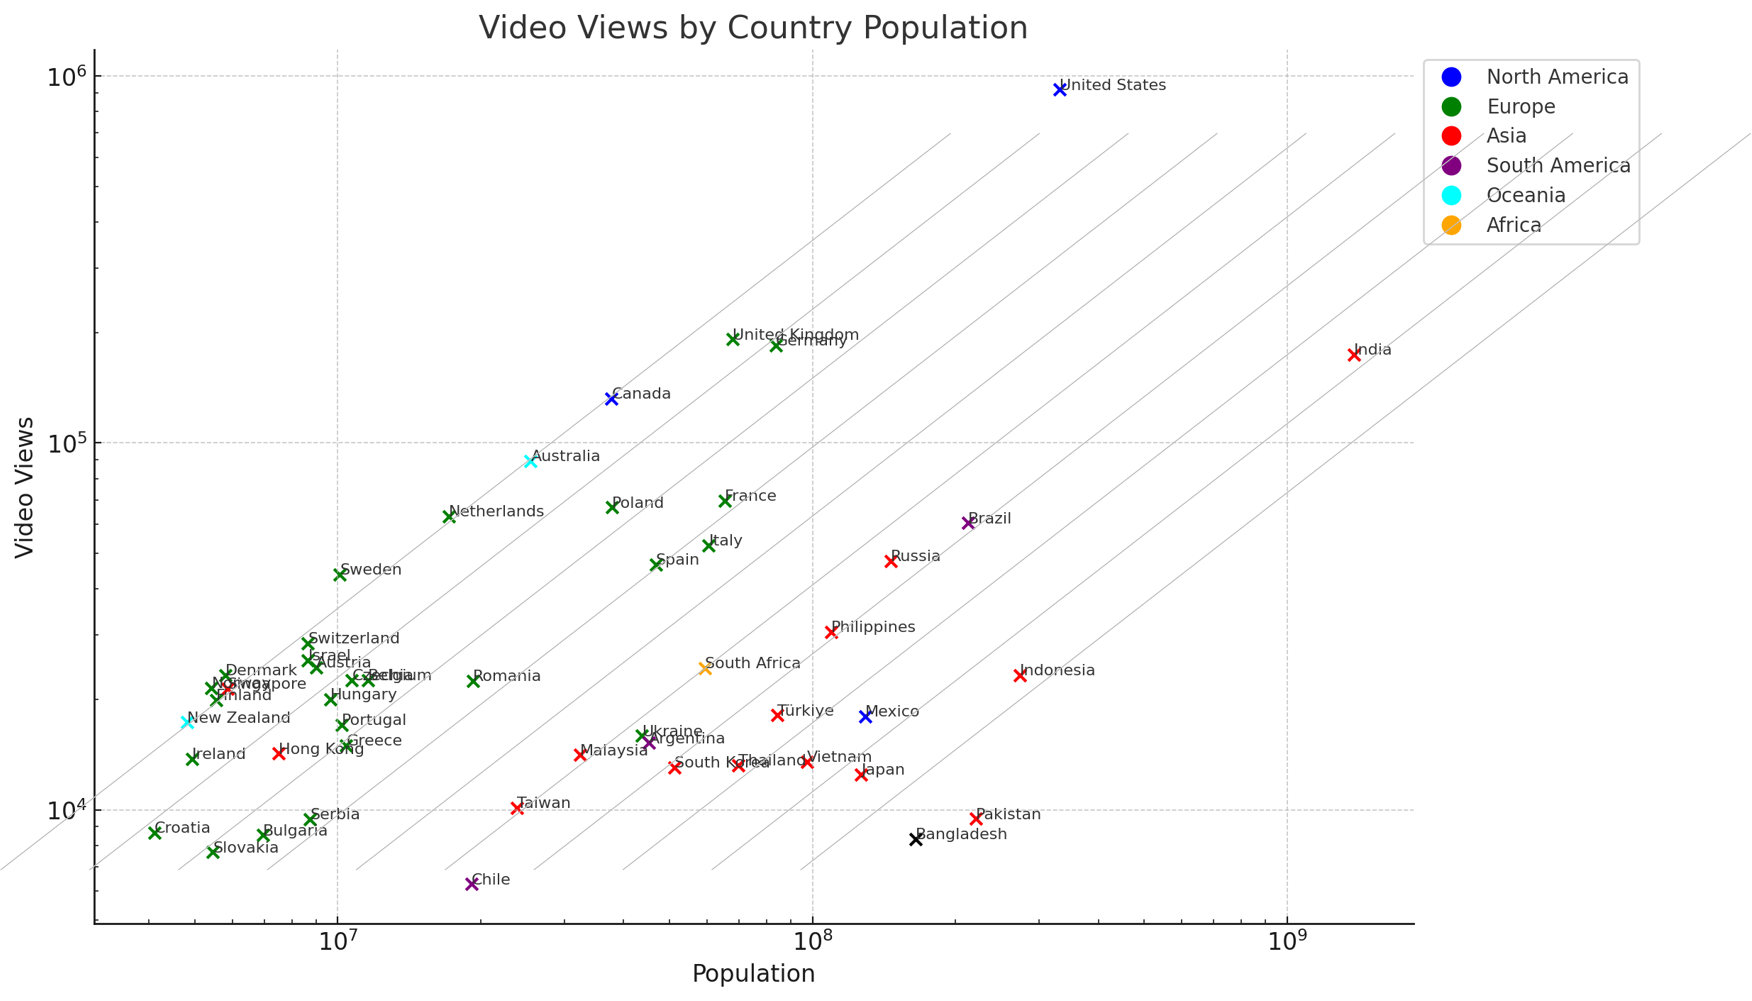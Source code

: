 <?xml version="1.0"?>
<!DOCTYPE ipe SYSTEM "ipe.dtd">
<ipe version="70218" creator="Ipe 7.2.24">
<info created="D:20241210090918" modified="D:20241210090918"/>
<bitmap id="1" width="2330" height="1411" BitsPerComponent="8" ColorSpace="DeviceRGB" Filter="FlateDecode" length="137109" encoding="base64">
eNrs3XlQFVf+//9P1aS+9f0jU98/pr7/ZGpmkpnM/JGqWT6RRVFRUHCLC+4Y12iIxo3gHkli
jCKJ+4hLJO4LKm4JRo27oqKOOyooGhdUVFQUEZT19479+/T3pLtv375wAb08H2VZ0H2677m9
13lxTldUAAAAAAAAAAAAAAAAAAAAAAAAAAAAAAAAAAAAAAAAAAAAAAAAAAAAAAAAAAAAAAAA
AAAAAAAAAAAAAAAAAAAAAAAAAAAAAAAAAAAAAAAAAAAAAAAAAAAAAAAAAAAAAAAAAAAAAAAA
AAAAAAAAAAAAAAAAAAAAAAAAAAAAAAAAAAAAAAAAAAAAAAAAAAAAAAAAAAAAAAAAAAAAAAAA
AAAAAAAAAAAAAAAAAAAAAAAAAAAAAAAAAAAAAAAAAAAAAAAAAAAAAAAAAAAAAAAAAABg4T//
+U+9//Hhhx96a7Xvvfeevtpbt26xnSvthx9+0LfkF198wQZ5aY/5l1NRUdGZM2e2bt26cuXK
7777btmyZZs2bdq9e/f169fLy8s5GIA6dUmR27FeVblNs+8AAAAAAADgG5YsWaI3fPn5+VUl
lho9erS+qtatW5eVlWnTSdOqYvLkyfrXbNy4cWFhYaVX1atXL31VH3zwgT6dNM3r6kKalp+f
v3r16v79+wcEBNRzoWnTptHR0du3by8qKuKoqLPq2QoKCgoPD+/WrZtcfNavX5+Xl8cWe6Uv
KaRpAAAAAAAA8El379719/fX274SExMrt57Hjx83aNBAX8/cuXP1WaRpVXH27Fm15XnLli2V
W8+VK1fU9WzatEmfRZrmdb6dphUVFS1YsKBx48b1HAsODpZFCgoKODZUe/fuXfA/MjMzffVr
1vNEUFDQpEmT8vPzOTxehkuK3B30Q9ThfZY0DQAAAAAAAL5qyJAhettXhw4dKreS5ORktUX0
xo0b+izStCrq1KmT/k0HDRpUuZXMnj1bX0nDhg2fPHmizyJN8zofTtOysrI6duzoKgqRQys0
NDQwMNBybvPmzXNycjg8dHK66RtHTkNf/Zr1PNe6deuMjAyOkFq/pMhn6Z8rdXCyCGkaAAAA
AAAAfNX27dvVZsxTp05VYiV9+vSxHEWwgjStytTROP39/SuRR5SWlrZs2VJfSWxsrDqXNM3r
fDVNO378uKFLmhyQ0dHRycnJ165d04dzLC8vl6N0586dX375ZZMmTdTyPtwDqxLqYJr2+eef
J//aihUrpk2bFhkZaQjUWrRoQfZa65cU0jQAAAAAAABA9+zZs6ZNm+rNX5MmTfJ0DVevXnU1
imD1qTtpmmE0zsWLF3u6hsOHD6s76MiRIxz21con07TMzMxGjRqpB9LHH3+clZVlv9TTp0+X
Ll2qZ2qkaao6mKbZfE05a1q3bq0Wjo6O5iCp3UtKJdI0AAAAAAAAwIdNnjxZbzFr2rTps2fP
PFo8ISHB1SiC1afupGkVvx6Ns2PHjp4u/umnn6pDqJWVlXHMVyvfS9MKCgrUM07MmjXL+eL3
798fOnQoaZoBaZrBnTt3wsLC1PKM91i7lxTSNAAAAAAAAEB19uxZtQHzp59+cr5sWVmZ2qHA
MIpg9alTaZphNM709HTnyz558iQoKEhfdu7cuRzw1c330rT4+Hj1CJw5c6anaygvL09ISLh4
8SKHh440zSwlJUUtP2/ePI6TCtI0AAAAAAAA4KXRqVMnvdFs6NChzhc8cuRIrYwiWKfSNMNo
nFOmTHG+7KZNm9QddOPGDY726uZjaZocMwEBAfo36tatW3FxceVWRb9IFWmaWUlJiTqgqOEt
nFxSSNMAAAAAAACA2rVkyRK90SwgICA3N9fhgrGxsdUxiuCTJ0/279+fnJz83XffJSUlHTp0
qKCgQC1Q6TTt559/3rlzp6x50aJF69atk59zcnIqXc+SkpLTp09v3bp15cqVsg03bdqUmpqa
n5/v9R0UFxenf9/Q0FDncUb//v2rqWn6+fPnx48f//HHH7Xvvnnz5rS0tKKiopf8UH/69Kns
MqntihUrEhMTly9fLgeD7LWrV6966+i1afrOy8uTA3vVqlVyYK9fv/7gwYOFhYUv+Rb7+uuv
1UDk5MmT1fpx5eXlGRkZ27ZtkxN/8eLFGzdu3Lt374MHD17OjVNaWnr27NkNGzbI9USOqC1b
tsiB5HBZ76ZpciAdPXpUu7LJ+fjyxHMepWkVv05w5J5iX/jmzZu7du3SvvXatWvleu58+7u9
sMtulSNQztYdO3ZkZ2fX4jasRJomtyH5CikpKXJ91m6jcnCmp6fLV3P+uTWZpslTh5zp2jaX
2m7fvj0zM1OuBlVfsxwS8t2XvCBX/jNnzshpy1MfAAAAAAAAKufevXtq95MVK1Y4Werp06dq
PwLLUQQ9bQa8cePGyJEj69evX+/XZEpsbKyefHmapt2/f3/69Olt2rSpZ6VLly4bNmzwqIXt
+vXrUp8mTZqY1yZbcsCAAfv27fPiDkpPT1c/YteuXU6Wys7O9vPz05fatGmTucwPP/ygF/ji
iy+crPbEiRPR0dENGzY0f/cGDRrIrAsXLtgs3q5dO728TRv1lStX1DV369bNZp2LFi3SSyYk
JFiWOXnyZExMjPnQ0gUHBw8ZMkSOhCpmgpbH/OXLl+XT1bNMf9WgHEh37txx8tU86payfPly
fcG+fftW7ruUlJSEhISoZ0r1XYVyc3Pj4+MNb87SyGHcs2fPlJQUt4lnJY5n9YOcl3n+/Pl3
331nWduIiIjt27e7WpUaorll+AqWh5Zci8aPHy+nnmFZmbVt2zb9VznvnGcTO3fuVCOtqqQP
nqZpY8eO1csHBQVZlpEzdOnSpR07drTcaPJNFyxYYPgDDEvm+4isWZYNDQ01r7ZXr14HDhyo
xDrtycfp5eVn55cUS2fPnp0xY0ZkZKR65VfJLfvTTz+1f4OhGqK5ZaizfGV9lmwKt19fDq2N
GzdKhS1X3qJFi2nTpj18+NDteiyDPzkN5ZJlXq3sXzl5X/6//QAAAAAAAMDLaejQoQ6TC53a
cO1qFEGP0rQNGzaoL/myzDsOHjxY4WGL5bJly9TUz5UuXbo46YCgvQHKHIuYRUVFebFPTefO
nfU1R0dHO1lEbadt2LDhkydP7Hei2/Th4cOHw4YNc/vF/fz84uPjXbXAf/XVV3pJ2eOuPmv1
6tWGddpsTNnUesljx44Z5kpN1M59btk3NbtlPua///57mxRPO7Bd5S/yrdWg5Oeff3ZSBzlK
O3TooC+VkpJS9e8iVq5cWU3Xn6SkJMt81qB79+7Xr193eFGqvjTt5s2bXbt2ta+qHOeWp4B3
07TNmzebczS9nsXFxeHh4fqUQ4cOOdwdAwcO1JdauHBhVfasp2namDFj1KuWucDx48fVl3W6
0rx5c7fhl+E+Itd/Vwmdbvz48fZdg2sxTVODSLfkLuYqm66xNO3y5cvqKNM2l0fLPwVxVWfZ
XEVFReqBZKlXr155eXk8+wEAAAAAAMBTP/30k9rQlJGR4XYRNcJwNYqg8zQtOTnZ3N4VGBio
vjJM6/10+vRphy2WJSUlEyZMsFxtaGioORELCwu7dOmSTSVlhePGjbPskxUcHGye3r59e28N
EWYYjdPtn+uXl5ervcBiY2MtizlPH65evaquUO3sYNhHeuRnOaqYeqSNGTPG1cfJ4oYVbtu2
zbJkUVGRHigEBQU9f/7cUGDSpEnm6tWvX1+OAdlr/v7+1Zqm7dy5U+0nIj+HhISYP1T26dat
Wy1XqI6nOnXqVCd1SEtLUztiPHv2rHLfZeHChZ5eFiph5syZTs59PSU5d+6cq1XVQJp2584d
Q5ojR5FlXm/ZXdeLaVpKSoqhvGwx2W7qd5k3b54+95NPPnGyQa5du6YfsXJY3rt3ryo717sj
Pe7atcucHtqcU/YpjHofkYPKcH1r3Lix5V93yKXJJlCrxTRtyJAh5i0jB6dsHMs///jyyy/d
7oLqS9NOnTpleYLLRMvauto45jofOXJk8ODBhhu05WcNGDDAK4NJAgAAAAAAoE55/vy52tw0
bdo0+/K3b992O4pgheNmwDNnzqhtofXr1//3v/995coVraWrqKjowIEDenjXtm1bdYA1mxbL
+Ph4temsR48eUk+9vKxcPmLBggVqENahQwebIcISEhIM7X5Lly7VVygL7ty5s2fPnoYhCs35
TiUYRuNcvXq1ffkTJ06o1Thy5IhlMYfpQ15enpogSE1iY2PT0tL0bfXs2TP5iJiYGPVDZSda
rko/ckJDQy0bM0tKSszp5IQJEyzrdvjwYb3Mxx9/bD60DMdASkpKTk6O/rnyg+zB/fv3T506
VQ4t76ZpHTt21IcDHT16tMzSEsbS0tJz58599dVX6kkkh31WVpZ5hWfPnlUPOScDlI0cOVJf
ZMaMGZX+LiNGjFBbpD166ZJDGzZsUHdQUFCQnGU///yztoPkuEpNTR00aJBapmXLlq46ldRA
mtavXz/tB6mVHDb6KZCbm7ty5Up19Fc5Tcyv8ZJjIPmFvn376iU///zzZCuGl1Wph1a7du20
3nxy5ZRTQ853LeKR7SYX5yVLlmiL3LlzR79uyA82Y4rqpk+frn+KHEhV3L8epWlygKm5pOGP
NOTsMERp48ePly+un1Pnz5+fPHmyeiuRr3zq1ClXH6cmX3369NH/BELqqR9gcuFNSkoyDOk5
Z84cJ+uslTStc+fOs2bNkjumfLp+lSsrK5NDUb5IRESE+kV+/PFH83r27dunHX5qYTkqLA9R
2ebqsg7TNNmqhuE0hw4deujQIe1eKbWVW7PcPgxdel39QUXFr9M0/QyVy+/mzZv198A+ffpU
btCGLeC21xsAAAAAAABgpo6GFxYWZt9ynpiY6HYUwQpnzYDFxcXqMIahoaEXL140FysvL1cb
Ht22WKqv/vHz81u+fLmrv0LPzs5Wx5uKj4+3LHbq1Cm1nbZr1656M52qtLT066+/VmtYlThD
pY7G2aNHD/vCX375pdrFw9WgXg7Th+HDh6ttpIYWVNWWLVv01nvZ7Onp6eYy6ltyLLs7yabW
C+hvu5MfLD9x1qxZeuGlS5faHNUjR460P6rlCElNTbXcrc4ZRkfU8g5XYy0eOnRIDQh69uxp
uafUiHbz5s32FVCDV9kF9kMj2uvWrZv+ubLXvH7NkVNPHeCxVatW5vhJo/bNtEl5aiBN0zKa
jRs3Wpa8dOmSGgTb/FmC2knNSacty0NLPsuQuJmNGjVKLz9//nz7ws+ePVNjDlcpvHMepWmG
3nbz5s3TZ8mZq74DKzAwcPfu3ZYrOXbsmHpQyXWjsLDQsqSafOn9zizT6ry8PPUclAPA1dsh
azFNS0pKOnv2rP3HPX/+XO2r265dO5t3EVq+jMyewzTN0I1Oam5ZLCsrS80x5Wi/e/eu26pq
Jk6caHm1z8/PV29A1XFZAwAAAAAAgM9LT09XG6P2799vU1h9K5OrUQQrnDUDbtu2TY29bLoS
CPPIjZYtliUlJWqrptueXNnZ2XqnkqCgIMtxFNUwq1mzZjaZS3l5udo5SFbolfezGEbjtOzH
pCkqKlKb9C1HnNM4SR+OHDmiZp1ux65csWKFXn7UqFHmAvb5l/j222/17lpq36Vr166ZC9tn
c71799bnukpqvMsceSxatMimvCFBsDzvvv/+e/V1P/YVUIdnHDRoUFW+ixqsfPTRR17fVlOm
TFH7vl2+fNmm8LRp09QNZVm4ZtK0ZcuW2axw+fLlaj7oqphX0jS3rwYzLNWyZUv7QFk9GiMi
Iqo+Dp7zNO3evXvqW94Mp/OOHTucdynau3evWnjt2rWWxQxpWrdu3WzGRJVruJrsuMpzazFN
c07OZX2FqampropVU5pmeNJQM1OzCxcuqJ2y5d7htqpaKmpz6J4/f97tK18BAAAAAAAAe2of
McscRKN2HbLvv+CkGVBtB3PbAJ6Xl6eOpeaqxVJN6Pr16+ekTVht1VyxYoVh7o0bN5yMbKm7
d++e2j9i8eLFVd87htE4Z86c6ark1q1bHbYWOkkfPv74Y73M+vXr3dazpKREfwORv7+/OZq0
H5tR9O/fX5sbFRWVm5urF163bp35eLAfN1Id18vmbUdeZIg8pAJuB0jUv6824pm5gKHHkKt+
MRUvukaqY3K66r/jkNpvruqD/hk8efJEHdbPvlFdFBYWtmrVSi8/adKkyh3PBp6maZ06dbK/
njx69Eht/79//75lsaqnadHR0Q43tdqra9euXTYl1fEnzZfBSnCYph0/ftyQbRm+nXqODBgw
wO3nqoOUyjloWcbwiW4DI7nsq93TLPtJvRJp2sGDB53cR6opTVNfBNm+fXu3IyGrMbqroW7V
qsquycnJsV/n+++/r5f/6aefePYDAAAAAACAp5YuXap2FXn8+LFlMXWoKJtRBCscNAPm5+er
KdW5c+fcVnLy5Mlu07To6GgnL1tRXb16VV/kk08+McxNSkpS+2c5eRWa2lrev39/r+wgtS9P
ixYtSktLLYup+Zfh3UMGbtMHNa5q0qSJTd8N1b///W99tXv27DHMLSoq0l+IExQUZNiYT58+
DQwM1OZ+9913FUoWYA501P56Y8aMMdekV69eeoHTp0/XwElkiDzs+zFptm/frg5hZ9lcPHv2
bHUQM1erUnvluO2I5JZ6btp0Qa2c/fv3qw3gTgbYVKMHufJU4ng28zRNW7Vqldt1qiNkHj9+
3O31oXJpmn33YVVycrKT7ooXL15Ue9Q+evSo6ntZrbD59XArVqyYMWOGGm1owsPDb9++ra/k
yZMn6ii7O3fu9HRbWfaoVZMvuci4Xadc/dS/5bD8m4pXIk2TO7uTG0Q1pWnqHwY4uTzevHlT
vRAdPXrUvqoxMTFu1/nNN9/o5b/99lue/QAAAAAAAOCp3NxctVdFcnKyuYyhRdFmFMEKB82A
aWlpajzkpJKHDh2yT9PKysrUPlyuMkGzoKAgbZHmzZsbZo0bN05f4WeffeZkbQcOHFCbpr3S
McowRtbBgwfNZe7evau2PNt3o3ObPuzevdujVkqNOiyb5dhcauPnsWPH1Fmpqan6LO21a3rf
BNmthuj2q6++0gtv2LDB/EHx8fF6gQ4dOli+ks+7DM34lqNTGhQWFqq7zHKwUznO9TKNGjVy
9aZC9YVErhrnnavWvmlz5szxqLdRxYv3KKnb1twDpQbSNMs3/RnImaKX37t3r2WZKqZpfn5+
ro4Bs6dPn+pDv9q8Sk/9Q4XPP//cK3u5nudat25t2Mhqb9bAwEAnmX55eXmzZs30pbZs2WIu
oyZfCQkJTr7O2LFj7UPtlydNKyoqOnfu3L59+7Zu3SrXRkOOqb5XztUaqiNNU/9qxVXKaaa+
tC4xMdG+qitXrnS7wlWrVjl5uSEAAAAAAABgQ307WJ8+fcwFDG/vsn/niNtmwGXLlukFhg8f
7qSGDx48sE/Trly5os9t1KhRsmN6Sujn52fo9qUOlZaUlOSknuoQha5e81QJak3Gjh1rLrBk
yRK9QMOGDe2b3N2mD+o7zgYNGuRwS06dOtW+T1NiYqKrdmxzdmbO13Rt27a1b5i9dOmS2q9B
fh44cOC6deuq7x1q6jHfuHFjh2+eUgdZdfWaJ7XHpeVBqHbiCAgIuHPnThW/i9qLRLabdzfU
sGHD9JVPnz7dySJyVqoDqJpf+VQDaZqTdF4dy84yx6mocpomR75HW1vtjDNjxgxzgYKCAjlc
9TJnz571yl72KEcLCgr66quvzFtYvU306NHD4UerybJlpq8mX076u1X8uvu25RsMaz1Nu3v3
rlxdu3Xrpgb0NoKDg12tqjrSNNnOeoGQkBCHu1LNeUePHm1fVXNvaDN10M4vv/ySBz8AAAAA
AABUgtqrSJhDBzVusx9FsMJBM6A6JGB8fLzDSuqdyCxbLA2dgyrH8Lav8PDwSgywptbz5MmT
XtlBanOurN8clqm5jNvR+dymD59//nkVt+SwYcPMqz179qyrRmnzuI7msR81N27c0FfSrl07
V99x8eLFlhVr3rz5J598snz5cpvXkFWCevg5GT7OfFotXLjQsozaQ8dyzerZ5LwjoY2uXbvq
K4yMjPTupUZ9RZfDhFp06tTJJqiqgTTNSTzqJCmrYprWs2dPj7a2XMnVNwyau3ep/ZW8uK/d
xmdyaZXDTBsEMi8vz3IlajdG530k4+Li7BMTNflyMsiw4f5oec2pxTRNjky51qlxsxNyVLha
YXWkaevXr9cLvP/++w53pfonIpaxvqdVrcSFAgAAAAAAADB4/vx5SEiIq35DhqEg7UcRrHDQ
DKj+zfmcOXMcVlLNtswtlrt27ap6mqa+tafi10PeuXoRkn09XQ345inDLti4caM699y5c+q3
OHLkiP3a3DYqqv2hKicqKsq82tLSUr0noL+/v94bRe3Qpw40OmDAAPPa1Pb/SZMm2XzNrVu3
qvvCrF27domJic6HznN4zPft29fhUupQoq5GHisvL4+IiNCLnThxQp1bXFzcvHlzfe7hw4er
/l3UEQuDgoKq+BY2g44dO+orT0lJcbhUnz599KVWr17t6fFs5mma5mSdNZCmVeL9WYMGDbLZ
4JGRkfrc9evXe2svq5vO4de0v01MmDDB4VJquDxixAhzATX5cthZVU20mzZtar/OGk7TJk6c
WLlLtKsVVkeapuZilrcGS26jXtI0AAAAAAAA1IopU6aor7BR31S1fPly56MIVtRSmrZt27aq
p2mG1b48aVqFbfdA9TVhhn1nyW2j4uDBg6u4JV01/6pJza5du7SJP/74oz5RfbvTwoULtYmy
I4qKirSJo0aN0gvv2LHD/pvKUikpKbLpGjVq5KqqoaGhBw4cqOLeqb40TaxevVovJou4Ouzb
t2/vcIRJe99++62nrwxzjjSthtM0uQS5OjLPnDmjDv339OlTb+1l0jR73krT5AxSN3Xjxo2/
/PJLmXju3Ll79+7JDjVE4aRppGkAAAAAAACouvT0dLWp7ejRo/osdeQ3t6MIVtTSSI9qg2dY
WJhXtsnLM9JjhWk0Tv3VdcXFxeqLrubOnet2VW4bFdWUZ/bs2V48zJKSkvQ1x8XFaRP1iKFN
mzZq4dOnTxt6XZWVlelf1s/Pz9UYcWYlJSVyhC9fvjwmJkbdXPrrxg4dOlSV71V9Iz2KJ0+e
6Glg/fr11fFI1fbkZcuWeWUfGQZNXblypRcPgJdhpEc5iupOmlZaWqpmPRcvXtRnqQO6Or8O
O+GVNM2HR3qcP39+1dO08vJyuWCqL7i0vx4+ffq0ttI0RnoEAAAAAACAj9HfXSU+++wzbWJG
RoZHowhWOGgGXLZsmV5g+PDhTur24MEDm05khnoGBAR4pZOOukEctvyrgxaKy5cve2vvGEbj
nD9/vjZ99+7dlimbDbeNit98841eYOLEiV48xn7++Wd9zR06dNAmtm7d2vKzSkpKgoODtVmz
Zs2SKefPn9cX79GjR+XqUFpaeuLEifHjx+uvlBJt27atypCG6jEvdXZ4+Klvu1u7dq1NSbWf
zpIlS7SJV65c0Sc2aNDAebZoT7aDeqR17drViweAnO/6mmfMmOFwf6mvhUpNTTUU2LJli0dx
/6NHj+pOmlbx61RCDiR9I6i5f1ZWlhf3slfSNLVPtPMIZsiQIfpS2kXDQE2+du7c6WSd6msr
DS981LRr104vkJ2d7XaF6gW20mmaejFs2rSpPnCuK2rmVcNpmmxntS+ww12pXvRGjx5d9aqS
pgEAAAAAAMBb1JCrUaNG2sBfU6dO9WgUwQoHzYBpaWl6gRYtWjip26FDh+zTtKKiInVgRq80
DqtdtD7//HMnixw4cKD63jmljujYtm1bLbL55JNPXI0A6YrbRsXNmzdXoh3boVatWukrz8nJ
uXr1qv7r9u3bDYX1b6eN9KXmApZN5R5R23g9GszT/pgX165dc7tIYWGh+i68U6dO2RSW41nt
HaOdhmqbvJMUqXJHmne7WKodjhxmQ+p3144ZQ4E9e/bYD+5nYPgLAVfFfCZNy8vL06+NjRs3
LigokIkrVqzw9LrhnFfSNLW7cf369Z8/f+52EbkkNmvWzKYbY8Wv0zTDG0JdGTt2rP1fF3Tv
3t2y958r6kW70mmaepV2cvobLneuilVHmqZe5MXNmzedrLZnz576IomJiVWvKmkaAAAAAAAA
vCU3N1dt3k9JSSkpKWnevLlHowhWOGgGzM/PV7sFORluS/0zdVejaQ0cONDcf6cq1GEJQ0ND
i4uL3S4yYcIEfZH+/ft7dwfJhjKkPw8fPgwMDNSnbNq0ycl63DYq5uTk6AX8/f3v3bvnxW+h
ji8nFV6zZo0+cqM6hqFhF2jjOg4aNEhfNi0treqVUV/I5XzgQftj3uGgi9u3b9fLy07UXwzn
itp0fPDgQSnfpEkTh2Gcp65fv65eCrp16+bk4LdkyN/379+v9iF98OCB2zWo73Fr3bq1/ca3
fL+SwapVq2orTZs4caKnZ2vV0zTDSZecnFxeXh4REaFP2bp1q3evVF5J0548eSIXH309u3fv
druIXBLVj7bsJqamaU4GZX327FnTpk3t95p6brp9V2Zpaak62Gyl0zT1TwucxIKfffaZk0Na
vcaqAz7bcJumCfUrr1ixwsk61YcEy5qQpgEAAAAAAKAWDRs2TG9u+uijj/bt2+fpKIIVzpp/
BwwYoJeZMGGC/Qrz8vLU4MBVmpacnKwXCA8PdxtPuCXfV23QS0lJsS+fm5urv9/KW4megTr4
pGw3Ne9r2LDhkydPnKzESaNi79699TJTp0714ldQx+UbN25cTEyMTQ6idmqQ7a+PTdegQYOq
79+KX3c/rMr+MqRpERERbrslqqfA0KFD3X6E2rUkOjp606ZNatrl9SNtypQp6jeaOXOmp2so
Ly+fO3euoauO+g448e2339qvRPayPhCoOlCh4bxTc8n8/Hz7WqkDbNZwmjZt2jSPMoUKL6Vp
ahDfvXv3o0eP6r82a9bMSbcvj3glTTOcI3I/clt+5MiRevmOHTtallHTNCc9UtUTLSAg4O7d
u+YykyZNct5n9qefflIrUOk0Te1dKGer/Yfm5OTUr1/fySE9YsQIjxLMCmdpmprlObk8zpgx
Qy8fEhJiebUnTQMAAAAAAEAtUlvs/fz8+vbtW4nRwJw0/27dulX9IPueNWqHL5s07fnz52rD
+7hx4zz67pbvulLjxfDwcPtXU40ePVod5tFb77FSqaNxBgcHd+3atRJj/TlpVExNTVXbkM0v
q/J0S+ru3bunr7l58+Z6TuqqFVrfp2pvGpumdfl0J+ORaiIjI73S7G9I08SiRYtsyqekpKiF
9+3b5/YjSkpKWrZsqe8RdWusW7fO60fakydP2rRpo1bSo6E179+/r507mZmZhlnqMJJymtiP
ijlz5ky1DleuXLE/SMTq1attVqhmEDWfpqn9ib766itvXU6d6NWrl76eTp06eXHEVPtNV5XT
yjA4oeXIjTp1lF2bk8KQpnXr1s0mTJRreFhYmF545MiRlsXUxE1OUpug//Hjx4bTqtJp2o4d
O9TRX23yqdLS0qioKIeHfVxcnF7mu+++c7KbnKRpho7VliM36jIyMtS+sa4OUdI0AAAAAAAA
1KLnz5+rIzKpHI5LVuGs+be4uLhjx45q/4hLly6Zi5WXly9YsMBcGcs0TWzbtk0tNnLkyEeP
HtnXtqSkZM+ePVLPCxcumOeePn1aHW2sR48e5tEIK140V6q9TirXl8cJw2icqiNHjjhcicNG
xcGDB6upR3Jysts1y8b57rvvZEH7YobOQZrDhw9bFlZDCidZVX5+fvv27ZOSktz21FM7M/r5
+bk6qDw95vURMl11ZpRvqr7jTw4qOX6cfMrChQvNm0J/E5bXZWZmqv3IhOxZt28kfPr06fLl
y/WQ1JymZWdnN2zYUG1+txyRr8KUfI0aNcrVh6pnX9OmTX/++WfLYps3bzafPq7WWR1pmvrK
SLnSOhlD1VtpmiHA1Q97Vxu/KryVpsnFWe2NK2eNq1j/+PHj6rHapk2bwsJCy5KGNE3r6WmZ
f+Xl5amv7pIj5/z5866ue2rPr7i4OFfF1D9QqWKadv/+fbXrtKvBHmU76P1/nRzSGzZsUDuR
Obm2OEnTxJAhQ9QDb+PGjZbFLl++HB4erpeUK4llf8AK0jQAAAAAAADUNrXnSCVGEaxw3Px7
6tQptTGwQYMGc+bMuXr1qtaz6dmzZ6mpqfpf1Ldt21btI2ATfKgjRGkduKZPn37s2DG1VbCo
qCgjIyMlJSU2NjYkJEQr6aqlNCEhQV1haGjoihUrcnJytLlPnz7dtWuX2u/DbX+HKlK7y6nv
k3LeIctho+KjR486dOigfkrXrl3XrFmTlZWlpj8PHz6Uzbts2TLZ11pU4fZtRN98842h/jYj
N6rdGHXp6emuVp6fn6+VqV+//vDhw9etWyeFZTfpBeRIPnz4sNqRUMTExFRlp6jHfMeOHfUs
acyYMSdOnNC6jcgOkmNs0qRJ6mEfGBhoGAvRRm5urvqaPJvBD73l+PHjjRs3NqSE0dHRycnJ
169f13eZnLNyRuzevXvixImGQVnNaVrFr1vstcvLggULrl27pp/7hw4dUsNcrcuPTWdPuW6o
MZmcpElJSfpL2WTvy8VEb8zv169fbaVpssXUl3DJxefLL7+UcydZYcgFvJWmyRWpWbNmhoNH
tkl1HDbeStPEpUuX1OhZzh3ZzqdPn9bOKbkQXbhwYcqUKerfPMiRYNPZWU3T9Ncmtm/fXuqp
/+mFnGhy/Kh3HLed+AxvJZMrj1RSu07KUS3H56JFi7S/VDF0+q50mlbx65EtxSeffHLy5Em9
k9rt27flW7Rq1UpfiZND+s6dO+qpJOedbF655amHqOFe6TBNu3fvnuFvdeRKkpaWpr2TUbbS
zz//LHdbdXeLbdu2uVohaRoAAAAAAABql2FEJk9HEazwpPlXfe2Xmi+oDc5a1HL69Gm1FdQm
TSstLZ06dapl762goKBmzZoZGut0rtK0kpKSsWPHmsvLegzBgT7oVnV099AZRj/TzJ071/ka
nDcqyhfp1q2bZZcW+e6ymyw7yrlN0wzv47MfufH+/fuGwvK5NtGhnqaZ95fsfUM2pLcA5+bm
VmWnGI552UdqZCY/h4SEmLeVTf81V9QXvdnEVV506dIldVRJg0aNGoWGhhpeyaSGvHfu3LFc
rWEIR/3c19Ntlew4uS7Z19OyE2vwC+Yq1VaaJhITE+vZMpyS3krTxJw5cwyftXfv3uo4ZryY
pmlXPPNFW84dy3NKpth3o1bvI3LNl8u14YBRO07qhg0bpoU+rjx48MAcVkpl5OwwVHLhwoXq
sVqVNO3GjRuGe6X+oYZTslWrVg4PezFx4kT7Q9RQZ4dpmjh58qS5wq4ujzYbR0OaBgAAAAAA
gFqnDq7l6SiCFR42/yYnJwcFBdk03AUHBx86dKji162gbgfl27Ztm6Fngb02bdrYRGDl5eUJ
CQmuhlhUyffVe8RUE8vROG/cuOF8DR41KhYVFU2cONHJd9ebRsePH2+/zidPnhhWaP+WMfX1
cDZvL9JXXs8T/fv3dzLgnqfHvGxkVxmTnkNt3brV0w86deqUupK+ffvWwAVBjoH58+dbBpGu
yCG6ZMmSZ8+e2aw2KSnJMrkw6N69+/Xr191WsqysbNKkSfarkiubdprXYpom9bTs/1sDaVpO
To563rVu3drhEKOe8m6aVvGij6T6ajxXmjdvfuDAAftVGe4jN2/eVMcctjR27FgnfY0zMjKk
Ajbr8ff31y503krTxIkTJ1wNzqy+Jk+7QTg8pOV8N/R681aaJrKystTX9tnc990OLk2aBgAA
AAAAgFq3fPnySo8iWOF58+/169dHjBhhjh5kSmxsrD6mokdpWsWLJsGkpKSePXuqg4AZdOzY
MT4+/tixY9oQc/auXbsm9bHsjxYQENC/f/9q6uhhZmiN/+CDDzxavBKNitnZ2XFxcfqgYZY9
v6KiopYsWeLw7WOG0fZsRm4U06dPVwuvW7fOfuW3b99es2ZNdHS0TTuz7LLBgwfv3LnTK3vE
8pi/fPlyTEyMOYgMCgr69NNP9QPbI3Imqp2tPO3aVhX5+fmrVq2SHWcTrYaEhMhX3rVrl31H
Ht29e/fkYLYMvv38/N5//305Vj26+OzYscOyrV6OhG+//VYfmrIW0zRNVlbWnDlzPvroo5Yt
WzZq1EjtyVh9aVrFr4PphQsXVtOh4vU0Tbuey+XFVTfJtm3bLliwwMlLvsz3ES0strxWyO3D
o6u6HM9fffWVZffngQMHnj17VivmxTSt4kVIOmHCBPMYsNo4jYsWLdJDbY8O6TNnzkybNk1u
LuHh4Ya/eKlKmlbxov/4hg0bIiMjLXelfJx8rpM/SiFNAwAAAAAAQN2Un5+/b9++tWvXJiYm
JiUlHTx40Pmb2uxp78lKSUlZsWLFd999t3r1avn51KlTNq9hslFSUnL69Okff/xR1rZkyZJN
mzalpqZK5evIbrp+/fquXbs2bNiwePFi+frr1q3buXNnVlZW9b0nroqys7Nl70uFly1bJoeW
7LXNmzfL3nfS8O4VcpjJgb1y5Uo59pKTk+VoUV/i5qlDhw6pCZF9569qUlhYKKfAli1bZGPK
JpUNu3Hjxj179njUQVJVXl5+4cKFbdu2ybkpx5XsrL17996/f7/SNbx69apWPW2by+7WXyZV
l8lmUdPkqnfJrBU3b96Ua45ceRYtWrRmzZodO3bI93K+uKu/ytAu7OvXr5fVypGzffv2Sg/Y
W1RUJOepHHhy+MnZITWsgU0tFzT5ULmByocuXbpU7nGZmZlO/kqkFuXm5sqZrm1zuenLFeDl
rzMAAAAAAAAA4OUXExOjZwEzZsxgg8C5adOmORwu1Yd52scZAAAAAAAAAAC8Qm7duqWPsujn
51fpvmCogwoKCtRRao8dO1Y3twNpGgAAAAAAAAAAPmzChAl6EDB8+HA2CJxbuHChfvB07dq1
zm4H0jQAAAAAAAAAAHzVrl27/Pz89CDg1KlTbBM4dPr06aCgIP3g2bp1a53dFKRpAAAAAAAA
AAD4jPPnzye/kJiYOHTo0HqK6Ohotg9sXL16VTt4Fi9ePGbMGH9/f/3giYyMLCsrq7NbhjQN
AAAAAAAAAACfsWDBgnpWmjRpkpOTw/aBjR9++MHy4AkMDMzIyKjLW4Y0DQAAAAAAAAAAn2GZ
poWEhDDGI9yyTNOCgoJ27txZx7cMaRoAAAAAAAAAAD5DTdMaN24cGRmZkJCQm5vLloFbapoW
FBTUuXPnqVOnZmdns2VI0wAAAAAAAAAAAAAAAAAAAAAAAAAAAAAAAAAAAAAAAAAAAAAAAAAA
AAAAAAAAAAAAAAAAAAAAAAAAAAAAAAAAAAAAQA1o2bLlu+++K/+zKQAAAAAAAAAAAACDd999
94033pD/2RRA3XT6BbYDAADc2QEAALd1AABgiTQN4OGch3MAALizAwAAbusAAMAV0jSAh3Me
zgEA4M4OAAC4rQMAAFdI0wAeznk4BwCAOzsAAOC2DgAAXCFNA+q4ohfYDgAAcGcHAADc1gEA
gCXSNAAAAAAAAAAAAMAV0jSgjuNP3QAA4M4OAAC4rQMAABukaUAdxzDsAABwZwcAANzWAQCA
DdI0gIdzHs4BAODODgAAuK0DAABXSNMAHs55OAcAgDs7AADgtg4AAFwhTQN4OOfhHAAA7uwA
AIDbOgAAcIU0DeDhnIdzAAC4swMAAG7rAADAFdI0gIdzHs4BAODODgAAuK0DAABXSNMAAAAA
AAAAwCeVlZU9fvw4Ozv7ypUrlwDUIDnpcnJyioqKuBD5BtI0AAAAAAAAAPA9+fn5GRkZFwDU
qlu3bpWXl3NFetWRpgF1XN4LbAcAALizAwAAbuvwJYYoTX6mrxBQk9RALTc3l4vSq440Dajj
GIYdAADu7AAAgNs6fExZWZkepd24caOgoICuMUANKy0tvX//vh6oPX/+nG3ySiNNA3g45+Ec
AADu7AAAgNs6fMnjx4/1KI0cDahFd+/e1U7GBw8esDVeaaRpAA/nPJwDAMCdHQAAcFuHL8nO
ztYa8AsKCtgaQC0qKirSo222xiuNNA3g4ZyHcwAAuLMDAABu6/AlV65c0d6VRsc0oHbJOagN
u3r58mW2xiuNNA3g4ZyHcwAAuLMDAABu6/Ally5dunDhgvzPpgA4H6Hav39/VFTUu+++++ab
b/79739v3br1xIkT8/Ly3C5ImgbUcZkvsB0AAODODgAAuK3DZ9B6D3A+wqC0tDQmJuaNF959
993WrVsHBQX9+c9/ll8zMjLcLk6aBgAAAAAAAAC+hNZ7gPMRBmPGjHnjjTfCwsJOnjypT3z+
/Pm+ffsePHjgdnHSNAAAAAAAAADwJbTeA5yPUB0+fPiNN96oV6/eo0ePKrcG0jSgjst5ge0A
AAB3dgAAwG0dPqOGW+8LCyvS0ipWrqxYtOiX/+VnmQKgVs5HWOrTp88bb7yRmJhY6TWQpgF1
HC81BgCAOzsAAOC2Dh9TM633+fkVCQkV9epVvPZaxX/916/+yRQ/v4q5c38pA3A+kqbpSktL
z58/v3r16jFjxrRs2fJPf/qT9iKzTp06OV/J8+fPk5OTe/bs6e/v/9Zbb/3rX/9q27bt/Pnz
XQ3YWFRUpH3QxYsXs7KyJkyYEBkZKYvHxcXJrw4/lDQN4OGch3MAALizAwAAbuvwJdXdel9a
WhEXV/H668YQzfxPykhJKY9KWLBgQb0X2BRO/Oc//9E2l/xQp87HV8i2bdv+8pe/vGHFeZqW
lZUVFhZmuZJ//OMfu3btMi9y4sQJrcCqVaveeustdZE//OEPCxcudPK5pGkAD+c8nAMAwJ0d
AABwW4cvqdbW+8zMX/qduc3R1H/+/r8sVbv0qEWMHTvWVbEvvvji5QmwqjtNi4qK0tb/8ccf
+8BhT5r28luzZs0bLjhM027duqWlWuL3v/+9LBUTE9OnT58///nP2sQ//elPqamphqW2bdum
z23RooUcIc+ePcvOzpZLgTZ99+7dbj+aNA3g4ZyHcwAAuLMDAABu6/Al1dd6f/x4xe9+51mU
pv2TpU6cqM1toqZpfn5+roZ3q8k0zW36U61p2u3bt2U7aOv39/e/d+/eq37Yk6a9/LQ07Z//
/Gfv3r1nzJixe/fuzz77zKM0LSIiQisfEBBw7tw5ffqDBw+6du2qzXrnnXcePXqkLrV+/Xpt
1l//+tf79++rs3r16iXTW7Vq5fajSdMAHs55OAcAgDs7AADgtg5fUk2t95mZlYzS9ECtFnuo
qWmaGDlypGWxupOmJSYmypobNGgQEBAgPyxdupQT59U6H19Fd+/evXnzpjpl2rRpztO0Xbt2
aYXffPNN2aSGuU+fPpXjWSsQFxenzkpJSdGmjxs3zrDU4cOHtVmu3rmmI00D6rhrL7AdAADg
zg4AALitw2dUR+t9aanHAzxaDvlYW+9Q06OrZs2aaT9kZGSYi9WdNC0iIkLWPGrUqGHDhskP
Xbt25cR5hc5Hn+FRmtazZ0+tsBy3lgU2bNigd08rKSnRp6empmrTFy9ebFjk/v372iy3f8FC
mgYAAAAAAAAAvqQ6Wu/j4qoapWn/pkypnW2iR1eJiYkNGjSQH6Kjo83F6kiadvbsWW3Ne/bs
2bZtm028iJfzfPQZztO0goKCt956Syvs6pQpKir661//qpVR356Wk5OjTVy5cqVhkfz8fG3W
CXdj0ZKmAQAAAAAAAIAv8XrrfX5+xeuveydN++1vf1lbzdOjqx9++OGbb77Rfk5PTzcUs0/T
Hj58OHfu3MjIyCZNmjRo0OC9996LjY09deqUZWGZK+uRFcrPsjvkh7Zt29avX18m3rp1q55r
UkNtDWqa9uzZs2XLlvXo0aPxC7169VqzZo3a+8YjU6ZMkdWGhIQUFxcXFRUFBwfLr9OmTXNV
XquG1EfbkjExMS1atAgKCurUqVNiYmJhYaFeMjU1dejQodrczp07L168WD7C1WrlS8m3GDhw
YHh4eGBgYPPmzQcNGrRp0ybL72WzPQ272FXUInWT/dWuXbuGDRvK7pPFR44cKVtbtoBaLDs7
e8WKFdHR0fKJQS+0adNm7Nixhw4deknOR1/iPE3bt2+fVvLtt9+2OfK7d++uFYuPj1enywFm
HgFSyEVAK3/79m37CpCmAXUcA0cAAMCdHQAAcFuHj/F6631CgneiNO3f3Lm1sE3UNC03Nzco
KEh+Hjx4sKGYTZqWlpampU5m8fHxZWVlhvJ6+pOcnKy9m0znaZp2//79yMhIc8no6Gjz57pV
XFwcGhoqi0+aNEn91mFhYa5CCj1NW7JkiZ+fn6Ea/fr1KywsLC8vnzp1qrmSQ4cOLbUa3/Pi
xYvaJjLr1auXfGXn29Owi81pWl5e3qBBg9xucHHz5k2bXRMbG1uJBJM0zYbzNC0xMVErKUeC
TbHJkydrxQYMGKBOj4uLk4ly9D579kydPm7cOJkup7bbqpKmAXUcLzUGAIA7OwAA4LYOH+P1
1vt69byZpvn51cI2UdM0+XXGjBnar4aeZa7StMzMTK0bVGBg4PTp02Vt586d27BhQ7t27bTy
s2fPNiyipT9dunQJCAho27bt2rVr09PT5eOWLFlSUlKSlZX1/fffa8vKD1mK/P/pvKenaf36
9ZNPnzp16pEjRzIyMrZt29a5c2dt1vr16z3dFLt379aWPXnypDZFVqtNOXDggIsD4Be9e/fW
KiMVkAPs8OHDQ4cO1WbNnTt3xYoVWnYm65dK7tu3r2/fvtrc5ORkwwpv3LjRpEkTmRUcHJyQ
kLB3715ZYVpaWnx8vJaU9enTx5Bb2WxPwy42pGlFRUXdunXTZvXs2VP2mlxd5ePkQ2VXtmzZ
Uk3TpGKyqaOjo5OSko4ePSpfRP6X+svnqh30avd89CXO07SxY8dqJQcOHGhTTI4HrVjTpk3V
6Q8ePHjnnXdkuuxcvTflxo0b//SnP8lEJ+eRlqb961//uuUCexPg4RwAAHBnBwAA3NbxCvFu
631hYcVvfuPNNO211yp+PbReTTCkaQ8ePGjUqJH8+tFHH6nFXKVpvXr1kokBAQFpaWnq9MeP
H2s5i7+//+XLl9VZeserbt265VuNbun8vWmBgYGGMo8ePQoPD5dZ3bt393RTxMTEyIJt27Yt
Ly/XppSVlbVs2VImjhkzxnIRvXPWqFGj1I5m8rMWmQUHBwcFBRnGiiwqKtI2grmS/fr1k+k9
evTIy8szzDp06JBsTJm7ceNGr2zP6dOn610I9a+sKy4uVvvBFRYW5ubmmlcuC06YMEFWIofN
kydPavF89DHO0zQ5VbWSn332mU2xH3/8USv2r3/9y3xovf322zLrb3/7W+vWreUw00pqw4e6
paVpNk7/mraUHOGG6ZmZmdqsnJwcwyy9T7r8YJglhbVZsrhhln4SnTbRRjGV/82zqB7Vo3qe
Vk//RLYe1aN6VI/qUT2q5wPV27179/Hjx9l6VI/qUT2qR/Wong9Ub/cLbD2qZ1mBGm69T0vz
ZpSm/TtypJbTNPHvf//bHL5Ypmnp6enaRPNLl8SpU6f0sMYy/dG7gFU6TZsxY4Z57pw5c2SW
n5+fR+GOHFqBgYGyYEJCgjp91qxZMjEoKMgyqNKq0bBhw0ePHhlm6T3sWrdubR4FUf8KaiVl
g2gTs7KyLCs5duxYrRNc1benfB2pttYrzXLASefku2v95nbt2kWaVvNpmuxBreTkyZNtismt
Uyv217/+1TxXrsMjR4709/d/880333nnnR49euzYscNhVUnTqB7VI00jTaN6VI/qUT2qR/VI
09h6VI/qUT2qR/WoHmkaO5c0zZWVK72fpq1aVftpmmxk7T1oH3zwgX2atmjRIm3i+fPnLVeu
jbsYERFhTn9at27ttkpu07SMjAzz3J07d2pz9cPPiTVr1mhL/fzzz+r0ixcvatMNPcLUNC0m
JsY8S+qmzTV0TNOjDXMlteSuY8eOriq5du1arUeeGs9VbnvqFUhJSfH0mJFPv3PnjmwofRDO
sLAwWdX8+fNJ02o+TevSpYtW8ptvvrEplpqaqhX7wx/+4N2qMtIjUMd59CQGAAC4swMAAG7r
ePl5t/V+0SLvp2mLF9f0NjGnaWL+/PnaxMOHD2tTLNO0Tz/9VKbUr1/f3PdKo40B6OfnV1xc
rE/U0p/hw4e7rZLbNK3IamTMY8eO2ffVsqQNWfn++++bZ3Xt2lVm9e/f3zxL+6BZs2aZZ2Vn
Z2tz161b57CSUVFR9Zx58OBBFbfnvHnztIk3b950uIlkL69du7ZPnz7am/LMpkyZUovno4+p
4b5pVaGlafI/ew2om3JeYDsAAMCdHQAAcFuHz6Bvmpllmpafn9+0aVOZ2KdPH22KZZo2ZMgQ
mRIeHu5q5dqgi0J9A5eW/sTGxrqtkts0rXKLm/3888/aIitlp5osXbpUywTNwZO2lNTHvNSt
W7fMG9a+ktqb5pxQ+/tUbnvGxcVpE589e+ZkEz169Khnz572tZowYUItno8+pibfm1ZFpGkA
AAAAAAAA4Et4b5qZZZomEhMTtekHDhyosE3TWrRo4WrlNmmarNBtlWosTdPrae/bb781LOjd
NK1jx44yJTIyMssd80iPnm5PT9O02NhYrfyIESP2799/+/btoqKi8vJybW7r1q3t61AD56OP
cZ6mjR07Vis5cOBAm2JLlizRijVt2tS7VSVNAwAAAADAh+ltXK7e5qC1TVm2gLmltfJZtq1V
B62qTl5L8eTJk8TExN69ewcHBwcEBISFhXXt2jU2Nnb9+vWFhYUcFQB8nndb7+XC+ZvfeDNK
e+21CquRC6uXqzStoKAgNDRUH/zQ6yM9vjxpWllZmRYGudW+fXvDst5N0/r162f5KU4eAzzd
nh6N9CjPD4GBgTY94Bo3bkya5l3O0zR5tNNKypFgU2zy5MlasQEDBni3qqRpQB2X+QLbAQAA
7uwAfFUNp2laQ9aHH35YHd/FYZp29epVrbWwQYMGUpNx48aNGDFC+zN4kZWVZVP/ym1e+1Yd
gNs6ap7XW+/r1fNmmubnVwvbxFWaVvGiM4s2a8+ePZZp2qJFi7SJ58+ft1y5NnRhRESE+bZl
k7wcP368JtO0o0ePauW/+eab7S5MmzZNK3Pq1KlfHwDeTNPi4+O18DE3N9fTxwBP0zTZp9rE
lJQUtx8hZ41WeP/+/ZYPGNpc0jQvcp6m7du3Tyv59ttvu8q1Rffu3bVicph5t6qkaUAdx0uN
AQDgzg7At1VrmpaXl3f16lX5X5/yMqRpvXr1kmIfffTRw4cP1ek5OTmJiYnq4qRp4LYOX+X1
1vuEBG+maXPn1sI2sUnTCgsLw8LCZFa3bt0+//xzc4CVnp6uTZwyZYp5zWfOnNHmGlrv3aY/
+moPHz5sWcC7aZr21QICAh48eGBzZ5cCUmzSpEnqdO+maWlpadrEOXPmePoY4Gmalp+f36hR
I5nYs2fP0tJS+4/Q98j27dvNc/WokTTNi5ynaQUFBW+99ZZW+Pjx45Zlnj179re//U0rk5qa
6t2qkqYBPJzzcA4AAHd2AD6sWtM0s1pP07Kzs7Xve+3aNbcrJE0Dt3X4Kq+33ufnV7z+unei
tN/+9pe11TybNE2sWLFCm9usWTPLAEv7U42AgICjR4+q0588edKtWzeZ5e/vr3Z/rnCQ/uTk
5GiftW7dOpv7lFfStMLCQm2UwqioKPuSgwYNkmJNmzZ9/vy5PtG7aZro3bu3tj137NhhWQ3Z
mIYOYpUeOXPGjBna9K+//lp/A5qupKREjxfz8vL8/Pyk5NChQw0lpTJazkia5l3O0zTRs2dP
rfDo0aMtC2zatEkr8M4779j0X6sc0jSAh3MezgEA4M4OwIdVIk378MMPtZaozMzMkSNHhoaG
1q9fv3PnzitWrDC0LBnSKG1BA0PSdPToUVlneHh4YGBg8+bNR4wYcebMGXOtrly5Mnr0aPno
oKCgLl26LF++vLS01EmaJpdB7XPz3bXVWr4pRm8fkwrI9+rXr1/Lli2lqlKTQYMGGVr89NHA
DNQyFy5cGD9+fOvWrWUbhoSEDB482PyX0rm5uVOnTo2IiGjQoIF8Xyk8cOBA+cocvdzWua2j
0qqj9T4uzjtpmlXvrppgn6YVFRW1aNHC1cW84sXgq3Il196eNnPmzOPHj58/f37jxo3t2rXT
ys+ePdvyDmufvGhDE8tK9u3bd/Xq1RsvFBQUqPdZr6RpW7Zs0QqvWbPGvmRycrJWcufOnYab
phfTtOzsbO11dSI6Onrr1q3p6ely0B48eHDRokV9+/aV6bKdPdqerj5Ldq6WeGo91GSvnT17
NiMjQ7b5rFmzWrVqpdZ8+PDhWkm57+/evVur0sSJEwMCAuROLY8upGne5VGaJsekVvitt94y
D4ZcWFgoz1FagTi5YHkbaRrAwzkP5wAAcGcH4ANycqynm9M0Q0lXadqcOXO0EG3cuHEyRft7
7GnTpqnLGtK0JUuWDBkyRKaEh4d/8T/UpjD5Wfvr/d69e48ZM6ZPnz5+fn6y5u+//15d7alT
p7RBmdq1ayefPmjQoMDAwFGjRjlJ0+7cuaN932+//dZ+i0ndIiMjpaT8r9d206ZN2tyJEyfK
rE6dOsk3Gjt2bL9+/aTaMmX69On6GqSw1EomSm2/UOgFVq9erS0lHzF69Oj+/ftrLbELFy7U
y+Tm5rZs2VImtmnTJiYmRj5rwIABoaGhTZo04ajmts5tHZVWHa33paW/vO+silGav3+Fu8H2
qot9mibWrFljk6ZVvBifMDg42PLvKOLj48vKygzlnaRpenSl0mvoxTRN63Emt9179+7Zl7x/
/75284qOjtYnej1NE9euXevatWs919TbZUUV0rSKF53OLP/mx1zznJwcuSOby8jEK1euONmn
NXM++gyP0jQRERGhlZeHQ/U9hg8ePNDfmPbOO+88evTI61UlTQN4OOfhHAAA7uwAXnWHD/8y
cNavk67/nyFNkzJSUn09i6s0Taxfv16feOzYMS35unPnjj7RPFKizUiPGzdulFkdOnRQW5NO
nDgRHBxcv37969eva1OePXum/aH+tGnT9PebyCL60Ftu35sWExOjlezSpcusWbN27NiRnZ1t
WdJmpMfjx48blrp69apWsfT0dMPmtRzp8fDhw7LFpNryHfWJWVlZ2kr0930sXLhQez2N2u+v
pKTEMJIYuK0DHqmm1vvMzIrf/a7yUZosa+pNUnPcpmnPnz/XLtE2AdbDhw8TEhIiIyPl5tWg
QYM2bdrExsaeOnXKsrDD5GX37t2DBw8OCwvTBxL0epp29+5dLSDr16+fk201YMAAbRhG/Q2k
1ZGmVfwS0ZZu27Zt1KhRsiWDgoLkeaBFixZRUVHz5s3LyMjwdHu63SB79uwZPXq07GWtM3i7
du3GjBkjFVDHtKx4Eb3J84PWZ7xJkyayu+WLP3782Pk+rZnz8RXVs2fP5op//vOfWgT29ttv
N/+1HKu/FZPj7b//+7+1RX7/+9936tRpxIgRffv2/ctf/qJN/OMf/3jgwIHqqDlpGlDH5b3A
dgAAgDs7gFeXFqVpDZXmQE1N02Su/s4aPVBzlaaNHDnSsKqhQ4fK9C1btuhTnKdpZWVlWg+s
CxcuGGYtW7ZMHc1p69at8mvr1q0Nb7tYtWqVwzStoKAgNjZWe++JTlaYkJCgNYXZ1N/ehg0b
pPysWbMMm9cyTevTp4/M2rVrl2H6zp07ZfqoUaO0X+Pj4+XXPXv2cCSD2zq8qPpa70+cqGSg
Jkspf1wAcD7WUQEBAW84c+PGDcs1ZGVlhYWFWS7y97//XR2h1LtI0wAAAAAAeHXl5Py/KM0y
UNPTtAkTbqnFZCntD35dpWnmvzCfPn26TF+yZIk+xXmaduHCBZnevn1781c4d+6c+tfyX331
lflVKeLx48cO0zTNzZs3V65cOXr0aP2NNtowTeri9mna06dPd+7cmZCQMGnSJG0Ix8GDB0v5
Tz75xLB5zWlaXl6en59fUFBQcXGxYdbDhw9lkRYtWmi/pqSkyK8RERG7d++WT+SQBuAV1dp6
n5n5y4CNng7wePEiuwWcj/BCmlbxoifpunXr3n//fXncevPNN//xj3/Iw9i8efMePHhQfTUn
TQMAAAAA4JWm9zizDNRu376tBUn/63/dtCyjvRwkJSVFX0RL044dO2b4IHP25DxN0zpk2ejQ
oYNWUusBt3btWvM3bdKkifM0TSUbYf78+Q0aNJDFhw0bZlN/3f79+0NDQy2rGhUVpRdzlaZp
EaGNgIAArWRZWVlsbKw+sVu3blOmTDFvfADwSHW33peWVsTFGf+cw/KflJkypdbelQbUhfMR
NYM0DajjGIYdAADu7AB8gE2glpeXpyU1//t/Z1nGbVpmpA5IqKVp5neOVCVN++mnn2R6eHj4
Fy7ondGqI03TrFy5UkusioqKXNVfc/fu3aCgIJk1e/bsS5cuPXnypKysTKanpaUZvp2rNC09
PV2mN27c+AvX1PJXrlxZtmxZTEyM/nq46OjoUlqfua1zW0dl1UzrfX5+xdy5FX5+Fa+9ZrwN
yRSZPm/eL2UAzkfSNB9AmgbwcM7DOQAA3NkB+ABXgdrUqWX/+lfjevXq/Z//s9ccpT169EjL
bs6dO6dPrI40Ta5OMr1Lly5uv8jEiRMN7ybT5OfnezTSo9nly5e1NeTm5rqqvyY5OdnyzXFr
1651mKbdu3dPpgcHB2sxnHPl5eVHjx4NCwuTxb///nsObG7rbAdUTg233hcVVRw5UrFqVcXi
xb/8Lz//z58tACBN8xGkaQAP5zycAwDAnR2AbzAHam+88cv/f/nL8Hr16r35Zqz5rWobNmyQ
WSEhISUlJfrEqqRpWmr2wQcfGJaV9Tdr1szPz+/y5cv232LLli3aC87UKomkpCQnaVp5ebmr
WQcPHpTFGzRooK950aJFMmXu3LmGktr0ab/eWLLmfv36GdI0LTVr1aqV+eO6d+8us1JTUyu1
K6fJslOnTuWo5rbOdkDl0HoPcD7Cu0jTAB7OeTgHAIA7OwCfYQ7U5N/rr594910/+Tdo0Ca1
8JkzZ7RhHr/77jt1elXStJycHJkSFhZmyMLEmjVrZFZERMSpU6fU6aWlpceOHTt79qz2a1FR
UatWraTkzJkz9Y5dWVlZzZs3d5KmXbx4MSoqas+ePcXFxYbp8tGy+Pjx4/WJKSkpMmXEiBGG
lcjiMr1169Z6Lzap5Lx587QKqGmafM369esHBAQ8evTIsJL9+/drm0J+UKeXl5enp6enpaXp
dbhw4YJaoKCgIDIyUpZdsWIFhzS3dbYDKofWe4DzEd5FmgbwcM7DOQAA3NkB+BLLQO3//t8k
P7+AevXqtWvXbvTo0ePGjevVq5efn59MkZ8N7+eqSpomZM0ysWPHjrGxsRMnTvz3v/+tz5o1
a5YWSHXp0iUmJkY+OioqqmnTpjIlOTlZL3b8+PGGDRvKxPbt20uZjz/+ODAwcOTIke+9957b
NC0zM1P7iEaNGvXv33/s2LGyoBZOCfnh4cOHeuH79+9LMa0z3YQJE6S22uCKJSUlPXv21F58
Nnz4cFmJfLTUQb6LeRxL2Z5a9Pbpp59OfEGflZSUFBDwy2bv0KGDrGf8+PHyXbRRHPXNIttB
fm3ZsuWwYcNki8n/2uvhunbtWlBQwPHMbZ3tgMqh9R7gfIR3kaYBPJzzcA4AAHd2AD5GG+DR
MORjZmbmxIkTIyIiGjZsWL9+/VatWo0YMWLfvn3mxauYpuXk5IwfP75FixZakGR4p5hcpmJj
Y2VigwYNgoODpT5SjU2bNj1+/FgtlpWVNXLkyNDQUCnWuXPnJUuWlJSUOEnTpNiJEyekSlFR
Ue3atdO+bMuWLYcOHbpx40Zzj7mTJ08OGjQoJCTE399fVv7FF19o058+fZqQkNCxY8egoKCw
sDCp5IULFyzfCvfo0aPJkye3adMmMDBQy+wMX2TSpEnyNWU9Uhmp0pAhQ5KSku7du6dXYNq0
ab179w4PD5eqyv/9+vVbs2ZNYWEhRzK3dW7rqDRa7wHOR3gXaRpQxxW9wHYAAIA7OwCfYdk3
zfzGNADc1uHDaL0HOB/hXaRpAAAAAAD4DFdRGoEaANQptN4DnI/wLtI0oI7jT90AAODODsBn
mKM085CPBGoAt3XUBbTeA5yP8C4tTfvjH//YVMFmAeoOhmEHAIA7OwDfYI7StODM1XQA3Nbh
w2i9Bzgf4V2kaQAP5zycAwDAnR3Aq84+MiNQA7ito66h9R7gfIR3MdIjwMM5D+cAAHBnB/BK
cxKWEagB3NZRp9B6D3A+wrtI0wAeznk4BwCAOzuAV1dOTsVvf+soJjMEarKULAuA2zp8Eq33
AOcjvIs0DeDhnIdzAAC4swN4pR0+/P8CNfseZ3qgJuVlKQDc1uGraL0HOB/hXaRpAA/nPJwD
AMCdHcCrTgvUnAzeKGWI0gBu6/B5tN4DnI/wLtI0AAAAAAB8gPNhGxngEQB8Xg233hcWF6Zl
p608s3LRyUXyv/wsU9gLQK2cj6gmpGkAAAAAAAAA4EtqpvU+/1l+wtGEet/We23ia/814b/U
fzLFb6Hf3GNzpQy7A5yPpGk+gDQNqOPyXmA7AADAnR0AAHBbh8+o7tb70rLSuANxr8e9bgjR
zP+kjJSU8uwUcD6yKV5ppGlAHccw7AAAcGcHAADc1uFjqrX1PjM302+hn9scTf3nv9Bflqr1
zfKf//ynngPTnLyIFHg5zkfUGNI0gIdzHs4BAODODgAAuK3Dl1Rf6/3xW8d/9/XvPIrStH+y
1InbJ2p3s5CmwcfOR9Qk0jSAh3MezgEA4M4OAAC4rcOXVFPrfWZuZuWiND1Qq90eanqaNmXK
lCzXcnNzOYTw8p+PqGGkaQAP5zycAwDAnR0AAHBbhy+pjtb70rJSTwd4tBzysRbfoaanaQsW
LOAgwSt9PqLmkaYBPJzzcA4AAHd2AADAbR2+pDpa7+MOxFUxStP+TUmdUlubhTQNPnM+ouaR
pgF1XOYLbAcAALizAwAAbuvwGV5vvc9/lv963OteSdN+G/dbWVutbJZKpGn25T/88EOZK/9b
for8UFZWtnnz5qioqLCwMD8/vy+++EIvJrN+/PHHoUOHhoeHBwYGNmvWTIqtW7euuLjY/EFS
AW2dv+yL/Hz5tUuXLo0aNQoJCZGltm3bZvMVnj17tmbNmoEDB2of1Lx580GDBm3atKmkpIQz
5RU9H1ErSNMAAAAAAAAAwJd4vfU+4WiCV6I07d/cY3NrZbPUcJp26NChQYMG1VPoadqjR48+
+OCDelY6d+58+/ZtwwfpadrNmzfbt29vXmrs2LGW6djFixffe+89yw/q1avX/fv3OVlexfMR
tYI0DQAAAAAAAAB8iddb7+t9W8+LaZrfQr9a2Sw1nKZ1795d/v/kk0/27NmTkZFx8ODBn376
SQqUlpb269dPKyPL7ty5U3bW/v37R4wYoU1s377906dP1XXqaVqvXr38/f3j4uKOHj16/vz5
zZs3R0REaLOmTZtmqN6NGzeaNGkis4KDgxMSEvbu3SsflJaWFh8fHxAQINP79OlDD7VX8XxE
rSBNA+q4nBfYDgAAcGcHAADc1uEzvNt6X1hc+Jsvf+PFNO21ia8VlRTV/GbRc64pU6ZkuaYG
TFVJ08S8efPMS61du1ab+/nnn5eXl6uzEhIStFmzZ89Wp+tpmjCM61hQUBAZGSnT/f39pfLq
LC2z69GjR15enqEOhw4dkvIyd+PGjZwvr9b5iNpCmgbUcbzUGAAA7uwAAIDbOnyMd1vv07LT
vBilaf+OZB+p+c2i5lw2bt26pS9SlTQtIiKitLTUvFTnzp1lbvPmzQsKCgyzSkpKOnXqJHND
QkKeP3+uT9fTtOjoaPMK09PTtbnx8fH6xJMnT2oTDRGbbuzYsTK3X79+nC+v1vmI2kKaBvBw
zsM5AADc2QEAALd1+BLvtt6vPLPS62naqrOran6z1HCaNn/+fPMi9+7dMydfqqVLl2oFzpw5
o0/U07Tdu3dbLtWlSxeZ27FjR33KrFmzDFMMtC5ygYGBDPb4ap2PqC2kaQAP5zycAwDAnR0A
AHBbhy/xbuv9opOLvJ6mLT65uOY3Sw2/N23nzp3mRdLS0rS5W7ZssVzn8ePHtQLqGIx6muZq
ANgJEybIXD8/v+LiYm1KVFRUPWcePHjAKfMKnY+oLaRpAA/nPJwDAMCdHQAAcFuHL6FvmqUa
TtOOHj1qXmT79u3a3MOHD1uu8+rVq1qBJUuW6BP1NE0d/lE1Z84crcD9+/e1KVpvNU/74uHl
Px9RW0jTAB7OeTgHAIA7OwAA4LYOX8J70yzVcJomP5gX0dO0tLQ0y3Xap2l61zMDc5rWsWNH
+TUyMjLLHUZ6fLXOR9QW0jSgjrv2AtsBAADu7AAAgNs6fIZ3W+8Liwt/8+VvvBilvTbxtaKS
oprfLJVI0/z8/Fy9AU306tXL0zStxkZ67Nevn0xp3749p4OPnY+oLaRpAAAAAAAAAOBLvN56
X+/bel5M0/wW+tXKZqlEmhYcHCzlv/76a/Os8vLypk2bepqm3bt3T5sbHx9v+YnLli3TCpw5
c0afqKdpu3fvtlyqa9euMjciIkKfIuvX8rXc3FzOCB87H1ErSNMAAAAAAAAAwJd4vfU+4WiC
F9O0ucfm1spmqUSaFhkZKeX79u1rnpWamqqtzaM0TXTu3FnmNm/e/OnTp4ZZpaWl2vvOQkJC
1Fek6WnaJ598Yl7huXPnzAmd3gluzpw5nBE+dj6iVmhp2h//+MemCjYLUHcwcAQAANzZAQAA
t3X4GK+33uc/y3897nWvRGm/jfutrK1WNksl0rSpU6dqPbxOnTqlTs/NzW3Xrl3l0rS1a9dq
BSZMmGCYNX/+fG3W7Nmz1el6miZ27Nihznr69GmPHj1kur+/v2GP9+7dW6YHBAQYFtFlZWXt
37+f8+WVOx9RK0jTgDqOlxoDAMCdHQAAcFuHj6mO1vu4A3FeSdOmpE6prc2i51xTpkzJci07
O1tf5PLlywEBAVpnsVWrVp0/f15OzGXLloWHh4eGhkZERFQiTSstLdVeaiYGDhy4a9eujIyM
1NTUkSNHahPbt29v6Lamp2m9evWS+sTHx8vKZRd///33HTt21GZ98803hg+SLyKV1OZGR0dv
3bo1PT1dljp48OCiRYv69u0r02fOnMn58iqej6h5jPQI8HDOwzkAANzZAQAAt3X4kupovS8t
K/Vb6FfFKM1/ob+sp7Y2i55z2YuMjFSXWrlypblMaGjoyZMnP/zww0qkaeLRo0cffPCB5ad3
7tz59u3bhvJ6mnbz5k29T5xq1KhRJSUl5g+6du2a9ko1VxYuXMj58iqej6h5pGkAD+c8nAMA
wJ0dAABwW4cvqabW+8zczN99/btKR2myrKyhFjdL5dI0cfjw4SFDhoSEhDRo0KBdu3bx8fE5
OTkyvdJpmigrK9uyZcvQoUPDw8MDAwNDQ0OjoqLWrl1bXFxsLqynafLz48ePExISOnfu3LBh
wyZNmsinb9261eaDSktLt23bNmrUqDZt2gQFBdWvX79FixbyWfPmzcvIyOBkeXXPR9Qw0jSA
h3MezgEA4M4OAAC4rcOXVF/r/YnbJyoXqMlSsiy7pnLUNA2cj/j/2Lv/76iqe3/8Xauu90/6
U3/3n5gEQiARQQGD8kUBwYKKChWVKyoqtoroRcCKllvBIlxBRESkxSLWqGitoCDfW/yScKlF
RUQJGr4IAfJlPtuc1flMk5kAOpkJZx6PlZWVnLPPmZOdbF+b/XTOKQhpGpicm5wDgMoOACjr
xEmnrt7X1tWWLig92xs87jq4y+/lR5OmGY8UnDQNitz+VvoBAFR2AEBZJzY6e/W+qblpxroZ
F8y44LQ5Wmgzc/3MAj4rLR6kacYjBSdNAwAAAACIk/ys3h85cWTe5nklC0rOe/i8NiFa2BK2
P7X5qdDGr+Onk6YZjxScNA0AAAAAIE7yvHrf0Njwwd4Plu1ctmj7ovA5fB22+C3kkDTNeKTg
pGlQ5Gpb6QcAUNkBAGWd2LB6HzPSNOORgpOmQZHzUGMAUNkBAGWdmLF6D8YjuSVNA5Nzk3MA
UNkBAGWdOLF6D8YjuSVNA5Nzk3MAUNkBAGWdOLF6D8YjuSVNA5Nzk3MAUNkBAGWdOLF6D8Yj
uSVNA5Nzk3MAUNkBAGWdOLF6D8YjuSVNgyJX30o/AIDKDgAo68SG1XswHsktaRoAAAAAQJxY
vQfjkdySpgEAAAAAxInVezAeyS1pGhQ5t2EHAJUdAFDWiRmr92A8klvSNDA5NzkHAJUdAFDW
iROr92A8klvSNDA5NzkHAJUdAFDWiROr92A8klvSNDA5NzkHAJUdAFDWiZN8r94fP57cuDH5
/PPJZ5754XP4OmwBCjIe6RzSNDA5NzkHAJUdAFDWiZM8rd4fOZKcOzeZSCTPOy/5s5/9x0fY
UlKSnDfvhzZgPErTzn3SNDA5NzkHAJUdAFDWiZNOX71vakrOmJE8//y2IVr7j9AmtAzti8Dl
l1+eSCQefPBBf4HkdTySF9I0KHINrfQDAKjsAICyTmx07up9be0P7zs7bY6W/lFa+sNRXcnW
rVsT/5ar5FqaRgHGI/kiTQMAAAAAiJNOXL3fujX5i1+cXZQWfYSjtm3rOl00bdq0VJr2yCOP
5OSc0jTyPR7JI2kaFDn/qxsAqOwAgLJOzHTW6n1t7Y+M0lKBWtd4h1oYXJWVlYlEoqKiIny+
+OKLT5486c+Gc2w8kl/SNChybsMOACo7AKCsEzOdsnrf1HTWN3jMeMvHLvAMterq6uhdaatX
r46+WLt2rT8bzqXxSN5J08Dk3OQcAFR2AEBZJ046ZfV+xoyfGqVFHzNnFrx/brvttkQiMXLk
yPD1lVdeGb6eNGmSPxvOpfFI3knTwOTc5BwAVHYAQFknTnK/en/kSPL883OTpl1wwQ9nK5y6
urpu3bolEoklS5aEbxcuXBi+7t69+3fffZex/YEDB37/+99fc801lZWV4cBLL710xIgR9913
3yuvvHL06NH0ltmemxZe8aWXXrr77ruHDBnSs2fPsrKyAQMG3HHHHW+88UZzc7M/V+ORc0KU
pl144YW90+gWMDkHAFR2AEBZ5xyV+9X7uXNzE6VFH/PmFbBznnvuuUQiUVpa+s0334Rvv/zy
y5KSkrBl+fLl7Rtv3749esJaRuvWrUtvnDFNa2pqCq+V7Qy33HLLsWPH/MUaj3R90jQwOTc5
BwCVHQBQ1omT3K/eJxK5TNNKSgrYOSNHjkwkEjfffHNqyw033BC2jB49uk3LkydPDhgwIOyq
rKz8n//5n/fff7+mpmbnzp3V1dWPPvroZZdddiZpWmNjY2lpaXi55557bsOGDeEMW7duXb16
9dixY6NAberUqf5ijUe6Pnd6BJNzk3MAUNkBAGWdOMnx6v3x48mf/zyXadp55yUbGgrSM7W1
tVGGtXr16tTGlStXRhs//fTT9MabN2/O+B60SGNj45nc6bGlpeWLL77IeDHz588P7UtKSj7/
/HN/tMYjXZw0DQAAAAAgTnK8er9xYy6jtOjjgw8K0jOPP/54IpEoLy9PD8IOHTpUVlYWtv/+
979Pb1xdXR2laW1Ss2yyPTctm6ampr59+4ZDli5d6o/WeKSLk6YBAAAAAMRJjlfvn38+92na
smX575bGxsZ+/folEokpU6a02XXXXXeF7VVVVc3NzamNW7ZsidK0F1544UzOf9o0LZz8wIED
e/bs2f1vo0aNCoc88MAD/miNR7o4aRoUufpW+gEAVHYAQFknNnK8ev/MM7lP0xYtyn+3rF+/
PkrH3n333Ta73nrrrWjXpk2bUhsbGxsHDRoUbR8zZsyiRYt27Nhx6tSpbOfPlqa1tLT85S9/
GT9+fHl5eSKTiRMn+qM1HunipGlQ5NyGHQBUdgBAWSdmvDctoylTpiQSiT59+jQ2NrbZdfLk
yd69e4e9U6dOTd/+6aefDhs2LD35Ki8vv+2226qrq5uamtqcJGOaduLEiYkTJyY6NH78eH+0
xiNdnDQNTM5NzgFAZQcAlHXixHPT2jt69Gi2t4alq6ioOH78ePqBTU1N77zzzkMPPTRkyJD0
lqNHj/7222/TW2ZM05566qmo/bhx49auXbt3795w/tT9JG+66aZolz9a45EuTpoGJucm5wCg
sgMAyjpxkuPV++PHkz//eS6jtPPOSzY05LlPVq1alTgzr776araT1NXVrV69evTo0VHLu+66
K31v+zStpaUlelLbTTfdlP5EtpThw4dL04xHzgnSNDA5NzkHAJUdAFDWiZPcr94nErlM00pK
8t8nN954YyKR6N+//+vZVVVVhTYTJkzo+FSNjY2//OUvQ8tu3bo1pMWC7dO0+vr6KHdbvnx5
+/McO3YsnEGaZjxyTpCmgcm5yTkAqOwAgLJOnOR+9X7u3FymafPm5blDvvzyy5KSkkQi8eij
j3bQbPbs2aFNaWnpN9980/EJH3/88Sgmq6urS21sn6YdPHgwarZ48eL2J1m2bFnqJpD+aI1H
ujhpGhS52lb6AQBUdgBAWSc2cr96f+RI8vzzcxOlXXDBD2fLr6effjrKrbZu3dpBsx07dqSH
X9u3b//iiy/aNzt16lT03rSKiorGxsbU9vZpWnNzc+/evcPGkSNHnjx5Mv0kH330UThcmmY8
cq6QpgEAAAAAxEmnrN7PmJGbNG3mzPx3yODBgxOJxKWXXprx4WUpYW///v1Dy+HDh4dv58+f
X1paOm7cuCVLlmzYsKGmpmbHjh2rV6++9tproxRs9uzZ6Ye3T9OCWbNmRY3HjBlTXV398ccf
b9q06YknnigvL+/bt+/QoUOlacYj5wRpGgAAAABAnHTK6n1T0w/PO/uJUVpp6Q/nya/UO84e
eeSR0zZOhV+hA+fPn5/I7s4770x/aFoyS5p29OjRUaNGtT+8T58+27ZtGzdunDTNeOScIE2D
Ire/lX4AAJUdAFDWiY3OWr2vrU3+4hc/PkoLxxbi/qXTp0+PAqyNGzeetvHmzZujxo899tix
Y8fefvvtmTNnXn/99QMHDixvdcUVV0yZMmX9+vXtj82YpgUNDQ0LFy68+uqrw+EVFRXDhg2b
M2fO119/HXZJ04xHzhXSNChyHmoMACo7AKCsEzOduHq/bduPDNTCUeFYMB45N0nTwOTc5BwA
VHYAQFknTjp39b629ocbNp7tDR537fJ7wXjk3CVNA5Nzk3MAUNkBAGWdOOn01fumpuSMGckL
Ljh9jhbazJyZ/2elQRGNR/JCmgYm5ybnAKCyAwDKOnGSp9X7I0eS8+YlS0qS553XNkQLW8L2
p576oQ0Yj9K0c580DUzOTc4BQGUHAJR14iTfq/cNDckPPkguW5ZctOiHz+HrsAUoyHikc0jT
oMh91ko/AIDKDgAo68SG1XswHsktaRoAAAAAQJxYvQfjkdySpgEAAAAAxInVezAeyS1pGhQ5
N44AAJUdAFDWiRmr92A8klvSNChyHmoMACo7AKCsEzNW78F4JLekaWBybnIOACo7AKCsEydW
78F4JLekaWBybnIOACo7AKCsEydW78F4JLekaWBybnIOACo7AKCsEydW78F4JLekaWBybnIO
ACo7AKCsEydW78F4JLekaVDk9rfSDwCgsgMAyjqxYfUejEdyS5oGAAAAABAnVu/BeCS3pGkA
AAAAAHFi9R6MR3JLmgZFrraVfgAAlR0AUNaJDav3YDySW9I0KHIeagwAKjsAoKwTM3levT91
/NTejXv/8fw/tj+zPXwOX4ctfgtQkPFIJ5Gmgcm5yTkAqOwAgLJOnORn9f7EkROb5m56OvH0
w+c9PO1n09I/wpYFJQs2z9sc2vh1YDxK02IgStMuvPDC3ml0C5icAwAqOwCgrHOO6uzV++am
5nUz1s04f0abEK39R2gTWob2fik/xfz58xOtdMWZ2LJlS9Rd4YtiGI/khzQNTM5NzgFAZQcA
lHXipFNX7+tq6xaULDhtjpb+saB0QTiqK/TM8ePHV65cOXHixAEDBvTo0aOsrKxv375jxoyZ
Nm3aqlWr9u/f3zV/oZ2dpo0fPz46/y233BKDv39pGp3BnR7B5NzkHABUdgBAWSdOOm/1ft/W
fY/+4tGzitKij3DUV9u+Kmy3/OMf/xg4cGAiu379+hXkwk6b/nRqmvbVV1+VlJRE5y8tLT1w
4MC5/vcvTaMzSNOgyNW30g8AoLIDAMo6sdFJq/d1tXU/LkpLBWoFfIfaZ599VllZGYUsd9xx
x6uvvvrhhx/W1NRs3Ljxueeeu/XWW7t3716cadrChQvDmXv06NGtW7fwxbPPPmsEnRPjkTyT
pgEAAAAAxElnrN43NzWf7Q0eM97ysVDPULvnnnuiQOqVV17J2OC7775bsWJFQa6tsGna0KFD
w5nvvvvu//qv/wpfjBgxwgjq+uOR/JOmAQAAAADESWes3q+bse4nRmnRx/qZ6/PfIU1NTeXl
5YlEYsyYMV3w91XANG3nzp3Rmf/6179WV1dHX9fU1BhEXXw8kn/SNChybsMOACo7AKCsEzM5
X70/ceTEjPNn5CRNm3HBjHC2PHdIXV1dlBPdd999P+Lwffv2zZ49e/jw4RUVFeXl5UOGDJk+
ffru3bsztuz4HXCXX3552Pvggw+2aZ9R6iTpadqJEyeWLFlyzTXXVLQaM2bMiy++2NjY+ON6
ZubMmeG0F1988alTpxoaGqKbYYYfNlv76DLC9SRbQ8A777yzf//+oU+uuuqqhQsXHj9+PNVy
/fr1EydOjPYOGzZs0aJF4SWy/oGdOBF+iptvvrlfv37du3e/5JJLJkyY8PLLL2f8udL7MPyd
hy+uuOKKsrKyVNp42nQyXNv9998/aNCgnj179ujRIxw+efLk0NuhB9Kb7d27d+nSpZMmTQqv
WN5q4MCBU6ZMef/99ws7HikIaRqYnJucA4DKDgAo68RJzlfvN83dlJMoLfrYPG9znjvk0KFD
UbwyatSosz12zZo1PXr0aB91devWbdGiRW0ad3aadvDgwfAjtG85adKk5uazvoXmqVOn+vTp
Ew6fPn16tCVcWPj20ksvzRbPpdK0xYsXl5SUtLmMsWPHHj9+vKWl5bHHHmt/kRMnTmxqamp/
zl27dkXd0t6YMWPCj5ytD1euXBk96y0latBBmlZfXz9hwoTTdnjw5ZdfdvCruf/++888wZSm
xYM0DUzOTc4BQGUHAJR14iTnq/dPJ57OYZq2oGRB/vskldcsXrz4zIOn9evXR5lRRUXF/Pnz
d+zYsXPnzqVLl/bt2zc628qVK9Pbn22a1tjYuHv37tWrV0dHhS92pzly5EjULJWmjR07tqys
7LHHHvvggw9qamqqq6uHDRsW7frjH/94tn3y9ttvR8du37492hJOG21Zt25dxkOivddee210
MeECwl/ahg0bJk6cGO2aN29e6J8oOwvnDxf5t7/97frrr8/YXcEXX3xx0UUXhV2VlZVz5859
5513wgk3btw4a9asKCm77rrr2uRWUR8OHz48NLjiiitWrFjx4Ycfhl9N+M1GDbKlaQ0NDVdf
fXW0a/To0X/605/Cf2bDy4UXffzxxwcMGJD+WwsXFrp60qRJy5cv37RpU/hBwudw/eF109+g
V5DxSEFI08Dk3OQcAFR2AEBZJ05yu3p/6viph37+UA7TtIfPe7ixoTHPfRJFPJErrrjiscce
e+ONN7788ssODmlsbBwwYEAUpdXW1qbv+uqrr/r37x929ezZs76+PrX9bNO0yJk/N6179+5t
2hw6dKhfv35h18iRI8+2T+68886oN1paWqItzc3N0Y987733Zjwk1Yd33313+hvNwtdRZFZZ
WVleXt7mXpENDQ3RD97+IseOHRu2X3PNNendGHn//fdLS0vD3lWrVrXvw+Dqq69OBY5n0p+P
P/54tH3WrFmpH/n//zs/dSr9fXDHjx+vq6trf/Jw4LRp08JJevXqdfTo0fyPRwpFmgYm5ybn
AKCyAwDKOnGS29X7vRv35jBKiz72frA3z33S3Nz80EMPtb9lX79+/aZMmfLuu++2j1fefPPN
1NvZ2p/wtddei/YuWbIktbGz07Qnnnii/d4nn3wy7CopKTnDcCdSX1/fvXv3cODcuXPTt8+Z
MydsLC8vzxhURZfRs2fPQ4cOtdmVeoddVVVV+7sgpn6E9Ivcvn17tDHjQ+iC8KuJ3gTXvg/T
31LXRsb+DD9OuOzoXWkZbzh55sLPHr1v7q233sr/eKRQpGlgcm5yDgAqOwCgrBMnuV29/8fz
/8h5mrZz2c6C9MzGjRsnTpzY5mFbqUd07d37Hxnf9OnTo5Tqu+++a3+qU6dORbcovPXWW1Mb
OztNq6mpab937dq10d42b6Dr2Isvvhgd9a9//St9+65du6Ltbd4RFol23Xnnne13hWuL9rZ5
Y1okdVfJ9IuMkrsrr7wy20WuWLEiekdeejwX9WFVVVW2ozL2Z+oC1qxZc7Z/NuHVv/7669BR
qZtwXnrppeFUf/jDH/I/HikUaRoUuYZW+gEAVHYAQFknNnK7er/9me05T9O2L9pewP45evTo
e++9t2DBgkmTJkWJWKR///7pN/eLbkI4aNCgbOcZP358aDBgwIDUls5O0zL+Z2Hz5s0dv1cr
ozFjxoRDfvnLX7bfNWLEiLDrxhtvbL8reqE5c+a037V3795o70svvXSGFxl14Jn49ttv2/Th
7bffnu1Hy9ifTz31VLSx49t7pmtsbFyxYsV1111XVlaW8apmzpyZ//FIoUjTAAAAAADixHvT
ztzJkydXr1598cUXR/nIww8/nNp15ZVXhi3XX399tmPvu+++6KaIqS2dnaZl3Hvaw9v717/+
FR3y/PPPt9/77LPPRm/Kax88RUeF62l/VMc/e8aLHD58+BmmaeHkbfrw/vvvz/bTZXytGTNm
RBtPnDhxJl106NCh0aNHd3xV06ZNy/94pFCkaVDk/K9uAKCyAwDKOjHjuWlna8OGDVE+cvHF
Fzc3N0cbozStzUO70p27aVr0qLXTevrpp9scmNs0LerhUaNG7T6d9nd6bNOHp32ts03T7r//
/qj9XXfd9e6773711Vfhv8mph+tVVVV1fA2dNx4pFGkaFDm3YQcAlR0AUNaJmdyu3p86fuqh
nz+Uwyjt4fMebmxo7GqdFuUjQeopaT/iTo/79++PTvLnP/854yF9+/YteJrW3Nyc+mE7Nnjw
4DbH5jZNi3q4/at07MelaWd1p8ejR4927969g3fAVVRUSNOKjTQNTM5NzgFAZQcAlHXiJOer
908nns5hmragZEEX7LTrrrsuSlvq6+ujLdOnT49ueJjK19I1NjZGz1y79dZbUxsPHz4cnWTp
0qXtDzl06FA4W/sUZuvWrflM0zZt2hS1/+1vf/t6FrNnz47a7NixI/3Y3KZps2bNino4/XF1
p/Xj0rS//vWv0cY1a9ac9iXC8Ikav/vuu+337tmzJ9orTSsq0jQwOTc5BwCVHQBQ1omTnK/e
b5q7KYdp2uZ5m7tajzU0NFRWViYSifA5dTe/N998MwpNnn322faHVFdXR3uXLFmSvr13795h
43333df+kJdeeiljCvPhhx9G2zds2JDx8nKbpk2dOjU07tat27fffputTX19fWgQmk2fPj19
e27TtI0bN0Ybn3zyyTP/Zf24NO3IkSO9evUKG0ePHt3U1NTxS6R+I6+//nr7vamoUZpWVKRp
YHJucg4AKjsAoKwTJzlfvT9x5MSM82fkJEqbccGMcLY8d8ixY8euvfbadevWpZ6Jli5sfOih
h6J8JP3OfqdOnRowYEAUse3evTv9kP3790e7evbsmXovW+SOO+6IHqa2d+9/PBtuz549ffr0
yZjCpO4P+dJLL2W8/hymacePH4/uUjh+/PiOW06YMCE0692798mTJ1Mbc5umBeH3EkV7b775
ZsbLCD3f5g1iPy5NC5544olo+6OPPprKTFMaGxtT8WL4nUbvIpw4cWKbluFiopxRmlZspGlg
cm5yDgAqOwCgrBMnnbF6v27Gupykaetnrs9/hxw7diyKPy677LJZs2a99tprO3bs2LVr19at
W5ctW3b11VdHey+66KJ9+/alH7h+/fooVamsrFy4cGEYlR9++OHzzz9/6aWXRoesXLmyzWtt
2LAh2lVVVfXyyy/X1NRs27Zt/vz54eRDhgy55JJLMqYw0YPMBg0a9Le//W3Pnj1ftPr++++j
vTlM01599dWo8Ysvvthxy/CjRS3Xrl2b2pjzNG3v3r2pkHHSpEnhVxN6OPz1vvfee88888z1
118ftv/ud79LP+RHp2kNDQ2p3/Xo0aNXrVq1c+fO8AsKfT5nzpzwt5F+5bfffnvUcsKECW+/
/XZ0SQ8//HC3bt2GDh2a7feYt/FI/knTwOTc5BwAVHYAQFknTjpj9b65qXlByYKf+sS00gXh
PPnvkBMnTvTr1y/RoaFDh4ZOa3/smjVrevTo0b59t27dFi1alPHlHnvssfbtBw4c+K9//Stb
EpSKrtKlwp0cpmnRO85KSkoOHDjQccuDBw+WlpZGIVdqY87TtOCzzz4bMWJEB7+aBQv+40F7
PzpNS7a+6WzcuHHZXij9yvfv3x9+ZRl/j59++ulpr6GzxyP5J00DAAAAAIiTTlq9r6ute/QX
j/7oKC0cG85QqD5pbm7++9//vmDBgokTJw4aNKhXr17dunWrrKy86qqrpkyZUl1dferUqWzH
7tu3b/bs2cOGDQtHlZeXDx48ePr06W3u/dhGOOG4cePC+UP7K6+88sknn4xuCNlBCvP222/f
euutl156aepGgjlP07755psoIBs7duyZdNpNN90U5YbfffddtKUz0rSgqakp9Njdd989cODA
0GNlZWX9+/cfP378U089VVNT06bxT0nTIn/961/vueeeqqqqHj16hJcLfw/33ntvuID0e1om
W6O3OXPmDB06NDS76KKLRo0aFX7ww4cPn8k15GE8kmfSNAAAAACAOOm81fuvtn314wK1cFQ4
1q8G45FzlDQNilx9K/0AACo7AKCsExudunpfV1u3oHTB2d7g8eCug34vGI+cu6RpUOTchh0A
VHYAQFknZjp79b65qXndjHUzLphx2hwttFk/c31BnpUGRTIeyQ9pGpicm5wDgMoOACjrxEl+
Vu9PHDmxed7mBSULHj7v4TYhWtgStm9+anNo49eB8ShNiwFpGpicm5wDgMoOACjrxEmeV+8b
Gxr3frB357Kd2xdtD5/D12GL3wIUZDzSSaRpYHJucg4AKjsAoKwTJ1bvwXgkt6RpYHJucg4A
KjsAoKwTJ1bvwXgkt6RpUORqW+kHAFDZAQBlndiweg/GI7klTQMAAAAAiBOr92A8klvSNAAA
AACAOLF6D8YjuSVNgyK3v5V+AACVHQBQ1okNq/dgPJJb0jQoch5qDAAqOwCgrBMzVu/BeCS3
pGlgcm5yDgAqOwCgrBMnVu/BeCS3pGlgcm5yDgAqOwCgrBMnVu/BeCS3pGlgcm5yDgAqOwCg
rBMnVu/BeCS3pGlgcm5yDgAqOwCgrBMnVu/BeCS3pGlQ5D5rpR8AQGUHAJR1YsPqPRiP5JY0
DQAAAAAgTqzeg/FIbknTAAAAAADiJM+r98eTyY3J5PPJ5DOtnze2bgEKMh7pJFGaduGFF/ZO
o1ugeLhxBACo7ACAsk7M5Gf1/kgyOTeZTCST5yWTP/vPj7ClJJmc19oGjEdpWgxI06DIeagx
AKjsAICyTsx09up9UzI5I5k8v12I1v7j/NaWTX4lXca4ceMSiUT4rCtiMx7JD3d6BJNzk3MA
UNkBAGWdOOnU1fva1ved/exsPkpbj+o6jh49umLFiokTJ15++eXl5eWVlZVDhw79zW9+88Yb
bzQ1xTz6k6bFbDySN9I0MDk3OQcAlR0AUNaJk85bvd+aTP7iLKO06CMcta1rdM6qVav69OmT
yGL48OE7duyI8d+GNC1O45F8kqaBybnJOQCo7ACAsk6cdNLqfe2PjdJSgVrB36H2u9/9LkrN
unXrdv/9969du/bDDz/csWPHyy+/fPPNN0e7evToEbb7K6KLj0fyTJoGJucm5wCgsgMAyjpx
0hmr901nf4PHjLd8LOCNFF966aUoL6uqqqqtzZDsVVdXl5WVRYFaxgbQRcYj+SdNgyK3v5V+
AACVHQBQ1omNzli9n/GTo7ToY2aB+uSrr74qLy9PJBK9evX67LPPsjV77bXXosRtxIgRLS0t
/pbomuOR/JOmAQAAAADESc5X748kk+fnKE27oPVs+Td79uwoJnv22Wc7bjlx4sSo5bvvvttm
V3Nzc3V19eTJk6uqqspbDR069De/+c3atWsbGxvbn2rLli1Tp04dNGhQaFlZWTlixIg5c+Yc
OHAg4+vu3r174cKFt95662WXXVZWVtarV68hQ4aEw3fu3Jmx/fz586PrDF+fOHFiyZIl11xz
TUWrMWPGvPjiixkvKdtz0w4fPrx69er7779/2LBh4aW7d+/er1+/cDF/+tOfTp06ZUx1qfFI
QUjTAAAAAADiJOer93NzFKVFH/Py3iEtLS19+vRJJBLl5eVHjx7tuPGGDRuilGry5Mnp2/ft
2zdq1KhEFlu2bElvfOLEifvuuy9jy169erXP6cLhieyefPLJ9teZStMOHjyY8cImTZrU3Nzc
5qhsadrll1+e7dWvueaauro6w6rrjEcKQpoGRa62lX4AAJUdAFDWiY2cr94ncpqmleS9Q3bv
3h0FQ7feeutpGzc1NUX3hLzkkktSGw8ePDhgwIDoJDfffPOaNWs+/PDDjz766M0333zkkUf6
9OmTnqa1tLTcfvvtqUjrL3/5y9///vedO3cuX7584MCBYWNZWdnHH3+c/qIffPBBr169pkyZ
8sc//nHr1q01NTUbNmxYunRpKuRavXp1m+tMpWljx44NJ3zsscfCScKB1dXVw4YNi3aFs7U5
KluaVlVVdd111y1cuHD9+vXh2sIFv/baa6m36bVvTwHHIwUhTYMi56HGAKCyAwDKOjGT29X7
48nkz3Oapp2XTDbkt0NST0PL+Cav9q6//vqofequjJMnT+7gRpHHjh07fPhw6ttVq1aFlt27
d3///ffbtAzNhg8fHvbecMMN6dvr6+uPHMlwC8xTp07dcsstof3ll1/e1NSUviuVpoUXavPO
uEOHDvXr1y/sGjlyZJsTZkvTPv/884xdsXr16uhVNm3aZGR1hfFIoUjTwOTc5BwAVHYAQFkn
TnK7er8xp1Fa9PFBfjvkhRdeiCKh8MWZtL/zzjuj9rt37w7f7tmzp6SkJHx71113nfbYlpaW
wYMHh8a/+93vMjZ47733opNnC7Da2LVrV9Q+/E7Tt6fStCeeeKL9UU8++WTYFS67zZ0ts6Vp
HYhuI/noo48aWV1hPFIo0jQwOTc5BwCVHQBQ1omT3K7eP98Jadqy/HbIwoULo+Dp5ZdfPpP2
999/f9R+x44d4dulS5dG327btu20x/7zn/+MGu/cuTNjg+PHj0cN1qxZk7HByZMn9+/f/+mn
n+5uVVtbG7X/85//nN4slabV1NS0P8natWujvW3uGXvaNK2lpaWuru6zzz7b/W/RXStvuukm
I6srjEcKRZoGJucm5wCgsgMAyjpxktvV+2c6IU1blN8O+YnvTYvCte7du586deq0x65ZsyZx
ZtrcNPL48eOLFi0aOXJkt27dzqR9Kk1raMhw48zNmzdHe7dv356+vYM0bf369bfffntlZWXG
Vx82bJiR1RXGI4UiTQOTc5NzAFDZAQBlnTjx3rQ2fuJz0yZOnBi+7tev35kcu2TJkjNM0+bP
n586at++fYMGDeq4/dNPP53+Qqk0LeNlbNmyJdrb5pFqGdO0lpaWhx9+uONXv+KKK4ysrjAe
KRRpGhS5+lb6AQBUdgBAWSc2PDetjd27d0eR0G233Xbaxk1NTT179gyNL7nkkmjLWaVpixcv
jl5r3bp1uzv07bffpo668cYbo8ecPfTQQxs3bvz6669PnjzZ0tISdjU3N7dP35I5TdNefvnl
qPGoUaPWrFmzZ8+e77//PvRDtPeBBx4Iuy6//HIjqyuMRwpFmgYAAAAAECe5Xb0/nkz+PKdR
2nnJZEN+O6SlpaVPnz6JRKK8vPzo0aMdN96wYUMULU2ePDnaclZ3ely1alX6M9fOxJ49e6JD
5s2b135vfX19Z6dp1113Xdg4ZMiQjDeNjJ6bJk3rIuORQpGmAQAAAADESc5X7xM5TdNKCtEn
s2fPjtKl5557ruOWUXgUvPvuu9GW559/PtqydevW077Qxx9/HDVevHjxGV7bW2+9lf6Ytjbe
f//9zk7TKioqwsYnnnii/XlaWlr69+8vTetS45GCkKZBkXMbdgBQ2QEAZZ2Yyfnq/dycpmnz
CtEn+/bt69GjRyKRqKio+OKLL7I1e/3116MQasSIEdGNFoPPPvuspKQkbLzrrrtO+0LNzc1V
VVWh8aBBg06cOHEm1/bGG29EL7pz5872e++8887OTtPKy8vDxkceeaT9ed55553oPNK0rjMe
KQhpGpicm5wDgMoOACjrxEnOV++PJJPn5yhKu6D1bAWxfPnyKBgaOHDgrl272jd48803y8rK
QoPwuba2Nn3X5MmTo2OXLFnS/sDjx48fPnw49e3KlSujxvfee+/Jkyfbtz969OiLL76Y+ram
piZq3z7PSp2qU9O0q6++OmwcMGDAoUOH0rfv3bs3bJSmdbXxSEFI08Dk3OQcAFR2AEBZJ046
Y/V+Ro7StJkF7ZnU/R67dev2wAMPrF279qOPPgpj7c9//vOECROiXT169Ajb2xx48ODBVK50
8803v/rqq+HAjz/+OLScNWtWnz590kOrlpaWVPo2ePDgJUuWbN26tba2dtu2bX/6059+/etf
9+rVKxyS3n7EiBFR+ylTpqxbty78+t5555177rknbLnhhhs6O0177rnnosZDhw4NXfHhhx+G
Sw3nv+iii8rLy3/5y19K07raeCT/pGlgcm5yDgAqOwCgrBMnnbF639T6vLOfGKWVtp6nsFau
XNmnT59EFsOGDdu+fXvGA/fu3ZvKvNprE1o1NjbOnDkzuj9kRoMGDUpvX1tbe/HFF7dvdvXV
V9fV1XV2mhau9tZbb23/6uXl5WvXrn3wwQelaV1tPJJ/0jQwOTc5BwCVHQBQ1omTTlq9r00m
f/ETorRftJ6hKzhy5MiLL744ceLEqqqq8vLyioqKwYMH33fffa+//npTU0dxX9i7Zs2a22+/
vX///t27dw/HDh06dOrUqX/7298yHrh79+7f/va3V1999UUXXdStW7fwedSoUQ8//PBbb73V
/g6Q+/fvnzFjxuWXXx7O3KdPn2uvvXbp0qXRk9c6O01LtgZqy5cvHzNmTM+ePcPPNWTIkHAx
e/bsCbukaV1zPJJn0jQwOTc5BwCVHQBQ1omTzlu93/ZjA7VftB4LxiPnKGkaFLmGVvoBAFR2
AEBZJzY6dfW+tvWGjWd7g8ddfisYj5zLpGkAAAAAAHHS2av3TcnkjGTygjPI0UKbmV3gWWkQ
4/FIfkjToMj5X90AQGUHAJR1YiY/q/dHksl5yWRJMnleuxDtvNbtT7W2AeNRmhYD0jQocm7D
DgAqOwCgrBMzeV69b0gmP0gmlyWTi1o/f9C6BSjIeKSTSNPA5NzkHABUdgBAWSdOrN6D8Uhu
SdPA5NzkHABUdgBAWSdOrN6D8UhuSdPA5NzkHABUdgBAWSdOrN6D8UhuSdPA5NzkHABUdgBA
WSdOrN6D8UhuSdPA5NzkHABUdgBAWSdOrN6D8UhuSdMAAAAAAOLE6j0Yj+SWNA0AAAAAIE6s
3oPxSG5J06DI1bfSDwCgsgMAyjqxYfUejEdyS5oGRc5t2AFAZQcAlHVixuo9GI/kljQNTM5N
zgFAZQcAlHXixOo9GI/kljQNTM5NzgFAZQcAlHXixOo9GI/kljQNTM5NzgFAZQcAlHXixOo9
GI/kljQNTM5NzgFAZQcAlHXixOo9GI/kljQNilxtK/0AACo7AKCsExv5Xr1vPJ6s25j81/PJ
fz7zw+fwddgCFGQ80jmkaQAAAAAAcZKn1ftTR5K75iarE8kXzksu+9l/fIQt1SXJXfN+aAPG
ozTt3CdNAwAAAACIk05fvW9uSn40I7ni/LYhWvuP0Ca0DO3PWfv3758+ffqgQYN69OiRaPXO
O++cyYH79u2L2r/yyiv+Jo1Hadq5TpoGRW5/K/0AACo7AKCsExudu3p/uPaH952dNkdL/6gu
/eGormTr1q2Jf+vgGYVhGPbt2zfxn6RpdKHxSL5I06DIeagxAKjsAICyTsx04ur9t1uTf/zF
2UVp0Uc46tttXaeLpk2blkrHHnnkkWzNpk+fHhp069bt2Wef3blz5+5W33///Zm8hDSNTh+P
5JE0DUzOTc4BQGUHAJR14qSzVu8P1/7IKC0VqHWNd6g1NDRUVlYmEomKiorw+eKLLz558mTG
loMGDQoN7rnnHn9UdLnxSH5J08Dk3OQcAFR2AEBZJ046ZfW+uemsb/CY8ZaPXeAZatXV1dG7
xlavXh19sXbt2owty8rKwt65c+f6o6JrjUfyTpoGJucm5wCgsgMAyjpx0imr9x/N+KlRWvTx
0cyC989tt92WSCRGjhwZvr7yyivD15MmTcrYMsra5s+f74+KrjUeyTtpGpicm5wDgMoOACjr
xEnuV+9PHUmuOD83adqKC344W+HU1dV169YtkUgsWbIkfLtw4cLwdffu3b/77rtUm1deeSWR
xYMPPhi1GTduXPg2fA5ff/7557NmzRoyZEh5eXnYuG/fvuQZPDdtx44dDz/88NChQysrK8MF
XHbZZbfffvuKFSuOHDnS5oJfeumlu+++O5y/Z8+eZWVlAwYMuOOOO954443m5mZ/7cU4HimE
KE278MILe6fRLVA8PmulHwBAZQcAlHViI/er97vm5iZKiz52zStg5zz33HOJRKK0tPSbb74J
33755ZclJSVhy/Lly1NtzipNe+edd3r16pXe5rRpWkNDw69//etsL5H+VrimpqZwqdla3nLL
LceOHfMHX3TjkUKQpgEAAAAAxEnuV++rE7lM06pLCtg5I0eOTCQSN998c2rLDTfcELaMHj06
teXIkSO7W0Wh1cyZM3f/W5TBJf+dpg0aNKiiouKSSy5ZvHjx3//+9w8//PDFF1+sr69PZk/T
mpubb7nllmjX0KFDly1btmPHjpqamvXr18+dO3fIkCHpaVpjY2NpaWm42ueee27Dhg2h2dat
W1evXj127NjoDFOnTvUHX3TjkUJwp0cAAAAAgDjJ8ep94/HkCz/PZZr2wnnJpoaC9ExtbW0U
Qq1evTq1ceXKldHGTz/9tE37Dp6bFqVpwYABA/bv39++QbY0bfny5dH2yZMnnzx5ss1Rzc3N
qcAuaGlp+eKLLzL+LOGqwklKSko+//xzf/NFNB4pEGkaFDk3jgAAlR0AUNaJmRyv3tdtzGWU
Fn3UfVCQnnn88ccTiUR5efnRo0dTGw8dOlRWVha2//73v2/T/kzStFdffTXja2VM05qbm6uq
qsLG8Pkn3qSxqampb9++4VRLly71N19E45ECkaZBkfNQYwBQ2QEAZZ2YyfHq/b+ez32atmdZ
/rulsbGxX79+iURiypQpbXbdddddUcLV3Nycvv20aVpZWdmJEycyvlzGNK2mpibauGDBgrO9
/nBtBw4c2LNnT+q2k6NGjQqneuCBB/zNF9F4pECkaWBybnIOACo7AKCsEyc5Xr3/5zO5T9P+
uSj/3bJ+/fooyXr33Xfb7HrrrbeiXZs2bUrffto0bfjw4dleLmOa9vLLL0cbt2zZcoaX3dLS
8pe//GX8+PHl5eWJTCZOnOhvvojGIwUiTQOTc5NzAFDZAQBlnTjx3rSMpkyZkkgk+vTp09jY
2GbXyZMne/fuHfZOnTo1fftp07Qbb7wx28tlTNMWL14cbdyzZ8+ZXPOJEycmTpyY6ND48eP9
zRfReKRApGlgcm5yDgAqOwCgrBMnnpvW3tGjR7O9tytdRUXF8ePHU0edNk0Ln7O9Yk7StKee
eipqH15o7dq1e/fuDZeXuh3lTTfd1PE1EMPxSIFI08Dk3OQcAFR2AEBZJ05yvHrfeDz5ws9z
GaW9cF6yqSHPfbJq1arEmXn11VdTR+U8TTurOz22tLRED3q76aab2jzQLTJ8+HBpWtGNRwpE
mgZFbn8r/QAAKjsAoKwTG7lfva9O5DJNqy7Jf5/ceOONiUSif//+r2dXVVUV2kyYMCF1VM7T
tJqammjj008/fdprrq+vjxovX768/d5jx45169ZNmlaM45FCkKYBAAAAAMRJ7lfvd83NZZq2
a16eO+TLL78sKSlJJBKPPvpoB81mz54d2pSWln7zzTfRlpynac3NzVFmFz4fO3as48s+ePBg
dIbFixe337ts2bLUTSD9zRfXeKQQpGkAAAAAAHGS+9X7U0eSK87PTZS24oIfzpZfTz/9dBQ8
bd26tYNmO3bsaJNe5TxNC5YvXx5tnzx58qlTp9oc1dzcfODAgdTXvXv3Di1Hjhx58uTJ9GYf
ffRRRUWFNK1IxyOFIE2DIlfbSj8AgMoOACjrxEanrN5/NCM3adpHM/PfIYMHD04kEpdeemnG
p4+lhL39+/cPLYcPHx5t6Yw0LbzKLbfcEu0aOnToCy+8sGPHjpqamvfeey+8UNiS/nKzZs2K
Wo4ZM6a6uvrjjz/etGnTE088UV5e3rdv39BYmlak45G8k6ZBkfNQYwBQ2QEAZZ2Y6ZTV++am
H5539lOfmFb6w3nyK/WOs0ceeeS0jVPpVejAZOekaUFDQ8M999yTyCL95Y4ePTpq1Kj2bfr0
6bNt27bTXgOxHY/knTQNTM5NzgFAZQcAlHXipLNW7w/XJv/4ix8fpYVjDxfgHZfTp0+PEqiN
GzeetvHmzZujxo899liy09K0yJYtWx544IFBgwaVl5eXlZVVVVVNmjTpT3/60/fff5/erKGh
YeHChVdffXVoVlFRMWzYsDlz5nz99ddncg3EeTySX9I0MDk3OQcAlR0AUNaJk05cvf92248M
1MJR4VgwHjk3SdPA5NzkHABUdgBAWSdOOnf1/nDtDzdsPNsbPB7e5feC8ci5S5oGJucm5wCg
sgMAyjpx0umr981NyY9mJFdccPocLbT5aGb+n5UGRTQeyQtpGhS5+lb6AQBUdgBAWSc28rR6
f+pIcte8ZHVJ8oXz2oZoYUvY/n9P/dAGjEdp2rlPmgYAAAAAECf5Xr1vakjWfZDcsyz5z0U/
fA5fhy1AQcYjnUOaBgAAAAAQJ1bvwXgkt6RpUOTchh0AVHYAQFknZqzeg/FIbknTwOTc5BwA
VHYAQFknTqzeg/FIbknTwOTc5BwAVHYAQFknTqzeg/FIbknTwOTc5BwAVHYAQFknTqzeg/FI
bknTwOTc5BwAVHYAQFknTqzeg/FIbknTwOTc5BwAVHYAQFknTqzeg/FIbknToMg1tNIPAKCy
AwDKOrHx6aeffvLJJzU1NS0tLXoDCiiMwTASw3j85z//qTfOadI0AAAAAIA42bt37yetvv/+
e70BBdTQ0BANxi+++EJvnNOkaeC/5/5XNwBQ2QEAZZ04OXz4cGoB39vToIC++eabaDB+++23
euOcJk2DIuc27ACgsgMAyjox09zcHN1cLgrUvv/+e5ka5FlTU9PBgwc/+beTJ0/qk3OaNA1M
zk3OAUBlBwCUdWLmyJEjqUAteoba/wH5smvXrk/S1NXV+Y/SuU6aBibnJucAoLIDAMo68dMm
UAMKYt++fd4cGgPSNDA5NzkHAJUdAFDWiaXm5ubDhw/v3bv3008/9XYhyKcw6Pbv3+8JmLEh
TQOTc5NzAFDZAQBlHQDIRpoGJucm5wCgsgMAyjoAkI00DQAAAAAAALKRpgEAAAAAAEA20jQo
cvWt9AMAqOwAgLIOAGQkTYMi5zbsAKCyAwDKOgDQAWkamJybnAOAyg4AKOsAQDbSNDA5NzkH
AJUdAFDWAYBspGlgcm5yDgAqOwCgrAMA2UjTwOTc5BwAVHYAQFkHALKRpkGRq22lHwBAZQcA
lHUAICNpGgAAAAAAAGQjTQMAAAAAAIBspGlQ5Pa30g8AoLIDAMo6AJCRNA2KnIcaA4DKDgAo
6wBAB6RpYHJucg4AKjsAoKwDANlI08Dk3OQcAFR2AEBZBwCykaaBybnJOQCo7ACAsg4AZCNN
A5Nzk3MAUNkBAGUdAMhGmgZF7rNW+gEAVHYAQFkHADKSpgEAAAAAAEA20jQAAAAAAADIRpoG
Rc6NIwBAZQcAlHUAoAPSNChyHmoMACo7AKCsAwAdkKaBybnJOQCo7ACAsg4AZCNNA5Nzk3MA
UNkBAGUdAMhGmgYm5ybnAKCyAwDKOgCQjTQNTM5NzgFAZQcAlHUAIBtpGhS5/a30AwCo7ACA
sg4AZCRNAwAAAAAAgGykaQAAAAAAAJBNlKZdeOGFvdPoFigeta30AwCo7ACAsg4AZCRNgyLn
ocYAoLIDAMo6ANABd3oEk3OTcwBQ2QEAZR0AyEaaBibnJucAoLIDAMo6AJCNNA1Mzk3OAUBl
BwCUdQAgG2kamJybnAOAyg4AKOsAQDbSNChy9a30AwCo7ACAsg4AZCRNAwAAAAAAgGykaQAA
AAAAAJCNNA2KnNuwA4DKDgAo6wBAB6RpYHJucg4AKjsAoKwDANlI08Dk3OQcAFR2AEBZBwCy
kaaBybnJOQCo7ACAsg4AZCNNA5Nzk3MAUNkBAGUdAMhGmgYm5ybnAKCyAwDKOgCQjTQNilxD
K/0AACo7AKCsAwAZSdMAAAAAAAAgG2kaFDn/qxsAqOwAgLIOAHRAmgZFzm3YAUBlBwCUdQCg
A9I0MDk3OQcAlR0AUNYBgGykaWBybnIOACo7AKCsAwDZSNPA5NzkHABUdgBAWQcAspGmgcm5
yTkAqOwAgLIOAGQjTQOTc5NzAFDZAQBlHQDIRpoGAAAAAAAA2UjTAAAAAAAAIBtpGhS5+lb6
AQBUdgBAWQcAMpKmQZFzG3YAUNkBAGUdAOiANA1Mzk3OAUBlBwCUdQAgG2kamJybnAOAyg4A
KOsAQDbSNDA5NzkHAJUdAFDWAYBspGlgcm5yDgAqOwCgrAMA2UjToMjVttIPAKCyAwDKOgCQ
kTQNAAAAAAAAspGmAQAAAAAAQDbSNChy+1vpBwBQ2QEAZR0AyEiaBkXOQ40BQGUHAJR1AKAD
0jQwOTc5BwCVHQBQ1gGAbKRpYHJucg4AKjsAoKwDANlI08Dk3OQcAFR2AEBZBwCykaaBybnJ
OQCo7ACAsg4AZCNNgyL3WSv9AAAqOwCgrAMAGUnTAAAAAAAAIBtpGgAAAAAAAGQjTYMi58YR
AKCyAwDKOgDQAWkaFDkPNQYAlR0AUNYBgA5I08Dk3OQcAFR2AEBZBwCykaaBybnJOQCo7ACA
sg4AZCNNA5Nzk3MAUNkBAGUdAMhGmgYm5ybnAKCyAwDKOgCQjTQNitz+VvoBAFR2AEBZBwAy
kqYBAAAAAABANtI0AAAAAAAAyEaaBkWutpV+AACVHQBQ1gGAjKRpUOQ81BgAVHYAQFkHADog
TQOTc5NzAFDZAQBlHQDIRpoGJucm5wCgsgMAyjoAkI00DUzOTc4BQGUHAJR1ACAbaRqYnJuc
A4DKDgAo6wBANtI0KHL1rfQDAKjsAICyDgBkJE0DAAAAAACAbKRpAAAAAAAAkI00DYqc27AD
gMoOACjrAEAHpGlgcm5yDgAqOwCgrAMA2UjTwOTc5BwAVHYAQFkHALKRpoHJuck5AKjsAICy
DgBkI00Dk3OTcwBQ2QEAZR0AyEaaBibnJucAoLIDAMo6AJCNNA2KXEMr/QAAKjsAoKwDABlJ
0wAAAAAAACAbaRoUOf+rGwCo7ACAsg4AdECaBkXObdgBQGUHAJR1AKAD0jQwOTc5BwCVHQBQ
1gGAbKRpYHJucg4AKjsAoKwDANlI08Dk3OQcAFR2AEBZBwCykaaBybnJOQCo7ACAsg4AZCNN
A5Nzk3MAUNkBAGUdAMhGmgYAAAAAAADZSNMAAAAAAAAgG2kaFLn6VvoBAFR2AEBZBwAykqZB
kXMbdgBQ2QEAZR0A6IA0DUzOTc4BQGUHAJR1ACAbaRqYnJucA4DKDgAo6wBANtI0MDk3OQcA
lR0AUNYBgGykaWBybnIOACo7AKCsAwDZSNOgyNW20g8AoLIDAMo6AJCRNA0AgMLat29folX4
ImODyy+/POx95ZVXfsTJ58+fH44Nn/Pzs0SXmu0HSXnwwQdDs/C5zfampqZp06aFXZWVlVu3
bo02Rp1TqN9OnjsQAAAAuiBpGgAAhZXnNG3Lli1hy7hx4zrjZ/kpadrJkycnT54ctl9yySU1
NTWp7dI0AAAAKCxpGhS5/a30AwAF1KlpWn19/Z49e8Ln1JaumaYdO3ZswoQJYePAgQM/++yz
9MZ7WhWqskvTAMA/2AEAaRoUOQ81BqDgOjVNa68Lpmn19fXXXntt2DJs2LCvv/66S1V2aRoA
+Ac7ACBNA5Nzk3MACutHpGnjxo0LW7Zs2VJbWzt58uQ+ffqUlZUNGzZs6dKlLS0t6ce2CYOi
A9sI508/ZNOmTeGc/fr16969+yWXXHLXXXf94x//aH9Vn3766T333BNeury8fPjw4c8991xT
U9OPSNMOHDgQDg/fjhkzJv09dCnt7/SYepXQA7fcckvv3r3DNVxzzTVr1qxpX9nDOX/7299W
VVWFLho4cODs2bOPHDkSXUCbgLKhoSF01JAhQ0LL8ONPnTp1//792dK0119//eabb7744ouj
006bNq3NW+rSr/O9994LPV9ZWRku9fbbb9+9e3fUoLq6+vrrr6+oqLjoootCn+/du9dwAAD/
YAeALihK0y688MLeaXQLmJwDQM7tP5r5VkXt07Q2LbOlaU8++WQUot13331hS7du3cLG2bNn
px/bJgxavHjxbbfdFrb069fvwX/73e9+l2ofvg57S0tLr7322nvvvfe6664rKSkJZ169enX6
aXfs2NGrV6/QctCgQeHVJ0yY0L1797vvvvts07QvvvjiiiuuCF+HMxw7dixj42xp2h/+8Idw
baNHjw4XcP3110fNHnvssfTKXldXN3jw4LC9T58+kydPvuuuuy6++OIrr7wyfNGmSxsaGqKT
hJ9r0qRJ4WcPXRSOmjp1aps0raWlJdoYuuXmm28Orz506NDwbc+ePd9///321xl+TeE6b7jh
hilTpkQtw7849u7dO2fOnOgM99xzT1VVVdg+YMCAw4cPGykA4B/sANDVSNPA5NzkHIA82PDF
hgtmXDD7/dntd7VJ00Kb0DK0TzXIlqYFf/zjH1MbN2/eHCVf6TdLbP/Wqg7u9Lhq1aqwa8iQ
If/3f/+X2rht27bKysqysrLPP/882nLixIko/Zk9e3ZTU1O0MRzSt2/fjt9klxKladdff32/
fv3CF3fffffJkyezNc6WpnXv3n3dunWpjaF/oiws9ENq4+TJk8PG8ePHHz16NNpy5MiRG2+8
MTpnepfOmTMnbLnqqqsOHDgQbWloaLjzzjujlukduHLlyrAl/LC1tbXRlpaWlqifwz8lvvvu
uzbX2aNHj02bNkVbQnfde++9YeOIESP69Omza9eu1GuNHTs2bP/f//1fgwUA/IMdALoad3oE
k3OTcwA6WxSl/Wzaz8JH+0AtPU0Le6Nm6YFatjRt8uTJbU41ceLEsP3VV19NbTnzNK25uXnA
gAFh1yeffNJm15IlS8L21FvYXnvttfBtVVVVY2NjerNly5adVZoWCS/a0NDQQeNsadoTTzzR
puVVV10Vtr/00kvRt1999VVJSUlpaemePXvSm+3evTtsT+/ScAGVlZVhS5s3l9XV1ZWXl7fp
wOjNbsuXL09v2dLSMnLkyLD9mWeeaXOdc+bMSW9ZU1MT/USp64y8/fbbYeOvfvUr4wUA/IMd
ALoaaRoUuc9a6QcAOs/+o/tTUVrGQC2Vpk17ZVp6s3BUdMvHbGlam8d+BY8//njYvnjx4tSW
M0/TPvnkk7B98ODB7X+Ejz76KOwaO3Zs9O1///d/p4dr0TnDxiuvvDL6QXr37j1mzJhZs2Z9
8MEHbZ7jFonStGuuuSbKsCZNmnTq1KlsHZgtTQsv2qZl9E60559/Pvr2L3/5S/Q4tvbnHDVq
VHoH7tixI3q7WfuWd9xxR3oHfv3119H1pN7slhKFiRMmTOj4Oo8dO5Yxc9y9e3fYGPrQkAEA
/2AHgK5GmgYAQGdLveMsY6D21VdfRfHK/7vn/2VsM3DgwLB3zZo1qUOiNC39loaR9tnZmadp
a9euTXRoyJAhUcvoHXArVqwIX9fX1996661Rg8suuyx6dtuvfvWrKEiKIrP2HZJ6btrOnf8f
e3caHVWZ74u/1+nz4r643nPXOv+71r0mojh2005tQgIBwozMiIgggxjmgCijEETBAZujAVFx
6Nbu6FGRBsG5bRu71UZBGxsaUURRQRDSgBgEZDAM/6ezj3Wqq1IhisSQ+nwWK6vq2c/etetJ
6e8pvuxnv9O8efPw+Jprrkm12GOqNG3Tpk2VHjaWkZWUlISn1113XfIxoyUcYz1feumlVLlb
cXFx/ACuXr06ugtbcs/XXnstbLrsssuOep7ROzp06FB8YxSqhl389wIAAEBtI00DAKAGVBGo
lZWVRfHK/xj7PyqN21q1ahW2vvzyy7GWKE1LvjjrWNK0KFFq167d1BRiF6PF0rRdu3ZF16P1
6NEjOpkoGouuulq3bt1NN93UpEmT5NGIpWlHKvKpFi1ahKfhsPv370/unCpNS15PstI0beLE
icnHHDduXI2lacnnmfyOjkjTAAAAqMWkaZDmLBwBQI1JFajdseSOC3MuzMrK+rdh/5Ycpe3c
uTMKX959991Y4/FI0/72t7+F9p49ex71jdx8883R7cCmTJkSHnTt2vXLL78M7bt27Upew3D1
6tXJR4hP04L33nuvZcuWoWXkyJHJgdq3TdN+85vfRE+ff/75Y1/pMbqKrTorPc6dO7fSlR6l
aQDgCzsAnOikaZDm3NQYgJqUHKidPPPk8POMDmdkZWWd1vW05LuqLVy4MGxq2bJleXl5rPFY
0rQoNRs4cGDCvuH4rVu3zs7O/uijj6p+F1FKdfHFFzds2DA8ePXVV6P2J554otI7giVYvHhx
+/btQ7fwWuHBlClTPv744/fffz+6BK+wsPCTTz6JcqWDBw8++uijsaUmj3wTBTZu3Dj8LC4u
7t69e3jcsWPHu+66a//+/VGaduWVV3bt2jW0d+jQIXqV+L+I++KLL+65557ogLm5ufn5+f36
9XvwwQebNm0aWpYtWxbrGfXJy8sLP8NLhJ5NmjQpKCho165daAlvNvTZvXt3aM/JydmyZUuU
0P3617+OHSHaNxw8YQSkaQDgCzsAnFikaWBybnIOQE1KDtTCn/856n9elHVR+FNYXBjfedWq
VVHG9NBDD8W3H0uaVlpaGlratm0bH89F5s2bFzZ179595cqV8e0HDx78y1/+8s4770RP9+3b
FwVVUcwX3f9r3bp1bdq0qTpNC684adKk0CGK4Tp37hwlUHl5eW+88cbatWujN1tQUBB+durU
acyYMY0aNYqO2bt37yPfpGlRY7NmzUKH0aNHR8tLhgdFRUXhQZMmTSZMmDBy5MgozAqGDx++
Z8+e6ByidDIyYMCAwsLCcJwoHIwuzdu+fXvUM/6ecR07dgxnHp1tpHXr1h988EHodvvtt4en
gwcPDj9btGjxxRdfRLtv2rQp6pmcTkrTAMAXdgA4sUjTwOTc5ByAGlZpoPZ/rvw/2Q2zo4UT
r7vuuqKiov79+2dn/6MlPD548GD8EY4lTQvCkUPjpZdeOmXKlJtvvvnuu++ObZo9e3aU9fTs
2XPs2LHhpa8adFV0X7MFCxbEur399ttRIpaXlxf6jBgxIjc3d9SYUanWNozMmTMnyrAmTJgQ
W+lx8eLFOTk5LVu23LVr14cffti6dev4DGvDhg3x2VOUpkXef//9qHHLli3RQpHReYa3ELW/
99574chR51atWo2v0Lx583DYMWPGhMYXX3wxdPvyyy9HjhwZvVwU0o0ePXrixImx69fiBzAa
z/z8/PAzHLywsPDaa6+NejZu3Pj111+Pvdk777wzVbYoTQMAX9gB4MQiTQOTc5NzAGpetMBj
wpKPa9euvfnmm7t3796kSZNGjRp16NBh3LhxsXUU4x1jmlZaWnr99ddffPHFUdiUkOCEyjhl
ypTQ2Lhx4yZNm5zX/LxuBd2eeuqp6OZoMYMGDYouEwvdLrvssoHTBp5060lt27cNjRMmTJga
J7rSbefOnXkVtm7dmnDftBkzZoSn8+bNO1JxjVt0hVqwaNGiI/+cPcWnafEp1R133BHFW+Hn
nDlzYu2jR4+Ork3r2LFjONXwM7xWOJPQEr+uY5TZ9evX7/777+/WrVvoGS3nGFx99dXxA3jg
wIHoUrgnnnhi6NChLVq0yM3NjVaefOSRR2Kvu2/fvijgk6YBgC/sAFAHSNPA5NzkHIAaVum1
acl3TPvBLd249KTbTkp1bqNGjYqum4t/R6H/rxb+KuufPfvss6HPyy+/HN0WLfmFFi9eHDZN
njw5ehrlSsG+ffsSekZpWnLkFK1ROWTIkITKPmvWrNBeUlIS37msrKxZs2bZ2dnTKkydOvXG
G2+MrjiL75YqC+vTp09oj617GSxbtiy65i7W8tRTT4WWESNG+LQDgC/sAFAHSNMgzZVWMA4A
1JhUUVptC9RKd5fGorRKz+2GG26I0rGEdxT2CvtGfcLWWJr2yCOPZFUpFrRFaVrbtm2TzypK
0wYPHpzQHl4itIdTSqjsyZfmvfPOO9GN0ioVf8yoJborXLzkCwMPHz582WWXhcY1a9ZELVHi
Vul1hQCAL+wAcMKRpgEAUGOSo7TkJR9rT6CWfLbx5/b444//42ZhzRr/aGrKPvFpWklJSXh8
ySWXTE0hdgVZFWseRmnakCFDEtqjNC22dGRM7DZnI0aMKCoqGjx4cHQrury8vMWLF5eVlZWX
l4duX3/9dao0LfkcKl1mc8GCBaFx2rRp4fGqVavC4y5duiQncQAAAHAikqYBAFAzUoVTVYdW
tfOcg40bN0bJ1L8V/luqM49P01588cXw+Nprrz3qi37vaVqHDh3atm2bm5ubl5cXnjZp0uTz
zz+P7/bRRx8dY5q2d+/eFi1ahOOXlZVdf/31ocPDDz/sMw8AAEDdIE2DNLe2gnEA4HirOjI7
EQO18LN+1/pZWVk/y//Zv1z/L5Wec3ya9vnnnzdq1Khp06Y7duyo+hWPJU1LqOwJKz3+7W9/
C0+vuOKKhN3vueeeY0zTgjvvvDO0z5o1K7zNKFbzsQcAX9gBoG6QpkGac1NjAGpAdcKyEytQ
ixao/PHkH/8s/2dZWVkNmje47uHrEvbavHnzpZdeGkvTjnyTN1155ZXr1q2L73ngwIFXX311
/fr1sR2/c5qWUNkT0rSysrKcCvFZ2Guvvda4ceNjT9PCaTds2DDaK1ryEQDwhf24CvOl+LnW
sUuea1UxMQMgrUjTwOTc5ByA46p0d+lJt51UnZgsIbQKe4V9a8m7SA7Uoj//WvSvZ118VhQh
dezYcfTo0VOmTJkwYULv3r2jdSB79eoVy87Ky8ujVRAbNmzYp0+f0G3SpEkDBw5s2rRpaHzj
jTeibscvTfvHGykujk4gHGTy5Ml9+/YNT++7775jT9OCcePGRXu9//77PvkA4Av78SZNA6DG
SNPA5NzkHIDjbenGpbFAreorzmKhVegf9qpV7yJVoBba33rrrZtuuunSSy/Nz8/Pyclp2bJl
3759p0+f/uabbx46dCjhOK+//vr48eM7dOiQm5vbokWLyy67rKio6MUXX9y3b1/U4bimaYcP
H3766af79evXrFmz5s2bDxo06KWXXjpSWXb2HdK0BQsWhE0FBQU+8wDgC3sNqIE0rby8fP36
9Zs2bTLaAGlOmgYm5ybnANSAKFCrzuKNoU8tjNIi0QKPCUs+quwxAwcOzMrKevHFF33gAcAX
9hpQA2kaAESkaWBybnIOQM2o/rKNtWeBx3hVXJumsh+puOYuKyurU6dO5eXlPu0A4At7DUhI
02JX5X/xxRczZszo2LFjbm5u+Pkf//Efu3btSt79ueee69+/f15eXsuWLa+++uoVK1ZUc6XH
1atXz549O+zbrl278BJt27YdPXr0m2++6TcCUIdJ0yDNlVUwDgBQtVRRWm0L1Gq+soeXu/nm
m8ePH5+Xl5eVlRWtGwkA+MJeAypN02666aaOHTu2a9cuzE+uueaa5s2bh8b+/fsn/IOfO+64
I3Yz2aKiop49e4bH0R1mj5qmFRYWhs69evUKx584cWJ0I9pg7ty5fikAdZU0DQAAqpYcpSUv
+VirrlCrSdFfMeXk5HTv3n3hwoU+LQDA96w05aoFiWlaRRYWTJs27cCBA9/sXdqhQ4eExaiX
LFkSWpo2bbpixYpY429+85to96Omaa+//vr27dvjW1atWpWfn5+bm7t161a/MYA6SZoGAABV
SI7SouAsVTsAAN+bpUuPnHTSkeLKZ1n/lKYVFz9w2mnhaceOHfft2xffraSkJLpmLdZSWFgY
Wu6+++6EA15xxRXVSdMqNWfOnNBz/vz5fmkAdZI0DdKcZdgBoApVR2a1MFBT2QHAF/a6I4rS
fvSjf/ypLFD77zQtbP3Rjx74f/8vPJ1aWJjQ7dVXXw3tV199dfS0vLw8WqF63bp1CT0fe+yx
aqZpZWVlzz333OzZs2+55ZapFQoKCkLPO+64w0cXoE6SpoHJub9zA4BKVScsq22BmsoOAL6w
1xGlpf8dpaUI1P4rTRsxIuoQpWn3n3ZawuKQy5cvj8/IPv/882hFx7179yYc8JVXXqlOmrZo
0aKmTZtmVWbatGk+ugB1kjQNTM79nRsAJCvdXXrSbSdVJyZLCNTCXmFflR0AUNaPVcUVZ1UE
av+Vpv37v8enaQ8MGJBwmO83TVuzZk12dnZOTs7DDz/8ySefhIMcPnw4tC9cuPAfV8ZNneqj
C1AnSdPA5NzfuQFApZZuXBoL1Kq+4iwWqIX+YS+VHQBQ1r8fVQZqnfPzK0nTHngg4RgJaVp5
eXnjxo1Dy0cffZTQ8/HHHz9qmnb33XeHlpkzZybsO3v2bGkaQB0mTQOTc5NzAEglCtSqs3hj
6PODR2kqOwD4wl4HpQrUios7n3vuP6VpAwZUJ00Lhg8fHlrmzJmT0LNv375HTdNuvfXW0DJ3
7tz4Hffv39+1a1dpGkAdJk0Dk3OTcwCoQvWXbfwBF3hU2QHAF/a6LDlQO/nk8POf0rTi4gce
eKCaadprr70WWpo1axY/wg8//HC0AmTVadpjjz0WWvr06bNnz56oZf/+/dOmTYv2laYB1FXS
NEhz+yoYBwBQ2QEAZb32Sg7U4tO0iqvVqp+mBTNmzAiNDRs2HDp06OTJk3v27BkeFxcXHzVN
27VrV3S/tlatWo0bN27ChAlt27bNz8+P9pWmAdRV0jQAAAAAoLZLCtT+K00bMSLa/q3StOCZ
Z57p169fXl5e8+bNCwsLl1c4apoWlJWVzZgxo1u3bo0bN27fvv2UKVM2btz47LPPStMA6jBp
GqQ5/9QNAFR2AEBZPzFULPCYuOQjABx/0jRIc5ZhBwCVHQBQ1k8AlS32GN0xzdgAcLxJ08Dk
3OQcAFR2AEBZr9VSRWkCNQBqhDQNTM5NzgFAZQcAlPXaKzlKS17yUaAGwPEkTQOTc5NzAFDZ
AQBlvZZKjtKi4CxVOwAcB9I0MDk3OQcAlR0AUNZro6ojM4EaADVFmgYm5ybnAKCyAwDKeq1T
nbBMoAZAjZCmAQAAAAC1S2npkZNOqlZMlhCohb3CvgDwvZKmAQAAAAC1ztKl/x2oVX3FWSxQ
C/3DXgDwfZOmQZorq2AcAEBlBwCU9VonCtSqs3hj6CNKA+C4kaZBmrMMOwCo7ACAsl57VX/Z
Rgs8AnDcSNPA5NzkHABUdgBAWQcAUpGmgcm5yTkAqOwAgLIOAKQiTQOTc5NzAFDZAQBlHQBI
RZoGJucm5wCgsgMAyjoAkIo0DdLc2grGAQBUdgBAWQcAKiVNAwAAAAAAgFSkaQAAAAAAAJCK
NA3SXGkF4wAAKjsAoKwDAJWSpkGac1NjAFDZAQBlHQCogjQNTM5NzgFAZQcAlHUAIBVpGpic
m5wDgMoOACjrAEAq0jQwOTc5BwCVHQBQ1gGAVKRpYHJucg4AKjsAoKwDAKlI0yDNbahgHABA
ZQcAlHUAoFLSNAAAAAAAAEhFmgYAAAAAAACpSNMgzVk4AgBUdgBAWQcAqiBNgzTnpsYAoLID
AMo6AFAFaRqYnJucA4DKDgAo6wBAKtI0MDk3OQcAlR0AUNYBgFSkaWBybnIOACo7AKCsAwCp
SNPA5NzkHABUdgBAWQcAUpGmQZorrWAcAEBlBwCUdQCgUtI0AAAAAAAASEWaBgAAAAAAAKlI
0yDNra1gHABAZQcAlHUAoFLSNEhzbmoMACo7AKCsAwBVkKaBybnJOQCo7ACAsg4ApCJNA5Nz
k3MAUNkBAGUdAEhFmgYm5ybnAKCyAwDKOgCQijQNTM5NzgFAZQcAlHUAIBVpGqS5sgrGAQBU
dgBAWQcAKiVNAwAAAAAAgFSkaQAAAAAAAJCKNA3SnGXYAUBlBwCUdQCgCtI0MDk3OQdqm2XL
lk2bNq179+75+fmNGjVq165dYWHhY4899sUXX9Tm086q4NeHyg4AKOsAUMdI08Dk3OQcqD3K
ysoKCwujWKpLly5jxoyZPHnysGHDmjRpElqaNWu2evXqWnvy0jRUdgBAWQeAOkmaBibnJudA
LbF79+5LL700KyurR48eK1asiN904MCBhQsXtmvX7pVXXqm15y9NQ2UHAJR1AKiTpGlgcm5y
DtQSN9xwQ3RJ2s6dOyvt8Pnnn69fv77Wnr80DZUdAFDWAaBOkqaBybnJOVAbbNq0KScnJysr
609/+tNRO+/Zs2fRokXjx4+/5JJLmlS4/PLL58yZs2vXroSenTt3DsfcvHnz8uXLR4wY0aJF
i7y8vD59+jz33HMJPbds2VJSUjJs2LCOHTs2atSoefPmAwcOfPLJJw8dOpR8AqtWrRo1alTo
07Rp0379+j399NNHKkvTVq9ePXv27P79+7dr1y43N7dt27ajR49+8803/bpR2QEAZR0ATiDS
NEhz+yoYB+AH98QTT2RlZbVo0eLgwYNH7bxy5crQuU2bNoMGDZo0adLIkSNbtWoVWi655JKy
srL4nlGadv/992dnZ/fr16+oqOiqq66KYq/HH388vueDDz4YGrt27VpYWBi6DRkypFGjRqFl
/Pjxhw8fju+5ePHiKPi7/PLLJ0+eHM4hHHzWrFnJaVo4VMOGDXv16nXNNddMnDixb9++UZ+5
c+f6jaOyAwDKOgCcKKRpAECNKS1NuSla5nH48OFH7Rn8/e9/f+utt+KvGtu3b9+NN94YjjBj
xoz4nlGalpub++c//znW+Oyzz4bG5s2bx//txLvvvrtu3br4fbdt23bFFVeEnosXL441bt++
PT8/PzQ+9thjscZwMnl5eclp2uuvvx76x7esWrUq7B7OZ+vWrT4PAAAAACcEaRqkOf/UDagx
S5ceOemkI8XFlW8dNWpUVlZWUVFReBz6hJ6h/7f9H1pOTk6bNm3iG6M0bdasWQmde/ToEdpX
rFhR9TGXLVsWuk2cODHW8tBDD4WWq666KqFncXFxNe+bNmfOnNBt/vz5PhKo7ACAsg4AJwRp
GqQ5y7ADNSOK0n70o3/8qTRQi6VpYWvU7aiBWvjfV0lJyYwZM6ZNmza1QpMmTcJBvvzyy1if
KE1bvnx5wr7jx48P7b///e/jGw8cOPDaa6/df//906dPj44Zdevdu3esT2FhYWiZN29ewgHf
f//9StO0srKy5557bvbs2bfcckt0kgUFBaHbHXfc4VOByg4AKOsAcEKQpoHJuck5cLyVlv53
lJYqUItWeuzYcXh8t7BXpUs+7tixY9CgQVkpbNmyJdYzStM2bdqUcISpU6eG9meffTbW8s47
73Tq1KnSA3bp0iXWLbqobcmSJQkH3LVrV3KatmjRoqZNm1Z6zGnTpvlgoLIDAMo6AJwQpGlg
cm5yDtSA2BVnqQK1uXPnZmVlXXBBix/96GAVoVtk9OjRoXNBQcGyZct27NhRXl4etV988cWh
ffPmzbGeUZoW3xJJSNP27dvXrl27KOR69913v/zyy4MHD4b2DRs2hMZwkNiO1U/T1qxZk52d
nZOT8/DDD3/yySd79+49fPhwaF+4cGHoFk7ApwKVHQBQ1gHghCBNA5Nzk3OgZlQdqE2duumi
ixpmZWX97//9p6qjtL179+bk5DRs2HDXrl0J7dnZ2d8tTXvjjTfC0759+yZ0W7JkSUKaFq30
+Nvf/jah59q1axPStLvvvjs8nTlzZkLP2bNnS9NQ2QEAZR0ATiDSNDA5NzkHakyqQC1qP+20
KVlZWeee2/XHP95ZaZS2Y8eO9evXb9u2LXRr0aJFwtYnn3wyyrO+Q5r24osvhqfjxo1L6FZU
VJSQpj344IPRZXEJPWfOnJmQpt16663h6dy5c+O77d+/v2vXrtI0VHYAQFkHgBOINA1Mzk3O
gZqUHKidfPJ/Pfjxj7/82c8uycrKatnyspUrV8bv9fXXXz/99NPt27d/5ZVXDh482LJly9Dt
+eefj3V45513osbvlqa9//774Wl+fv7HH38c67Nw4cLoYrf4NG3btm3NmjULjU888USscfny
5Xl5eQlp2mOPPRae9unTZ8+ePVHL/v37p02bFnWTpqGyAwDKOgCcKKRpAEANSw7UYn/+9V93
dOgwNMqbunbtOnbs2MmTJw8fPjwKsPLz81evXh2O8Pjjj0d9BgwYEDoMHDgwOzv7hhtuSM7O
qpmmBeG1QkujRo1GjhxZVFTUo0ePcMx77703IU0Lfv/73+fk5IT2Xr16hVcfMmRI6Jl8bdqu
XbuiV2/VqtW4ceMmTJjQtm3b8BaKi4ulaQAAAAAnEGkaAFDzUgVq0QKPb7zxxo033njJJZc0
a9YsNze3Xbt2I0aMmDt37s6dO2NHeOWVVwoKClq0aBH69O/ff8GCBYcPHz6WNK28vPw///M/
e/Xq1aRJk1atWo0cOXLZsmVhx+Q0LVi5cuXVV1+dn58fOvfp02fhwoWhMSFNC8rKymbMmNGt
W7fGjRu3b99+ypQpGzduDC8qTQMAAAA4gUjTIM2VVTAOQM2LLfAYv+QjoLIDAMo6ANQ20jRI
c5ZhB34QVV+bBqjsAICyDgC1hzQNTM5NzoEaVsV90wRqoLIDAMo6ANQ20jQwOTc5B2pScpSW
vOSjQA1UdgBAWQeA2kOaBibnJudAjUmO0qLgLFU7oLIDgLIOAPzgpGlgcm5yDtSMqiMzgRqo
7ACAsg4AtZM0DdLc2grGATjeqhOWCdRAZQcAlHUAqIWkaQDA8VZaeuSkk6oVkyUEamGvsC8A
AAAA/ICkaQBADVi69L8DtaqvOIsFaqF/2AsAAAAAfljSNEhzpRWMA1ADokCtOos3hj6iNFDZ
AUBZV9YBoJaQpkGac1NjoGb/QuD77wmo7ACgrAMAx5U0DUzOTc4BQGUHAJR1ACAVaRqYnJuc
A4DKDgAo6wBAKtI0MDk3OQcAlR0AUNYBgFSkaWBybnIOACo7AKCsAwCpSNMgzW2oYBwAQGUH
AJR1AKBS0jQAAAAAAABIRZoGAAAAAAAAqUjTIM1ZOAIAVHYAQFkHAKogTYM056bGAKCyAwDK
OgBQBWkamJybnAOAyg4AKOsAQCrSNDA5NzkHAJUdAFDWAYBUpGlgcm5yDgAqOwCgrAMAqUjT
wOTc5BwAVHYAQFkHAFKRpkGaK61gHABAZQcAlHUAoFLSNAAAAAAAAIKvv/5627Zt5eXlhiKe
NA0AAAAAACAdbKiwZcuW5E2ffPLJgAED6tevn5mZWa9evb59+65du9aIRaRpkObWVjAOAKCy
AwDKOgB128qVKzMrTJ48OWHTZ599du6554ZNGXHOPPPMv/71r8btiDQN0p6bGgOAyg4AKOsA
pIM77rgjIyMjMzNz1apVCZuGDBkSbcr4Z3l5eV9//bWhk6aBybnJOQCo7ACAsg5AndenT5+M
jIzzzz8/oX3Lli3RNWtnnXXWokWL9uzZ88EHH3Ts2DHK1xYuXGjopGlgcm5yDgAqOwCgrANQ
5+Xl5WVmZvbu3TuhvaSkJArO7rzzzljjRx99FDUOGzbM0EnTwOTc5BwAVHYAQFkHoM47++yz
MzMzR48endAeW+Zxy5Yt8e3R5WlNmzY1dNI0MDk3OQcAlR0AUNYBqPPq1auXmZlZVFSU0H7h
hReG9latWiW0Dx8+PCMj45xzzjF00jRIc2UVjAMAqOwAgLIOQN121llnZWZmXnPNNfGN69ev
jy5MmzRpUkL/iRMnhk316tUzdNI0AAAAAACAOq9x48aZmZkdO3aMb4zdNO3JJ59M6D9y5EjX
pkWkaQAAAAAAAHXe4MGDo2vNPvnkk1hjp06dojRt8+bNCf07d+4cNuXn5xs6aRqkOcuwA4DK
DgAo6wCkgyeffDIKzlq1avX666+vWbOmqKgoauncuXNC56+//vqMM84ImwoKCgydNA1Mzk3O
AUBlBwCUdQDqvPLy8ubNm2f+syhN+/3vf5/Q+U9/+lO06a677jJ00jQwOTc5BwCVHQBQ1gFI
Bx999FF2dnbGP7vhhhuSe0Y3TcvMzFy+fLlxk6aBybnJOQCo7ACAsg5AmtizZ89DDz00ZMiQ
K664Yty4ca+++mpynx07djRp0iQ3N7d169aHDx82aNI0MDk3OQcAlR0AUNYBgFSkaWBybnIO
ACo7AKCsAwCpSNMgze2rYBwAQGUHAJR1AKBS0jQAAAAAAIA6r2HDhtdee+28efM+/fRTo/Gt
SNMgzfmnbgCgsgMAyjoA6SAjIyPzGzk5OVGytnHjRiNzVNI0SHOWYQcAlR0AUNYBSAcZcTLj
5Obmjh49+re//e2mTZvq6nsvLi4+OYXp06cfdXdpGpicm5wDgMoOACjrANR5W7ZsefLJJ8eN
G5eXl5cqWWvUqNHo0aPnz5//2Wef1aX3HqVp559/frckjzzyyFF3l6aBybnJOQCo7ACAsg5A
Wtm8efOCBQvGjh3buHHjKpK1MWPGzJ8/vw683yhNu/baa7/b7tI0MDk3OQcAlR0AUNYBSFuf
ffbZggULxowZ06hRo4wkmZmZdeA9StMAk3MAQGUHAGUdAI7dZ599Nm/evNatW0c5mjQtIk0D
k3OTcwBQ2QEAZR2ANLd69eoHHnhgwIABP/3pT2OLPX7vadrBgwffe++9uXPnTpw4sX379qee
eurJFXr06FH9gxw4cGDBggX9+vVr2LBh/fr1L7zwwi5dutx///07duxItUuUprVt23bkyJGX
XXZZeJu33XbbqlWrqvmK0jQAAAAAAIA09N577z344IMDBw5s0KBBfIIWOffccwcPHlxSUvJ9
vdyLL754xhlnnFyZ6qdp69ata9u2baUHOf/8819++eVK94rStGTXXnvtvn37jvqi0jQAAAAA
AIA0sXbt2t/85jeDBw8+99xzkxO0n/3sZ4MGDfr1r3+9Zs2a7/2l582bd3IK1UzTNm/eHAVb
QTjbsNfYsWMHDBhw+umnR42nnnrqkiVLknd89NFHZ86c+fbbb2/fvv3AgQPr1q2bPn36Kaec
Ena5+uqrj/q60jRIc2UVjAMAqOwAgLIOQN02dOjQ888/PzlBa9CgQUFBwYMPPvjuu+8ePnz4
+J1AlKZdcMEFV1555axZs/74xz/ecMMN3ypN6969e9Q/JycnnG2sfceOHZdffnm0KbydnTt3
VudoTz/9dLTL8uXLq+4pTYM0Zxl2AFDZAQBlHYB0EN0ELUrQfvrTn1511VW//OUvV69efVwT
tHhbt2797LPP4ltiCzBWJ017+eWXo86nnXZa8qVzX331VePGjaMOt912WzVPqVOnTqH/tGnT
qu4mTQOTc5NzAFDZAQBlHYA6L0rTggsuuOD2229funTpgQMHfthT+lZpWr9+/aLOEyZMqLTD
woULY5enlZeXV+cEpk6dGvoPGDCg6m7SNDA5NzkHAJUdAFDWAajzYks7xhZ7PP3003v27Dlr
1qy33nqrmvHT96v6adqePXvq169f9cKM+/btO+uss6I+ld49Ldn06dND5759+1bdTZoGJucm
5wCgsgMAyjoAdd6mTZvmzZt37bXX5ubmJidrZ555Zu/eve+6667ly5cfPHiwZk6p+mnaq6++
GvUM51lF8BfeQtRtxowZ1TmB6Hq3VBe7xUjTwOTc5BwAVHYAQFkHIK1s3Lhx3rx511xzTU5O
TnKydvbZZ/fp02fOnDkrVqw4dOjQ8TuN6qdpDz74YNSzc+fOVXSLrjULBg8efNRXX7169Smn
nBI6P//881X3lKZBmltbwTgAgMoOACjrAKSnTz/9dN68eaNGjWrYsGFysvaTn/zk+L109dO0
SZMmRT2HDx9eRbeSkpKoW4sWLeKr6oQJE1avXh3fc/HixRdeeGHoefHFFx81MYzStNB/cwo+
RQAAAAAAAOlgw4YNjz/+eOvWreNjteP3ctVP04YNGxb1vOGGG6ro9sILL0TdLrzwwljj6tWr
o8af/vSn7dq169Sp03nnnRe1hHdanSwsStOq8Ld/Fu1VVlaW0B77pzKlpaUJm8LIx34FCZtC
52hT2D1hU3iJaNPfkuzbt+9Ixb3kkjc5Pafn9Jye03N6Ts/pOT2n5/ScntNzek7P6Tk9p+f0
nF5dPT1/zw8cP2vWrHnooYcGDRr0s5/9LHZhWu1J06IbnAXTp0+votsf//jHqNtZZ50Va9y5
c+fs2bOvvPLKvLy8c84559RTTz3vvPN69er16KOP7t+/vzrnKU1zek4vzU+v9BtGz+k5Pafn
9Jye06sDp7d06dJPP/3U6Dk9p+f0nJ7Tc3p14PSWVjB6Tk+aBhxXH3zwQUlJyZAhQ84777zM
OBlxWrduXRvStJ49e0Y9b7/99iq6LVmyJOp2yimnfI/naaVHSHNmYgCgsgMAyjoA6WPdunWP
PPLI8OHDL7jgglQJWsuWLSdPnvzcc8/t2LHjuJ5MzVybduyiNC389PkBk3MAQGUHAJR1AOqq
ESNGXHTRRakStBYtWhQVFT377LOff/55jZ1Szdw37dhJ08Dk3OQcAFR2AEBZB6DOi26CFp+g
NW/efNKkSc8888z27dt/kFOqfpoWzjPqOXz48Cq6lZSURN1atGjxPZ6nNA1Mzk3OAUBlBwCU
dQDqvChBy8/Pnzhx4g+YoMWrfpr24IMPRj07d+5cRbfp06dH3QYPHvw9nqc0DUzOTc4BQGUH
AJR1AOq8p59+etu2bbXqlKqfpr366qtRzzPPPLO8vDxVt969e0fdZsyY8T2epzQN0tyGCsYB
AFR2AEBZB4AaVv00bc+ePfXr1486v/3225X22b9//9lnnx31WbJkyfd4ntI0AAAAAAAAal71
07SgX79+Uefrrruu0g5PPfVU1KFBgwZVXL/2HUjTAAAAAAAA0tD777//xz/+cdGiRfPnz/9B
TuBbpWmLFy+OOtevX3/t2rUJW/fu3ZuXlxd1uO22277f85SmQZqzcAQAqOwAgLIOQFrZtGlT
UVFRgwYNMuPEd9i2bduwYcOGDh167733Htcz+VZpWtC9e/eof25u7nvvvRdr37FjR+yOaeF9
7dy58/s9T2kapDk3NYZjFyp1VlZWo0aNysrKTug3snz58vBGhgwZEt+YVcFvGVR2AEBZB6Bu
eOqpp84+++zMzMyMOAlpWtCjR4/QfuaZZ+7Zs+d7fPV+/fq1iXPBBRdEEVh4oTb/rLS0NHn3
zZs3//znP492CacXTnLcuHFXXXXVGWecETXWq1fvz3/+8/c+aNI0MDk3OYdj8e6772Z9Y+7c
ucf75Tp37hxeKEwbjsfBpWmgsgMAyjoAddvzzz8fXYmWkZHRoEGDfv36NWvWrNI0beHChVH7
c8899z2eQE5OzsnVs3HjxkqPsG7durZt21a6y3nnnbd48eLjMW7SNDA5NzmHYzF9+vSsrKwO
HTqEn7169TreL1fzadr6Cn7RoLIDAMo6ACe6nTt3NmjQICMj45RTTpk5c+b+/ftD4/XXX19p
mrZ79+5TTz01tE+cOPF7PIdjT9OCAwcOzJ8/v2/fvtnZ2aeddtr555/fuXPn++67b8eOHcdp
6KRpYHJucg7f2b59+/Lz87OyspYvX96sWbPw4N133z2ur1jzaRqgsgMAyjoAdcO9994bBWez
Zs2KNaZK04LWrVuHTV26dDF00jQwOTc5h+/sueeey8rKuvzyy8Pjm2++OTyePn16Qp9U+dfU
qVND+7PPPhtrOXDgwCOPPNK3b99mzZrl5ua2a9euf//+s2fPju6aGnpmVWb58uVH4oKwffv2
3X///T169MjLywsvHR159erV4TjhaOGY4cht27YdPXr0m2++mXBK1Vzp8eOPP37ggQcKCgra
t28fjtaqVavCwsI//OEPPg+gsgMAyjoAtVl0K7TzzjvvwIEDscYq0rShQ4eGTRdccIGhk6ZB
miutYBzguxk8eHBWVtZjjz0WfdUNj5s3b75v3774PtVM0w4dOlRYWBha8vPzR40aNXny5PA0
2nft2rWhw8qVK8MuTZs2DS0TJkyY+o1oGcYoCBswYED//v1Dn3CESZMmhSNEBw8PGjZs2KtX
r2uuuWbixIl9+/at9EZv1UzTotwwzL6uvvrq8CoFBQXh4KFl5syZPhKgsgMAyjoAtdaFF16Y
mZk5ePDg+MYq0rQJEyaETaeffrqhk6YBQOVfXY/WYcOGDVlZWbm5uWu/+CJq6dGjR2h5/vnn
47tVM03761//Gp726dNnz5498d3ee++9srKyox4tCsKC3r17b9++PWHr66+/ntC4atWq/Pz8
cPJbt25NOMhR07S3335706ZN8S3r16/v2LFj6LZ69WqfHAAAAIDa6bTTTku+D1oVadq4cePC
pjPOOMPQSdMAINnSI0dOOnKkuMo+d999d1ZW1iUTJpxU0T945JFHktOoaqZpixcvDk/vuOOO
qk/sqGnaihUrqvke58yZE/rPnz8/4SBHTdMqtXDhwtBt9uzZPjwAAAAAtdN5552XmZl59dVX
xzdWkab17ds3bMrOzjZ00jRIc2srGAeIF0VpP6r4kypQKy8vb9euXVZW1v9asuRHFf3DXp9/
/nlOTk6YYMRfulXNNC3sEvZt1qzZb3/72+SLy456tCgIa9u2baody8rKnnvuudmzZ99yyy3R
EpEFBQUJ+V3107Svvvpq8eLFc+bMufXWW6OjjRw5MnQbM2aMzw+o7ACAsg5A7dS2bduMjIzW
rVvHN6ZK077++uuf/OQnof3yyy83dNI0SHNuagwJSuOitCoCtVdeeSUrK+u8Dh1+dPBg1O2k
in3HjBkT2ufMmRPrWc00LXjiiScaN24cpVdhr6Kiot/97ndh3hK/V9Vp2pVXXlnpm1q0aFF0
w7Vk06ZNSzjIUdO01157rVWrVpUebejQoT5CoLIDAMo6ALXT1KlTo+DsvffeizWmStMeffTR
qP2uu+4ydNI0MDk3OYcExf+cplUaqHUdPTorK+uCVq3OGTgw+nPxwH/o0qVLaG/fvv3Bgwej
nqnyrxtuuCEhTTtScXXbokWLbrzxxq5du0b5VLdu3eIvVas6TUsIwiJr1qzJzs7Oycl5+OGH
P/nkk7179x4+fPjIN2szhklU1QdJSNO2bt2al5cXWsI86sMPP9y9e/ehQ4dC+7Jly1KdAKCy
AwDKOgC1pLhEAVmXLl32798fNVaapr3//vs/+clPQvtpp5322WefGTppGvj/p8k5JKs6ULtl
+/aLcnKyqrRkyZKoc/fu3cPTdevWJbzEkCFDktO0eOvXr48WY7zxxhtjjd8hTYvu7zZz5syE
9tmzZ3+HNG3BggXh6fjx4xOO9tvf/laaBio7AKCsA1DLDR48OMrOunXr9v777x9JStP27t37
m9/8JorSQmNRUZFBOyJNA5Nzk3NIIVWgFn7+39/8Jisr65wBAyq9cu2uu+6Kz5uGDh0anv7h
D3+I77N9+/ZmzZpVnaYd+WY9yd69e8daomxu48aNCT2rSNNuvfXWsGnu3Lnxjfv3748uf/u2
adqvf/3r8LS4+J/e9OHDh6PgT5oGKjsAoKwDUJvt3LmzefPmUVIWtGrVKi8vL3o6cODAzp07
n3766eFxRoX27dvHLmFLc1GaVq9evRZxDAuYnANHKgvUTq74+bNLLsnKyvr/FiyodBHIjz76
KGzNzc394osvwtOHHnooPO3bt++uXbuiDqF9xIgRUUoVS9P+8pe/LFmypLy8PHacw4cP33LL
LaHP6NGjY43Dhg0LLa+88krCi1aRpj322GNhU58+ffbs2RO1hFnQtGnTohP4tmnan/70p/C0
Y8eOsfUnDx48eN9990XdpGmgsgMAyjoAtdy2bdsuu+yyKC/LTJLxjcsvvzz62y2OSNMg7ZVV
MA6QSnKg9j/ffjsrK+vnjRv/+Msvi1Ps1bdv39Dn0UcfDY937doVLc/Ytm3bsWPHFhYWNm/e
vFevXuPGjYtP0x5//PHwND8/f+jQoddff/348eOjvULntWvXxo4cLajYrFmz0OHmCuvXrz9S
ZZoWO4FWrVqFF50wYUI4k/BCxcXF3yFNKy8v79evX3QO11577aRJk8LBc3Nzo/UkpWmgsgMA
yjoAtd/hw4cXLFjQrl27jMq0aNFi/vz5hw4dMlAxVnoEgKolBGqn3XBDVlbW6dddV5x6l7lz
54Y+l112WfR069atN954Y9u2bRs1atS1a9fZs2d/9dVXU6dOjU/TNm3a9Mtf/rKwsLBTp055
eXktW7bs3bv3Pffc8/e//z3+yGEaU1JS0rNnz9AnyrmWL19+pMo0LfoaPmPGjG7dujVu3Lh9
+/ZTpkzZuHFjeOnvkKYF4eTnzJlz6aWXhnMIb2rcuHFr1qyp+gQAAAAAqIW2bt36u9/9rqSk
5K677nrwwQeffvrpTz/91LAkk6YBwFGdXNmSjwAAAABAOpCmQZqzDDscVfJij9GfYkMDqOwA
gLIOAGlAmgYm5ybnUIVUUZpADVDZAQBlHQDShDQNTM5NziGV4soWeBSoASo7AKCsA0BakaaB
ybnJOVSqOEVwVixQA1R2AEBZB6B2mxWn0sZvxXhK08Dk3OQcklUdmQnUAJUdAFDWAajNMjIy
Mr9RaeO3YjylaWBybnIOCaoTlgnUAJUdAFDWAai1Mr6RkKZ9B9K0I9I0SHv7KhgHiCk9cuSk
6sVkCYHaSRX7AqjsAICyDsAPbmacShu/FeMpTQOABEvjArWqrzgrjovSlho4AAAAAKiLpGmQ
5vxTN6hUFKhVZ/HGYlEaoLIDAMo6ANRp0jRIc5Zhh1RKj0NPAJUdAFDWAagZY8aMefPNN43D
90KaBibnJucAoLIDAMo6AHVMRkZGZmZmo0aNZs6cuWHDBgNyLKRpYHJucg4AKjsAoKwDUMdE
aVr0M+jevfsTTzyxe/duI/MdSNPA5NzkHABUdgBAWQegjunQoUNGnChTO+OMM66++upXX331
8OHDhqj6pGlgcm5yDgAqOwCgrANQ93z44YfTp0/Pzs5OjtUuuuii2267LXQwStUhTQOTc5Nz
AFDZAQBlHYC66vDhw3/+859HjRp11llnJcdqHTt2LCkp+eKLLwxUFaRpAAAAAAAAdd7evXvn
z5/fq1evU045JSFTq1+//uDBg1966aWDBw8aqGTSNAAAAAAAgPSxZcuWe+65p2XLlsmXqp1/
/vk33njj6tWrjVI8aRqkubIKxgEAVHYAQFkHIN2sWrVqypQp5513XnKs1rp16wceeGDbtm1G
6Yg0DdKeZdgBQGUHAJR1ANJZeXn5Sy+9NHjw4Pr16yfEaqeeemr//v0NkTQNTM5NzgFAZQcA
lHUA2Llz58MPP9ylS5coSotlakZGmgYm5ybnAKCyAwDKOgBEtm7det1118UCNWnaEWkamJyb
nAOAyg4AKOsApL19+/Y99dRTffv2PfXUUzO/IU2LSNPA5NzkHABUdgBAWQcgbb3xxhtjxow5
55xzYglaTPfu3efOnWuIojStXr16LeIYFkgfaysYBwBQ2QEAZR2AtLJu3bpf/OIXOTk5ySFa
o0aNiouLN2zYYJQi0jQAAAAAAIA0sWPHjpKSkk6dOiWHaOecc87YsWOXLVtmlBJY6REAAAAA
AKBu+/rrr1944YWCgoL69esn5GinnHJK7969Fy5cuHfvXgNVKWkapLnSCsYBAFR2AEBZB6BO
Wr58+cSJExs0aJB8MVp+fv4999yzZcsWo1Q1aRqkOTc1BgCVHQBQ1gGoez799NNZs2bl5eUl
h2gNGjQoKipasWKFUaomaRqYnJucA4DKDgAo6wDUMRkZGQkh2qmnnjpgwIDnn3/+wIEDxudb
kaaBybnJOQCo7ACAsg5AHROfprVt2/ZXv/rV559/bli+G2kamJybnAOAyg4AKOsA1DEZGRkX
XHDBtGnT3nvvPaNxjKRpYHJucg4AKjsAoKwDUMcsXrz44MGDxuF7IU2DNLehgnEAAJUdAFDW
AYBKSdMAAAAAAAAgFWkaAAAAAAAApCJNgzRn4QgAUNkBAGUdAKiCNA3SnJsaA4DKDgAo6wBA
FaRpYHJucg4AKjsAoKwDAKlI08Dk3OQcAFR2AEBZBwBSkaaBybnJOQDHW+fOnbNSePzxx42P
yg4AKOsAUJtJ08Dk3OQcgOMtStMGDhw4NcmyZcuMj8oOACjrAFCbSdMgzZVWMA4AHFdRmvbs
s88aCpUdAFDWAeCEI00DAOB4k6YBAAAAJy5pGgAAx1vVaVq0dfPmza+88sqwYcNatmwZni5f
vjxs+uKLL5544olRo0Z16dIlLy8vPz+/X79+JSUl+/fvTzhIdBe28ODll18eOHBg6NmkSZOC
goIlS5Ykv2J5efnTTz9dWFjYqlWrRo0adejQITwOL5TQ7a233ho/fny7du1yc3PbtGkzbty4
VatW+W0CAABAupGmQZpbW8E4AHBcVSdN+4//+I/ws3///pMnTx4yZMiKFSvCphdeeCE0dujQ
IbQUFRUVFhY2a9YstBQUFBw4cCD+IFGa9sADD2RnZw8cOHDSpElXXHFFaAlP//SnP8X33L17
96BBg8Km3NzccNjwcsOGDWvTpk0UxsXceeedoaVhw4ZXXnnlxIkTBwwYEA6Vk5PzzDPPqOwA
gLIOQB3w8ccfP/roo9ddd93gwYPDl+jwMzwOLaHd4CSQpkGac1NjAL4vpbtT3tcjIU1L6Blt
zcnJefXVVxN2/OSTT9555534li+//HLkyJGh/yOPPBLfHqVpLVq0WL16dazxgQceCI3du3eP
7zl+/PjQ2KdPn82bN8cay8vLX3nlldjTRYsWhT6XXHLJhx9+GGv861//mp+f36hRo08//VRl
BwCUdQBOXCtXrrz88sszU+vVq5cyFE+aBibn/q8IwLFbunHpSbedVPxGcaVbo7ws2ZAhQ2Jb
b7rppmq+1oYNG6Kr2OIbowMmrNZ44MCB5s2bh/bS0v/K7z744IPwNC8vb+vWramOf+jQofbt
24dua9asSdj0yCOPhPY777xTZQcAlHUATlC//vWvTzvttMzMzIwqhT6hp+GKSNPA5NzkHIBj
FEVpP5r2o/Cn0kAtyssGDhx4WeFlp3Y7Nfw589IzC8cXlpSUxLa+/vrrlR784MGDb7311oMP
PviLX/xi2rRpU6dOvfHGG0P//Pz8+G5RmhZ/uVmkT58+oT12gVt4xfB0woQJVbydNWvWhD7d
unVL3vTuu+9G60yq7ACAsg7AiWj+/PkZGRmxKK1169aTJk269957w/fl8DM8btOmTSxQC90W
LFhg0I5I08Dk3OQcgGNTurs0FqWlCtSivGzErBHx3cJe0ZKP0dZPPvkk+eCffvppz549s1KI
7xm1HDp0KOEIQ4YMCe3Lly+Pnv7iF78IT8MXhCre0eLFi7OqdMkll6jsAICyDsAJ54svvmjQ
oEGUlHXq1GnlypWpalD4qh51C/3LysoMnTQNTM5NzoFaImExwEaNGnXs2HHSpEkrVqz4toea
OnVq/F26atgP++o/iOI3iuNjsuRALfrl/vugf6+0T7Q1+bKyoHfv3mHT6NGjw8cgzN7Ly8tD
49dff50qTUs+wndI01566aXQp127dlNTsNIjAKCsA3AiCl+HoyvO+vbte+DAgSp6hq/eoU/U
+b777jN00jRIc2UVjANQG8QWA4wCi7Fjx3bo0CG0ZGdnP/roo9/qUNK0mld1oJbfNj8hTYvf
mipNW79+fWhv27ZtFKLFfPTRR985TavOSo9/+9vfQp+ePXuq7ACAsg5AXdKjR4+MjIzTTz99
+/btR+28bdu20DMzMzPsZeikaQBALRFFKvEh1P79+6M7ZOXk5GzYsKH6h5Km/SBSBWrh57lN
z41P0yq9ci05TYtSrSuuuCKh/Z577vnOadratWvD07y8vPClINUbKS8vb926dXZ29kcffeQ/
TAAAAOqMiy66KDMzs1+/ftXsH3pmZGT8/Oc/N3TSNACglkhO04KvvvqqadOmob2kpKT6h5Km
/VCSA7WTZ54cfsanaanuqpacppWVleVUiGVhwWuvvda4cePvnKYFY8eODS39+/cvLS2NNZaX
l7/66quxp/PmzQt9unfvnrCG/MGDB//yl7+88847/oMFAADghFO/fv3MzMyqF2yJF3pmZGSE
vQxdlKbVq1evRRzDAunDMuxA7VFpmhb07ds3tE+fPj16unTp0muvvbZNmza5ubkXX3zxpEmT
3nvvvYRdkvOsPXv2LFq0aPz48ZdcckmTCpdffvmcOXN27dpV6Wls3rx5+fLlI0aMCFOjvLy8
Pn36PPfcc8nnvHPnzuLi4k6dOkV3eZsxY0ZoSec07UhlgVp8mpYcpR2p8r5pYXjDpoYNGw4Z
MmTy5MnRh+G+++47ljTtyy+/vOqqq6J78w0dOvT6668fPnx4+EQl7D579uzomD179hw7dmxR
UVHoHD4PoWXBggUqOwCgrANwwjn33HMzMzPDN+Vq9g9fhDMyMsJehk6aBibnJudATSrdXZpq
U0KaFut5ySWXhPY77rgjPI5ilOzs7IEDB06ePPmKK66I1oF8+umn4w+VnGetXLkytLRp02bQ
oEGTJk0aOXJkq1atQks4eMLdKKLTuP/++8Or9OvXr6ioKEpegscffzy+5+eff969e/fQ3rJl
y/Hjx48bNy7Mo7p16zZmzJh0TtOOVBaoRWnaiFkjqvjVV5qmHT58OPxywy+iWbNmzZs3D7++
l1566Uhl2Vn107QjFTdTXrBgweDBg8OvLEpCR4wYMX/+/OQqOWXKlHB6jRs3zs/PD7/u8Ft+
6qmnvvzyS5UdAFDWATjhtGvXLkrHEm5QXqnw3TlK38Jehs5Kj2BybnIO1JilG5eedNtJlV6d
dOSf07TQJ/QM/T/88MOGDRuG9meeeeaNN96I7ni1bNmy2F5PPfVUaMzNzY2/xVVymvb3v//9
rbfeOnToUKxl37590U3ZZsyYkXwa4YB//vOfY43hUKGxefPmYa9Y43XXXRcaBw8evHv37qhl
586dAwYMiGKddE7TgmiBx4QlH/0noLIDAMo6AD+gW265JSMjIzMzM+EvQyp1++23R51vvvlm
QydNA5Nzk3OgZkRRWhSsVLHc37PPPhtd2fQv1//L/x31fy/udHFobN++/d69ewsLC8PjWbNm
Jew4evTo0H7rrbfGWqq51uK+fftycnLatGmTfBrJr9KjR4/QvmLFiuhpaWlpw4YNs7OzP/74
4/hua9eulaZVuthjqt87KjsAoKwDUDM++OCDevXqZVaYPn36/v37K+124MCBX/ziF6FPRkbG
qaee+uGHHxo6aRqYnJucAzWgdHdpLEpLFaxEMVayzl06h8leeXl5Xl5eeLpu3bqEHV955ZVo
zcZYS6o0Lfwfr6SkZMaMGdOmTZtaoUmTJqFn/MJ90WkkLAwYjB8/PrT//ve/j57+7ne/C0/7
9euX/GZ79+7tvmmp/gjUVHYAQFkH4Ac0ZcqU6Iqz4Oc///m0adOef/75UHE+/PDD8POFF164
6aabLrrooihKCz9vuOEGg3ZEmgYm5ybnQE1JDlkSgpUoxjqnzTmndjs1/KnXvd7JvU8e88sx
0VLen3/+eRSuffXVVwlHXrduXbQCZKwlOU3bsWPHoEGDslLYsmVLwmls2rQp4VUSjllSUhKe
XnfddcnvdOzYsWmbpiX/lpOXfBSoqewAgLIOwA/l4MGDV111VZSUxWK1BBnfKCgoiL9rRjqT
pkGa21fBOAA1o+pALb9tflZW1r8P+vdKtx5jmhatBhkmgcuWLduxY0fsZrsXX/yPlSQ3b94c
6xmlafEtlR5Tmlb93+9Rg1RUdgBAWQegxhw+fPjee+89++yzM1ILW++7777Q03BFpGkAQE2q
InA5t+m58WlaQuBSXl7euHHj0CF5se6jrvS4d+/enJychg0b7tq1K37H0J6dnf3d0rQXXngh
PO3fv3/ye7ziiivSME2rOjITqAEAAECtsnv37v/8z/8cNmxYkyZNfvrTn9arVy/8DI9DS2gP
Ww1RPGkapDn/1K1ui92FavHixclbCwsLv9+/8N+8efM/bnHVuXONvcHo3f1Qw/vDvvoJLdVi
gPFpWqVRS/ShnTlzZkL7mDFjQvutt94aa0lIvrZt2xaetmjRImHHJ598Mvo9foc0rbS0NDs7
u2HDhuvXr4/v9sEHH0QJXVqladUJywRqKjsAoKwDwAlKmgZpzjLsdVssTevevXtsXbuY75ym
DRkyJOy4fPnyhHZpGtWXHKzEp2mpQpbXX389WtHxrbfeijWGz3BozM3N/eijj2KNCcnXwYMH
W7ZsGVqef/75WJ933nknavxuaVowfvz40DJ06NDYv9f68ssvCwoKomOmT5pWurv0pNtOqk5M
lvB7D3uFff3noLIDAMo6ANRy0jQwOTc5r8OiUKBJkybh54IFCxK2StNO6FevA5IDtShNGzFr
RBV73XfffaFPdnb2oEGDrr/++r59+4anOTk5Tz/9dHy35OTr8ccfj35lAwYMmDx58sCBA8NB
brjhhuTsrPpp2vbt27t16xYaW7VqNb5CixYtQkt0rVxaXZu2dOPSWKBW9RVnsd976B/28h+C
yg4AKOsAUPtJ08Dk3OS8DotCgTlz5oSfF198ccIiIdK0E/rV64ZogceENO2on8k33njjmmuu
adWqVU5OTrt27SZOnLh69eqEPsnJ15GK26sVFBS0aNGiWbNm/fv3X7BgweHDh48lTQvKyspu
v/32jh07NmrUKPy87bbbQkulPeu8KFCrzuKNoY8oTWUHAJR1AGqD999//49//OOiRYvmz59v
NKogTQOTc5PzOiwKBVauXBnlXw899FD81krTtDVr1lx//fVRNNCyZcuRI0cuWbIktnX58uVZ
lYkOEkvTDh8+vHDhwr59+zZp0iQ/P3/EiBGrVq1KPr19+/Y9+uijAwYMaN68eePGjbt37z57
9uyysrL4PtEiflOnTt25c2dxcXHXrl3DiYW3E21NzrM+/vjjBx54oKCgoH379rm5ua1atQpv
8w9/+EPCS0dvJBynvLy8pKSkZ8+eeXl50eVFn3zySfKphvMfNWpUOM+mTZv269cvugwq+dU/
/fTTadOmdenSJZxk6NmpU6drrrnmmWee8VGsVKWLPbqX1gmt+ss2WuBRZQcAlHUAfkCbNm0q
Kipq0KBBZpz4Dtu2bRs2bNjQoUPvvfdew3VEmgYm5ybndVosTVu9enV4kJ+fH59VJadpc+fO
bdiwYWi84oorrrvuukGDBjVq1Cg8/dWvfhV1WL9+/dSpU9u1axcar7766qnfCC9xJC5NCy25
ubnDhw+fNGlS9+7dQ2Pjxo0Trh4KFblXr17REnnhTMaPHx+dbZcuXbZs2RLrFqVp1157bdeu
XVu2bDlmzJiJEydOmTIl2pqcZ918882hpUePHuH0wqsXFBRE72jmzJnx3aI0LWwNL92kSZNR
o0ZNmDChY8eOobFFixYJFyUtXrw4JycnbLr88ssnT54chiU7O3vWrFkJr75u3bowwqHl0ksv
DW8nnGc4frNmzcJg+igmSxWlCdRAZQcAlHUAjqunnnrq7LPPzszMzIiTkKYFPXr0CO1nnnnm
nj17DJo0DUzOTc5PdFVc4hFL08Lj8ePHJ4RKCWna0qVLs7OzW7du/de//jXWZ926dVHG9Pbb
b8caq17pMQrUNmzYEDUePHjwpptuCo0jR46M9Tx8+PDAgQND48033xwrx+Xl5Xfe+f+zd+9R
VdX5/8dbrd8/vzXLNb/fmsv6fYWs6dvMd74zzXdacw63gxwQlZtcREUERQYKFRRGBS+ACRkZ
TiiUms1XDTXLFNHJTDM1UlPHLM10JCPFS8pXUUlBQRH4veNTe3b7XERFRM/zsVyss9/ns/fZ
bMD3h/Ni710sxdGjR2sjVZomZG/r6+sNr2ibpsl+njp1Sl+prq5Wn4I+ztNOsouPj6+trVXF
pqamcePGSbGgoEAbKc+qjGz58uVacc+ePRaLxfDq+fn5ticANjY26o8nFNsozXDJRwI1gM4O
AABo6wCAu2H9+vXqTDQ3N7ff/e53I0aM8PPzs5umlZeXq/q7777LcSNNA4D7mvMbFenTtOlr
pv/J/Ccvby/tzC9DmpaYmCiLW7ZsMWxk8+bNUp80aZJWuWmatm3bNn29trZWnZ7W3NysKjt3
7lRnwGkVpaWlZejQofJUVVWVqqg0zcvLy5CRKR28c5m0fhlWUlKiVVSaZjabjxw5oh+pTuKL
jIzUKosWLZLKn//8Z8M2i4qKDK+ekZEhi5WVlXxbOmcbpalvYEd1AAAAAAAAdIpvv/32d7/7
nZub2yOPPDJ79uympiYp5ubm2k3T6uvrH330UalPmTKFQ0eaBgD3LxWlOckdtDRN5RS9onvJ
4pjMMepZfZpWV1dnNpstFsv169cNG7l48aIMCw4O1irO0zRPT09DRib69OkjT2lngc2aNUsW
Fy5caLvPhYWF8lR5eblaVGnayJEj7R4Bu2nalStXNm/ePG/evIKCAnUhyrFjx8qwCRMmaGNU
mibHx3aSoII/raKO0ttvv20YWVlZaXj1v/3tb7KYmJi4a9cuNRWBLeeRGYEaAAAAAADA3TN/
/nwVnM2ZM0crOkrTRN++feWpiIgIDh1pGuDi6tpxHO5HNfU1WpTmKHdQadqUZVPUgP819X89
5fnUn0x/2vX5rrYfp2mHDh0yOeXp6alt1nmaFhYWZru3ak+0+5Gp07ic0K6XqNK0qVOn2j0I
tmnatm3bAgMD7W5z1KhR2jCVpj3zzDM33ebgwYNlcceOHYZhly9fNoxsbGxUh1SdTJeQkCDT
EjmwfK9qOhKWEagBdHYAAEBbBwDcJepWaH/4wx+uXbumFZ2kaaNGjZKn/vjHP3LoSNMAF8dl
2O9rN80dVIb1k/Sf/OvuVLE9pZKRkdH24zRNXeHQz88vzzFts87TNNsTvtps0rT09HRZfPrp
px29VkVFhRqp0jT9q+sZ8qyzZ8+q25m9/PLLX331VX19fUtLi9R3794tRdltbaRK0/QVR9vs
eJqmHDp0aOHChfIJqruticLCQr5X2zqW/9r9xpa1nNwcEACdHfcFNRPQ692797Bhw+bOnXuv
3ii27eOOZjgAQFsHADwwnnrqKXd3d8NfmDtJ0yZNmiRPPf744xw60jSAyTmT8/ua80DN2t9q
SNNmbpmpTt367LPP9GnauXPn5LHValXxk3N3nqYVFBTI4rJly276WreUppWVlcliVlaWYdjK
lStvO01TR0m2YBj25ZdfOr9rW3Nz8+bNm1W6x/tyyk2vTWr7jS3jZS0OHUBnx/1OzQSSk5PV
n808++yz0mFVlwwJCbF7d9S7jTQNAG0dAOCCHnvsMdv7oDlJ0zIzM+Wpf//3f+fQkaYBTM6Z
nN/vHAVq8vHJ3k/q0zRVf+ONN9TtvfRpmhg2bJjdk7BspaWlych//OMfhnrH07QPP/xQ3Q2t
tbXV+WvdUpq2ePFiWSwq+lFMIy+RlJR022nawoULZVG2YBg2e/Zs52maNuWQMcuXL+cbVVGB
Wkcu3ihjiNIAOjseGGomoM06lNra2ujoaKlPmjSp63epup2+QpoGgLYOAHjg/eEPf3B3dx83
bpy+6CRNGz58uDxlNps5dKRpAJNzJucPANtArefsnvJRn6Zp+cW1a9cGDBggdV9fX/37Wtu2
bZPF/v37ywP9xltbWw8ePLh7926tkp+fLyPfeustw250PE1raWlJSEhQMdnFixf1Iy9dulRW
Vtbc3KwWbylNUyFdWFhYbW2tqty4cePVV19Vw24vTTt37pyfn59UVqxYoV9d/Tm9fuSqVasM
b8rJbsjOyJitW7fyXarp+GUbucAjQGfHA8NumibWrl0r9YCAgO6wk6RpAGjrAIAHXv/+/d3c
3Pr27asvOkrTrl+//tvf/lbqQ4cO5dCRpgFMzpmcPxhsAzV9mmY4Fejdd9/V7lqif19rxYoV
np6eUhw4cOBf/vIX6aRpaWnSZKXyyiuvaMN27NghFW9v7/Hjxz/33HMzZsxQ30UdT9Pa2lOq
uLg4dduUpKSk7OzsrKwsqagdaGpqUsNuKU1rbm4eMWKEugGc7P/UqVPldb28vGTnbztNE++/
/77aq9jY2JycHFnLbDbbnpumPp3IyEg5LNOmTRs7dqxK3MaMGaOFgwBAZ4drcpSmbd++XTVu
raJFWvv27ZOWKr/mS9tVKzY0NKxZs0YmDDJR8W0nv9TPmzfv8uXL+m3KtMHkgH6WwpUeAdDW
AQAuSGbLKjj75z//qRUdpWlvvPGGqr/88sscOtI0wMV92Y7j8GCwDdRUmjZl2RTDyJaWltjY
WNs0TVRVVRUUFERHR1ssFl9f38jIyHHjxq1YseLcuXP6YWvXrh0+fLg6u03byC2laW3tZ8mt
Xr169OjRgYGBnp6e/fv3j4uLKyws1J8Hd0tpmrhy5cq8efMGDRok+y8bzMzMPHz4sG12dktp
mti/f78cB6vVKp9yfHx8eXm57cgdO3a8+OKL8my/fv28vb3DwsJGjRr17rvvEqUBoLPDRdTX
1Dt6ypCmaSMXLFigLkCtjVSRlswHPDw8YmJisrOzx44du3HjRtWO5Snps08//fTUqVOlru4G
O3DgwLq6Ov0sJc/G0KFD1R+9OOn4pGkAaOsAgAfe559/rgKyiIgI7a/Z7aZplZWVv/3tb6X+
2GOPffPNNxw60jQAeJCoCzwaLvnIYQEAAHfbyV0nZ/aYubNop91n9WmajHmhxwv7N+x/++23
fXx8PD09t2/fro1UkZZYtWqVYSP/8z//s2fPnpaWFq3S2Ng4ffp0lb452bfKyko/Pz95oY8+
+kgrkqYBAADANT3zzDMqO4uKipKpcptNmnb16tXXX39dRWlSzM7O5qC1kaYBwAPE7sUe9XdM
AwAAuBtUlJb/UL78sxuoqTTNVkJCwv79+/UjVaQ1ZsyYDr50Y2Ojp6dnv379HA04c+ZMcHCw
bTxHmgYAAADX9O233/r7+6ukTAQGBlosFrWYnJwsU/fHH39cHru1CwkJ0U5hc3GkaYCLq2nH
cXgAOIrSCNQAgM4O3FX1NfValOYoUFNpWkxwTNSjUepf6L+H9v6v3ipQO3HihDZSRVplZWWO
Xu7zzz8vLS0tLCzMz89XV3FUl56+dOmS7WApDhkyxHAHWIU0DQBtHQDgss6dOyfzZJWXudtw
+8HQoUMvXrzI4VJI0wAXx02NHwy2UZrtJR8J1ACAzg7cJTuLdurTNNtATaVpT//saf2Y7X/d
Pm/ePKkHBwc3NDSokSrS+vjjj21f5cKFC08//bTJgTNnzhjGX7t2TW0tJyentbXV8CxpGgDa
OgDAlckMuaysLCgoyM2egICAVatW6a+yDtI0gMk5k/P7nW2UpoIzR3UAAJ0d6HTOA7X+1v6G
NE09K7+e9+3bV55auXKlGukk0ho/frw8lZSUtHv37gsXLjQ3N6u6upDj6dOnDW8OZGdnS33U
qFHXr1+33RppGgDaOgAA4uzZsxs2bCgtLX355ZcXLlz497//XX/tCGhI0wAm50zO72vOIzMC
NQCgswNdxlGgJh97P9lbn6bpg7aEhAR5qrCwUC06irSuXr3q6enp4eFx+fJlQ91sNtumaSUl
Jd9dWzImxjBeQ5oGgLYOAAA6jjQNYHLO5Pz+1ZGwjEANAOjsQJexDdRm95wtH/Vpmj5K085N
0+5r5ijSOnfunNQDAgIM9dWrV6tcTJ+mrVy5UiohISFO7jdEmgaAtg4AADqONA1gcs7k/D5V
U1/TY2aPjsRkhkBN1pJ1OYAAQGcH7gbbQE2fpumjtObmZnXfNKF93zqKtG7cuNGnTx95av36
9Vrxiy++UEV9mlZRUeHh4WG1Wo8cOeJkP0nTANDWAQBAx5GmAS7ueDuOw31q18ldWqDm/Iwz
LVCT8bIWhw4A6OzA3WMbqKk0LSY4Ju8H48ePDwsLU5HW/PnztXWdRFpvvvmmGp+YmJiTk5Oc
nGw2m5999tnw8HB9mhYZGSmLsbGxeTaKi4u1rZGmAaCtAwCAjiNNA4D7mgrUOnLxRhlDlAYA
ALqGusCjIU3T8/b2Dg8Pnzp1qiG9ch5pVVRUJCUlBQQE+Pn5JSQklJWVtba2GtI0tWiXPKVt
ijQNAAAAD7YJnWfixIkcT5Wm9erVK0CHwwIA95GOX7aRCzwCAIAuYPdij4Y7pgEAAAC4q9zc
3Nw7D8eTNA1wcVw4AgAAOjvQiRxFaQRqAEBbBwB0JbcOcHd370idNK2NKz0CLo+bGgMAQGcH
OottlGa45COBGgDQ1gEAXWOlY3PmzPnVr36lYrLIyMjnnntu0aJFb731lnycMWNGVFSUStMe
f/xxGalW4XiSpgFMzpmcAwBAZwfunG2UpoIzR3UAAG0dAND1Pvvss9/97nfu7u7x8fFHjx61
O+bYsWMjRoxwc3P7/e9/L+M5aG2kaQCTcybnAADQ2YE75jwyI1ADANo6AKA7qKurM5vN7u7u
Y8eObW1tdTJSnpUxbm5uMv7ixYscOtI0gMk5k3MAAOjswJ3oSFhGoAYAtHUAwD336quvurm5
/eY3v6mvr7/pYBkjI93d3efNm8ehI00DmJwzOQcAgM4O3Lb6mvqZPWZ2JCYzBGqylqzLAQQA
2joAoMsMGDDA3d09KSmpg+NlpJubW1hYGIeONA1wcTXtOA4AANDZgdt2ctdJLVBzfsaZFqjJ
eFmLQwcAtHUAQFf6wx/+4O7uPnny5A6OnzRpkpubm6zFoSNNAwAAAADcIRWodeTijTKGKA0A
AAC4Jx5//HF3d/c///nPHRwvI93c3GQtDh1pGgAAAADgznX8so1c4BEAAAC4J3x8fNzc3H79
619funTppoNljIx0d3eXtTh0pGmAi/uyHccBAAA6OwAAoK0DAB5s6sqN7u7uY8aMaW1tdT44
NTVVDc7KyuLQkaYBLo6bGgMAQGcHAAC0dQCAKzh48GCvXr3c28XFxVVVVdkd9vXXXw8fPlzG
uLm5yXhZi0NHmgYwOWdyDgAAnR0AANDWAQCuoLCwUJ1xpoSFhT377LMLFixYsmSJfJTHAwYM
UE+5tXvxxRc5aG2kaQCTcybnAADQ2QEAAG0dAOAyZs6cqYVl7vZoTxUUFHC4FNI0gMk5k3MA
AOjsAACAtg4AcB27d++OjIx0cywqKmrXrl0cKA1pGsDknMk5AMC58PBwk8m0bt26TtymqR3H
ls4OAABo6wCAe6WqqmrJkiWTJk1KTk6OjY2Vj/JYKo7up+bKSNMAF1fXjuMAAHDCkKbJA1nM
y8u7k22SptHZAQAAbR0AgPsFaRoAAACcI00DAAAAAACujDQNAAAAzpGmAQAAAAAAV0aaBrg4
LsMOALgpfZqmHhukpKSokWfOnCktLR09enRYWJi3t7e/v39ycvLq1atbWloM29SnafX19Var
1dPTs6amxvbV09PTZeSqVav4QtDZAQCgrQMAgHuCNA1gcs7kHADgnD5NKy4uTk5OlsWoqKi8
H5SWlqqRCxculKciIyNTU1Ozs7NTUlK8vb2lkpWV1draqt+m4dy0v/71r7I4b948w0ufOnXK
bDZbrdYrV67whaCzAwBAWwcAoIN269gt3hKOJ2kawOScyTkAoKa+xsmz+jRNRjq50uOhQ4eq
qqr0lXPnzsXFxcn4zZs36+uGNO3EiRNms7l///7Xrl3TDysuLpZhf/3rX/ka0dkBAKCtAwDQ
cW5ubu7tHnnkEdviLdFvwWWRpgFMzpmcA4CL23VyV4+ZPYp2FjkaoKVpMkZGzlky55bum7Z7
924ZP2XKFH3R9r5pGRkZUnnvvfe0SmNjY58+fcxmc3V1NV8mOjsAALR1AAA6zu0H7u7utsVb
ot+CyyJNA5icMzkHAFemorSH8h+Sf44CNZWmpc1JU8PcRrk5SdOuXbu2bdu2BQsWvPDCC/n5
+TIsKytLxg8bNkw/zDZNU6FbYmKiVlm7du13r5uWxpeJzg4AAG0dAIBbMljHbvGWcDxJ0wAm
50zOAcBl1dTXaFGak0BNpWk/e/pnaow8kMXJOZNtR37xxRcDBgww2RMREaEfaZumtba2Dhky
RIqHDx9Wlfj4eFn86KOP+ErR2QEAoK0DAIB7iDQNcHGN7TgOAOCyinYW6dM0u4Gatb/VNk2z
PTdNGkpQUJA8lZ+ff+jQoUuXLt24cUPqx48fl2J4eLh+sG2aJsrKytTq8vjAgQMqg2tpaeHL
RGcHAIC2DgAA7iHSNAAAABfnPFCTx0/2flKfpqXNSbObpu3cuVPqw4cPN9R37NjRwTTt6tWr
AQEBFoulrq4uNzdXBixZsoQvEAAAAAAAt2HVqlXyizbHoVOQpgEujj91AwC0OQ7UVF2fpkll
48aNsjht2jTDRlQ9MzPTUM/Ozu5gmiaKi4ulPmfOHG9vbxWr8dWhswMAQFsHAOA2uLm5/eY3
v5kwYcLOnTs5GneINA1wcVyGHQCg2AZqPWf3VA+0NE1FbJ999pksxsfHG7ZQWVkpdavVevTo
Ua1YXl5uNps7nqadPn3aw8NDPasu+Qg6OwAAtHUAAG6Dm5ub+w+8vLxeeumlY8eOcVhuD2ka
wOScyTkAQLEN1PRpWtqcNDXs+vXrISEhKlCbPn36jBkzli5dqp6aOHGi1L29vceOHZudnT14
8GCz2Tx//vyOp2kiMzNTPVtZWckXhc4OAABtHQCA2/PYY4+56ahYLSoq6s0337x8+TLH55aQ
pgFMzpmcAwA0dgM1laatW7dOG1ZVVTVhwoR+/fqp88hSUlJUvbm5edmyZbGxsb6+voGBgWPH
jt29e/fp06dvKU0rKyuTp5KSkvhy0NkBAKCtcxwAALetrq6utLRUfh+3zdQef/zxtLS0Dz/8
sLW1lQPVEaRpAJNzJucAAD3tAo/6Sz525Q4kJyebTKaNGzfytaCzAwBAW+c4AADu3NGjRwsL
C728vGxjtT/96U8FBQVffvklR8k50jSAyTmTcwCAxtHFHtUd07rAxx9/bDKZBgwY0NzczJeD
zg4AAG2d4wAA6ES7du2aMGHCf/zHf9jGaiEhIa+//vqFCxc4SnaRpgFMzpmcAwAUR1FaFwRq
dXV1M2bMyMrKslgsJpNp06ZNfDno7AAA0NZp6wCAu6GxsXHNmjXDhw/v1auXIVP71a9+lZyc
vHHjRv7G1YA0DQAAAG32ojTbSz7evUBN3VvN09MzOjq6vLycLwcAAAAAAHfb2bNnFyxY0Ldv
X9tT1Z588slnn332wIEDHCWFNA0AAAC2UZoKzhzVAQAAAADAA+PgwYPTp09/6qmnbGO1Pn36
LFiwgENEmga4uLp2HAcAcGXOIzMCNTo7AACgrQMAXMGNGze2bNkyevToxx9/3BCrcXBI0wAX
x2XYAcDFdSQsI1Cjs7uy8PBwk463t3doaOiECRO2b99+D/dKXRxV9o0vEADQ1gEA6HSXL1+e
PHmyytFI0xTSNIDJOZNzAHBZNfU1PWb26EhMZgjUZC1ZlwNIZ3cFKk1LTk7Oa5eZmanla7Nn
z75Xe0WaBgC0dQAA7oYzZ87MmzevT58+7j8gTVNI0wAm50zOAcCV7Tq5SwvUnJ9xpgVqMl7W
4tDR2V2Eys7WrVunVZqbm2fNmqUCtUOHDt2TvZJ9qK6uPnXqFF8gAKCtAwBw565evbpq1arY
2NhevXrpczTxxBNPjBs3jkNEmgYwOWdyDgAuTgVqHbl4o4whSqOzuxrbNE00NTVZrVapczNu
AABtHQBw/2ptbd22bVt6evqvf/1rfYKmzkcbPHjw22+/3dDQwIFq+yFN69WrV4AOhwVgcg4A
cCkdv2wjF3iks7sau2maGDFihNQLCgrUYkpKiizu3bvXMOy1116TunzUKi0tLeXl5UlJSf7+
/p6env369Rs2bNisWbNOnz6tjamtrX3ppZeio6N9fHwsFktYWNiYMWOWLVumDbB7pceDBw+W
lJQkJCQEBQV5eXn1799//Pjx//jHP/giAgBtHQAAgy+//FJ+nZFfKwwhmpDfQebMmXPy5EmO
kh5pGsB/m4LjAAB36MSJE4WFhUOGDPH19fXx8QkNDU1ISJDKli1b7urrqmvNcfxBZ797HKVp
0dHR+nPTOp6m5efnS0V+P01NTc3JyRk3bpzaVEVFhRpQW1sbEhIilQEDBkycOHHq1KnPPPNM
YGCgv7+/thG7aZps0MPDIzY2NiMjY8qUKcOHD1f/Rbz11lt8HQGAtg4AgPp147//+7+DgoJs
Q7Tf/va3WVlZe/bs4SjZxZUeAQAA7tDWrVt9fHxMJlNgYGBaWlpubm56enpwcLCq3NWXJk0D
OkeNw5MujWla+8hjx455enpK/Z///KcqdzBNq6mpkcWwsDD5HVY/TDZY88M+yO+26qy31tZW
bUBzc7P+t1q7adrHH39s2OyBAwesVquXl9fZs2f5IgMAAAAuq6mp6e9///uIESMeffRRQ472
yCOPxMfHr127trGxkQPlBGkaAADAnTh//ryfn5/JZCouLpbZqf6pw4cPz507966+enU7vgrA
Hdm1q61Hj7Yi+7cO/FGaVlRU/9Of7l68ePDgwVJ89dVXtWEdTNMOHTokixMmTHCyO4WFhTLm
ww8/dDLGbppm17x582TkqlWr+DoDAAAALmj37t2ZmZn/+Z//aXsyWkBAwPz582tquKFDh5Cm
AS6uph3HAQBu29q1a00mU0hICIcCdPb7korSHnrou3/2AjWVphl4enhs2LBBP6yDaVpDQ4PV
avX09Fy0aNE333xjd4/effddWSU6Onrr1q1XrlyxO8ZRmlZXVyerl5SUPP/883ntkpKSZORL
L73ElxoAaOsAAFfj7e2thWhalPb73/8+NzeXW3PeKtI0wMVxU2MAuEOLFy82mUxxcXE3Hane
kz99+vSHH36YnJxstVr9/PxSUlJ27NhhGHnmzJnS0tLRo0eHhYXJ1Nff31/Gr169uqWlxTDS
9kqP2qvs3bs3LS0tICDAYrHEx8e/++67fLHo7DCqqflXlOYgUFM/U8nBwXmPPir/Mp54wvrU
U1Kx9u598OBBbVjH75u2ZcsW+fFXP7zBwcFZWVnl5eX61Ex+0qdNm/Z9bOfpGRsb++KLL37y
ySf6zdpN09asWdO7d2+TPfn5+Xy1AYC2DgBwNfoQ7bHHHktKStqwYcP169c5MreBNA1gcs7k
HADuxHvvvafe8b7pjXrVe/KzZ8+WjwkJCTk5OSNHjlRvdK9YsUI/cuHChVKMjIxMTU3Nzs5O
SUnx9vaWSlZWlv4+Sm2O07QFCxaYzeYRI0bI6n/+85/VsDfffJOvF50dRkVFP0rTbAK176/0
+LOfaQPqH354dGioCrO0Ows4StPkh9GQpon6+vr169cXFBTExMSoH8+goKCqqir9mKNHjy5d
unTixIl9+/ZVY8aPH3/jxg31rG2advjwYfmpl/+LlixZcuzYsatXr6r/LsrLy2VkXl4eX2oA
oK0DAFyNytGCg4MXLVp04cIFDsidIE0DmJwzOQeAjqipt3+ZnStXroS2v69uNptHjRq1cOHC
dZvXXbx40Xakek9ehukvELdp0yb1Brj+jfRDhw4Z3lc/d+5cXFycrL5582Z93VGa5uXltX37
dq24bt06Kfr7+3NPYTo77HAaqIW3n0emT9PkWfkZDwwMlLr8yKthaWlpsrht2zbDtqdPn26b
pv3o/5aamokTJ8qYlJQUuwNaW1v37NnTv39/GfPOO++oom2a9sorr6i83rB6SUkJaRoA0NYB
AK5pxowZlZWVHIdOQZoGMDlncg4AN7Xr5K4eM3sU7Syy+2x1dXViYqLhumpxcXFlZWXaiSRt
P+RcmZmZhtUnTZok9YKCAuf7sHv3bhk2ZcoUfdFRmjZnzhzD6oMHD5b6vn37+GrS2WGHo0Ct
qCj8ySd/lKb9ELQtX75chdSXL1+Wxfz8fFlcsmSJfquNjY1hYWHO0zRx5MiR7y4dabU63cEi
/e3PbNM0+T9EKm+99ZZ+raampsjISNI0AKCtAwCAO0SaBjA5Z3IOAM6pKO2h/Ifkn6NATRw8
eDAxN/GJkCf+y+e/tEwtNTVVuyC5yrkqKioMK27btk3q0dHR+uK1a9ekvmDBghdeeCE/Pz8v
Ly8rK0uGDRs2TD/MUZpme7k5tfr777/PF5TODvtsA7WePeXjj9I03Tlr8kM6YMAAeerVV1+V
xQ0bNshjqZw9e1YNuHr1qnb7My1Nq6ys3LRpk+EsUXVx19jYWLX47rvvHj58WD+goaFBnZ36
xhtvqIptmqbSvfj4eBmsKk1NTSrjI00DANo6AAC4Q6RpgIs73o7jAACO1NTXaFGa80BN6t+P
yXvof4//37+O+rV6E3vp0qVqgMq5jhw5YlixqqpK6haLRat88cUX6l16WxEREfp1HaVpp06d
MrxKXl7ed4nAunV8TenscMg2UNOnaUXGn/133nlHnVP27bffNjc3JyQkqLPV/vKXv6Snp/fr
1y80NPS5557Tp2kVFRXq5z05OTk7O3vy5MmDBg2Sire3986dO9UYdeHHkJCQjIyMadOmyUfZ
plSGDh2qJWW2adrly5fVj39gYGBmZuakSZP69+8v+6ZOaiNNAwDaOgAAuBOkaQAAAM79KyZz
HKjZHTNhwgSTyZSUlKTGdDBNa2xsDAoKkkp+fv6hQ4cuXbqkLhd5/Phxw5vnbY7TtNOnTxte
hTQN6NgPfJH9NC0tzXas/GzGxMTIs3Pnzm1rz7NmzZoVFhbm5eUVGhpaUFBw4cKF1157TZ+m
1dbWlpaWZmRkREZG+vr6Wq1W2UJhYWF1dbW22X379hUVFY0cOVL+K/D29paP8t/I22+/ffXq
VW2MbZom6urqZFNRUVE+Pj4hISHTpk07efKkum0iaRoAAAAA3AnSNAAAgJtyHqg5enblypX6
Szg6utLj9u3bpT5w4EC1uHPnTlkcPny4YdiOHTtI04Cu0H6BR+MlHwEAAAAALow0DXBxXDgC
ADrIUWT20scvOQraXn75ZZPJNGbMGLWocq6srCzDlqdMmSL1559/Xi1u3LhRFjMzMw3DsrOz
SdNAZ7/7P+p2LvZouGMaAAC0dQAAXA1pGuDiuKkxAHScbaDWc3bPXyT+4rGox36S8RN9lNba
2rp161ZfX1+TybRmzRq1usq5zGbz+++/r21z8+bNHh4enp6eX331lapUVlaqOzEdPXpUG1Ze
Xi4rkqaBzn6Xf8gdRGkEagAA2joAAK6NNA1gcm53cn7ixInCwsIhQ4b4+vr6+PiEhoYmJCRI
ZcuWLfd8nx29UQwAXcA2UPvlyF+qSOu/fP5rwPABubm5GRkZERERqjht2rSWlhb9f19FRUXy
Uf5TlZGJiYlq2PLly/WvMnHiRCl6e3uPHTs2Ozt78ODBZrN5/vz5pGm47c6ODvx4F9m5wCOB
GgCAtg4AAEjTACbn9ibnW7du9fHxMZlMgYGBaWlpubm56enpwcHBqnLP95k0DcC9ZQjUHp72
8E/H/PSRIY8EDQoKCwvz8vKyWCxRUVE5OTk7d+60+9/X5s2bk5KS/Pz8evfu/cwzz2zfvt3w
Es3NzcuWLYuNjfX19ZX/eMeOHbt7925ZkTQNt9fZ0YEf7CL7wZmjOgAAtHUAAFwJaRrA5Nww
OT9//ryfn5/JZCouLm5qatI/dfjw4blz597zfSZNA3DP9Zzd0/aSj/z3he7Z2XFzziMzAjUA
AG0dAACXR5oGMDk3TM7Xrl1rMplCQkK67T7zdjSAe8v2Yo/6O6bx3xe6W2fHzX6kOxCWEagB
AGjrAAC4NtI0wMXVtNNXFi9ebDKZ4uLinK8YHx8vwyorK7XKhQsXzGazFEtKSvQjR48eLcVP
PvlEX9yzZ09WVlZQUJCXl1e/fv0yMzMPHDhg+ypHjx6dPHlyYGCgxWKJiYlZtmzZjRs37L4d
3dzcvHbt2pSUlD59+nh7e0dERMycOdPwqe3du1dWlDEyuLS0VDYom5WNy54cO3aMbwYAHeEo
SutIoEaahnvS2eH8eLX16NGhmMwQqMlaHGcAAG0dAACXQZoGwOC9994zmUyenp579uxxMqyk
pESGLVmyRKts3LhR3b4nPj5eKzY2Nvr4+FgslmvXrmnF4uJiGebh4TFy5MgpU6YkJiaazWZ5
xXfeeUf/Evv37+/du7eMjIyMzM7OTk1N9fLymjRpku3b0Q0NDaNGjZKin59fSkrK5MmTBw0a
pO7yps/7VJqWlJQkm/L19U1PT5ethYWFSTEgIID3twHclG2UZnvJRyeBGmka0B3t2vWvQM35
GWdaoCbjZS0AAAAAgMsgTQNcU029wz9vu3LlSmhoqMlkMpvNo0aNKp5fvGPHjosXLxqG7d69
W8akpaVplfz8fKkMGzZMVqyrq3M0bM2aNVIZOHDgV199pRU/++wzq9Xq7e194sQJVWlqalI5
V1FR0Y0bN1RRVunbt6/K7PRvR+fm5kpl/PjxFy5c0IpvvvmmFKOjo7XVVZqm8r7a2lrthcaN
GyfFgoICvjEAOGEbpangzFEdwH1DBWoduXijjCFKAwAAAADXQ5oGuKBdJ3f1mNlDvdn7ZTvD
gOrq6sTERNOPxcXFlZWVacmU7UlnAwYMCA8PX7VqlQzetGmTKhpOYWtpaQkJCZHK4cOHDS+6
dOlSqRcXF6vFDRs2yGJYWFhzc7N+mMrI9GnasWPHzGazbLahocGwzYyMDBm5fft2tajSNBl8
5MgR/bCDBw+qM+D43gDgiPPIjEAN3Yfdzo6b6/h1tLjiFgCAtg4AgOshTQNcjYrStDd7ndzU
OPut7H+L+7cnQp74o+WPWqaWmpp6/fp1NUDdEE1dEPL48ePy+Pnnn9ceqDGG26sdPnxYFqOi
omxf7tChQ+oyjGpRtqAP1zSXLl0ypGlvvPGGLM6YMcN2myqhmzdvnlpUaVp4eLhhWH19vdR9
fHz49gBgV0fCMgI1dBNOOjsAAKCtAwCA20OaBriUmvoaLUpT/5a+v9Tu5PxHbwvnPfTzST+f
MGmCirGWLl2qxixevFgW586dK4/VKWkffPCBPA4LC4uIiJAHdXV1ZrM5MDCwtbVVrbJ582aT
UwMHDlQj09PTZXHlypW2++bv769P0woLC51vU4v2VJr2zDPP2G5TjeQ7BEBH/ud0FJMZAjVZ
y8lldYG7hLfdAACgrQMAgE5Hmga4GsObvaMXjV76/lLnY7S3jidMmKA/fUxdIHHEiBHyOCsr
y8PDQ90uTd1A7eTJkx988IE8mDJlirblTZs2SSUoKCjPAe1ktI6naTNnzlQXonS0zbVr16qR
Kk1LSUmx3SZpGgAnDGf1duT/WBkva3Ho0PV42w0AANo6AADodKRpgAvSh2WjF42Wfx28+8/K
lStNJlN0dLRabGlpCQgI8PDwuHjxojwYPny4qm/cuFGGlZWVFRQUyIPy8nL97wJSiYmJuelO
zpgxQ0aWlJQY6pcvXzZc6VGdIldYWHjTbZKmAbht+jtO3vT/WKI03EO87QYAAG0dAAB0OtI0
wDVpkZlK07TI7Lt6nsP7/rz88ssmk2nMmDFaJSsrS2Ve8vGVV15RxfPnz5vNZnkqMjJS6qdO
ndLGNzc39+3bV579+uuvne/h+vXrZd0BAwbIKvr6ihUrDGlaZWWlLIaFhTU1NTnfJmkagDvR
8cs2coFH3EO87QYAAG0dAAB0OtI0wGWpQO3xWY/LPxWc9ZzdUz7+IvEXj0U99pOMn+ijtNbW
1q1bt/r6+ppMpjVr1mgbUbdLs1gs8nHPnj1aPTY2VhUjIyMNr/v222+rE9z279+vr9+4ceOT
Tz754osv1GJjY2NoaKiMLC4ubmlpUcWqqqp+/foZ0jQxadIkqaSnp+uL4urVqxs2bDh//rxa
JE0DADzw6tpxHAAAoK0DAIBORJoGuDLbizrKv1+O/KWKliz+lrFjx+bm5mZkZERERKjitGnT
tGxLHD9+/PvBFsu1a9e0+uzZs1W9oKDA9nXVuWzqko8TJ07Mzs4eNWpUQECAuj6kNuzTTz9V
+V1UVJSMSUtL8/LyysrKCg8PN6RpDQ0NqampUvT29k5ISJg6deqUKVPkgSxKsbq6Wg0jTQMA
AAAAAAAA3CrSNMDF2QZqD097+Kdjfho3IW7kyJFhYWFeXl4WiyUqKionJ2fnzp22W5AxJpMp
LS1NX9yxY4fKpz744AO7r/v5559PmzYtPDzcx8fHarVGR0dnZmauXbv20qVL+mFVVVVZWVmB
gYEybMiQIaWlpc3NzbZpWlv7Tdw2btyYkZERFBQk+yyrDB06ND8/v6KiQrtWJGkaAAAAAAAA
AOBWkaYBLu7zzz+fuHSiIVDrObsnRwYAgPu0s3ODFQAAaOsAAKBzkaYBLm7p+0tHLxpte71H
7Y5pAADgPsLbbgAA0NYBAECnI00DXFnRzqLRi0bbTdMI1AAAuB/xthsAALR1AADQ6UjTAJel
7pimT9N6zu5JoAYAwH2Nt90AAKCtAwCATkeaBrgmFaXp0zQVnGl1AjUAAO5HvO0GAABtHQAA
dDrSNMAF6SMzlabpIzMCNQAA7l+87QYAAG0dAAB0OtI0wNUYwrL/W/B/i7cXOx9DoAYAwP2i
sR3HAQAA2joAAOhEpGmAS6mpr+kxs0dHYjJDoCZrybocQAAAAAAAAACAqyFNA1zNrpO7tECt
aGeRkz910wI1GS9rcegAAOj++CN2AABo6wAAoNORpgEuSAVq6qw055dhlzFEaQAA3Ee4wQoA
ALR1AADQ6UjTANekXbbxppNzLvAIAMB9hLfdAACgrQMAgE5HmgYwOWdyDgAAnR0AANDWAQCA
I6RpAJNzJucAANDZAQAAbR0AADhCmgYwOWdyDgAAnR0AANDWAQCAI6RpAJNzJucAANDZAQAA
bR0AADhCmgYAAAAAAAAAAAA4QpoGAAAAAAAAAAAAOEKaBri4unYcBwAA6OwAAIC2DgAA7CJN
A1wcl2EHAIDODgAAaOsAAMAJlab16tUrQIfDAjA5BwAAdHYAAEBbBwAAbaRpAJNzJucAANDZ
AQAAbR0AADjGlR4BJudMzgEAoLMDAADaOgAAcIQ0DWByzuQcAAA6OwAAoK0DAABHSNMAF/dl
O44DAAB0dgAAQFsHAAB2kaYBAAAAAAAAAAAAjpCmAQAAAAAAAAAAAI6QpgEurqYdxwEAADo7
AACgrQMAALtI0wAXx02NAQCgswMAANo6AABwgjQNYHLO5BwAADo7AACgrQMAAEdI0wAm50zO
AQCgswMAANo6AABwhDQNYHLO5BwAADo7AACgrQMAAEdI0wAm50zOAQCgswMAANo6AABwhDQN
cHHH23EcAACgswMAANo6AACwizQNAAAAAAAAAAAAcIQ0DQAAAAAAAAAAAHCENA1wcVw4AgAA
OjsAAKCtAwAAJ0jTABfHTY0BAKCzAwAA2joAAHCCNA1gcs7kHAAAOjsAAKCtAwAAR0jTACbn
TM4BAKCzAwAA2joAAHCENA1gcs7kHAAAOjsAAKCtAwAAR0jTACbnTM4BAKCzAwAA2joAAHCE
NA1wcTXtOA4AANDZAQAAbR0AANhFmgYAAAAAAAAAAAA4QpoGAAAAAAAAAAAAOEKaBri4L9tx
HAAAoLMDAADaOgAAsIs0DXBx3NQYAAA6OwAAoK0DAAAnSNMAJudMzgEAoLMDAADaOgAAcIQ0
DWByzuQcAAA6OwAAoK0DAABHSNMAJudMzgEAoLMDAADaOgAAcIQ0DWByzuQcAAA6OwAAoK0D
AABHSNMAF1fXjuMAAACdHQAA0NYBAIBdpGkAAAAAAAAAAACAI6RpAAAAAAAAAAAAgCOkaYCL
4zLsAADQ2QEAAG0dAAA4QZoGMDlncg4AAJ0dAADQ1gEAgCOkaQCTcybnAADQ2QEAAG0dAAA4
QpoGMDlncg4AAJ0dAADQ1gEAgCOkaQCTcybnAADQ2QEAAG0dAAA4QpoGMDlncg4AAJ0dAADQ
1gEAgCOkaYCLa2zHcQAAgM4OAABo6wAAwC7SNAAAAAAAAAAAAMAR0jTAxfGnbgAA0NkBAABt
HQAAOEGaBrg4LsMOAACdHQAA0NYBAIATpGkAk3Mm5wAA0NkBAABtHQAAOEKaBjA5Z3IOAACd
HQAA0NYBAIAjpGkAk3Mm5wAA0NmdCw8PN+l4e3uHhYVNnTp137592pi8vDx5at26dTfdmoyR
kTJeq5w+fVoq8iq2LypP3dUjZrszAADwCzsAADAgTQOYnDM5BwCAzu6cCraSk5Pz2k2cODE0
NFQqZrP5jTfeUGNI0wAA4Bd2AAAeVKRpAJNzJucAANDZnVPBlj4pa2pqmj59uhQ9PT2PHz/e
ditpWn19fXV1dW1trVaxm6adOnVKhjU3N9/VI2a7MwAA8As7AAAwIE0DAAAA4JxtmiauXLnS
u3dvqZeWlrbdSppmy26aBgAAAABAN0GaBgAAAMA5u2maGD58uNRfeOGFNl2a9s0330ybNi0o
KMjb2zsyMnL+/PnXrl3Tr3XbV3pMSUmRyt69ez/99NO0tLQ+ffpYLJaEhIT169cbdkzbmSNH
jmRlZfXt21dGxsbGvvXWWzdu3HC+M7J9qchrNTc3l5aWxsTEyLqBgYGynWPHjtkenEuXLr32
2mtxcXF+fn4ycujQoQsXLmxsbNSPaWlpKS8vT0pK8vf39/T07Nev37Bhw2bNmnW3r2MJAAAA
AOgUpGmAi6trx3EAAIDO7oSjNG3gwIFSf+mll9p+CLCKioqsVquMnzp1ampqqsVikWJmZqZ+
rTtM0+TlPDw8YmJisrOzpSKPpThnzhz9umpnXnzxRdmBiIgI2ZmxY8d6e3tLcfLkya2trU52
RqVpSUlJsv++vr7p6emTJk0KCwuTYkBAgCH/Onr0qHoqODhYRo4fPz4oKEgW4+Li6uvrtWH5
+flSlJ2Rbebk5IwbNy46OloqFRUVfNMCAPiFHQCA7o80DXBxXIYdAAA6+/dqahw9Y0zT2kd+
9dVXKsl655132n4IsMT8+fO187+qqqrU1SAPHDigbe0O0zTx+uuva8VPP/1UZXa7du3SitrO
FBYWande+/rrr/v16yfF1atXO9kZlaaJ+Ph47X5qTU1N48aNk2JBQYE2srGxMSoqSoqvvvrq
9evXtWJOTo4U8/PzfzhaNbIYFhZmuDvbsWPHahwfcwAA+IUdAIDugzQNYHLO5BwAADp7265d
bT16tBUV2X3yR2laUVH9T3+6Y+FCFSSFhIRcvXq17YcAa8SIEfozv8TMmTOlvnDhQq1yh2la
fHy8YfeKi4ulnpaWplXUzgQHBzc1NelHvv3221KPjo52sjMqTTObzUeOHNGve/DgQalHRkZq
lbKyMqmMHz/esD9Xrlzp37+/p6fnpUuXZPHQoUMybMKECXx/AgD4hR0AgPsUaRrA5JzJOQAA
rt7ZVZT20EPf/bMXqKlgy1ZUVJQWOakA67XXXjOsu2LFCu3easodpmlvvvmm4SWqqqrUdRS1
c+K0y04aRjY0NKg9P3funKOdUWmaYWdEfX291H18fLTK+PHjpfLee+/ZHrGMjAx5avfu3epF
rVarp6fnokWLvvnmG75LAQD8wg4AwH2HNA1gcs7kHAAAl+7sNTX/itIcBGoq2EoODs579FH5
V9Cr1/yePbf/v//XrMuGVID197//3bCubVx1h2ma7b3Grly5ojKyCxcu6Hfmrbfesv10AwMD
5amDBw862hmVpj3zzDO266pX0RZjYmJMTm3YsEGN3LJli9VqVcXg4OCsrKzy8nLZbb5jAQD8
wg4AwH2BNA1gcs7kHAAAV+/sRUU/StNsArXvr/T4s585GaMCrH/dW+0HXZmmnT9/Xr8zd5Km
yWvZrmtI0wYPHiyL6enpeQ7s379fG1xfX79+/fqCggItgwsKCqqqquKbFgDAL+wAAHR/pGmA
i/uyHccBAABX7+xOA7Xw9vOqfpSm2Zy/1mVpmpMrPTY3N+t3xsmVHs+ePetoZzqepqWlpcni
5s2bb/Vg19TUTJw40dGrAADAL+wAAHQ3pGkAAAAAvuMoUCsqCn/yyR+lafburdZladqIESMM
L1FSUiL11NRUw86EhIRcu3ZNP3LVqlVSHzhwoJOd6Xiatnz5clmcMmXKbRzsI0eOyLpWq5Xv
OwAAAADo/kjTAAAAAHzPNlDr2VM+/ihNsxeltXVhmiaWLFmiFffv3+/r6yvFHTt2GHZGzJo1
68aNG6p47NixoKAgKa5atcrJznQ8Tbt69arayZdffrmhoUE/sra2ds2aNepxZWXlpk2bGhsb
9QMWLlwoK8bGxvJNBwAAAADdH2ka4OJq2nEcAACgs3/PNlDTp2kOorS2LkzTXnrpJQ8Pj5iY
mJycHKnIY9uLOqqdmTlzpsViiYyMzM7OHjdunLe3txSzsrJaW1ud7EzH0zTx9ddfR0RESDEg
IEBWyc3NzczMlH0zm81BQUFqTEVFhboQZXJysuzJ5MmTBw0aJBXZn507d/JNCwDgF3YAALo/
0jTAxXFTYwAA6OxGNoHa92laWpqTlbosTdu7d+8nn3ySmprq7+9vsVgSEhLeffddRztTWVk5
fvz4wMBAHx+fmJiY5cuXa/dWc7Qzt5SmtbXfi23p0qVJSUkBAQFeXl7BwcGySyUlJQcOHFAD
amtrS0tLMzIyIiMjfX19rVar7ElhYWF1dTXfsQAAfmEHAOC+QJoGdDcnTpwoLCwcMmSIr6+v
j49PaGhoQkKCVLZs2XKHW37ttddMJpN87FaTc9s3ylzn1QEA6HSd1tnbL/BovOTjvaalaTcd
6SjaAwDAFds6AAC4Y6RpQLeydetWHx8fk8kUGBiYlpaWm5ubnp4eHBysKne4cds0Tf3pdXx8
/D38lEnTAADoRHfp3LTv/zm+zGPXIE0DANDWAQDAPUGaBnQf58+f9/PzM5lMxcXFTU1N+qcO
Hz48d+7cO9x+XV1ddXW1fNQqpGmkaQCAB0wnvO3mKErrBoEaaRoAgLYOAADuCZWm9erVK0CH
wwLcE2vXrjWZTCEhIV32iqRppGkAgAfMnb7tZhul2V7y8d4FaqRpAADaOgAAuCdI04DuY/Hi
xSaTKS4uzvmw+Ph4GVZZWalVLly4YDabpVhSUqIfOXr0aCl+8sknatFwpUf1fpRBeHi4PLVu
3TqTY/rsqbm5ee3atbKpPn36eHt7R0REzJw5s6amRr8bKrOTMY2NjQsWLBg8eLDFYlEv1GYv
zzpz5kxpaansfFhYmGzT398/OTl59erVLS0t+s3KKmqHW1tby8vLhw8f7uvra7Va09LSDhw4
YHvcjh49Onny5MDAQHn1mJiYZcuW3bhxgzQNAPCAOd7uNle2jdJUcOaoDgAAum1bBwAAnYor
PQLdx3vvvWcymTw9Pffs2eNkWElJiQxbsmSJVtm4caPKufRnmTU2Nvr4+FgslmvXrqmKIU0r
LS0dN26cVIKCgvJ+UFxcLE/t378/z0Zqaqp6FS0sa2hoGDVqlFT8/PxSUlImT548aNAgdYs3
fdin0rTExMSEhITevXunp6dPnTpVtqaetc2zFi5cKJXIyEgZk52dLVv29vaWSlZWVmtrqzZM
S9Nk37y8vMaMGSObjY6OlqJ84gcPHtQfNPmM5KXVZmWbsmVZZdKkSaRpAAB8z3lkRqAGAAAA
AHBhpGlAF6upr3H01JUrV0JDQ00mk9lsHjVqVPH84h07dly8eNEwbPfu3TImLS1Nq+Tn50tl
2LBhsqJ2WzTbYYY0rU131thNd/vy5csxMTGG099yc3OlMn78+AsXLmjFN998U4rR0dE3btzQ
v4raw9raWsOWbfOsQ4cOVVVV6cecO3cuLi5Ohm3evFkrqjRNBWraX+vJiz733HNSHDt2rDay
qakpLCxMikVFRdpeffXVV3379rU92w4AAFfUkbCMQA0AAAAA4KpI04CutOvkrh4zexTtdPjW
U3V1dWJiouHKinFxcWVlZVoMZHvS2YABA8LDw1etWiWDN23apIq2p7A5StNGjhzpfLevX7+u
zkGbOnWqdnbYsWPHzGZzSEhIQ0ODYXxGRoYM3r59u/5VxL59+2w33sGzw1Q4OGXKFK2ipWnb
tm3Tj6ytrVWnpzU3N6vKhg0bpBIWFqZVFBX8kaYBAB4kt3NJqJqath49OhSTGQI1WaumhmMO
AEA3ausAAODuIE0DuoyK0h7Kf0j+OQnURPZb2f8W929PhDzxR8sftUwtNTX1+vXraoC6IZq6
IKRMreXx888/rz1QY2xvr+YoTdNfH9JWa2trTk6OOoVNy+/EG2+8IcUZM2bYrrJ06VJ5at68
efpX6d+/v93t203T5IW2bdu2YMGCF154IT8/Py8vLysrS53dpo1RaZqnp6chIxN9+vSRp7Tz
4OSYyKK6iKXepUuXSNMAAA+Yz9vd+jRl178CNednnGmBmoyXtQAAQHdr6wAA4C4gTQO6Rk19
jRalOQ/UpP6vYXkP/XzSzydMmqBCn6VLl6oxixcvlsW5c+fKY3VK2gcffCCPw8LCIiIi5EFd
XZ3ZbA4MDNTfaOz20rRXXnlFxsTExFy6dElfLywsNDml5XrOz4CzTdO++OKLAQMG2N2m+uwU
labJp3zTbaanp8viypUrbUf6+/uTpgEAHiS3/7abCtQ6cvFGGUOUBgBAd27rAACgs5GmAV3m
RzGZg0DN0ZgJE74L1JKSktSwgwcPyuKIESPkcVZWloeHh7pdmrqB2smTJz/44APDdRHbbitN
KysrkwHBwcFnzpwxPDVz5kx1Fco8B9auXat/FUd3ZzMkX42NjUFBQVKRz+XQoUOXLl1Sl7hU
Z97JYG1FlabpK462SZoGAHAdd/S2W8cv28gFHgEA6OZtHQAAdCrSNKArOQ/UnDy7cuVKk8kU
HR2tFltaWgICAjw8PC5evCgPhg8fruobN26UYWVlZQUFBfKgvLxc/+q3mqZt27bN09PTarXq
LxepUefHFRYW3vSzvqU0befOnbKofUaaHTt23HaaNmPGDFksKSkxDLt8+TJXegQAPGB42w0A
ANo6AADodKRpQBdzFJl9V89zGLS9/PLLJpNpzJgxWkXdR6ykpEQ+vvLKK6p4/vx5s9ksT0VG
Rkr91KlT+pe2TdNkWi6V2NhY2/08dOiQr6+vp6fnLgfXcaqsrFQXWmxqanL+Kd9SmqYCwczM
TMOw7Ozs207T1q9fL4sDBgww3GFtxYoVpGkAgAcMb7sBAEBbBwAAnY40Deh6toFaz9k95eMv
En/xWNRjP8n4iT5Ka21t3bp1q6+vr8lkWrNmjbYRdbs0i8UiH/fs2aPVY2NjVTEyMtLwurZp
Wk1NjVT69u1riJlOnTrVv39/eeqdd95x8olMmjRJxqSnpxvSqKtXr27YsOH8+fNq8ZbSNBXS
Wa3Wo0ePamPKy8vNZvNtp2mNjY2hoaFSKS4ubmlpUcWqqqp+/fqRpgEAHjA17TgOAADQ1gEA
QCciTQPuCdtATf79cuQvVbhj8beMHTs2Nzc3IyMjIiJCFadNm6YlQW0/3EdMBWrXrl3T6rNn
z1b1goICw4vapmkiISFBioMGDZLtz5gxQ53m9txzz0mxX79+dm+Ipu7RJhoaGlJTU2Wkt7e3
bGfq1KlTpkyRB7IoxerqajXsltI0MXHiRLVNOQjZ2dmDBw82m83z58+/7TRNfPrppyqRjIqK
km2mpaV5eXllZWXZjgQAAAAAAAAAQI80DbhXbAO1h6c9/NMxP42bEDdy5MiwsDAvLy+LxRIV
FZWTk7Nz507bLcgYk8mUlpamL6r7i4kPPvjAMN5umlZTU5ObmxscHOzp6amFU3l5eSbH9NlT
S0vLxo0bMzIygoKCZIcDAwOHDh2an59fUVGhne92q2marLhs2bLY2FhfX1/Z4NixY3fv3m2b
nd1SmtbWfjJaVlaWbNDHx2fIkCGlpaXyQqRpAAAAAAAAAADnSNOAe0hd4NFwyccu3ocv2/G1
AADgwUBnBwCAtg4AADodaRpwr9i92KP+jmldg5saAwDwIKGzAwBAWwcAAJ2ONA24JxxFaV0f
qDE5BwDgQUJnBwCAtg4AADodaRrQ9WyjNNtLPnZZoMbkHACABwmdHQAA2joAAOh0pGlAF7ON
0lRw5qjO5BwAANDZAQCgrQMAgHuINA3oSs4js3sSqDE5BwDgQUJnBwCAtg4AADodaRrQZToS
lnV9oFbXjq8OAAAPBjo7AAC0dQAA0OlI04CuUVNf02Nmj47EZIZATdaSdTmAAAAAAAAAAADc
E6RpQJfZdXKXFqg5itLCw8NNJlPanDQtSpO1us+nsHfvXtm9lJQUvpoAAAAAAAAAABdBmgZ0
JRWoObl4o0rT1q1bJ2O6Jkq7pcuwk6YBANDNcYMVAABo6wAAoNORpgFdzPllG7U07aYj78nk
nDQNAIBujrfdAACgrQMAgE5HmgZ0K/o0rRtOzknTAADo5njbDQAA2joAAOh0pGlAt2JI01pa
WsrLy5OSkvz9/T09Pfv16zds2LBZs2adPn3asIpUKioqRo8e3adPH1ncu3evPHXx4sUVK1ak
p6dHRERYLBar1TpixIjS0tKmpibbyXljY+Mbb7yRmJgor+Xj4xMdHV1SUlJXV6ffPdI0AAC6
Od52AwCAtg4AADodaRrQrRjStPz8fFm0WCypqak5OTnjxo2Ljo6WSkVFhWGVWbNmyceEhAQZ
lpKSsm/fPnnqvffek2JoaKhUsrOzZSN+fn5SSUpKunbtmn5yfu7cudjYWHkqMDBQhmVlZanN
RkREnDlzRnst0jQAALo53nYDAIC2DgAAOh1pGtDFOn7ftANfH5DHYWFhtbW1+jHHjh2rqakx
rOLp6fnRRx8ZtiYjv/jiC33l0qVLY8eOlfFLly7VJuf79+9PTk6W4owZMxoaGlS9ubm5uLhY
iqNHj9ZWJ00DAKCb4203AABo6wAAoNORpgFdadfJXT1m9ijaWeRogJamyZifZ/1cHk+YMMH5
NtUqzz33XAf34fjx4+osNrXY2NhYUVEhlbi4uObmZv3IlpaWoUOHylNVVVWqQpoGAEA319iO
4wAAAG0dAAB0ItI0oMuoKO2h/Ifkn6NATUVjaXPSZMzD0x5+yuspD0+PRYsWffPNN442q1b5
+OOP7T5748aNPXv2LFy48MUXX8zPz8/Ly5s+fbqMt1qt2hh1lUgZY7t6YWGhPFVeXq4WSdMA
AAAAAAAAAK6GNA3oGjX1NVqU5iRQU9HYz57+mRrzf0b9n6e8njK1Cw4OzsrKKi8vv3Lliu0q
x44ds93aiRMnYmJiTA6oMY2NjePGjTM5tWjRIjWYNA0AgG6OP2IHAIC2DgAAOh1pGtBlinYW
6dM0u4Gatb9Vn6bJv5lbZq5fv76goEDLxYKCgtSlF4cNG6YFXqdPn7Z9RTVg/Pjx+/btq6ur
UxdyvH79uj5N+/zzzxMTE2Xx6aefznOgoqJCDb7VNE0lfXb3DQAA3A3cYAUAANo6AADodKRp
QFdyHqjJ4yd7P6lP0wxxW01NzcSJE1WedejQIf3pY7aJVXV1tdT79+9vuBva119/bUjTJkyY
IIvLli1zsucqF9u4cSNpGgC4ghMnThQWFg4ZMsTX19fHxyc0NDQhIUEqW7ZsuVe7tG7dOukp
eXl5d76p69ev9+3bV/2BiqFLas6ePTtt2rTg4GBPT8+OvG4n7t4d4m03AAAeGLR1AAC6D9I0
oIs5CtRUXZ+m2b0U5JEjR9Rdz1544QV5EBoa6ihNkym31OPi4gz1uXPnGtK0119/XRZHjhzZ
2trqaLdvL007depUdXW1ozcqAQDd09atW318fOQ//MDAwLS0tNzc3PT09ODgYFW526+ub1J6
nRhXbd68WftzFO38az1piNIW5dmYmBj59OVF165d63ybpGkAAIC2DgDAA4w0Deh6toFaz9k9
1QMtTZMxlZWVmzZtMlwjfeHCherNPav1u2tC7t2712w2y4OPPvrI8Cp1dXWe7WSMVty2bZt6
g1Sfpu3bty8hIUG9B3jx4kX9Ri5dulRWVtbc3Hx7aRoA4L5z/vx5Pz8/+d++uLi4qalJ/9Th
w4fnzp17t3egC9I0dcNQ9Rcp48ePtx1w+vRpeWrAgAEd/4OQ+vr66urq2trae/4V5G03AAAe
GLR1AAC6D9I04J6wDdT0aVranDQZU1FRIY8tFktycnJ2dvbkyZMHDRokFW9v7zlz5siDoUOH
yrDevXvL49zcXMNLqPxLeHh4pKSk5OTkDB8+XBa1u61pk/O9e/e++uqr8kKq7uXl1adPn4ED
B8r21eWt7FIhnXYntcbGxgULFgwePFi2Iy+t3wf9eXNnzpwpLS0dPXp0WFiYfCL+/v7y2a1e
vbqlpYXvCgDoDtauXSv/dYeEhNyrHbjbaVpNTY10Rmlw0gHNZrM8sI3APvvss/v3r0d42w0A
gAcGbR0AgO6DNA24V+wGaipNW7dunQyora0tLS3NyMiIjIz09fW1Wq0xMTGFhYXV1dXPPPOM
DFu+fLkMCwoKUtd+NJzFppKsJUuWjBgxws/Pz9/f/+mnn960aVNeXp7+jcp9+/bJALUF2X7/
/v29vLzUgOjoaHk5eRVZRWV26nVljFRkN9p+SNMSExMTEhJkTHp6+tSpU1NTU/X7oE/T1Ll1
8hnJmOzs7JSUFG9vb6lkZWU5uc4kAKDLLF682O6Fgh359ttv582bJx3EYrFIuxk+fLi0HkNL
chSEqVPAtL/BeO211+z+/YbqI9pGrl69Onfu3KioKOkg0gSnT59+9uzZjn+Cf/vb37RT0qQZ
yWPptoZdcrQP0rbU35NI95Qt9O3b12w2q67t6HOUfSspKRk6dKgcHOnm0ltljP5tsYMHD8oA
aaPyuUgLliYrW/7HP/5x219B3nYDAOCBQVsHAKD7IE0D7iHtAo/6Sz5Kvaa+xslax48fV2eQ
Xbx4UY0cPHiwVNavX68fZptkKSpNU2/9tf3w5/fx8fENDQ36Yf/85z/r/j977wJWxZXme3um
u2eemW6nu09mvul2zpnOOdOXc6Zz0km79+a+Qe5guKmIioholItAuGzkIgoqKgooUYwmxBBD
FA3x1mpMYhSNitGoRDHeUEnEiIqKgnIRhO+VV1fKqr03G0SEzf/38PBUvfXWqlWratdaq/61
3lVb22lqrKbxkDflt/3KvU6ePFlRUSH1uX79+tixY8lt586duCUAAOC5s337dnomazSaQ4cO
depcVVXFj3pnZ+eEhITY2FgORBwYGHjnzh3hZqKaVlJSIj75SJPA9REnEh8fTzWOg4NDTExM
XFyci4sLp1BfX2/K2bW1tXGGd+/eTascwdjPz0840LHoiBwK0tXVVZYHVtMyMzPVarW/v39y
cvK0adMoEUPnSGVIWeUPUSi3iYmJQUFBVINL3cLDwym1gICA6OhocuCB5MTatWtxNwIAAAAA
AAAAAH0EqGkAPC8MBXuM3B45eP5g2mpox6VLlw4dOjQhIYF8yLP0Uunq1auVAalMVNN27txJ
q1lZWcZz26maduzYMdP3knHw4EFyS0xMxF0BAAC9R4P+Lzfu3bvHE4qpVKqpU6fm5+fv2/U3
2ayaguDgYPKMjY1taGhgC3myHiQNQWyimsYYj/RIREZGCu3szp07/EnGe++9Z8pJc43j4uLC
E6I1NTWx2iWrxUQcY9nurKYRH330kd7sSc+xurra3t6ejMuWLbt//76w37x5s6ysTKzu379f
9jnK8ePHtVqthYVFl8bcAQAAAAAAAAAA4NkBNQ2A54IhKU36p1dQa2lp4dCOce/Esdvg+YM/
PfGpRqNRqVRVVVXC00Q17dtvv1Wr1XZ2duvXr1cOLus0NX7f6OLiYvpezc3Ne/fuXbFixbx5
89LT0yk/Op2OR7fhxgAAgF7iemn7+sHtp/R/uVFZWckymZSxY8cWFxe3trYKt7KyMrLb2Njc
uHFDuvupU6d41s6rV6+ypQfVNFtbW1lt9dlnn5E9LCzMlPNOSkoi5yVLlghLZmamMm/G1TS9
x1KeY3Z2tggp2VXy8vL0anamUNsB7nEAAADADEC1DgAAAPQdoKYB0PsopTRlyEdDglpJScnD
d4mOtoPSfnQbPH9wRHQE2fPy8oSniWraN998k5OTY2VlxW8vaa/k5ORPPvlE+hV9e2dq2oQJ
E/SeqXKvEydODB8+XO+UNF5eXrg3AACgN2Apbc2gh3+nDA6FLi8vXzk3OHLE751tXxbP6vDw
cFFB8FSYOp1OuS+PF6PahFd7UE1TKlznzp0j+4gRIzo979raWq7vLly4IIys/dnY2EgjHhtX
04qLiw1lT3qOHIf5yy+/NCVjW7duzc3NnTt3LgeWDAkJMWXkuF4wwQoAAABgNqBaBwAAAPoO
UNMA6GWUUhpLZoZGq8kEtZiYmKFDh/7F8i9/cv6T+HPzd/Py8iK7u7u7GDVgSP+aOXOmTE0j
bty4sXHjxlmzZnl7e/NrTB8fH+nH/8bVNOX7Rr17NTY28sC69PT0kydP3rlzh3PLM8HJ3qYC
AAB4JjRU/yilGRfUyN7h0PbhoNOL/zE58A9cQaxevZq3z58/XzbOS8CDjt9//31e7UE1jWox
UxLRy9q1a8kzODhYZh8zZgzZqR7stHZjNW3//v2Gsic9R2tra7JcunTJeK7ouLa2tnq/M6Hq
shtXGK/dAAAAALMB1ToAAADQd4CaBroK6yOMSqWys7Pz8PCYOnXqkiVLysvLB045yEZ4mYgh
Kc3QVplPTU2NSq0aapR9+/axs5+fH61WVFTI8sBvAmVqmtShsrKSP4mfNWuW7Lo/pZp24MAB
Wg0MDJS5UZ6hpgEAQO/xWCYzJqjp84mNjaXHNdUR7PL0alpVVVVX1TQTJTm9BAQEkCe1WyY9
iZubm0xlM66m0VZTsmeKmnbq1ClqTWk0GiqrixcvNjQ0tLW1kX3Dhg16T9YU8NoNgOfSP+pq
v8AIxhvYfRDTn8MAAFTrAAAAQP8FahroXm9x0qRJHIkoKSkpLCxs2LBh/O6LOn3SqbvMmG6o
acalNEM+Us+QtIci15+c/qQ3hTfffFMacWvq1Km0+vnnn0vTr6mpsbOzM66mtT+OJymdyIy1
OeUrwS6paTt27KDV+Ph4mVtycjI64AAA0KsYF9QMbF2/fj09rqlGYC/TIz3y81/pyZVI76hp
J0+eHNoZ58+fN167dUlNGzFiRKeRHpcuXUo+OTk5Mntubi7UNAD6V/8Iahoa8wA8C1CtAwAA
AH0HqGmgR3qLbW1t+/btY8HF1dX18uXLZl8OXVXTquurB88fbFxKYwwJakNyhvxZ+2c66L9M
/Be9KZw/f562WlhY3Lp1i1bfffddHghWV1fHDmSPiIjgF4Yi50VFRR988EFLS4v0as6dO5d8
YmJihDE0NJQsJSUlXersy9S006dP06pWq5VOWLNhwwaVSoUOOAAA9DYGJLO2b7MMCW382UZY
WBivlpWV0aq1tfWNGzekCfPTXq1WV1dXs+XIkSNk8ff3l2VhyZIlyuc/VWRklFZMzFOqaRkZ
GeSWlJSkdyvZpapWj6hp2dnZZImNje00V2vXrpUam5qaOPAy1DQA+m//6Gnod2oaPbErKysH
yEeVAPQyqNYBAACAvgPUNNCDvcW6ujoW1MR7NjOmG2PTSi+VCkHNkJTG6BXUfhH5Czriq+pX
f5LyE0MpBAYGkk9hYSFfDr5YLi4ucXFx4eHh9vb2AQEB8fHx0pzzm0ytVjt16tQZM2bodDre
i5zPnDkjUubxCHZ2duQwpwPqMrd3UU0jKCdksbS0nDZtWnJy8siRI1Uq1fLly6GmAQDAc0Ap
qG0csj7hX2cFvfhN1s+fkNja2nbt2mVjYyObXyw4OJgs9GxvbGxkS21tbVBQEBmpThFutJUq
GjJu27ZNGHfu3MnCmez5z0LS2bNnZZl9GjVNZEDvlGftj2MOOzs7s4rXI2padXU1H5SqOak4
ePPmzbKyMl7+8MMPyWHcuHF3795lS1NTU3p6On/60j017UwHuLsB6Av9o+7R79Q0AMCzA9U6
AAAA0HeAmgZ6trfIL6OIU6dOCWNLS8umTZuoPzhs2DBLS0svL6/58+eL79VlfUZyLigo8Pf3
t7a2dnR01Ol0Fy9elHqKl2YPHjwoKioKCAggT1dX13nz5t2+fZscmpub8/PzR4wYQXY3N7es
rKyGhgZpCnfv3t24cSOl7Ovra9PB6NGj8/LyxBgu2cnSEUtKSkJDQzmgJb9D06umHThwQKvV
WllZffrpp3rLhwU141IaQz7kGbk9UqhpL/q8SEf836/9byNi3Nq1a8ln1KhRvHrt2rVZs2a5
uLhQsXt7e+fm5t67d0+W86qqqrfffjs8PHz48OFUYnSOY8aMWbZs2dWrV6UpU2mL68KXmMuh
q2oaXd8PPviArhoVO13fadOmHTx4EMFhAADguaEQ1NbE/3/8nHe2fXnaxOEzZsyIjo6mupuN
qampVCOIvakSEV9uTJ8+PS4ujvWjwMDAO3fuSI+zZs0aTiEkJIQ8qUJRqVQrVqxQPv85yKGT
k1NSUhJ/v1FbW9v+dGra1q1befh8a2urXgeqnmgr+XzxxRftPaSmEVTHcYFQ4vHx8YmJiRMm
TLCwsBBu4tMXqhPJISEhgUqSduFxbd1T0wAAz7d/tHLlSlql/7du3crMzPT09KRfPf1fuHCh
srvBD6igoCBuh0dGRh47dszQI6i8vJweI9TBoQSdnZ1jYmLoISPzEU39y5cv0xObHj7cEVi+
fDn1kvRUAqdO0XOeskdulAFqnItZmAU1NTXUpfLz86NuDuWTnMPCwqhJb/w5TLml5zmdGuWB
MkwPN8rwV199hRsGAAAAAAD0U6CmgafsLcpoa2tzdHQkh4KCArbcvXuXJ/Cys7OjLuH06dN5
GhFyO336tNiR+4whISHh4eE2NjZRUVEJCQnUUyOjg4ODVI4RnbWUlBTqzZFnfHw89c740+6G
hobJkydrtdrY2Fjqr9nb25OdfKSZ5MhU1AMlz6SkJOozcp59fX35fZ3sZKnnS/+pJ0hHpFOg
Hm67PjXt448/1mg0lJT44Fwv1fXVJhY1ew7JGaIM+Yj7EAAAQI/xpKB2t+DvSmb/ctHk/znB
35VfAlNt6+PjQ5XggQMHlHvfvn07Ly9v1KhR5EY1ONXF1AYQQ9WkbN26NTAwkNyomg4LC/vq
q6/0voBtamp68803qVK2tLRkAY6bAU+jpr3++uvkk5uba8SHBSxuM/SUmtbeMUKNUuaPfKgt
5OfnN3v27BMnTggHantkZmZSCVtZWbm7u6empl66dMlQagCAvt8/YjWNfun0CHV1ddXpdNHR
0dwroQ6FLIxtVlYWh8alx0tycrK/vz8t8+NI9gjauHEjbeIuDz2Qqd/ET8i3335b6sadFEqB
nrSUMersUPeKP4dTTl68du1aTnPs2LHUTaPOET9433nnHeFTU1NDjyYyDh8+PC4ujhKkJyp1
eeiMjD+H6biUeEBAAJ1+YmIix9BQxrYFAAAAAACgvwA1DejFiOIj6y0qPanfxN+u8+qMGTN4
Bq6bN28KH/5A3c/PT3wizq+tuHtIXTY2NjU1RUZGkjEjI0PWWSN8fHyuXLnCxtraWg4ySf21
CRMmCFHs8uXLPKBMqnBdvXr10KFD0k/rGxsbZ82aRW6ZmZnKk9VoNHv27JGdplRNa2tr46lk
KEvfffddD14IQ3OomTK6zdRr3QHueQAAGNBsHKIM+YhS6a+tONTsADybn5aJ/aOVHVoYkZ6e
LoaD0a/Sw8ODjDt27BA7clgPW1tb/lqPee+993h3qZpWUVFBXRKVSiWNl7t//34Wv6Qj1LiT
wjFmRVeLdqejkPH48ePCs7S0lBJ0cnI6evSo9ED8QeORI0fY8s4773B3jLo8wq2lpYX6U7IO
mkxNo+yJbh1DR9dqtRYWFteuXcMNBQCqdQAAAKDfATUNKDEejVDaW+RohOQvdUhOThafdl+8
eJH6aO7u7mI2EEF0dDS5ffnll7zKaho5y+ZJKS8vJ7u3t7ess0bIgpDwzCOUAvUBpfZFixbJ
PrDUS2NjI3VRnZ2dlSc7e/Zspb9Q05qampKSkmh54sSJt27d6sELYUhK61lBrccnNabufHp6
up+fH3WWqYPv6uoaHh5OV6fTwuHSlkK9fg47KRszaDqcjjLgpCGkImk3psYDAIB+iXL2NMmM
aaDf0eM1OwCgvbS0ffDg9uzO+0fks/LFh+HZPT09ZaN0CwoKZD0L/gpx6dKlsgTHjh0rU9Pm
zJlDFp1OJ/PkGBoRERGy1uz48eOl4hcxf/58sufn5wsLT3zJ4W2l7Ny5k+wJCQm8mpmZSau7
d+82Ujymh23Py8sjz48++gj3FACo1gEAAIB+B9Q0IO8pdkhpRvQa0VsUWo9MUGNpKTo6mpYL
CwtpmXp/ynRWr15Nm6g/xauspim7YPX19WS3srKSddY0Go0sTMqXX36pN4WioiKyz5s3T9ko
pS4tdQ/T09PTOrCxsSFP6TwvfLL79+9X5p87qh988AFHWaG+rd6oVt1GKaUpQz72iKDWg43z
2tpafidAeHl5xcbGpqSkhIaGcsHa2dmVl5cb2Z1Le9KkSXw5Zs6cKeLSuLu7V1VVdSNLUNN6
B5kSamlp6eHhQTeAkMvNADEHCi43MDcMSWkQ1PoteO0GQE93kDqktEGDHv5lG+sfPdw6aNDK
3/72YaTW8HCZ2549e8geGRnJq9SX4Yau7FPA9sdfCUrVNB8fH7Ls3btX5nnmzBmyUzpiGBq3
YJUtFlmfiNrtKpWKdrx//77M89atW+Tp5ubGqzzvpJ+f365du+7du6e3hAypaXQU2j03N3fu
3LncwueuU1ZWFm4rAFCtAwAAAP0OqGlASnV9tZDSDOk13FuMWBwhdaO9RMjHsLAwEemRP2U0
AnWseC9W015//XVlrthT1lnz9PSUuRlKQTnzyM2bNydPnmwoSyJ6pDjZixcvKnPFHVWNRkP/
p02bJo0b+fQopTS+EIbsfaFxXl9fzzPijRw5Uhqshmhubt6wYYOrq2tJSYmRFPROyVdTU8Mx
PMX3sV2iq2oaHa6yspLORbYMjCNTQuPj44W+lpOTYx7nCDUNmCdKKU0Z8hGCWn8Dr90A6NEO
UvWPUpoBQe1RIzYigh1YTVvx4ouy4JCyCRlv3LjBjaWGhgZZgtRmlqlphnS3u3fvciIiqD53
UjZv3my8T3Ty5Enj3TTq5rAndXOoZyeMAQEBCxYsOHz4sDRxvWraxo0bObykkvT0dNxZAKBa
BwAAAPodUNOAjE71Gu4tvjD5Bb0+bW1tPE/Z+++/3/44osjYsWPTDLBp0ya9vUspetU05aeP
hlJQqmkxMTFkCQkJOXjwIHU8xRg3Nzc3meZiRIXhjmpKSgr1bdVqtbLH+owuQY8Laj3VOJ85
cyYPSbt9+7Zehxs3blRWVhpJQa+aRtBNQnYHB4du5KqrahroHsprRz8rDj1EnDx50gzOsba2
lm7gbgcdBaAvopTSWDgzZAf9BLx2A6CnO0jZT6hpCkHtUUPohRekatrK4GDjvZVnqqYpW9Sy
PhGH07ezs0szjHT3CxcurF69Oi4uzsnJiY9IXSoxIE7ZQTt16pRKpdJoNNQrvHjxIp0jR57c
sGGDrGsGAEC1DgAAAPQXoKYBPf1Fo3qN1kUrU9OkW3kqbeLMmTO0umrVKlrOzMzs9KC9pqZR
V466dWq1uq6uTupGdurxdVVNo8SPHj2q1Wpp36Kiomdd+Kb79HLjvKqqiofpGZ9SQVwmI0j7
/jt37oyMjKTi5RnxUlNTqSMv20o9ejq0nZ3dsGHDbG1tra2tvb29ExMTOT6nTE2jo0dERFCC
dANoOvD19V25cmVTUxPdOTzMUBbpsbi4eOPGjTqdjjz5HD08PPLy8qT3j1KxFZb6+vqcnBzK
gJWVFaVQUFDAwxivXbuWkZHh6elpaWnp5+fXIzfPc0SvEkqlytduxYoVeK4C0OcwLplBUOvP
4LUbAM+gg2RMUHuto8EjV9MU49llvZWWlhZqH5Ll/PnzMs81a9bojfS4Z88emefZs2c50qP4
PtBENe369eu0Sk21rkbYaGtrO3TokIuLC+2+ZcsWQx20pUuX6o1RkJubCzUNAFTrAAAAQD8F
ahrQ3180HGnwJduXpGqaVMepr6/noHxiIuzTp09zVMampibjR+w1NY17jsqBTh9//DEfqKtq
WntHpBRHR0daXbVq1dMUuymRNvVeIGmkza7yXQdPecPwRAxUquILVUNUVlYqP3yNj4+XqWkt
LS08AZ+VlZWHhwct8ORr1tbWBw4ckG4dM2YMf6xLqNVqugFCQkLIwneCVE1bsWKFSqXy9/e3
tLQUhxs1apStre3kyZN5EgelmsZTpTs7O5OPl5cXLXPIGl9fXzFMyZCaFhcXR+m7uLgkJCRQ
ypzPhQsXVlVVubq60u+CziI0NJRFuoKCgv77xDA0rnD8+PFkz8jIEBa6dsXFxVTaWq2WFcZF
ixZdu3bN0K9++/btQUFBVOZOTk7JycnVHRGT2tra1q1bN3bsWLor6KdHJS++xxZHoR1nzJgx
YsQIOhCVPD2a6ED085cdiFVUenqcOXNGp9NRanR70FUrLCzkL6gFykiPph8FgD6HKWIZBLV+
S4/U7AAARfvbgKCWnf3aSy89oaYFB5uiprU/jpAvJpIWBAYGyjznzJnDMzXLPLOysqSdr3aT
1TSCWtFk2bdvX7cKI1s6/Zmyg0bNP7KsXbtWuhd1Cb29vaGmAYBqHQAAAOinQE0DBrtICkFt
SM4Q+i9V06QBHvfv389Smpubm3TqsYSEBDJGRUXJNKmGhoZPPvnkxo0bhnqXgp5V01pbWzkW
5bZt24TPiRMn2Ng9NY2oqKhwdXUly9KlS5+m2EsvlQpBzfiIM3GByJ/26oVbwohgx2Eew8LC
OvVUbrp//35oaKjQy7hIWcMaN27cypUrraysNBrNl19+uXPnTlqgK5WTk0Nbg4ODz58/7+np
ScuzZs2iC8pb6+rq6uvrv/rqq/Yn1TQLCwtKhN9OJCcnb9y4kRbs7e0vXbrEM77pVdM+/PDD
Q4cO8Ve7bNmwYQMdTjro0pCaxjFwGhsb2Xj69GkeF+nv7z9//nzxCTEH89FqtcKz32FITeNn
ghib1tzcHB4ezqooPROSkpL48jk5OVHhKH/1y5YtoxKj+2r69OnDhw9naf7OnTu0I6eg0+n4
0+gxY8bQjSR2v3r1Kl/ciRMnJiYmRkdHu7u7sypKl1t6IFbT6EAsotGNQRbWN7OfDOKkVNNM
PwoAfYuG6vb1g02SyWSCGu3VUI3yAwAM4A6SQlAbMoT+P6GmZWcbmmtV2VvZu3cvh1uUDjx5
//33uSEk9aS+BrVPVCrV9u3bhfHgwYM8uo0WDHVSDPWJxNGpKUULUk/q2ZWXl4s0t27deurU
KanD3bt3x44dS/sWFhYa6qBRE5ob8+TMlqampvT0dD41qGkAAAAAAKA/AjUNGOsvKgQ1oab9
yflPo8JHUT8oOTk5PDycR2YRU6dOvXz5sqy3xe/PLS0tg4KCkpKSEhMTaYHHB4mJtHpz3jSO
ncJyTEpKyqRJk6hnOnPmTKV2ZrqaRly6dIlf+GdmZspGtXQJFtRMCd5IPr0mpRnPVVRUFEtU
xnOlTIQKasaMGbTv66+/zqWnhO6WsrIy9qeyZV3M2tr62rVra9eu5Yn5eEwcb123bp3s5uHr
uHjx4mPHjvErC57cbeTIkbRKRhGhVKmmSS+xsDQ2Nmo0GmdnZ0P3GFvoQLIxU7GxsWSnM5WN
1gwICCD70aNH+/IDwYhIKlPT2PPixYssS3377bds55g/Pj4+4jfV0tLC31p7e3tL5TC+HPRg
OXv2LFuozCdPnkxGKitKQUj2tbW1vr6+ZP/kk0+kj509e/ZIE6QDsUQbHR0tzTmracTHH38s
jIcPH+aZPq5evSqMyjdjph8FgD7H9dIfBTXjI86EoEb+10tRcgCAAd9BUghqUjWt41Mc09U0
0XxVq9XUjaKOib+/Py3zyC+Z54YNG2gT2QMDA6n9zF0YWn377beNd1IMtVfbO+JLcGuNWlNv
vPEGJRsREcGfKolPBOPi4mjV3d2dmjepqan0397eniyjR48WSpmyg1ZXV8ftQ2rOxcfHJyQk
ULJarZZPDWoaAAAAAADoj0BNA530FxWCGqtpAltbW+pbUV9vyZIlJ0+e1JvIgwcPduzYQT0v
V1dXCwsL6lJR5ys9Pb2kpEQMz+lNNa29YzRQSEiIg4ODnZ1dUFBQcXFxW1vbU6ppRHV1NQ/G
mTVrVqcxD41getjGbgd4FJgSOKLTEXNCTTMyYk5vIsuWLaMdR44ceefOHS7tSZMmeQQ8DO34
/6z/35+G/8nZzZkFte+//769Y640vh/Cw8PFcYV8xltTUlJkNw+nTHdIfn4+LUyfPp236nQ6
Wv30009pmW4GI2raN998U1BQwEPYKIe0iUfSUbbbDatpyruRfiZ6XyBIc9I3MS6nStU08vnl
7F+u+tsqFivfeust9mlqaqKfG1lk3z83NjbyuE56Ssgu3EcffST13L17N9tlIYkKCwvJSI+U
Ts+CHlZqtVq8+Wl/rKYp4ybxrSUdwWrozZgpRwGgL8KCminBG8kHUlq/AiGhAHjGHaRs/Wra
43CLXVLTiC1btowfP97a2tre3p6auF93oNezvLyc2rHUcNJoNNSleuONN6Sj0ox0Ugz1ido7
Rr1lZGRQF4YyQO1bb2/vyMjIoqIiEbn62LFj2dnZEyZMoONaWlrSf+pGUfO7oaHBeAettrY2
MzPTx8fHysqKWkepqamXLl0ylA0AAKp1AAAAoO8DNQ10Cgd4lIV8RLGYDZ1OamzKbG4c6dFz
rKeh2dz0JlJcXEx7UZecxxmxIhOxOOLfxv/b0KeAhTZGqqZVVVXNmzePFnJzc5VvGzhejVJN
Kyoq4iFReuGcG1LTqFhkBcVvV0Tkw07fe/QROpVTuYRlqNVq6XixsrIy/j5ZuTt/pTx37lzZ
hZMJ2RUVFWTUaDRChWc4TlFkZKQs2bNnzxYWFi5cuDA9PZ1n6ONvraVRJVlNU5Y8RxOVTmZn
6M2YKUcBoI9iethGBHg0r5odAPDUHaQhekI+AgAAqnUAAADArIGaBoyjN9hjp1N6ATNrnCtv
A9kNwBEX/2L5l0FpBn1kifwy/JcqtcrOzk6IDqzIvDD5BVbT/qz98+98fjcqfNSsWbM4Lmhw
cHBaWhpPfObr60vLHGcmIiIiTYJUAZGqaT/88EM31DS2h4SEHDx4MCkpSWx1c3MTcs/mzZv1
qmnKz24NKTJ9WU0zRU7lEnbzd6NLRn+/9/j9KxavPBy7amdbXl7OPp999hlZxo8frzxEUVER
z64ou3A8XZ2AP3v29PSU7a78fruhoYGH++nlyJEjwpPVtMOHD3d6pZQW048CAAB9rWYHADxF
B0lPsEeeMQ1lAwBAtQ4AAACYMVDTBixiLMnOnTuVW3mms4jFEXqlNAhqA7BxblxQS9uc9teh
f6V75lehvzJye4hE/inmn17RvPJX1V/j8uPEVq2LltW0X7/+a1r4T4//FIkEBQXxhHS0vGPH
Dlp+4403aDkyMlI2UZoMmZrGkR4TExMfZVuiYQ0bNkyvmqZSqdRqdV1dHVkyMjJ4tFpDQwNP
VMFqGuss5qqmtZsgpwolVDj83Yy/8xjjwYXf2NjY3i01TeZmepTXRYsWcQTRkpKS69evi6nN
QkJCOOan8GQ1TWoxdKWUFtOPAgAAfbBmBwB0q1VkQEqDoAYAQLUOAAAAmDtQ0wYsQk3z8/OT
hU1rf6ymSd+Nc4BH2Rv1tE1pmZmZo0aNsrGxsbKy8vDwCAoKIssXX3whkjL0shr0u8a5IUmF
7S96v0gX+iW7l36S8hO9UtrNmzcrKytp098n/P3LVi8/vMEmvSBNhKfko7vup8k/fVX9qoWV
Be3S3jHvnpOTk5gM/caNG5aWlra2trR1zZo1ZB83bpyhWepkatqRI0doQavV8nxnQsPav38/
eyrVNMLBwYFTe/vtt2l1wYIFH3/8sQhF2NbWxmKfGatp7Z0JakIJlW69deuWo6Mj2fPz89u7
FelR5ma6msYTsZ07d07myTdST6lpph8FAAD6Zs0OAOhieyhbT4BHCGoAAFTrAAAAwMAAatqA
hfUFGxsb+l9cXCzb6jnWU/luvP3JN+q/Cv3Vq+pX+fV4RETEjBkzoqKiOPyd9IU51DRzapwr
JRWhsf4k5Sd/1v6ZrvUwz2FlZWXSve7fv79582Z3d/eSkpLa2loHDwdy++3Y38oSEWoaLQcm
PAznOGHChNOnT+fl5bG2Qvlsbm7es2dPeno6by0vL/f0fHivkqWhoYG3VlZW1tfXf/XVV+0K
Na2trY0jN6amplKuWMNas2bNqFGjDKlp/BvZtm1b+2M9yNraWqvVsv/333+fm5vLy+atprUb
lVOl104qtH344Ydkt7e3r6ura2pqsrOzo1W6RtJkGxsbWZbasWOHMD6lmmZhYUEWug2kbqWl
pZxsT6lpph8FAAD6bM0OADC5JZStXzgzZAcAAFTrAAAAgHkBNW3AwvoC6xRubm4ciu1RT/FA
9h/c/qD33Xj74zfqP03+6Suah/Mi/bv/vy/cs1Ca8qlTp5YtWyZWq6urKysrpemDPkV1B114
kWBgKj2+KzwCPFhK8Pb2jouLS0lJCQsLYw1Fq9WWl5dzrEWNlYYn2JL+8R31J+c/jQofNXPm
TC8vL+ksVKNGjZo0aZKtrS0tf/nllzNmzKAFtVo9YsQIKyurh2lqNLTKntbW1qytyNQ0slRU
VPCAKQ8PD7ZbWlpSyhydLyoqSqam0SlwIsHBwbTMASHpQHxQ+u3QefHQKrNX09oNy6lSNU36
uGhubh4+fDhteuutt2h16dKlPOfdlStX2KGlpYXjZ9INIyIltj+1mjZmzBgxJo6hp5C4o3pK
TTP9KAAA0JdrdgCACW0go5IZBDUAAKp1AAAAYAAANW3AwjpCWVkZv0x+9913H/UFO96WS9U0
8W78008/DQsLGzZsmFqjftnyYaS+l61elsltQrYoKSkJDQ1l6eHrr7/OycmhhcLCQmkeeEBQ
UFCQ1PjOO++QccWKFbza0tKyffv2GTNmjBgxQqvVWltb+/n5LVq06Pr162KXBw8eeHt7017H
jx9XnumCBQtoU25uLi56j71OMCCo8W1w4MCBWbNm+fr62tnZWVhYuLq6RkRErF279vbt2+2P
JQkT0Wg0NjY2dNFpwcHBgW6Y5OTkHTt2sDi7f/9+nU7n4eFBW62srCwtLWmB/nt5eSUlJZWW
lrbrU9PaO0SZmTNnuri48Nxnb7zxBiXIt1B8fLxMTaNluplDQkIoA3RGgYGBUVFRQjGJjY2t
qqpSamfmqqYZuvpCTVMG+dyyZQtrqXQDNDc3cxRZuqbR0dF0mVhrc3R0PHXqlHSvp1TTdu3a
xRc3ICCA7hl6cNGtSP97dt40048CAAAAgP7c9jVBLIOgBgAAAAAAgLkDNW3AItS08vJyftdd
W1tbXV89eP5gqZrG78bb2tpmzZrF6kZYWFhycrKV9uHAnL8O/es/R/wz+dNetK9IduHChSyT
paSk2Nvb0/J7773HA3/aHwsHPOMVY2lp6e3tvXz58ubm5tdff50sR48e5Xzy+3O1Wq1SqcjN
1dXV2dmZ99LpdOJ03n//fX7NLhPdKisr7ezsaHehpIiX50eOHImIiBg2bBg5U1Y5lJ+MlpaW
4uLikJAQStPKysrX15fSvHbtmsxNvPnfsmXLxIkTOQygOOL169dzcnJGjhxJB6LM0LHWrVun
nKuuf6GcRI8szyWRHuHy5ct0k9C9+uDBAzwcOkUpqLGaFrE4Qunc2trq7+9PW3nIKv+m+GdC
v2gfHx/jvykppqtpxLFjx8LDw52cnGxsbEaPHr1q1ar79+8rtbOnUdNMPwoAAAAA+ivV1e2D
B5skk8kENdoLw0kAAAAAAAAwI6CmmXPPr95Y902oabQcFfswul1OTg4tl14qHTx/MKtp4t14
cXExrTo5OZ05c4Yt27Zt49fdr2he+VXar2gvabIajUZMjcQvlg8cOGBhYWFraysmq4qIiKD/
PPHQmDFjrK2taSEmJobdWGx68OBBZGQky23Tpk1LSkry9va2sbEZP348R+oTp3PhwgXOD21K
TEyMjo52d3enVY4xSMkKT85PVlaWWq329/dPTk4mC0cIXLx4sbSIpONooqKi6Og8RReVw+nT
p6WefOiFCxdSOpMnT05JSQkODuZYdkePHuUBel5eXrGxsXQ6vEqn00cEtTMddGkX42PTejOR
btDQ0HD+/Hmpha4UDyaiuwLPDRPpO0ooAACAp6/ZAQDGKC39UVAzPuJMCGrkX1qKkgMAoFoH
AAAAzAmoaWbb5+sQxYwIE0JNI5//nvzf1ZqH80CxAET7/h/3//Mo7lzHF5U+Pj60WlRUJHa/
d++eh8ejGbJcPV3z8/P3/e1vt27d4mRnz54tPMUwDR50duTIEVbTmL1799L/+fPnV1RU8JRY
YggbQUfkqakqKyvZ0traynNUMXfv3mU7LURHR0vnMGppaeFZ4YiDBw/K8sPD5YSRcsVyXqmk
28tzPNG5i1FmlOacOXMMzfGk1WpPnDghLeSamhpHR0eVSlVcXCwGPdXW1oaFhZH/O++80xdu
la5Oamxk3jTTtbAeSaR78PgmuqyskIaEhPAMaGPHjq2vr8ej42ku37NWQgEAADyLmh0AYELn
qkNQMyV4I/lASgMAoFoHAAAAzBGoaebZ2+uQ0oy/32bZK/GDRHb7z1H/SaszZ87krZOmTHqo
pi1eTJ3Bqx36ESHTGiorK3nOIyk81uzLL78UbkJN4wnR3nrrLVbTyNPHx4cc3N3dfX19aWH+
/PmciJhejaey2rBhw9mzZ8m4cOHC9PR0yqSNjQ17SseIUX5UKpWnp6cY83Xo0CFlzjk/48aN
kxXIkiVLeMQcrzY1NfG4tr1790rdGhsbXV1dyb5jxw5h5KMIIU/AehxlW2a/du0anb6zs3Nb
W1v/apwrZRTlGKVOJZUeSaTb3Lt3Lzc3NzAw0MnJSaPRaLXaoKCggoICnosNdOMegKAGAAB9
Crx2A+CZYHrYRgR4BACgWgcAAADMEahpZtjPezz3mfH326ym/Tzq5+zz06Sfvqp5Va1Wnzt3
jrZyhMO//fu/tw8aVP5P/0TLjo6OykR4ZJmTlVXk73/v/PLLQlObOHGiGLol1DRqAfImMTZt
wYIF5DBz5kxavnLlCo9EIzgPV69e5dWYmJihBjhy5Ig0PxyvLzIyMj09nY4ixD6p6Mb5WbNm
jexcKioqOKhja2srrZaVlRk6ax4cN3fuXGHho1y8eFHmOXr0aBFOUwbPJPXdd9/1o8a5Ukbh
W8uQ/dklAp4Xz1cJBQAA0LM1OwAAAABQrQMAAADARKCmmSWmCBNaF61UTaO/oKQgskRHR9PW
8EkdY9NeeOFHNc3KSnkgVtNG/dd/kVvboEGn//EfbV59laWl1atXs49Q01paWrRarUajSUlJ
YZ/du3eTw9atW2l506ZNrKZZWVnxiK0TJ06wvEX/R44cWVJScv36dRbp1qxZwylQsnyUhoYG
nU5niujG+aHUZOdy7949dr558yatfvbZZzwLm/KsOZ8iHGX7YzVNObhJjKEzhF6hrW82zo3f
VCZqYT2SCOhrDxZcOAAA6FPgtRsAAACAah0AAAAAPQ7UNHOlU9niJduXpGoaWerr6x0dHcl4
9OjRR2PTOtS0qz/72aN4iR1DyaSs7VCmwv/wh0fTbQ8a9JpWy84hISHsI9Q0WuZRZqGhofRf
pVLV1dWR8fr167SalJQ0b948WvDy8uIdWU0jNzFa7cfjrl0rU9MWLVrEopubmxstnDlzhidN
c3Fxkbq1m6Cm3bhxo71baprSk6XA6dOnpxlAzAfXxxvnpsglnfr0SCKgzz5ScOEAAKCPgNdu
AAAAAKp1AAAAAPQ4UNPMGOMDSaRqmnjvXVhYSMbg4OBHalpEBGtkPn/+M60W/eu/SqfebsvK
Gvt//y/ZV/3mN4/UtOxsDiBJ+Pn5sZtUTWMdijbRf29vb5HUqFGjnJycJk+eLJXhqqurxRgu
2ZRt8fHxMjWN5zI7d+7cunXraGH27Nmsozk4OOhV04xEeuRp17oR6VHpyWf67bff9uX7pLYD
Iw4mxg5V3nK0F+3bg4mAvvYw6aoPAACAvlCzAwAAAADVOgAAAAC6CtQ088bIJEdCTZO+8W5u
bua5xjhE4d/+9reH8tmgQcX/8i8P50d7+eWz//iPLKg9WLQo/ze/eShX/eUvt376U5bS2h9P
x0aEhYVxmlI17cKFC7SsVqt5NjRxXB5ZZmFhwSO5hN3Ly4tTy8/PF8Zz585pNBqZmsb71tfX
37t3z97enreOGTNG5ibyoxx0lpub+3CcXXg4rzY1NdnZ2ZFlz549UrfGxkZW7nbs2CGMhtS0
rKwsslPK/f1GKr1UKrQw4xKJuOXIn/bq8URA7wMlFAAAAAAAAAAAAAAAMMCBmmb2KAU1qZqW
+EGizJ9nMWMeqmkPk8huGzRo5osvkkXz17+G/+EPKf/1Xy4vv0yrlq++uv+f/1lIaW1tbU5O
Trzvxo0bOUGpmka4u7uzw7Jly8RB9+zZIw6alpYm7B9++KGwBwQEJCcnh4aGcuxHmUzGwhmL
bjx2jHB2djakphHvv/++MJaVlbGAuG/fPmFcunQpWXx9fa9cucKWlpaWjIwMHljHM7gxhtS0
q1evOjg4aDSawsJCqT9x+fLl7du396MbibUwU0YbkY8hFaxHEgHP6+pDCQUAAAAAAAAAAAAA
AAxMoKYNBPQKaqymlZWVyZwfPHgQEBDwhJr2MImHI9R2/PrXU//4R4e//MXi1Vft//KXR4rV
yy9PGz58xowZ0dHRYihZfHw8pcO7ytS0mTNnss+mTZvEQevr68VwM6ma1traGhUVxbOnWVhY
qNVqiw54hjVpsrt27WKVjTIv9LLQ0NCQkBC9alpWVhal5u/vn5KSQhYeLped/YRM0NzczBEv
ra2t6eySkpJ44J6jo+OpU6eknobUNOLo0aOsMLq4uISFhaWmpsbExPj4+HBEzb5we5geht30
cUZGPHskEdD7QAkFAID+AiZYAQAAAFCtAwAAAKDHgZo2QBABHqUhH7uWRIegJv7u/t3flfzy
l4v+5/+c4Orq6elpYWFhbW3t4+OTkpJy4MAB6X4yNY1IS0t7Qqp7DFlkalp7x3Cw1atX+/v7
W1lZOTk56XS6ioqK/Px88szLy5N6Hjt2LDw8nHxYmIuIiLh//77y6MJy+PBh8re3t6ecBwUF
bd26VXnSdPTi4uKJEydqtVpLS0s6wUWLFl27dk3mZkRNI27evLlixYrAwEBOhIorJCRk5cqV
dCK9fBtwHE5ZyYvGOZcMZQy/F6AXKKEAANAvwGs3AAAAANU6AAAAAHocqGkDAUPBHmXDTMSU
Z0rWrFnzSIT6xS+kmlr7EJMkOb0y2dMQGhpKCe7atUu5qaKiQqPR2NnZ3b59W+/RlfrawAFq
GgAAAGD24LUbAAAAgGodAAAAAD0O1DSzx5CUphTUWGqZNGlSmoKDBw9O8fDQo6Y9njHNOE+j
pp05c0Y64xgtr1y5kgMnNjU1ST3nzJmTnJxsb29PWwsKCgwdHWoa1DQAAADAjMFrNwAAAADV
OgAAAAB6HKhp5o1SSlOGfBSCml6p5XFC2dU/+1nlP/xD43/7b3I1zQRB7WnUtClTptjb29P/
pKSkadOmubm58URmsniS7R3hFtVqNZ1Ffn5+W1uboaNDTYOaBgAAAJgxeO0GAAAAoFoHAAAA
QI8DNc2MUUppLJwZshtU056cMe1RgMeuCGpPo6Z98sknUVFRHh4e1tbWVlZW3t7es2fPvnDh
gukpQE0TdElN4zGASnGNio7s5Ky0tLS0FBQU+Pv708VydHTU6XQXL15UZqOsrCwyMtLe3t7W
1lbMWKece668vDw3N5ccXF1dLSwsXFxcYmJivvrqK0PX9/bt29nZ2XSHWFpaUmY4VyNGjJBK
q0xTUxNlj7Z26UYCAAAA+gV47QYAAACgWgcAAABAjwM1zVwxJJkZ2apfTXsspU354x8fRXpk
4Sw7O+13v3vo/8ILl//+71NffNHVxsbS0tLb23v58uXNzc3SNPSqabt27ZozZ46/v7+Dg4OV
lZWXl1d6enplZaXsRGgvztXly5dTU1NdXV0NHYVoaWlZs2bN6NGjKUEnJyedTldRUdHjs7b1
X/Re4sYO2p9aTQsJCQkPD7exsYmKikpISPD09CQjXdwffvhBuvunn36qVqtpU0BAQEpKCqVD
q0uXLlWqaZQabSK36OjoxMTEwMBA9lm7dq3y7nrjjTforhg2bFhsbCw5061Cm2hf2nTw4EHZ
KWzZsoXsoaGhuCUAAACYH6JmBwAAAACqdQAAAAD0FFDTzBLjUpohH62LVi61SEalPVLTEhLE
xrRRo8iS/T/+h/aVV1576aWk//W/wj09ra2tyRgfHy89ll49S6PR2NjYBAUF6XS62NhYb29v
8rG1tZV9dsVqWnZ2tlarfe2115KSksLDw/Ue5cGDB2Qhu6Wl5bRp08jTy8uLPDMzMweUmlZd
X21ok0xNk3k+pZpGjBs3rqamho1NTU2RkZFkzMjIEJ7Xr1+3s7MjY1FRkTAePXqUrrtSTdu/
f79IjTl+/DjdBhYWFteuXZPdXQTdGPX19VL/TZs2kZ3uLtkpjB8/nuy7du3CswIAAAAAAAAA
AAAAAABAp0BNMz+q66sHzx9sSEqTCigyQe1lu5efkFoWzZLGcnykpkkCJLLORSwfMqT1sVtF
aiorI8ePHxeeetW0zz77rKGhQay2tbV99NFH5Obv7y8NzffjUZYvb21tZWNFRYXyKOvXryeL
q6uriC7Y0tKyYMEC3n2AqGmll0rp6ivFU4bVNON0W01TqVRnz56VepaXl5Pd29tbWPLz83kU
myzN3NxcpZqml7y8PHKjW0V2d1lYWFRVVcmcGxsbHR0d1Wr1lStXhPHEiRPk7+npKW4nAAAA
wJzAR+wAAAAAqnUAAAAA9DhQ08wSllSUUppSahGCGtld3F30yitT/vjHh2qah4deNW28i0ub
dAK1wYPnp6aSPT8/X3iaHmsxJCRENpvVo6OMHy+b/Wr+/Pmyo/j6+pKluLhY6tbU1OTq6jpA
1DRD113AatqkSZNGhY/6nc/v6O/3I34/JXxKVFQUlQ8XVLfVNEpc5llfX092KysrYQkPDyfL
+vXrZZ5nzpzRq6bV1tZu3bo1Nzd37ty5aR3wHZKVlSW7uyZMmKC3TFh9W7p0qbCkdtyfq1at
woMCAACAWYIJVgAAAABU6wAAAADocaCmmStK4cyQ1ELLZKeteqQWr9+F/9fvCv7t39qzszkM
oFJNe6i2iICQgwe3l5YWFRWRfd68ecLTkJp26dKldevWZWdnz549m7USjve4e/duPUd5EtlR
rl27xnLMvXv3ZJ5ZWVkDQU0zPiaR4UscsThC6hb5XmTp16XtTx3p8fXXX1fmSqaRjRgxglb3
7dsnc6urq1OqaRs3bhQRIGWkp6fL7q6kpCS9xXL16lWNRuPk5NTU1ESrt27dsuqAFvCUAAAA
YJbgtRsAAACAah0AAAAAPQ7UNDNGGtTRlPCPeqWWwcmDHoZ8fCy1KNW0zZs3P1zJzmYprV2f
dqa0tLa2zp8/X6VS6dVKtm7dqv8oEmRpclBBJycnZTmsWbNmgIxN63S+PL7EL0x+Qeqz+tPV
3Dg3UU07fPiwXjVNahGYqKbxKDap56lTp+j20Gg077///sWLFxsaGnhw4oYNGzq9u2QkJSWJ
m+q9996j5ZkzZ+L5AAAAwFzBazcAAAAA1ToAAAAAehyoaQOH7kkt2Z+m8VZDapqYZ629+pF4
Z4qaVlhYyHOc7dix48qVKzxuiEhJSXkiTeVRDKQJNc2Uq6x10couMW0VjXOZmrZq1SpaXbx4
sewQW7Zs6baaFhYWJpv1jDl79qzMc+nSpbSak5Mj8+QZ1rqkppWVlZFDUFBQa2vr8OHDaZnu
FjwQAAAAmCt47QYAAACgWgcAAABAjwM1bUDRDalFbO1cTXuMKWpacHAwWfbs2SPbNygoqHtq
2tWrVw1FeszOzh44apqRq0z/X7J9SXqJ2W5ITdu6dSutRkVFydJPSEjotpr29ttv0+rkyZNl
bm+++abMMyMjg1bXrl0rdWtqauJYoF1S04jx48eTz7Jly1hWw6MAAACAGYPXbgAAAACqdQAA
AAD0OFDTBhpdlVoEPaum+fn5keXs2bPSHc+fP6/RaLqnphGss2zYsEHq1tzc7O7uPqDUNL1X
eUjOEPovvcTi+hpS06qrq9UdHDlyhC1tbW08XV231bSrV6/a2NiQZf369cJYVlZmZ2cn8/zw
ww9pddy4cXfv3mVLU1NTeno6u3VVTdu2bZveOKIAAACA+YHXbgAAAACqdQAAAAD0OFDTBiBd
kloEPaumxcbGkiUjI+PBgwdsqampCQwMZL2je2oaCz1ubm6VlZVsaW1tXbhwoVJ/GZhXWXqJ
lde3XaGmtT8e1qfRaKZOnarT6Xx8fCwsLHiEV/fUNGL79u1qtZqMY8aMSUlJob1oleM3UuLC
ra6ujkOPOjo6xsfHJyQkuLi4aLVa5UhDU9S0+/fvu7q6kpuzs3NzczMeAgAAAAAAAAAAAAAA
AABMh9W0//iP/3CQgGIxe7ottfSUmlZeXm5paUlGX1/fpKSkqKgoa2trf39/nU7XbTXtwYMH
MTExZKSUIyMjk5OTvb29KdkFCxYMQDVN71XmSxyxOEKvv1JNa2trKywsHDVqFBWpo6MjFe/p
06eV2lmX1DTiyJEjERERWq3WxsYmMDBw8+bN1dXVrIRK3WprazMzM318fKysrNzd3VNTUy9d
umTK3aUXus3ILS8vDz9/AAAAAAAAAAAAAAAAAF0CatqApXtSS0+paURFRUVsbKybm5u1tbWf
n9+bb7559+5dZZqmH4VoaWkpLCz09/e3srJydHSMi4s7e/asiWqLWcKjDmXjEGU+tR0833zy
HG0xMTHPKP26ujpbW1uNRlNdXY3fPgAAAPOmL9TsAAAAAEC1DgAAAJgZiPQ4kDFFagH9F70j
EJVhPHs5DHt1dXVNTY3UUlZW5uzsPHTo0N27dz+jg7755puUfkpKCu4KAAAAZg8mWAEAAABQ
rQMAAACgx4GaNmAxUWoBZnZ9lVe5lxvnf/vb39Rq9bhx4+Li4nQ63dixYzkaZHp6+rPod8yZ
MycsLIzSt7Gxqaqqwo0BAADA7MFrNwAAAADVOgAAAAB6HKhpAxPTpRZgHtdXOQ5RXOVebpxX
VlbOmTPHz8/P3t5eo9E4OTmFh4fv2LHjWRyLg3xaW1tPnDjx6NGjuDEAAAAMBPDaDQAAAEC1
DgAAAIAeB2raAKRLUgswg+vLV9OQHY1zAAAAwJxAzQ4AAACgWgcAAABAjwM1baDRVakFmMf1
NbIVjXMAAADAnEDNDgAAAKBaBwAAAECPAzVtQNENqQWFZjbX15DPqs9XnTlzBqUHAAAAmAdn
OkA5AAAAAKjWAQAAANCDQE0bOHRPaoGg1l+orq8ePH+wKddOdpVpL9oXBQgAAAB0g6GmMWXK
lLS0NFqg/+2PZ/Z87bXXunQs8qe9fvjhhx5xAwAAAAAAAAAAgOlATRsgQGoZCJReKhVX2bgM
Kq4y+dNeKDoAAACge6Q9SWRkJMtnMntBQcGmTZtogf7TXmVlZbS8ZMmSLh0LapryNImsrCy9
DqtXr2YHjUbzjPLAqigrpAAAAAAAAAAAzBuoaQMHSC0D5yqbMqKQfPj6VneAogMAAACenq+/
/poVnGeRuIky2bFjxw4fPtzS0mLeRS3UNEdHx/v37ysdRo4cCTUNAABAfwcddgAAAKDvADVt
QNENqQWF1v8a2yaPJWRPTGoMAAAA9BR9QU0bIDU7l0ZQUBD937lzp7IQxNZnp6bV19dXVlbW
1NTgzgcAAPCMQIcdAAAA6DtATRtodFVqAWicAwAAAMBE9KpphkYw/fDDD7LZ04SltbW1sLBw
7Nixtra2IjW9alp+fj4ZPT09Kyoq2OLq6ircHjx44O3tTavHjx9X5nbBggW0KTc3V2o8dOiQ
TqejRCwsLJydnePj4/Xu+9zh0iguLqb/UVFRsq2zZ88WW5+dmgYAAACgww4AAAAMHKCmAYDG
ORrnAAAAQOeYEGepR9S04cOHx8bGWlpahoeHp6SkjBkzhrfK1LSWlpb09HSyjB079vr16yIR
qZpGFBYW0uqMGTNkR6+vr7ezs1Or1VJ5bsmSJeRMxgkTJiQmJgYHB6tUKo1Gs2XLlr52Nbg0
ysrKgoKCKMPXrl0Tm+7du0en5unpWVVVpVTTqNw2bdo0ZcqUYcOGUSF7eXnNnz9fGkTrxIkT
FhYW1tbWZ86cke547tw5MlJqdFDjV5Yyk5ubO3r0aMqGjY2Nn58f+ciaW1evXl24cKGvr6+V
lZVWqw0JCfn4449bW1vxOwMAAIAOOwAAANA3gZoGABrnaJwDAAAAnVBa2j54cHt2J+Gyf1TT
Sn8Ml91VNY3Hmn333Xcyf6maVl9fHx4ezsOy7t27J3WTqWnkaWtra2lpeePGDanbunXryC0m
JkZYNm7cSBZfX99z584J49GjR7VaLe3+/fff96kLItQ0HoD27rvvik2bN28my/Lly7k8pWra
3bt3p06dSkY7O7spU6ZMnz59xIgRPPna6dOnhRtLkH5+fuQvdqRVMq5evdr4lT106JCDgwPZ
XVxc4uLiEhMTg4KCLCwspG4nT56kI7JympSURBfR2tqaViMjI/XOAQcAAAAddgAAAAA8d6Cm
AYDGORrnAAAAgDFYShs06OGfUUHt64SER2oa+T8W1Lqhpm3btk2ZuFDTqqurR48eTcvz5s1T
jmaSqWlEZmYmWfLz86VuI0eOJOPBgwd59cGDB+7u7mQ5deqULMHVq1eTfcmSJb1f8EaGAwo1
rb6+3tra+rXXfMWmSZMmqVSqqqoqpZo2Y8YM1hBv3rwpjGvWrGHtTFqY8fHxZExOTuZVWuAd
29rahI/yytKlsbe3J+OyZcukuhgdToxoa25u5szPnz+/paWFjZRbLy8vMubl5eEHBwAAAB12
AAAAoA8CNQ2AAc53HaAcAAAAAP1UV/8opRkX1LKzv/7FLx6paeRGe3WoQd1Q0xobG5XJswSz
a9cuNzc3lUpVUFCgNxcsiknVtMrKSvL39PQU2s2hQ4fIZ8SIEUIbOnXqFFl8fHyUCZ48eZI2
hYSE9HLBGx8OKNQ0Wh4xIrVj1NgRPllanjp1qihPoaZdvHiRyoHKR4w4E0RHR5Pnl19+KSx1
dXU85VxxBzyO7Pbt29K9lFc2OztbNuJPyfbt28mHstHc3Cy1f/HFF2TXarVNTU342QEAAECH
HQAAAOhrQE0DAAAAAADAGNnZT6hpegW1Dp8n1LTHPl1V01xcXPTmgvUjjUYjC2yo102qphGR
kZFk3LlzJ6/qdDpaLSoqEg60aahRfH19e7PIOx0OKNQ02jp48GFa/v3vZ9Feb775phjcJ1PT
OH7jnDlzlKnx+DvZuLBvv/3W0tLSqgMLC4vy8nLZXsoryyP+pKqcEsoA+SxevFhmb2trGzZs
mJAIAQAAAAAAAAD0KaCm9TX4zYD0dYcUniCDeu7PMYdiQhDjrFy58lmXkuw1US9fo+d1dAAA
AAA8B4wLao+3/qimSbYaUtOqqqr0qmlSi7IFwlqMo6OjMiSjkYbK/v37xYit6upqjUZjZ2dX
X18vHD777DNycHV1TTNAb0Z6NGU4IJ9mYmJZh0PbSy95v/KKzS9/ecfZ2VWr1fLgPpmaxhEv
jTB37lzZUVatWsWb3n//fWU+lVeWpz+7dOmSkbOLiooin3Xr1ik3BQYG0qbPP/8cPzgAAAAA
AAAA6GtATetrCDXNz89PROMR9AU1rbKyMs0wkyZN4vxv2rTpWZcS1LQeAYEjAAAAAJMwJKhJ
7D+qaRJ27NhBFp1OJ0uPv1DqqppGPjzGSqvV6h3EpIz02N4x7onalmQ/f/58Xl4eLSxYsEDq
8M0335DR39+/jxe2rDR+/nNW09p/+9t3aNXbO4b+Z2RkSMtTqGnz58+n1bFjxxpqx8qar01N
TeTMF1R5+dqhpgEAAECHHQAAABhIQE3ra/CbARsbG56mQba1L6hpRrhz546Pjw/lMCEhoRdK
CWpaj4BJjQEAAABTUWo8Q4ZIV/WqaUeOHNErVC1ZsqR7ahotb9y4Ua1WU4vx4MGDMjdXV1e9
DZV169aRffbs2S4uLrRw4cIF6daWlhYnJyeVSnX+/Pk+W9hSQU2rfUJN+9nPqlUqNRe+CMko
U9N4oFlmZqaJGZg3bx75T5kyhdu30sCYjFJNGzFihImRHnNycpSbEOkRAAAAOuwAAABAnwVq
Wl+D35PwN8Nubm6yOej7spr24MED/tTW39//3r17vVBKUNOedeNcjJRkLC0tPT09k5KSjh07
NhB+jFOmTKGz/vrrr/FcAgAA8CNKjUeqpiUkKNU0as5ptVoxmRezc+dOCwuLbqtp7R1D3jQa
jZWVVUlJidTNkJpGzTN7e3vOXmhoqDJ9ltv8/Pxkak5ra+vhw4dPnDjRFwpbDAd86aUn1DSy
6HQ6R0fHiRMnyspTqGmnT5+mVWrMNDU1dXpoHlFIhVlTU0M7UjlTQ+jbb7+V+ijVtOzsbLLE
xsYaSXn79u3k4+7uLsvG7t27ecihKdkDAAAwQICaBgAAAPQdoKb1NcSM6vwmXzbFvCE17dSp
UzNmzPD09KRu/rBhw6ZNm7Zv3z6pw7hx42jH06dPC8vNmzdVKhUZc3NzpZ6hoaFkPHz4cFdz
zgqgvb39999/r9x6/fr1nJyckSNHWltb29nZBQUFrVu3ThbK8tatW0VFRVFRUV5eXuSm1WrH
jx9fUFCgfKWg1LOuXLlCnpR5LgTKxqRJkz7++OMHDx5IdxQvqdra2jZs2BAYGGhjY0MHioiI
OH78uDLbFy5cmD59uqOjI+XH39//gw8+aG1tHWhqGpUkhz+Ki4vz8PAgC905hYWFPZUBQ7PJ
PHegpgEAANCPIUEtO1tMLyvbY82aNWwPCQmhpgU1KqgyXbFixdOoacSePXusrKw0Gs0nn3wi
jIbUtPbHWg+xa9cuvYegZiE7UA6p3k9OTp46daqDg4PemAnPq7B5OKBUTVPOqiYtT6GmEQkd
cie1NmXl09DQQGV448YNXq2srKT2qlqtPnToEFvWr1/fEUnSu66uzkgbprq6mpXT5cuXSxu6
1PAWGmVzc/Pw4cM52KbwuXz5MiXO39ThFwYAAMCUDjsAAAAAehmoac+FasObhJpWXl5OC3Za
bW1trdiqV01bu3YtdfZ5Gojp06dPnjzZ0tKSVt955x3ZuxHp/On8wS0xbtw4YWxsbLSysrK2
tqZufpfOaNeuXaoO9Ea2OXr0KAeu8fLyio2NjYyM5NVp06ZJ3zPwl7oeHh5TpkxJTk6mk7Wz
s+P3TrL8KN8m5efn8ysO2ov2pRS4EHQ6XVtbm+ylCu2elpZmYWERFhaWlJTE04jQiYu4QAxd
BVtbW06W80O7JCQkDDQ1TXq/NTU1zZo1i19M9VTwdqhpAAAA+h9PBnh8pPE8ngpNqaYRW7du
DQwM5O+FqAXy1VdfKbWzrqppxKFDh6i5Qk3BDRs2sMWImnbgwAEenNXa2mqkYZCamkrHoqYR
ZZWaSfHx8Zs2bbpz587zKmy96qVQ0wxJae361LS7d+9yc5oaikFBQdQOTExMpAVuN1ZWVnJ7
OCAggFZXrlwpTY2a2bIJ1PS2YQ4ePMiCGl0IKjpKf8KECdSGlLqdPHnS0dGRrzXlITo6midc
o0by/fv38fMCAABgSocdAAAAAL0M1LTep7S9fXB7u6F+v1DTaNlHp3vYZ5fMqqBU00pLS1Uq
lZOT09GjR4WxoqLC09OTPI8cOSL69bQaEREhfNLT08kyZswY2l0Idko3U7h48SK/NHj77beV
W2tqahwdHekoxcXFYqQYHTEsLEwm+VE6siBCd+7cmTZtGrmtXr1aWUrS10QnT56ks5b6XL9+
nSeO37lzp+ylCr+7EGJQa2vr7NmzWd0Tnk1NTVyG2dnZ4o3TuXPnqKg5hYGpprV3xIlikbGg
oKBHMgA1DQAAQD/D8Ni0Pl6zp6amUtX23nvvmUGRs5qWmGhsijGlmtbeEZx8x44d0dHRrq6u
FhYW1EwdPXo0NYxLSkr4Ky+e14xaqrIQB/X19Tx8bO3atcbbMNXV1dSAHDFiBMdk8PPzo6am
rJVLPpmZmZSgpaUlNaRDQkKoqSyL2wAAAABATQMAAAD6DlDTehmW0gZ1/Ol94SLUNNr6D5WV
f9VoXrWy2nblCm9VqmnBwcFk+eKLL2Tp7Ny5k+wJCQm8qhx0Nnz4cDrWRx99RG6fffYZG5VD
2Dqlvr6ex3bFxMRIR4EJli5dSlsXLlwos1+7ds3CwsLZ2VnvXoLvvvuOdg8KClKWUqd6FouD
iYmJspcqxN69e6WeNTU1PDxNvMT45JNP+ONt2WsNEanJbNS06g7aDd+NysiigYGBZJ83b96j
u7q09I033qBLSRfUzc0tKSlJNqtIu0SZOnbsGN0qTk5OKpWKUpZNzcaQs/ELnZaWpsxYQ0PD
W2+95evra2lpSdlIT0+ne2zlypWyb8vv3r27ceNGnU5HnjYdjB49Oi8vTxq4SZZnPLgAAAD8
iNF50/qCoGaoZq+oqNBoNHZ2drdv3+6PBW9gOCAAAABgzhjpsAMAAACgl4Ga1qutIImUZkhQ
Y/kgsayMHf4jI4NW/zBzJjeeZGpabW2tSqWytrZWxoS5desWebq5uQkLT4jGsz+wRDV37lyx
wD7K6dWM09bWFhMTwxPW19fX6/UZPXq0GG0nw9/fnzZJAwa2trZSDvPz8xcsWJCenp6WlsZx
BbVarbKUZCJLc3Pz3r17V6xYMW/ePN5X1zG4b8yYMcJHfKKs/PSXg0/W1NTwKpUJrS5ZskTm
dufOHTNT04xgSE3z9fUle1ZWFi2/9dZbPJPapEmTUlJSeDwglfDmzZulu7AylZmZqVar6bon
JydPmzZtx44dVMK0I23y8fFJe4wY9Wa6mtbQ0BAUFPQwOKqdHd2TiYmJdPO7uLjwGEypmka3
IlmcnZ0nT56clJRE2eBQS3RS0qiq7VDTAAAAKDE0iVffG6EmZc6cOVTz2tvb9+DQ8ude8H21
sAEAAAAAAAAAmCdQ03r7VcCTappSUGP54OeP1bSf1tS8YmOjUqvPnTvXrlDTTp48OdQo0sg2
q1atIsuyZctomYekff7557Ts6enp5eXV/libc3R0ND5YTAoP/NFqtRcvXjTkY2NjYzyTQmj7
/vvvWV/Ti7KUpCLLiRMneD53JXx2DKtpdMrKfMrSjIqKotX169crPflllPmMTas3+J2bTE1j
T7oVeZ6+LVu28PQr1tbWBw8eFHtt2rSJjBYWFufPnxdGVqYIuvdkRzES6dF0NS0nJ4csdP8I
PbSpqYnnN5GpaVevXj106JA0dlNjYyOLtpmZmdKjQE0DAADwZDMuW7+WY8jeZ6DqjOpuqlXz
8/NNb+b15YKHoAYAAAAAAAAAoJeBmvYcXggYFdS0T6pp9BeUl0eW6OjodoWaVl5ezoNx0gwj
Umbn8ePH07JOp1Or1TwShwfvXLp06fPPP5fFRTTO3r17VR3s3r3biBtPqj59+nRDOeQJ34kx
Y8ZwxMhjx45R3nj42P379ztV0xobG11dXclC53Ly5Mk7d+7wTGc88o6cxY6spkkthtIcIGpa
6aXS8e+MX/X5Kr1bpWpa9oHsX87+Zf6mfB8fHzK6u7s3NDTwDbl48WLZjjxiMSMjQ1hYmQoL
C1Me5enVNLoB6FdAFqmo194xQpPFXKmaphdKQaPRODs7S41Q0wAAAEgacEYls74kqJ3pwIwL
vj8MBwQAAABQrQMAAADmBtS05/NawICgRv9felJNy+6YmIwj0R09elSmpl2/fp2HhskmSdcL
+Tg4OKjV6lu3btFCYGAg23fs2EGJFBcXZ3REldywYYMpp/Ddd9+xqJSXl2fck2dVU06kJaOy
spLcXFxcZDEYz58/36maxiOkxBkJ9u3b1201jSegz83NlbnV1dWZTaTH0kulg+cPDn03lP6y
D2QbKhMlPj4+Z8+epSvFUmlFRYVsx5KSEo6dKCysTNFtpjzK06tpHLzRyclJmUJcXJxeNe2b
b74pKCjIzMzkoKAE62537tyR5RlqGgAAAJPEsj4jqH3TgXkXfJ8fDggAAACgWgcAAADMDahp
z+3lgEJQG9LxX6qmibcChYWFZAwODpapae2Px3Pt27fPlIPyPGK5ubn0f+nSpWy8ceOGSqWi
Td7e3mSvqqrqNJ179+5xSMaoqKhOhbysrCy9spSyiUhuY8eOldmXLVvWqZrGgmB8fLxs3+Tk
5G6radu2baPV4cOHy9S9oqIi81DTquurB88fPCh9EKtptKAU1LhM3PzdfufzO/r7D7//GDJm
yG+ifnO59jLfOVwUdD/IdqyoqOAIkMLCytT+/fuVOXl6Ne3TTz+l1aCgID0/tOxsmZp28+bN
yZMnGwooeuXKFVmeoaYBAMBAp7q6ffBgk5QbmcZDe1VX935+zea1W/8ZDggAAACgWgcAAADM
H6hpz/MVgUJQk6pp0vcBzc3NPCkYD5+Rqml79+7lIV20IE28ra2tvLxcFviOp0vj8USHDh0S
9oCAADZ6e3ubknNW5Xx8fKQDeQxx9epVBwcHjUZTWFh4//596abLly9v376dl2trazUdSMUL
OikrK6tO1bTTp0/zGL0LFy4Inw0bNqhUqm6raY2NjR4eHmRZsmSJUAwrKiqcnZ3NZmxa9oFs
qZqmFNS4TF6Y/AJvlfl0Q03Tq0x1Q02bOXNmt9U0jkIZEhJCv46bN28KtdTNzU12LKhpAAAA
HlFa+qOgZlyzERoP+dNezwPzeO3Wr4YDAgAAAKjWAQAAAPMHatpzflFgQE1LLCuTeW7dulUM
n5Gqae0do6U0Gg0H1nvjjTdmzJgRERHh4uIiHYDG8DxiLHM0NzcLe05ODtulE10ZYtOmTew8
adIkI/O1FRQUiF2OHj3q5OTEql9YWFhqampMTAxPvxUcHPxjaXQIH2q1esqUKSkpKYGBgbT6
1ltvdaqmtT8O6GdpaTlt2rTk5OSRI0eqVKrly5d3W00jjhw5wvIlZZXSpFK1sLDQ6XSGJJ5+
eQceyJaqaTJBTeuilalp0q0tLS2sdZ47d06WrKFIj11V0zhMqDKSJKcmfgjHjh2jVdmsZ0x8
fLxUTWtoaKAfC91jdXV1Ujeys/YKNQ0AAIB+WFAzRa0hn+cnpbWbxWu3/jYcEAAAAEC1DgAA
AJg/UNOeO0P0qWllCjXtwYMHAQEBetW09o6hQBkZGX5+ftbW1jY2Nt7e3pGRkUVFRdevX5d5
enp6UgoRERFSI88vRnz++eedZnjlypVDTWDKlCnSvW7evLlixYrAwECtVmtpaUnZCAkJoaSk
QklbW9vmzZvHjx9vZ2dnb28/efLkzz77jOymqGktLS0ffPABFRGdvqOj47Rp0w4ePKjUzrqk
pnHB6nQ6StDKymrUqFEFBQV0IHNS04jVn66WqmlCMqP/L9m+JFXTlKEgOfRoTk6OzB4bGysT
Z40oUxyoMzU1Vblp6tSpytuypqaG7hDpD6GxsZF1z6+++krqWVtba2trK1XTeKpBBwcH2YE+
/vhj5ZBDqGkAAACewHSd5rkqOubx2q1fDQcEAAAAUK0DAAAA5g/UtOeL3mCP0hnTAHjW1NbW
LtuzTKqm0d+QnCH0X6qmKaU0Yv/+/TzUURo4lMeaWVhYnD9/XhiNKFNHjx6lTePGjVNuevfd
d2lTYGCgGEp269atiIgIpazM0/ONHj36xo0bbGlubk5KSmJPoaa1trYOGzaMLNu2bRP7njhx
go1Q0wAAAJhHzU6YwYn0n+GAAAAAAKp1AAAAwPyBmvYcMSSlQVADz+Fu7JhDTfYn1DS9UhrD
oThVKtXkyZNnzJjB8Tk1Gs3mzZulbkaUqfv377u7u7OgNmvWrDlz5qxevZo31dXV8UhAFxeX
uLi48PBwe3v7gIAAjt8oVdPu3bs3fvx4MtrZ2cXGxiYlJVGaTk5OaWlpZFy1apXwXLNmDQtn
wcHBKSkpkyZNoszPnDlTOeQQahoAAADwfOknwwEBAAAAAAAAAJg/UNOeF0opbQgENfB870mF
oMZqWsTiCOM7HjhwIDo62tHRUaPRuLq6JiYmlpeXy3yMK1MVFRWxsbHOzs5qtVoWJvTatWuz
Zs1ycXGxtLT09vbOzc29d+8ea2SykKdkz8vLIx/ypGzMnDmzurp69uzZ5LlhwwapZ0lJSUhI
iIODg52dXVBQUHFxcVtbG9Q0AAAAAAAAAAAAAAAAAHqBmvZcyDYgnGVDUAO9jjQMOwd4lIV8
7L+n1tLS4ufnN3To0NOnT+NCAwA6hefWNDIzJsvuQsrvTc3dzKbsBL1WswMAAAAA1ToAAAAA
egSoab2PcckMghp4Xo1zvcEeDc2Y1gc5derUgwcPxOq9e/cyMjKGDh06ZswYXGUAgClATQNm
VrMDAAAAANU6AAAAAHoKqGm9jCliGQQ10PuNc0NSWj8S1F577TVnZ+ewsLDk5GT67+joOHTo
UPqPgWkAABPpy2paVVVVZWVlS0sLLhMwsWZHOQAAAACo1gEAAADQg0BN602q29sHmyaTyQS1
wR37AvCMGuerP12tDPDY7wS1oqKiqVOnurq6WllZWVtbjxw5Misrq7oaPx0AgKn0ZTUNgC7V
7HjtBgAAAKBaBwAAAEDPAjWtlymVCGrGxYlsiZRWioIDz4zVn64OfTdUKZwpR6v1l5CPAADQ
PXpETduyZYuFhYWDg4OwiyCNJSUloaGhw4YNE3vdunWrqKgoKirKy8vL2tpaq9WOHz++oKCg
qalJ76GlGRNHP3PmjE6nc3R0tLS0HDVqVGFhYVtbmzLzhw4dIjdXV1fKnrOzc3x8/PHjx3HR
zRK8dgMAAABQrQMAAACgx4Ga1vuwoGaKLJENKQ08Y7IPZIe+GypV06SSGQQ1AID5UV1vcMiq
TE1Tenaqpq1YsYIsXl5eFy5ckO21cOFC+h8UFJSSkkI7Hjt2jDZt376djB4eHmRJTk4ODw+3
s7MjS0hISHNzs/LQSjVt2bJlLKLR7mTRaDRkzM6WP6uXLFlCdrVaPWHChMTExODgYJVKRc5b
tmzBLWF+4LUbAAAAgGodAAAAAD0O1LTnQvUz8ASgq7BY9uuMX9OfIbEMghoAwJwovVQ6eP5g
Q88xqZpGPuRJ/lIHI2ra/fv3U1NTWS+7ceOGci+NRrNnzx7ZES/+/+zdCXgUVb7/f2d+d+b5
zTPD3/+9c+/873Dnzuios+moYzp70lkgIQkSEvYQAiasIQRISCALkIABUYKAIjIiExEENYAL
atCwIyCLIothU4JECYshQiABsv2/5EBZVHU3jUbSJO/Xw8OTPn2qurq6u87p+vQ5deTInj17
9CVnz55NSkqS+gsXLjSvxJymiWXLlmmF27dvVzHZiRMntMIVK1ZItaioqEOHDmmFH3/8sdVq
9fLy+vLLL3ljtDI1TdgPAADQrAMAgGZEmga0TeVV5e2mtnMmJjMEarKUg5EdAOCyVJTm4Iin
pWm5b+dqRzx9oGYvTTt79qz6OyUlxXy6Qy01adIkJ7fz6NGjKpUzr8ScpqWlpRkWT05OlvJ3
3nlH3ayvrw8LC5OSkpISQ82FCxdK+cyZM3lvAAAAAAAAOEaaBrRZ6sSyGpvmeMSZFqiZR2oA
wG3BmZ8QaGnaz8f+3OZPCGymaW+99Vb37t3VXI719fXmh1ZLffjhhzY3rK6ubtu2bfPnz3/i
iSdyc3NzcnImTpwo9a1Wq3kl5jRN2xjNjBkzpLygoEDdLCkpkZtdu3Y1P/S+ffvUrJK8PVoZ
fsQOAADNOgAAaHakaUBbtuXYlhH/GrFw1cIb1rQ56RkA3EZuOHXt8ePHzWmavk7nzp3l3pUr
V6qbKs9Slyp7/PHH7T2uCsKOHDlivuvLL7/s2bOnmx3mlZjTtO3btxvWOW/ePCmX/9XN4uJi
N4eioqJ4b7QyXGAFAACadQAA0OxI04A2bsuOLU52zpngEcDtznGgNuX9KSpg+r+p/9dm3BYc
HCz3rl69uk+fPvKHxWK5Mi1kbq67u7uPj4+90WfmIEyj1jN69OhPPvmksrKytra2sekSbM6n
aeqqbXqGNO3999+Xm6GhoTl2zJw5Uw3Kk4fgHdI6cNoNAACadQAA0OxI0wA653TOAbQd9gK1
K+U5dzzs8bCbm9udQ+80R2nffvutCrnefvtt/diuHTt2fPDBB56enl5eXqtXrzY/or00rbS0
VMpDQkJUiKb5/PPPmzFNkyO83OzZs6eDLSFNo2UHAAA06wAAwDHSNIDOOZ1zAG2KOVBrP6O9
+uOe8Hvc3NzuirzLfFW15cuXy11BQUF5eXnyR3h4uJamyb2bNm3y8fHx8PDQ5oHU2MuwVM4V
ExNjKH/22WebMU2rra3t0KGDxWL5/PPP7W2J1CktLS0rK+O9QcsOAABo1gEAgE2kaQCd8+/X
Od+xY8fjjz/eo0ePwMBADw+P4ODguLi4adOmffTRRw0NDexYAK7MHKipf79K/tUjbo+4Wdze
eOMNff3du3eraR6ff/55q9WqYix3d3f5o7CwUDsq+vv7WyyW119/Xb+svQyrsrLSo4k+Eduw
YYO3t3czpmni1VdflZLo6OjQ0FD9Surq6rZv375nzx7eD7TsAACAZh0AADhGmgbQOb/Zznll
ZWVSUpI62RseHj5q1Kjs7Gz5X53sFX379mXHAnBx9gK1wVMHe3h4yKEsMjJy7NixmZmZcXFx
6hJp8vdbb70lf/Tq1UvWoMKp0aNHa+vcu3dvUFCQNmbtk08+kXtV6Pbyyy+rOsePH8/JyZFl
vb29AwIC1PXX1B9RUVHy/9y5c7U0rbi4eMSIER06dFAlqampX3zxhVqPStOKiorUJI0NDQ3L
ly+PjY319PRUG797925tw5KTk93sKCwstDnTo7YNq1evTkhIsFqtvr6+8fHxmzZtMuxJ2aR5
8+bJXWFhYfLowcHBiYmJH3zwAe+x26hlBwAANOsAAMAx0jQAN+XcuXPdunVzc3Pr3r27eUzE
4cOHJ02a5Ovry44C4Pq0CR61f/fk3CPlBw4cmDx5cnR0tBzNvLy8wsPDx4wZs379erlr0KBB
cgBcvHhxVXlVTEyM/O3n51dTU6Ot89ChQyrPio2NdXd379mzp6xEbi5ZsqSxKXhS0VhYWFhG
RsaoUaNk/bIGlbj16tXr/fffb7yWZEkF+d/b2zs+Pl6tRPj4+GzevLnRlKbl5OTI4w4bNkwe
UdWUBffu3au2ateuXcnJySoltFgsUtNqtUZERMyfP//s2bMO0rR58+ZJ/YSEBNkY9Xzl5tq1
a/U1ZV+pRmHEiBFSTbZWPZ0ZM2bwHgMAAAAAAK0DaRqAmzJ+/Hg16uHs2bP26mjnbwHAZZnH
pv1u4O8yf545dcRUe4scPXpUDoCenp6r8lZNbTf12JZj3bt3l5J33nlHX03lXMIw5aOIjY1V
Y9wuXbqkSk6ePKl+omCYtnHOnDlSMmDAgK+++korLC4u9vDwCAoKOnfunCpRQZjKwmTzVGFd
Xd2kSZOkMCkpSf/o9uacdJCmBQYG6g/pahrJ6Ohofc2dO3carrlWWloaEREhNWkOAAAAAABA
60CaBrRxlU2crFxWVqZGHKgxGs7QruyjZjzr0KGDxWJ5++231b01NTWLFi0aMGBAQECAt7d3
dHT0rFmzbG7P0aNH8/LyIiMjpZrVah00aNC7775rrtbQ0LBmzZpRo0aFhoZ6enrK/wkJCQUF
BfqRI6KkpCQ7OzsiIsLLyysoKCgpKck8dxmAVsxelJZ7R678sxeoPfPMM3JAS4hKuFqt3dTZ
k2dLiRzozMe9YcOGGRaXw6CU+/v7f/vtt/pyOf4Y0jSp4NPk5MmThpVMmzZNar766qvqppam
bdiwQV/t9OnTanhabW2tVvg90rSlS5fqCy9duqQmpSwvL3e8h5cvXy7V5JDOm83FW3YAAECz
DgAAnEGaBrRxNzUN+5IlS9zc3IKCgurr651cRJ1VnjZtmprxLDMzMykpqaioSO46depU7969
5V51kZ20tDR1prdLly7Hjx/Xr6S4uNjHx0fNJCbVhg0b5ufnJzdzc3P11Wpra+VeKZfHeuyx
x7KysoYPHx4eHm44eyzPQmWCMTExY8eOHThwoJeXl9x84YUXeD8AbYE5Srsn5x4tSrMXqMkR
Rl0oLfH/SdSqTfx/J3p4eFgsFv3gLHXcKywsNKxh/vz5Ui6HHfMmBQYG6tO01atXX3mgxERz
TTkeyl1yfFM3VRAm26BPzRR1BbfTp09rJd8jTTNX7tu3r5Tv2bNHX3jhwgXZsDlz5uTl5eU0
UZfXTElJ4f3m4i07AACgWQcAAM4gTQPonBs65+VVdkccTJgwQX+C10FNjb0ZzxoaGhISEqR8
8uTJ58+fV4W1tbUzZ86UwqFDh2o1Dx8+7O3t7ePjs2bNGq3w+PHjKolbuXKlVvj000+rMO7g
wYP6B9q2bVtVVZW6uWXLFovF0qFDh48//lj/EGpSsp07d/KWAFo3c5QmJVI+dcRUfZpmDtTW
rVsnRwnfv/vm3JGj1dmcvzklJUXK58yZYzjuffjhh4aHnjJlir3hWuqSZFqatnDhQjeHtOOw
CsLkCGZepzk7+x5pmvm3E9qIY61kw4YNwcHBNrdzyJAhvOVcoWUHAAA06wAA4AciTQPonOs7
51uObWk3tZ06t2yWnJysrvjT2HRGWmpKffn74MGDOdfbtWuXWsTejGebN29Wo8MM4ynq6+t7
9eoldx0+fFiVZGRkyM1FixYZ1rBv3z4p79evn7pZUVGhhpiVlJQ4eL4DBgyQOqtXrzaUq+Ee
6enpvCWAVsxelKY4DtQGRF45eng95NXxzx3Vv56deiYkJHTp0kXKw8LC6urq9Mc9fd6kOJ+m
FRQUyM2oqKgcO6SCqmkzCFOaJU0zr9bw7E6ePKnGDs+ePfvQoUNVVVUqgNu6dat5Dky0SMsO
AABo1gEAwA9HmgbQOdc65ypKM59h1mhpmnZGWgVqGzduNIxH0K6MZm/GsyeffFLK58+fb34U
dVWg5cuXNzaFa1arVW6eOHHCUK2hocHf39/d3f3ixYty8/3339eHazZVVlZaLBYfH5/Lly8b
7jpz5ows3qlTJ94SQGvlOEpT7AVq7z3+nuURi+PxYtrlF+2laWqmx3Hjxpm3Tc3KqC1SVFQk
N0eNGnXDJ9XiaZoc3uVmWlqaodprr71GmuYKLTsAAKBZBwAAzYI0DaBzrjrn5VXlWpRm7zyz
mukxIiZCX02W0k/5mJiYaE7TzDOejRw50vF56RdffLHxWsjl2MmTJ6XmSy+9JH+PHz/ewZNV
w9kc8PDw4C0BtErOHOIUc6D21G+fiv3vWDlEdPhzB22CR/0is2fP1idK9tK0nTt3SrnVaj17
9qy+XI6Q6hCkLfLNN994eXn5+flVVFQ4fl43laZFR0dLybFjx5xZiZNp2oIFC+Rmfv51O7Oh
oSE+Pp40rcVbdgAAQLMOAACaC2ka0MYdaKL+vuHAjVdeecXNze0hr4fuyLFbx2aaZj6rrIa5
DRw40N48ZuvWrWtsOqWszujm2FdZWdnoXJq2d+9eqePv7+9gbbwlgNbqhsNvNeZAzXr/lUGy
j/3nY+YoTXz++edyr6en55kzZxwc9xoaGtSMjnKk0kbInjp1qkePHoY0TaiLSPbv31+b9la5
dOnS+vXrS0tL1c2bStOGDh0qJeroqvdD0rS1a9eqC7edPn1aldTV1c2dO1ctTprW4i07AACg
WQcAAM2CNA2AnuNALefNnEfcHnFzc7sz8U57Z6SdTNPy8vKk/OWXX3a8PXV1deqKPCoyc2DV
qlU3nOnx1KlTamCIuqwPgLbG8aUh9fSB2ohfjZBDh/s/3LP+T5Y5SlNiY2O1KzzaO+6Jw4cP
BwcHy73h4eEZGRmjR4/28/NLSEhQI7n0Pzyura3Nzs6+8rju7n379k1PT5f6UlPqS+HmzVc3
46bSNDX7or+/f1pa2uQmKpX7IWmabKcceNVqR40aJRsp6/H09HzmmWdI0wAAAAAAQKtBmgYY
qNOPWhhkoM4izps3z5Wfwo4dO+ydBd20aZMKp/Lz8xsaGmwubi9QU+V3R94ti99vvf+n2T+1
eUbayTRNDWfo37+/vc3QpKSkSM3XX3/dcbWKigovLy+puX//fgfV+vTpo7+8EYC2Rj8zrWNP
/fYplaZ1vavrlbDpj4/OaD/DXuUlS5ZInR49ejQ6TNMam6KrCRMmhISEyCGra9euc+bMqamp
iYyMlEWOHj1qqPzhhx+mpaWFh4d7enoGBgbK+jMzM4uKimQRbW3Op2n19fUFBQU9e/ZUDYG2
kT8kTRMXLlyQZ9GtWzdZrTyvMWPGlJSUqJaINA0AAAAAALQOpGmAQStO04qKijw8PKR8/vz5
WmF5E0NNc6DWfkZ79cf/yfo/91vvl5UEdQ7auXOnYcGvv/66W7duzqRp9fX1cXFxagpHNTea
5uzZs4WFhbW1term/v37vby8fH19V65caRhTdvjw4TVr1ny32fn5ssLIyEj9xGgNDQ3bt2+v
qqpSNzds2CB1QkJC5A/9qqTa3r17t27dykcAgNicv9kw2aPNK6Y1i6+++srd3T0gIIBhs2gW
Nlt2AABAsw4AAH4I0jTAoLWmaa+99prFYnF3dy8sLNSX27uosTlQ0/79W+a/RcREqIeIiIgY
PXr0+PHj09PT+/TpIw8hhb1799byLAdjNE6dOqUuIeTn5xcfH5+ZmZmWliYlKvK7ePGiVrO4
uNjX11c9XFJSkjxccnKy/C0lGRkZWrXLly+rgWzyNGWF2dnZUjk8PNwwOmPp0qXqIaKiokaN
GiXVhg8fHhISIiXPPPMMHwG05UOfmD59us0KCxcuVBXk43OzK3cwfupWkkO3kwdwe1HaDw/U
qqurP//8c33J8ePH1TSP9vY8cLPstewAAIBmHQAAfG+kaYBBq0zT5s+fLzc9PT1XrVrlfOfc
XqCmJnjctm3bpEmTunXrZrVaPTw8goKCYmNjp0yZ8tFHH+mHVzie8ezSpUvLli0bOnRocHCw
rCQkJCQmJmbatGnmMWJff/31jBkzevXq5efn5+PjIy/TkCFDCgoKysrK9NUaGhqKioqSkpJk
hfJ8Q0NDBw0a9PLLL+uzucamQW15eXnR0dGyKl9f38jIyBEjRixduvTUqVN8BNCWD31CPjuX
L182V+jevXsbSdPMUdqM9jOaK1BTu6Jr167JyckZGRnx8fHe3t5SIoc+bQgt8ANx2g0AAJp1
AADQ7EjTAIPvl6Zt2bJl1KhRHTt29PT07NSpU0ZGxmeffWZz2R07dhw4cCAtLS04ONjLy6tH
jx6LFi0yXzusurp67ty5UVFRUkdWmJube/LkSSdPBevTNFmzmv/Q19d382Ybp38//PDDCRMm
qMvo+Pv7x8bGvvTSS9oVedQEj78a8StZw59C/3THxDvuG3ifqizbL8/iyJEj5nXu2rVrxIgR
AQEBfn5+cXFxK1eubLR/CR4ArnPoU/OvFhcXm7/Fa/fevmlaZWVlaWmp/O+gjjlKU8GZvfKb
deHChVmzZsmRtkOHDrInrVar7NWCggLtqAv8cJx2AwCAZh0AADQ70jS0UfYnHjemadfXtJmm
zZ07VwotFktCQkJWVpaavdDDw+PNN980L/vss8+qEC0zM1NK1JSD+fn5+prV1dXqrLW/v//o
0aPHjRvXqVOnkJCQ3Nzcm0rT6urq1CJBQUE2e+BlZWWhoaFSoWPHjunp6SkpKVarVW7Gxsae
PXtWG5um0rQ/d/zzfZ3ue9jj4Uf7PSqV1USLgYGB+kkUxapVq9zd3dV8j7I35DnKzWeeeYY0
DXBl6tBXWFgo/ycnJxvunTRpknbv7Zum3ZDjyKy5AjXgx8ZpNwAAaNYBAECzI01DW7RlS2O7
do3XB1ia69I0qSM1pf415jRt8+bNUuLj46OfnPCNN95QMyvqr4+jlhXLli3TCrdv326xWDw8
PE6cOKEVzpgxQ6r17Nnz9OnTquTixYtjx45Vizufpo0ZM0b+79Spk3YVM4MBAwZIhYEDB1ZX
V6uSM2fOxMbGSmG3Id20qR1Vmib+GvTXf8v4NzXZo2zSiBEjpDAvL09b4alTp/z9/aVw6dKl
WuHHH3/s5+dHmga4MnXo27VrV1xcnLu7+8mTJ7W7Lly4IJ/riIiIsrIyQ5r2xRdfyBEpPj4+
LCxMjnjBwcGJiYkffPCBYeU207S9e/fOmjVLHi40NFSWDQkJGT169EcffaSvowbk6g8y+sXl
Lnnc2tpaVSLLyhpkPbKFgYGBUVFR48ePl+OPYW36Q6gs++6772ZnZ3fr1s3H08f9H+7W+609
/rdHxs8ybIZlBGq4LXDaDQAAmnUAANDsSNNuC47nHvx+WjbaaMlHV1HaHXdc+WcrUNMuHuSA
/mRsYmKilDz99NOG9YwePdpwElilaWlpaYaaycnJUv7OO++omzU1NSqQMlw77MyZM76+vjeV
pinr16+3WW3Xrl0qBzR0zktKSqT8EbdHfjbuZ/o0TUp+kfIL/dXT1NnsyMhIbVl1gbb4+HjD
Y82aNYs0DWh5NxqWK4cFNQDtxVmztLvefPNNKXnuuedUKKZP0yZPniwl3bt3HzFihLoKmBqa
OmPGDP3KbaZpcvCUyr179x45cuS4ceNUji+WLFmi1Tl9+rSXl5efn9+5c+cMGzxx4kSp/MIL
L6ibK1eutDQZMGCAbElKSoqsUDZVP/LXnKadOHFCSgICAuL6xkX+KTL83nDfv185zHo/6P1m
zps2d5QhUJvabmpVOdc7g2s52oT9AAAAzToAAGhGpGm3BdK0ZlNe/l2UZidQU3s7oVOnnD/8
4bt/996bM3ZsTk6OmhdROxlbW1vr4+MjJebBX+vWrZPyqKgorUSlaebXUY1EKygoUDdVyNWh
Qwfz5qempt5UmqYeUVZ16NAhczWVfJnTvfzN+X8N+qvc9R+D/kMFZ+kvpctNa4hVi9LUvydW
P3HltLO3t7asyhZfe+01wzoPHDhAmga0MCeG5crxp6qqysfDI+rvf9eG5SYkJFgslrKyMnOa
tnPnTinXr6e0tFRNA7t3716t0Gaa9uGHH2rDb5Xdu3dbrVZPT0/9yLjx48fLsosXL9bXrKys
lCOP1NTWEBkZqbZfX62iomL//v3aTXOadv78+fXr11++fFn+Prbl2NR2UyfeMbF3+95SbeTI
kfZ2pBaoSX1ZincWAAAAAABAq0eadlsgTWtO+fnXpWmmQO3q3v71r23WMcz0+M0336jncuHC
BcPjHD58WI380krUstu3bzfUNJzgXbVqldyMi4uzte35N5Wm1dTUDB06VP4IDg4+cOCAodrU
qVPlrpkzZ173EE3XSvtj5z/KXf9fv/9PjUFTKxw0aJB2JTXtn+Gl7Natm9zctGmT4bHOnTtH
mga0JOeG5V5Jo/Lzx991l/y98ze/kaVKS0vl7yFDhjReC8VueN205cuXS7VZutFtzl83bc6c
OVLz9ddf10r27dsnJdHR0Q0NDVphQUGBFGZlZWklvr6+AQEBjlduTtMMVKC2OX9zWFiYu7v7
+fPn7dWUOkRpAAAAAAAAbQdp2m2BNK2ZOQzUHrVajWma7t4fnqbt2LHDUPPHS9Mam+aNVOPF
goOD9WM0Gq+laZMmTdImjtDCMi1NkxJthbL9+jo3laZVVVWRpgEtxulhubvGjZN7t7drJ39P
vOsuWWp204FCTUVrM02To19xcfGcOXPy8vJymiQlJUm1lJQUrY69NK2ysnLlypWzZs16/PHH
1bLx8fFSc/r06fpqqnDz5qtXKKuvr1dbq5+ldsiQIVIyYcKEkpISqWBzN9hL0w4ePLho0aIn
n3wyNzc3a2yWbEZISIjUNBwzjYc1JniEq2JKKAAAaNYBAECzI027LRjSNO18YHl5+aRJkyIi
Ijw8PHJycrT6xcXFI0aM6NChg6enZ1hY2Pjx47/44gvDOs3RhtSRdcbHx8sismBwcHBiYuIH
H3xgWFALVmprawsKCnr27Onj4yOV09LSjhw5Yt743bt3JycnBwQE+Pn59evX780332xs8TSt
0X6glp//6AMPXJemXX/O2ZCmyU7w9vaWEvNUivZmerxhmvbJJ5/IzY4dO5q3esyYMTebpjU2
BWrq5HZQUFBJSYlWTc30KFulzkiXV5W3m9pOZWRqpscRs0YYXvSrO08XqKkHkmXVXcOGDTOM
K1EOHjxImga44kHv+oZm1y9/KXc13HFH5AMP+D788NmpU0NDQ61WqxxGGm2laRs2bJDjv83r
S6rhbIrNNG3FihXSLthcNjc3V19T/cZg1KhR6ub69evlZt++ffV1pAFSkz1emZbWapVj0Ysv
vlh+/XXizGladXW1NF72LpG5c+dO3jhwcRMmTJD3akZGhr7w0ybazcWLF0udHj16OD9KFAAA
uAhDsw4AAFoQadptwWaalp2dHRwcHBoamp6enpaWpubrq62tzcjIUJeyio+PHzduXExMjBoh
pf2qXzFHG5MnT5aS7t27jxgxQlYii7u7u0vJjBkz9NVUsCL3JiYm+vr6Jicnywaoq+QEBgZ+
/fXX+srFxcUeHh5yV69evbKysgYOHGixWJ5++mmXCFbM55bbt5f/r0vTTMM3DGla47UrhRn2
kkhJSZHyvLw8w7I3TNNqampkx0rJRx99pK9WWVmpzjzfbJomLl68KK+Ueo327dunCtUF2uSt
smHDBlWy5diWdlPb/SLlF1Iur5R2ItqQpjXqAjXDA/3zn/+Um/JCGzZp9uzZpGmAyx30TMNy
VZom/1747W/l5ujRo/XHMUOadvLkSXXhSPmAHzp0qKqqSg0K27p1q+GIYT6HX1JSIgcZWdVL
L7105MiR6upqNZGjmiVS//sQ1bSFh4dLk/TVV1/JTfXzAPXbDEO1TZs2SWsoLZSnp6fU8fLy
evfdd+0dbMVTTz2lGr5169adOnVKXUCt8dpoOPPhGnA1O3fuVE352bNntULDabfeva9cCnDR
okU/JE0z9wQAAMAtQJoGAIDrIE1zHdroHjNDmpb/TL4KJsaPH3/p0iV9TXXFmQEDBqhTjoqK
tIKCgs6dO6cVmqONnTt3lpWV6UtKS0tVTLZ3716tUEtq+vbte/r0aVV48eLFESNGGMIjudfa
dHp28eLFWuG2bdvU2VeXCFbM55b1aZqtSwuZ07QPP/xQ5ZXy1LRCebGk0NPT8/PPPzcse8M0
TUyfPl1FkN98840qkRda5aTfL01Taxg5cqQUBgQEaC+ovFVU+KUGnogP9n1wf8f7VVxrWKHh
HFr+5vx2U9sZHujEiRMqCnzttde0wl27dvn7+5OmAa540Lt+WK6WppVPmqR+UKFvAgxpWmFh
odxMS0szPIh8/G+Ypj3zzDM2f4cwa9Ysc5omXnzxRXUttqNHj1osluDgYO2oZVNVVZU6tMoR
qbq62t7BNjQ01Obg4g4dOpCm4bbQ0NAQFRUlb9dXX31VK9SfdlNXHpQOSUVFRW1trXTtDJ09
J5GmAQDQIkjTAABwHaRpLkKNCVLXqDLTp2lS565+d6nLYFVVXXfRlm+//danycmTJw1rmDZt
muFMi5PRhhomMGvWLK1EnU6xWCwHDx7U19y7d6+UR0ZGaiXq5Odjjz1mWKe6+JerBCumc8tX
07Thw21WN6dpYu7cuWqfDBw4MDs7OzY2Vp1wNgydcD5Nu3DhQr9+/aTQ398/JSUlIyMjLCys
Q4cOOTk5UrhgwQLHz8lmmiYuX76sRppYrdbdu3dLSVlZmTqZHBISMnbs2NTUVBWAylPQ/8rd
3jm08qpy8wO9++676iR8nz59srKyZCm5qc6Qe3p68mEHXO2gpx+WezVNa4rY0tLSpKHRH8MN
aZoci+Rm/vU/PGhoaFADuxynaXl5eVKyZMkS/bIXL15UszWa07TKyko1q7BaUN8qORAYGKi/
/Jn5YKuGsBka0y1btqgjG2kabgv/+te/VMOtlehPuz3xxBM2U++bRZoGAECLIE0DAMB1kKa5
AhWlqXnzbAZqWpqmptf7bcyVCbgGjRxkqLZ69WopT0xMNK+huLhY7srKytJKbKYtFy5ckJpz
5szJy8vLaaIm1EpJSdHqqNMp5mmCqqqq1FxDWomaAlEf4Sn79+93rWFKTWeSjWnatZGABjbT
NLF58+aRI0cGBwd7eHiEhoaOGzdOP6BPv6wzaZp6LeSFiIyM9PLykhVOmDBBXSZPai5fvtzx
E7KXpjU2BWqpqakqUNu1a1dj09g6WXmPHj18fHx8fX379u1bUFBgGPTh4ByazQfauXPn8OHD
5SFkhbGxsW+++aZsvFTr1KkTn3eg5dkflnslTcvPt7ecIU1bu3at3IyIiNDGKdfV1alfF9ww
TVMXcpIDzvnz51XJxYsXc3Nz1bLmNE2oA6Bwd3c3zCosh6xFixadOXNGX6iuQSlbq5WbD7Z9
+vSRkvnz52slpaWlXbp0IU3DbUQ+gGpWbW2UpXbaTT5WKlPetGlTo50rGGqfoAEDBgQEBEhH
Ljo6etasWZWVlYYOjIG2HvVTH+k4ffXVV+PHj5dOi3RdpAPz3HPPGaZQkM/7ihUr0tLSoqKi
fJv06tVLejv6yRP0XV/ZYOmlyKNLj0KeyKhRow4fPqwqFBUVPfbYY/7+/rLNssLvN+AOAADX
R5oGAIDrIE1rceVV5VqUZi9QU6cUhj89XFVQadrdMXcbJodcuHChm0P6oM0cgmzYsCE4ONjm
gkOGDNGqqWBl0KBB5udiWGf37t21Ezh6586dc+WxaebLCbmI2tra6Oho/TiL5nkHNvmxN37l
ypXqGkx85AHXPPRdTdPGjXOwkCFNk4OSNop21KhRGRkZ0lp5enqqWRwdp2nSEKimTdqdMWPG
pKenh4SEWK1WNXjZZpp28OBB1XaYjySqWXF3d4+JiRk7dmxWVlZ8fLzFYjFkZ+Y0bc2aNapa
7969MzMzhw0bJtsv/3PdNBfh5hz1ZvsxBk+peZv1b8gfcumxH87eo6uB59OnTze07EVFRVIe
FhZWV1dnb/FTp06pC6vJh1E6imlpaeqz2aVLl+PHj6s6BQUFakLv0NDQnGvUFXsbr6Vp8uGV
j7AsK4cCWY+a1ls+3frHUhds7dix48CBA6VaUlKS6nlGRUXpwzut6/vss8/KJzQhIUEqqy5Q
YGBgWVnZrFmz5EAkH1X5vKs5yeU56sfUAwDQek4Z3ZIv7AAAwBmkaa5AjThzEKipUwq/Hvhr
fZo2IHuAYT0FBQXqjESOHVJBq2zIs06ePKnOe8yePfvQoUNVVVX19fVSvnXrVsO5KeeHKd0G
aZq9KM0FArWSkhL1EigXLlxQ85v16dPH9Xv72kAVZdeuXR07dpSNX7t2LZ93wFXYGparhqza
Y0jTGq+Nou3WrZu0ICEhIWPGjJFjl7mZsHkOv7Kyctq0aV27dvX29g4LCxs/fvyxY8fM4YWe
mplWGiZDeW1t7bJly7KysqTdCQgIkI2R1aanp2/fvl1fzeZA4E8++SQxMbFDhw5qmMyCBQsu
X75sbygxbjFDN0YFOuodYu7etP40rbzc3qOvW7dOxWHy7lU1VbmaJUA+pPY2vqGhISEhQQon
T56sDRSVD9TMmTOlcOjQoc50/1SaJp577jkV24nDhw/7+flJoZpZWjlx4sS2bdv03ZuampqJ
EydKNTkamLu+cnDQLkorax43bpy6qqw8U22+cVmDir9ffPFFPjIAAAAAgB8PaZqLcByoWUOs
5jTNPNmg+gXyqFGjnHlEQ55VWFho87Iar7322vdO09Q5HFmDodqBAwdcIk2zc/EgFwnUHn30
0Y4dOw4bNkwNl1A/3pb/m3dg2o/h7bffdnd379u3b2pqqryjYmJi1Mudm5vLJx1wmVbnthmW
q/noo4/kSNKtW7eGhgZewLbJwTzGjT9OmlZVVVVaWqr/iUiLpWlbtjS2a/d102yo5kevra1V
WXNxcfGVT3G7dlK/vLxcXcb02LFj9jZ+8+bNUiIttaxBv8L6+vpevXrJXdrMijdM0/r162f4
bE6dOtUwk6pNNTU1Hh4e0ucx9ILMV0jUpgp//fXX9eVr1qwxZH8AAAAAADQ70jTXYS9Qk/8f
8HtAn6YNyB5gM0375ptvvLy8/Pz8KioqbvhwhvNRCxYsULP06Os0NDSon/t+vzRt/vz5clPW
YKg2Y8aMlk/TzGeS1XO3V37LLV26dMiQIaGhod7e3j4+Pt27d58+ffqPMcPDgSbNuMLS0tLJ
kydHR0cHBAR4eHh06NAhMTGxqKiIzzjgMu2N6w7Ltaeurk61Rze8cGSr8eWXX06bNq1Hjx6+
vr7SEISHh8fFxUnJ6tWrW2qTHI8cdIa9C9KVlZVFRkaqeaSrqqrsLX7r0zSzlknTmqI0+Xh+
/fOf23t0NcNqstx1xx0HevU60K/fP8ePv+Eo0SeffNJe4CVvNv0n7oZpmrlfKj0ZKZ8yZYqh
/NNPPy0oKJD15+bmqtGF8iaXmvqpGlWaZnirXLhwQb0BDFdOPHz4sIraOboDAFqfZv/CDgAA
vjfSNJdiDtTaz2gv/+vTNKljc64qRc3M079/f+23xMqlS5fWr19fWlqqlRjOR61du1ZuRkRE
aD/Arqurmzt3rv6KJIrzadqpU6f8/f2lZOnSpfrF1ZSSLZmmOY7MXCZQuzW4qDHQxloalx6W
a/bWW2/l5uaqYTK9e/c2jKBprdasWePt7a2GJA8fPjw7Ozs5OblTp06q5Md+dHtt9I+Uph06
dEiNqxo9enRNTY2DxZ1M0+RNUlBQ0LNnT+lvyO5KS0s7cuSIofJHH3305JNPxsTESAUvL6/w
8PCMjIx9+/bd8CnbTNP27t07a9asuLg4eSKenp4hISHyXOQh7K2turr62Wef7dq1qzy0LDJx
4sSTJ0+an9HGjRvl6fj7+Vkffnjgn/607s47r6ZpVqu58tGjR69MxPrIIyd/9rNPhw7dNWRI
lwcflJJ33nnHwcaPHDnS8TXptOkTb5imvfnmmzfcexUVFQMHDrT3WNpl2hqvpWllZWU230L6
uSIbW/pidgAA8IUdAIA2gjTN1ZgDNX2apkarOUjTamtrs7Oz5V411V56enpGRkZCQoK6dMXm
zZu1mobzUbJgv379pMTf33/UqFGy1KOPPurp6al+6vz90jSxatUqDw8PdQo0KytLlrJYLC08
Ns2ZsKwtBWp0zoG21Ma4+rBcM3WiPjAwMC0trY1cgf2bb75Rv0WZOXPmxYsX9XeVlJQ8++yz
P/YG3Mo0TRogeXGlcPz48TeMSp1J0+Lj4xMTE319fZOTk6UXFBERod4/htFMKsmSnlJKSoq8
tXr27KmuCWgY+udkmiaPKP0u6eqMHDly3LhxsbGxajuXLFliXtuYMWP69OkjmzR69OjU1NSQ
kBC1QsOgvMWLF6uV9O/fP6tbt7i//EX+fvp3v7tS+YEHbHZdBv3pT3Lvv/77vz8dOnRp0zTL
AQEB+oDSvPGyl6Rk4MCB9i65u27duht2/9SHVJ7dDd8w8pTVa7R169aKigrtFVdJsf41Umma
4VWz9+YkTQMAtGJ8YQcAwHWQprkgc6Cm0rThTw9XFRykacqHH36YlpYWHh7u6ekZGBjYo0eP
zMzMoqIi/RkV8+mICxcuzJkzp1u3bj4+PiEhIWPGjCkpKTGfPLmpNE3s2rVrxIgRVqvV19e3
b9++asqgFkvTysvVXEk3PmNsOLcsS7XSs7h0zoE207owLPf28MYbb0gTGRYW1lIbcMvStC1b
tqgp/qZPn96gG5dkjzNpmpDOhjbQ/uLFi9IJkcK8vDx95XXr1unnFVQlHh4ewcHB+s6Sk2ma
9Lv011YTu3fvlp6PdMP0g87U2oRskpadyWaoC4z+61//0moeOnRINsbd3f3KddCufULf+4//
sDzyyNU0zdbnd+V//IfcG33//Z8OHZrUt695lkXzxstukZKXX37ZyZ3/Q9K06upq9aTOnTun
ryblFouFNA0AAL6wAwDg4kjTXJOa4NEw5SO7pXlcu/jIjc8Va+eWpb4sReccwO2LYbm3D3Ul
05iYGCfrf/vtt3PmzFETG/r7+8fGxr700kuGKRPtBWGGGEL9XMdMhRo3O1GhmT5N++CDD2Rx
ufnCCy9cbZp177fa2trCwsL4+Hir1ert7R0VFfXUU0/JIlfDlGuNspatvPXWWz169FA3P/zw
Q3XvqVOnZsyYoXIZi8USFxf36quvGkbAnTlzZunSpcnJyV26dHF3d5ea8lgFBQVqVKCTaZpN
8qJIzddff93wKvj5+Rmit/fff1/Khw0bppU8/vjjUpKRkWH4hKbec893aZppbGnNT35iffhh
qbAwN1fNFGqYu9K88Wqi7/79+zc0NNywtyA1ExISzHc5mabJy6HGCRqqLVu2zHw1NNI0AAD4
wg4AgKshTXNBNid7VFdMY+c0D9NZO/svRn7rjtLonANtAsNybyvvvvuumnVw27ZtN6xcVlam
coeOHTump6enpKRYrVa5GRsbqx975WSatm7dOpWMqMqaysrKxpucqNAmLU1bvny5e5MrYZPp
Vy6XLl1KTEyUmj4+PsnJyRkZGWrCxoCm9O1KmHKtaVY3n3zySTXRovzt5eWlLr/18ccfBwUF
SUnnzp1VmqZuJiUlqUDt1KlTK1asUFMd+vr6yhMJCAhQa1CzEcpmOJ+myS5auXLlrFmzHn/8
cbXTZA1q2J3hVTAP7zp06JCUd+vWTSuJioqSko0bNxpqrh016ro0zXTdwym//71KrNQk245f
blFfXx8XF6ee45kzZ/SV5f1TWFiohY/l5eVSTfaSeUJOJ9O0uro69RLoL+W2Z88eVUiaBgAA
X9gBAHBxpGmuxl6URqDWzJw/P9zazyRXNuEdAbRyDMu9fVqiCxcuhIeHqwBoyJAh8+fP3/T2
24akQzNgwACpmZKSUl1drUqkprpuV3Z2tlbNyTRNcTzTozMTFdqjFk9NTZX/PT09i4qKbEa9
6pqtXbt21cKU2trayU2XNru6bdeiXnXTarXu2bNHTUU4aNAgqX/69Ong4GDZgYWFhfX19aqa
NHbDhg1To+H++c9/ygbYHIgnj56UlHRlhNfChU6maStWrFAXqDXLzc017MAJEybc8FXw8fGR
ks8//9xQ88CBA8Y07fp/+zIztYc2XLXN3safOnVKvYLyFOLj4zMzM9PS0qREXfdWf+U+lbt1
69Zt/PjxkydPlh2lyp2/btorr7yitk3et1lZWQkJCfIayQ4xZ2ekaQAA8IUdAABXQ5rmUsxR
mnnKRwI1AMD3wbDc2+flKC0tVTGZXkxMTGFhYV1dnVZt165dalzVN998o1+8pKREyt3d3U+c
OKFKmjFNc2aiQnv0T2fGjBnfvd90edDFn/zEvynn2rBhg/49WfOTnwQ99NB3aVrTrlM358+f
33j9hb1UHvfkk08antHJkyc9PT3V8D1/f//ly5cfO3aspqZGzXOo5macN2/e0aNH5Y+4uDhn
0jTZ2xaLxcPD46WXXjpy5Eh1dbVam6zcsKzzr8IN0jSr1Xaa1rRPtDF65jNv9lKnS5cuLVu2
bOjQocHBwfJEQkJC5M02bdq0rVu36quVl5dnZ2d36tRJBW3aepxP0xqbxj/Gx8cHBgbK/pc9
LG9p2V2kaQAAAAAA10ea5jrMUZoKzuyVAwBwcxiW6yKcGyq4d+/eeQMGjLj33o4PPqiFUImJ
iZcvX1YV5s+fLyVpaWnmZdVoo/fee0/dbMY0zZmJCu1Ra5Y1qLDvuxn/dIHarl/+Uu4N9vbW
9ZCu3pt+991Xt+3aTlM3jxw50nh9mtarVy/5e9euXeZn1PPaGLelS5eqkrq6um3btsnOjIyM
lPI+ffpMnDhRDXlzJk1Tyd134eA1s2bN+t5pWteuXaVk06ZNhprr1q27WvP6CR6vTvkIAAAA
AAB+NKRpLsJxZEaghh8P07ADwC1185exa7jjjv2/+EXmffepGGjhwoXq/qlTp8rNmTNnmhdN
S0uTu1566SV1sxnTNGcmKrRHu26aSqDc3d1XrlxpeLLv//u/y139/vKXq7tFF7Q99bvfGbZN
3aypqWm8Pk3z9fV1u5F169ZJzS+//LKnbg5JA2fStLy8PPO0ihcvXlTZ3PdL0yZNmiQlWVlZ
Nl9Wx2PTaNkBAOALOwAA+DGQprkCZ8IyAjXQOQeA1tLw59vLQRzXSUlJcXNzi4+PV1V+eJpW
VlZ2s2mak5GcTVqa1nhtWkV3d/e33npL/5S/S9PUeCvdHrCXpqm/9Wmamilx7NixOU1UtZxr
unfvLjdHjhx5+fLlPn36qCvBaVNrzps3T8qdT9MWL14sJX379j1//rwquXjxYm5urvag32MH
HjhwwKPJ2rVrtcJVq1ZZLBbH101Tb6TW2rKr6R/NU0oCAMAXdgAAcAuQprW48qrydlPbOROT
GQI1WUqWZQeCzjkA3H4cB2p27n3ttdfc3Nyio6NVLedneiwqKrJZUyVQLZKmieeff15uWiyW
N954Q3viV2d6fOghc1SUHhXlZJomu0j+/uyzz2w+o6+++iowMFBKQkJC1CXGrFZrp06d1Iiw
efPmff75586naefOnVMpT3Bw8JgxY9LT02W1ssL8/PzvnaaJhQsXqm0YMGBAdnZ2XFzclfkk
+/Y1pmnmKR/z80nTAADgCzsAAGh2pGmuYMuxLVqg5njEmRaoSX1Zil0HOucAcLuyE5k1TJ9u
L2ibPXu2m5vbsGHD1M1du3bJTR8fn2+++Ua/4v3796thX+XXrn+3c+dOKenZs6dhE2bOnGnO
cTw9PaWwtrbWULnZ0zQxb948FagtX75clVx88kn/hx+WwvV33qnfCTXTpgUFBTmZpk2fPl3+
njVrlrmats3jx49XaZo836lTp8o+VBsj/z/77LPOp2misrJy2rRpXbt29fb2DgsLkzUfO3bM
vOzN7sD169cPHDjQz8/P398/Pj5+9ahRX//859elaabJMNW/TxcuJE0DAIAv7AAAoHmRprkI
Fag5M3mj1CFKA51zAGgNzIFa+/av/dd/Tbzrrk9/+cvrIraGhjVr1qjLga1YsUJbgZqfMDU1
VV07rLEp2VHjmLKzs7Vqcq/VapXCd955RyssLi5WwZkhx1EX/Dp48KBhY3+MNK3x2gg7i8VS
WFioSp7585+lJOr++4///OdqJ9S2b68uTybbdvnyZcMKzQ904sSJwMBADw+PRYsW6es3Ng1M
e/fdd7V9pSZU1G/Shg0bvL297a3Zhd4q9gczfjp06KfXLq7XmpCmAQD4wg4AAFoQaZrrcH7a
RiZ4BJ1zAGglTCnJK7/5jYpyOj74YFLnztnZ2SNHjuzSpYsqHD9+fH19vbZ0WVmZihhCQkLG
jh2bmpqqUrPY2NizZ8/qH+eVV15Ra4iPj5eaPXv2tFgsaq5FQxA2a9YsKezQoUNGRsbkJpWV
lY0/WpomFixYoO569dVXZYdc+slPEu+778qwu3/8Y+S992bcfXfnBx5QUymWlJSYV2jzsT7+
+GN5CmrPDBs2TPbb6NGju3btquZO1O3+fDWOb/DgwVlZWbLf5ObcuXNdK027yQvtXUnThg61
Uec2Z0jTzp8/v2LFirS0tKioKN8mvXr1mjNnzrlz52wuKG/UtWvXJiQkyGfE399fXvFNmzYZ
ah4/frygoGDo0KERERFeXl4BAQFSf9myZfoPnf4939DQsHz5cnnbyKPLaocPH757926OagAA
vrADANAqkaYBbVxNE/YDALSY67OS8z/96bo773zqf/+3f2hoRESEp6enj49P165ds7KyNm/e
bF7622+/nTNnTo8ePaSar69v3759CwoKbB7YV65cGRsbK9WsVuuwYcM++ugjm0HYxYsXZ8+e
HRUV5eXlpUIlqdb4Y6Zp4qWXXlL3LvnNb64MRrvjjsL//M/H/vxn68MPe/3jH13vv192yMnJ
k22u0N7DVVRUPP/88/KU5fnKc5GdGR8fP2/evMOHD2t1Ghoa3nzzzX79+vn7+wcEBAwcOPD9
99+/4ZpvqfLyxnbtbhClXf9Gqvn3f5d/V5Yqb1W/vzKkaWqm044dO8qrlpGRkZSUFBwcfGVU
Y1SUyn8NC86YMUP+j4uLk49S//791Uu8dOlSfU01UjIyMjIxMTEzM3Pw4MHqU5CWliZvFfN7
Xj4O8gmVT5NsgLpan7e39969ezmqAQD4wg4AQOtDmgYAANDC2rc3T/nY5naCrXkvbzwmqy3Y
suW7QM3xHtD2odTfchvOCu4w/rsuTSsvP3HixLZt2/SjxmpqaiZOnCh1pk2bZl7QYrG89957
WuH7778vJR4eHvp0dd++ffqb4tSpUzExMbJ4cXGxVqjSNBWoHT16VBXW1dVNmjRJCpOSkjik
AQAAAEDrQ5oGtHH81A0AWpg5RWqDyZG9yQydmeSwLVCBmjPPPT+/5ne/qzHNYdgKnuN3aZrU
sRMXSpfGw8OjY8eO5gXHjBljqJyeni7leXl5jrdr69atUm3cuHFaiZambdiwQV/z9OnTanha
bW0tBzYAAF/YAQBoZUjTgDaOadgBoCXZi9LaVHLkODIjUFOcnrbx0y1bbr+W3Ynxd1fTtOHD
9ePv5JkWFBRMmzYtNzc3p4mvr69U0183UC24bt06wwo3bNgg5dHR0frCS5cuSfnzzz8/ZcoU
tc60tDSp1qdPH62OStM8PDzMqVlQUJDcdfr0aY5tAAC+sAMA0MqQpgF0zumcA0DLYG7DRufC
MgK11t2yO3dtuKtp2q9/repU/Nu/DfzrX93sOH78uGHBgwcPGlZ4+PBhKffx8dFK9uzZ07lz
Z5sr7NKli1ZNpWkRERH2NlJdahAAAL6wAwDQmpCmAXTO6ZwDQAtgbsNGZ2MUG7tFlnJ6rBYt
+238cdB51GrVp2mj77lHbsbHx2/durWiokIbJtapUydDnuVkmlZTUxMaGiolubm5+/btO3v2
bF1dnZQfPXpUXSJNW1ClafoSw2ORpgEA+MIOAEDrQ5oG0Dmncw4AtxpzG2qcmOLPuFvsXDML
t3fLfqMPxaMPPKCladU//amHxeLu7n7u3Dn9Oqqrqy0Wi800zTzT48aNG6U8KipK3dy8ebPc
jI2NNVTbtGkTaRoAgGYdAACQpgF0zumcA8AtxdyGBipQc+YJSh2itFbcsjscsKlP005Nnix/
BwYGGlawbNkyNTGjOU1LS0szVB43bpyUP/744+pmUVGR3BwzZoyhWmZmJmkaAIBmHQAAkKYB
dM7pnAPArcPchvZ2S7PXpGW/Hdm/mOB3aVp+fl1dXVBQkNx85513tEX37NmjCm2maRaLZdWq
VVphcXGxu7u7h4fHoUOHVMn+/fulmtVq/eKLL7Rqy5cvV4PdSNMAADTrAAC0caRpAAAAtxRz
GwLOvO2v/6fStJVJSarWK6+8ooKzAQMGZGVlJSQkWCyWCRMmmPMsVZKfny//x8XFZWdnyyJq
2cWLF+sfOTU1VQq9vLySkpIyMzO7d+8u63zuuedI0wAAAAAApGkAAAC3GnMbAo7f9qY0LeTB
B93c3FavXq3VWrduXXx8fGBgoL+/f1xcXGFhYUNDg700TUqKi4ulvlT28/MbNGjQxo0bDQ9b
W1v78ssv9+7d29fXNzg4OCkpaevWrebsjDQNAAAAANog0jSgjatswn4AgFuNuQ1By+7AtQke
1b+qn/7U8sgjbm5u+/fvv9k1kXABAGjWAQDAD0eaBrRxTMMOAAAtu2sxjU37529/6+bmFurr
W1tbe7MrI00DANCsAwCAH440DaBzTuccAABadlehi9LKf/az7Lvu6vvXv6rLnL396187NT/q
9UjTAAA06wAA4IcjTQPonNM5BwCAlt0lXD8q7cAvfuHm5mZ9+OEhf/rT+jvvvFp+k4EaaRoA
gGYdAAD8cKRpAJ1zOucAANCytzzTBI9XgzN75QAA0KwDAIBbhTQNoHNO5xwAAFr2FuY4MiNQ
AwDQrAMAgBZFmga0cQeasB8AAKBlbzHOhGUEagAAmnUAANBySNMAAAAAtJjy8sZ27ZyKyQyB
miwlywIAAAAA8OMjTQMAAADQkrZs+S5QczziTAvUpL4sBQAAAADALUGaBrRx5U3YDwAA0LK3
JBWoOTN5o9QhSgMA0KwDAIBbizQNaOO4qDEAALTsLsH5s4WcVwQA0KwDAIBbizQNoHNO5xwA
AFp2AABAsw4AAOwhTQPonNM5BwCAlh0AANCsAwAAe0jTADrndM4BAKBlBwAANOsAAMAe0jSA
zjmdcwAAaNkBAADNOgAAsIc0DWjjjjZhPwAAQMsOAABo1gEAgE2kaQAAAAAAAAAAAIA9pGkA
AAAAAAAAAACAPaRpQBvHxBEAANCyAwAAmnUAAOAAaRrQxnFRYwAAaNkBAADNOgAAcIA0DaBz
TuccAABadgAAQLMOAADsIU0D6JzTOQcAgJYdAADQrAMAAHtI0wA653TOAQCgZQcAADTrAADA
HtI0gM45nXMAAGjZAQAAzToAALCHNA1o48qbsB8AAKBlBwAANOsAAMAm0jQAAAAAAAAAAADA
HtI0AAAAAAAAAAAAwB7SNKCNO9CE/QAAAC07AACgWQcAADaRpgFtHBc1BgCAlh0AANCsAwAA
B0jTADrndM4BAKBlBwAANOsAAMAe0jSAzjmdcwAAaNkBAADNOgAAsIc0DaBzTuccbZCbcwYP
HnzDVX399ddS89FHH2WvAqBlBwAANOsAALRKpGkAnXM652iDcq43YsQIFZ8ZygsKCm64KtI0
ALTsAACAZh0AgNvI3r17f//737dv4uQipGlAG1fZhP2ANm7Hjh0qTfsey9bW1paWlpaVlbEb
AdCyAwAAmnUAAFxcbW1taGho+2ucXIo0DQCAH5KmAQAAAAAAALhdPPPMM+3btx84cCBpGgAA
N8VmmvbFF1/MmzcvPj4+LCzM09MzODg4MTHxgw8+MCxrmOmxoaFBalosFv2PSPfu3avW//rr
r+uXjYyMlEJtXNvx48cLCgqGDh0aERHh5eUVEBCQkJCwbNmy+vp6m48oj7V8+fLY2FhfX1+r
1Tp8+PDdu3fzagIAAAAAAAA2HT58+O677+7cufOmTZtI0wA4j2nYgUY7adrkyZOlpHv37iNG
jMjIyIiPj3d3d5eSGTNm6KuZr5s2btw4KdHnbgsWLFDrT0tL0wrLysqkJDIyUiuZP3++KklM
TMzMzBw8eLCXl5daqqGhwfyIOTk5np6ew4YNk82Ljo6WQm9v77179/KCArTs7AcAAGjWAQCA
QX19fWRk5O9///vPPvts8+bNpGkA6JwD3ykvv2EVm2nazp07DVdDKy0tjYiIkGr6xMqcpi1f
vlxK8vLytJKhQ4d6eXl17949MDCwrq7OXrV9+/YdPnxY/4inTp2KiYmRasXFxYZHVA969OhR
VSirnTRpkhQmJSXxmgO07OwHAABo1gEAcEF1dXWfffbZkiVLxo0bFxYW9oc//EFFWt27d3d+
JZcuXSosLOzXr5+7u/vdd9/98MMPd+nS5fnnn6+oqHC84IsvviiPNXXqVPmbNA0AnXPgO1u2
NLZr15if77jWd2ma1HdIRWCzZs3SSsxpmmHQWU1Njbe39+DBg2UpfRJnHsJm09atW6WaVDY8
otiwYYO+5unTp9XwtNraWl55gJYdAADQrAMA4FKKioruueee9rY4n6YdPnw4JCTE5koefPDB
1atX21vw2LFj9957r4+PT3V1dSNpGgA654BGRWl33HHln8NAbUd6+tU0TerrArULFy4UFxfP
mTMnLy8vp0lSUpJUS0lJ0eqY07TG6y+IpuKwF198Ufuj0c7l1RqbflqzYcOG559/fsqUKbm5
ufKIaWlpslSfPn0Mj+jh4WFOzYKCguSu06dP8+IDtOwAAIBmHQAAl/Lqq6+2t8PJNO3rr79W
qZb4n//5H1kqNTV1wIABf/zjH1XhH/7wh02bNtlctnfv3lJh48aN6iZpGgA658AV5eXfRWmO
A7X8/B2/+tXVNE2qyVJNk0Nu2LAhODjYzZYhQ4boG3FzmpaXlyeFy5Ytk7+1IWlqkJpadv/+
/VLYt29f/VJ79uzp3LmzzUfs0qWL4REjIiLMT0U2Q+6SCrz+AC07AACgWQcAwKWoNO2hhx7q
37//008/vWbNmgkTJtxUmhYdHa3qe3h47Nu3TyuvqKjo1auXuutvf/vbt99+a1hwyZIlcteo
UaO0EtI0AHTOgavy869L02wGak11rkvTmuqcPHnSx8dHSmbPnn3o0KGqqqr6+vrGawPNBg8e
rK3AZpr2wQcfSGF6err83bdv36CgILW4uoBaTU3NSy+9ZJgxUgpDQ0OlMDc3VzoDZ8+eVVdY
O3r0qGH9Nh9RIU0DQMsOAADNOgAArunkyZNfffWVviQ/P9/5NG316tWq8l133VVSUmK498KF
C97e3qqCujKapry8/C9/+cvf//53/YXVSNMA3JSaJuwHtFqOA7Vr936Xpl27t7CwUG6mpaUZ
1vfaa685k6ZVVlZaLJbg4GBpo+UPbT0LFiyQytJYDx8+XP7YunWrvgWXktjYWMMjbtq0iTQN
AC07AAA06wAAtD43lab169dPVVa/YDdbvny5NjxNf4WUQYMGSaGaRUpDmgYAgKFVth2o6cq/
S9OuUbFX/vVj2RoaGuLj451J0xqbhqSp0Wfyf2FhoSrcu3ev3Jw2bZqPj4+3t7f+q3FRUZHc
NWbMGMN6MjMzSdMAAAAAAADQ+jifpp0/f/7uu+9WlXfs2GGzTk1NzX333afq6K+e5uHhoWaY
1Pvb3/6maqqbixcvdrwBpGlAG8dP3dBGGmZjoNa+vf6mOU1bu3atujbZ6dOnVUldXd3cuXNV
NWfSNJWjqekiy8rKVGF9fX1gYKAqHDp0qL6+upKa1Wr94osvtMLly5dbLBbSNAC07AAA0KwD
AND6OJ+mrV+/XtW899579ePODPr06aOqTZs2TStUaZpjL7zwguMNIE0D2jimYUfbaZuNgZo+
TUtPN6Rp0ij369dPSvz9/UeNGpWRkfHoo496eno+88wzTqZp6gprIjIyUl+elpamyhcsWGBY
JDU1Vcq9vLySkpIyMzOlF2GxWJ577jnSNAC07AAA0KwDAND6OJ+mzZ8/X9W0eU5MM2XKFFVt
0KBBjlfITI8A6JwD9ppn22lafv6OHTsMaVpj06VL58yZ061bNx8fn5CQkDFjxpSUlKiazqRp
NTU13t7ecldeXp6+/PXXX1ePtXfvXsMitbW1L7/8cu/evX19fYODg5OSkrZu3WpeP2kaAFp2
AABo1gEAaAWcT9MyMjJUzWHDhjmoVlBQoKoFBgY6XiFpGtBqfPnll9OmTevRo4evr6+3t3d4
eHhcXJyUrF69unk75+YQwZ7BgwdLTXvT0gK3gesneLw65SMAtCKcdsNtSv0gROPl5RURESHf
lz/55JObXZWTnVvn+8AAQLMOAMCPxPk0bejQoarmhAkTHFR79913VbWHH37Y8Qq/X5omq/3a
Dl5NoEWsWbNGjWoJDg4ePnx4dnZ2cnJyp06dVEnzds5J09B2mmd7Y9PYNwBaDU674Tal0rSE
hIScJqmpqeHh4VJisVgWLVp0U6v68dI0B8PDAYBmHQCA78H5NK1fv36q5pQpUxxUW7Nmjap2
3333OV7h90vTHPj0emqpyspKQ/mBAwfUXeXl5Ya7jh49qu6SPwx3SWV1lyxuuEseQt9z0FMX
YJX/zXexeWxe69i8kpISf39/+ao+YcKEHTt26O/atm3bs88+24ybp6VpzmyeHIuKiopKS0t5
cdm822/zZs78dOhQwz+VplX+8Y+fLlzI3mPz2Dw2r3VsnjTWO3fuZO+xebfd5qnsbM6cOdpd
hw4dmjhxohS6u7uvWrXK+c2z2bk1b15Rk5vae6tXr5Y1h4aG8uKyeWwem3drNm9NE/Yem2dz
AwCgraVpPXv2VDWfeuopB9U2bdqkqv3v//5v824qaRqbx+a54OYtXLhQvqeHhYXdgs27qTSN
F5fNu103Lz+/5t///booLTX1ujRNSnSBGnuPzWPz2DzSNF5cNq/F0zTZqgsXLvj5+Un51KlT
mz1N+x57jzSNzWPz2DzSNF5c0jQAaKk0rdnHpn2/NI2ZHgGXsmDBAvmeHhMT40zl2traN954
Y/DgwUFBQV5eXl26dJk6darWGVN27NghK5Q60g98/vnn5dDk4+OjzVGjzXKzYsWK2NhYX1/f
gICA5OTkPXv2GB7LPNPjmTNnli5dKpXlcWWdVqtVDmsFBQUXL17kdYTrtMq2p3a0Vw4AAG45
NdPj22+/bSiX3qmUy/dl57ud5ikc6+rqpIcshb169dL6yeZqp0+fnj59enR0tLe3tzxERETE
sGHDXn75ZXVvTk6Omy3q3vPnz0tfOi0tLSoqyreJPNacOXPOnTtn85nKd23pVA8fPjwwMFAe
q2/fvitXruRtAAAAgLamBa+bdrNUmib/86oBrkM+8vIV28PDY9u2bY5rytf2IUOGSGV/f//B
gwePHTu2W7du6tpq+/fv16qpNG3AgAFxcXF+fn7JyckZGRmJiYn6MwkzZsywWCwDBw7MysqS
7/5qA9auXat/OHOapjY1PDxc7srMzJR1qjkq4+PjL126xEsJV2iSHUVmBGoAANxK1//iS8+Y
pl2rGRUVJeXTp093vttpiMkuXLggvV8pGT58eFVVlb1qp0+fDgsLk5LOnTunpqZKb3nQoEHS
qQ4ICFAV3njjjfT0dKkg3ekcHXXvrl275K6OHTtKd1qWTUpKkmWlRLZfG1mgf6bPP/+89L37
9esnz+Wxxx5TG/PKK6/wHgEAAECb4nyaJt1sVXPYsGEOqhUUFKhqgYGBzbuppGlAi51LqLJ7
MkG+8mtXXR8yZMjM52Zu2rTpzJkz5prZ2dlSbfTo0RUVFVqhfA2Xwujo6Lq6OlWi0jTRp0+f
06dP69egTYbj4+Ozfft2rVzNNhkQEKBfszlNO3LkiGEI29mzZ5OSkqSarIFXGS3eHt84LCNQ
A9C6VDZhP8AVbdnS2K6dvXb2ujRN6kjNLVsOHTrk7u4u5W+99Zbz3U59THby5MmYmBi5mZub
W1tba6+aeOGFF+RmXl5eQ0ODViiL6H/e9vXXX0sdbYYHvRMnTkjN+vp6raSmpkZd923atGnm
Z+rp6blx40atUJ646nuricUAgGYdANBGOJ+mzZ8/X9W02SHXTJkyRVUbNGhQ824qaRrQMucS
jm1pN7Vd/ma7J+1LS0sHDBhgmEYmJiamsLBQy8iOHDlisVjCwsLOnz9vWHzkyJFSX/uGrqVp
n3zyiaGmdt20fNOZjbi4OClfsGCBVmJO02w6evSoVJPFeaHRksrLr5yIcyYmMwRqspT9X84D
gIvjahpw1e7vlu/aZVst8ndpWlO7XPXTn2767//u2qmTuppwdXW1891OLSY7dOhQRESE/C3f
u83LGtK0adOmyU3DzAwGDtI0m2pqajw8PDp27Gh+pk8//bShcvfu3W121wHQrLMfAACtmPNp
2vr161XNe++91/BLOb0+ffqoaoZftf1wpGlAC5xLaIrS7si9Q/45CNRE5pLM38b89t6wex/y
eUjL1BITEy9fviz3Llq0SG5OnjzZvKAaWTZnzhx1U6VpISEhNjvnarXa1XI1S5cuVVPiaCU2
07S6urpt27bNnz//iSeeyM3NzcnJUb/CtVqtvNZo6Q/bDU7c6Vvu76I0WQoAblucdoMrcuIn
LipjMuv66KMHDx68qW6nWnDLli1S7uXl9e6779rcKEOatnLlSjW9w5o1ay5cuGBzkRumafLp
KygokK/tavOEr6+vLHL27FnDMzX/Pi0tLU3KV61axfsFAM06AKDtcD5NO3/+/N13360q79y5
02adixcv/ulPf1J1Nm3a1LybSpoG3OpzCVXlWpTmOFCT8u+q5dzxn+n/mZKeor71q9ls1A9o
HXj88cfVqlSa1r9/f5udc1VZfxUJZePGjVLeo0cPrcScpn355Zc9e/a0twG83Gh5DieVMjTe
RGkAWgFOu8FlvyQ7nlpZZUwJf/5zzh/+IP/yfv/759q335iSov3o1Plupyrx8PCQ/9977z17
W2RYsL6+fvz48dqyvXv3fuKJJ/QToTc6TNMqKioGDhxob/OOHz9ueKZlZWWGNeTk5Fx35TgA
oFkHALSJLwrOpmmiX79+qvLYsWNtVnjjjTdUhb/97W8Oxq99P6RpQAscIvQxmZ1AzV6dlJQU
dbF1+Xvq1Klq+sccO+Toodam0rTBgwfb7Jw7TtP0xzFzmtanTx914bZPPvmksrJSHaMuX75M
mgYX4vy0jUzwCOD2x2k3uPL3ZAeB2qNW65Us6de/the3Od/tVCWTJ0+W/yMjI7/66iubm2Oz
v/rFF18sXLgwNTW1Q4cOqoI8ojbRuoM0TaqpXvrWrVsrKiq0b+6dmiarlAW/e6ZNaZq+RCFN
A0CzDgBok98SbiJNKy4uVpXvvvtu80xr1dXVPj4+qsLUqVObfVNJ04CWOUo4DNQc3Pvaa6+p
KWjk7wULFpgva26TM2ma+fjz6quvqokltRJDmlZaWqomkDQE/Z9//jlpGgAALYLTbnDxr8q2
A7X8/EcfeOC6NO36KO2mup2qpKGhQb6Yyx/h4eGyuHlbHPdXZfFt27bJI0qdt956SxXaS9Pk
a7uHh4e7u/u5c+cM5RaLhTQNAM06AAD2vyLcRJomoqOjVX1PT8/PPvtMK6+oqNCumPa3v/3t
22+/bfZNJU0DWuxAYScyu1KeYzdomz17tnzLHjZsmPy9f/9++TsiIuLixYuOH8tBmnbgwAF1
JsF8JfT+/ftL+YsvvqiVGNI0lcTFxMQYFnz22WdJ0wAAaBEHmrAf4Mrflo2BWvv28v91aZpp
iuab6nbqS+bOnSt/d+zY0fy5cKa/qvK46dOnq5unTp1S8ZyhmioPDAw0lC9btkw9CmkaAJp1
AACUfv36ddR56KGHVAR27733drxeua1ZpKQj/Y9//EMt8j//8z/du3cfM2bMY489ds8996jC
3//+9xs3bvwxtpw0DWjJcwmmQK39jPby/38N+K+7ut71y5G/1EdpDQ0Na9asUdcxX7FihSpM
T0+Xm8nJyYbv49XV1e+9994333yjbjpI07QzCT4+PvopHBcvXqwu6X769Gmt0JCmVVZWejTR
L7hhwwZvb2/SNAAAANjpBJsCNX2aZutqpzfV7TSULFy4UEVdu3fvdlBt5cqVJSUl+grnz5+P
iYmROosWLVIltbW1Xl5eshmGX7rW1dUFBQVJzXfeeUcr3LNnjyokTQMAAAA00p1u75xjx47Z
XMPhw4dDQkJsLvL3v/+9uLj4R9py0jSghc8lmAI1+feb/r+5mnAF+CQlJWVnZ48cObJLly6q
cPz48fX19dp3/MTERCmU7/VxcXEZGRnjxo2TP+SmFGpz2jiTpuXn51ssFqmTlZXVu3dvdfl1
w8HHfN009Xtdd3d3tWBsbKzcVL8BJk0DAACAnU5wvu00bfhw+0s42+00lxQWFkpH18/Pb/v2
7faqpaamys2wsDDpeEt/W/4PCAiQkl69ekmXW6s2duxYNTuEbMPkJqr8lVdeUSscMGCA3JWQ
kCCPOGHCBHN2RpoGAACAtuyHp2ni0qVLr7/+unwpkF73XXfd9eCDD0o3W74dVFRU/HhbTpoG
tPy5BFOg9tPxP71z2J0xKTH9+/eXr+qenp4+Pj5du3aVL+abN282LF5fX19UVCTf90NDQ6Vm
cHCwfOXPzc1dt26ddl0JB2laeXm5diahsLAwJiZGHstqtSYnJ5unZzenaQ0NDW+++Wa/fv38
/f0DAgIGDhz4/vvvNzo3cw4AAGh25U3YD7gNNE3waEzT7GdJznc7bXZE33vvPfnaLh1dbdYX
Q7VPPvkkPz9fut/Sqfby8pL/4+PjX3311erqav16vv322ylTpnTu3Fk63oY1SPdbFgkMDJQt
jIuLk661bDNpGgCadQAAWgfSNMAlziU0TfBomPLx1jw0FzUGAKA1oWXH7cHWZI82r5gGADTr
7AcAAFwBaRrQ4mxO9qi/YhqdcwAAQMuOVtT9tROlEagBAM06AACuijQNaFn2orRbFqjROQcA
oDWhZYfLd39NUdr1Uz4SqAEAzToAAC6INM1g69atubm50dHRVuv/396dR1lV3X3izuq3/+pu
e/Va7+peq0VQUDAiMWgVBVTJVCIzAioIAkEcInNkLlAQUZEYxQmDiRLaOIAiQr++wmsUcQiC
StSIMxoCioShGASZiuG3w/7l9M29dS8FglJVz7NcLO4++wz33JLvPvW5Z5/mcbb8gQMHPv74
41u2bDmpjtOk+lXkdwkZUVrmlI8nOlAzOAeAqkRl5+Qe/t5VfnCWrR1AWVfWAeDkIE1LbN26
deDAgfFB0p07dx4+fPj48eOvv/76oqKi0NKsWbOVK1d+z4f0b//2b2HXN998c+YiaVpV+F1C
RpQWg7Ns7QbnAIDKTmUe/uaMzARqAMo6AJzEpGnRjh07Lr300ry8vMsuu+ydd95JXbR37955
8+a1adNmyZIl3/NR5UjTNm3atHr16nDYfoYr6+8SckZm32eg9tfDfCIAUDWo7Jysw98KhGUC
NQBlHQBOVtK0aMKECfGWtG3btpXbYfPmzatXr/6ejypHmkbl/l1CBcKy7/kONQAAOFHWrz90
yikVisnSArWwVlgXAADghyZNC7788suCgoK8vLyXX375iJ0feuih0DP8uX79+ltuuaVDhw5h
3STw2r1796xZs6688spmzZoVFhZ27979wQcf3L59e9pGli9f/stf/rJXr17FxcVNmjRp3759
SUnJBx98kNqnU6dOeRmuu+66uDRzpsedO3c+++yzo0aN6tq1a9FhPXr0mD59+jfffFOtPs3M
83bhhRf27NnzgQce2Lp167FtM/nQj8/vEnasP2XKKRWJyZJA7b8N+W/hAM5pe05Y179aAABU
Pm+88f8Ctdx3nCWBWugf1gIAADgJSNOC2bNn5+XltWzZcv/+/UfsHIOVG2+8sbi4uE2bNqNH
jx41atQ999wTFm3btq1Xr15hafPmzYcPHx4WXXTRReHlJZdcsm7dutSNdOnSpUmTJldeeWXo
Flbv3r176FZQUPDSSy8lfcI2r7766tAeOt/8D7NmzYpLM9O0d999N7S0bt36mmuuKSkpGTx4
cDjC0NK1a9djTpEqo5imhVMXz9iECRMGDhxYWFgYGtu1a/fll18ewzaPb5r2998lrH0jCdRy
33EWA7WYpl3xsytOxBkzcQQAVCUqOyevGKhVZPLG0EeUBqCsA8DJJKZptWrVapmiqr7ZbPf1
xGkeBwwYcMSeh/4RrAQ33XTT3r17UxeVlJSE9n79+iXp1bfffjt06NDQ2L9//9SeS5YsSbth
LbQUFBQUFxfv3r07acwx02Nmmva3v/3tzTffPHDgQNISNjVx4sTQberUqdXnRzqmaaln5tDh
x8x169YttI8ePfoYtnnc07RD/wjUKjJ5Y+jz3yf/92ffeHb9iZnlxkONAaAqUdk5uS/J1h//
ngDKOgBw4lWfNC1HeBEDr3HjxsWXoU/oGfqXu50YrBQXF+/YseOfr/bWN2rUKD8//7PPPktt
37BhQ7wx6ojjn/Hjx4dur7/+etJyVGlauXbv3l1QUNC6devq8yNdbpoWzJ8/P96BeAzbPBFp
2qGcoe0x9zQ4B4BqTmUHAGUdADjuqslMj7kn1ktN05InVWUL1GKwUlJSktb+/PPPh/bevXtn
rjJixIiw6JFHHklt3Lhx47PPPjtt2rTJkyfHOQl79uwZuj3++ONJn2NI08Ioa9asWVOnTp00
aVLcbFFRUeiZ+ey2qipbmvbaa6+F9mbNmqX1TJuEs9xzW26advDgwQULFvTp06ewsLC4uDj8
FIWT//bbb6c+3i5avHhx+JS7d+/esmXLpk2bdu7cOXw6q1evzrbfVatWhR+wNm3aNGrUKO60
3M1W5Ol7BucAUN2o7ACgrAMAx111SNPW71ifRGnlBmrJTI9JlJYEapn3BMVg5b777ktrnzVr
VraJBKdNmxYW3XHHHUnLb37zm8aNG+eVJyxKuh1VmlZaWnrNNdfkZfH1119Xsc8026K0NC3p
OWPGjDgPZ1rPY07TwgcaGhs1anTdddeNGzeue/fuBQUF99xzT2bsFdqLior69u07atSo4cOH
X3LJJaHPhRdemDYkjvu97bbbYuJWUlJyww03PPbYY4eypGkVefqewTkAVDcqe+UVR6epwoix
Z8+eDzzwwEn1HOQwKA3HFgaox/29Z47Mj4sKTusBoKwDADlUk3vT0mKytEDtySefDJdXTS5s
8qObf5QjdIuyTfpX8TRt8eLF8SapefPmrV27dvfu3QcPHgzt06dPT9vyUaVpN9xwQ3xA27Jl
y0pLS8vKymJ727ZtT9yV6Q8i9xPHUtO0v0/aefspC99dOGfOnKZNmxYUFLz22mtHvGavSJr2
yiuvxA8xdVj72GOPxd97pMVeL7zwwq5du5KX4eN++umnQ7fu3bvHjz51v8EDDzyQ+vy7Q1nS
tAo+fc/gHACqFZW98oqj06uvvjpOMTFhwoSBAwfGSePbtWv35ZdfniTHKU0DUNYBoBqqJmna
oZyBWrgyzc/PD1dY/+P6/5E7SjuUPU2LMz1eeeWVmauMHDkydabHkpKS8HL27Nlp3caMGXPM
adquXbsKCgoaNWr0zTffpHYL7fGtVZk0LfeknYfK+05v1Ldv33fffbci1+wVSdMGDBgQWqZP
n562bthLZuxVrv79+4eeX3zxRdp+u3Xrtn///rTO5aZp5cp8+t4RrT/MP4YAUDWo7JVXuTOW
b9q0KYwPs31t7wchTQNQ1gGgGqo+adqh7IFa+POMS84IV1gNmjX4l/H/Um5MU1paGh90lS1N
C8ObRo0a5efnf/rpp2nXv/ELpcm3iQYNGhReLlmyJG37LVq0SNvyokWLQstNN910xEvCjRs3
hpctW7ZM6/bMM8/ELKlqpGlHnLQzuRJv273t6V1Oj/+d2f7M8y48LwZqa9asOeI1+xHTtLKy
sviZfv7552nrPvHEE+XGXmvXrp0zZ85dd911yy23xC8bx/keX3755bT9Zk4ieih7mlaRp+8B
AFApZHv+7/z588sd6v9QpGkAAEA1VK3StEPlBWqn3n1q+PNfxv/Luc3PDRdZ9VvUH/v7samr
7Nu3b8GCBe3atYv5V7Y07dA/bjrr169f8lyDXbt2JRMwJt1+9atfhZZhw4aFLceWHTt2DB06
NMZeqVv+05/+lO1+t7RLwv3797dq1Sq0/Pu//3vS5/3334+NVenetNyTdiZX4v96zb+m9rnz
tTvjRJpt27bduXNn7mv2I6ZpmzZtimc1df7GKPyQpMVe4aOZMmVKvEMw03PPPZe237lz52a+
63LTtAo+fQ8AgEohW5r22muvxTnGk5avv/561qxZ119/fYcOHZo0adKiRYurr776mWeeSZst
PAx0w4phswcPHpw3b17v3r2LioqaN28+aNCgP//5z5kHsGrVqlGjRhUXFxcWFvbo0eOJJ54I
G8wcM2emaVu2bJk9e3a4ouncuXNYN+yiT58+4Qj37NmTuZcvvvhizJgxcS/du3f//e9/HwbM
5Y7My8rK5s+fH3YXLmrC2wwbD+PqzHs0li9fHq65Lr744oKCgpYtW3bt2vWmm24KV1KZw/uv
vvoqLGrTpk3Y2iWXXPLggw/u3bvXDx4AAFAR1S1NO1ReHBP/+8/j/nO9NvViGBGurUaMGDF+
/PgBAwaE69bQEi4JV65ceShnmrZ169ZevXqFpeF6duTIkeEisXXr1nFrqReG4SIuXOWF9vbt
248ePXr48OGhf9u2bW+55Za0Le/bt69du3YxUJs4ceLkyZMfffTRtEvCpHO8KyrGeeHIwwV1
fn7+hAkTTuj3PE+STzA1UGt+cfO0NC0uPXDgwEUXXRQWPfXUU6m/r8g8M+GkHcc0LT5MLVyz
L1q06Ouvv05+pRCnZEzdS44vzWamaRV/+t4RfXKYfwwBoGpQ2SuvbGnajBkz4iA/aXn44Yfj
VcbAgQPHjRsXRolNmjQJLaNGjUp9LG+SpoVxZuPGjcOlTUlJSZw3smnTpvHqJrFixYo4/UKX
Ll3CNgcNGhS2GfpXJE2Lk96Hq5uwKKwbjipeQ/Xv3z8trnr33XcvvPDCePCxZziwcE2UuZed
O3f+/Oc/jyPesNlwbXXppZeGl8XFxR9//HHS7bnnnss/LJyfcLTh2qp3794FBQV33XVX2jA7
tIRrurCj0C15IF24avODByjrAEBFVMM07VD2QC20L126dOLEiV27dg1XbeHKrk2bNuFC8skn
n9y2bVtcN0eaFuzevXvWrFm9evUqKioKF2iXX3759OnTt2/fntYtXCfedNNNHTt2DJex4YJu
ypQpmzdvLnfLq1atCpeErVu3btSoUWqeUm7ysmTJknDF2rJly3Dwffv2nTt3briarnpp2qGc
k3Y2uLBBapqWGrTFh5pNnTo1voy/SQhnOG3j8fcDuWd6DB9c2lPPovCjkhZ7hev60PLKK6+k
9YwHc8xpWsWfvndEHmoMAFWJyn6Sy/H4m7Q0LQzgN2zYMGfOnDDyLCgoeO2115KeH3zwQdog
duPGjfF7fS+++GLqRUf8DljY8l//+tfYuH///vgtvsGDB6dexbRv3z403nPPPckNbmGsG66G
Mme6yEzT/vKXv7z//vupxxOugML2Q7fk24DBnj17OnToEIOt5EnBn332WfzOW9pebrzxxtBy
ww03lJaWJo3xC4SpDxqO06enPR85rJKauMVhdvDggw8mK4YTGHO9cm/TA1DWAYA01TNNC+IE
j2lTPvp5qESyTdqZmqalRmnJvWn3339/bIlfdv3DH/6QutlNmzbFb9LmSNOSdcP1eNpRxews
NfaKmV3a0/Q+//zzgoKC75KmVfzpewbnAFCtqOwnszfeeOOUU05JvW0qVUzTMvXt2zctLSrX
smXLQuexY//frPVJmvbqq6+mjXjj7WllZWWx5d///d9j6Ja0RE899VRF0rRy/fWvf40Hn7Qs
XLgwtHTo0CFtL8kkG8le/vKXv+Tn57dr1y6ZpD0xbNiw0DPJFouKisIAOPeRxGF2nz59Um/c
C6ZMmRLaH374YT+ZgLIOAByRe9NyPIGLyvg5Jmla6qcZLtjjFIhBMhB95JFHwsvevXt/8803
sWXLli0xpTpimvbyyy/H+T9Tv4Ubb0xLi72GDx8eWm677bbkW76bNm0KO83cy1GlaRV/+p7B
OQBUKyr7SStGaT86rNxALaZpV1999eWXX376YWeffXacOr5v375r1qxJ7bx3795XX311xowZ
t99++6RJk8JIctSoUaFnz549kz4xTSsoKEhLr4L4eOUwLo0vJ0+eHF7ee++9ad3COLmCadr+
/fvffPPNhx9++I477ojHM3HixDhgTvrceuut8fa3tL1s3749bS9xsvRwVJln6dFHHw2Lwtg+
voxfcpswYcJHH32U9ti4tGF25gh59uzZoT2cQD+cgLIOAByR56YJ1KrYpxnTtLbd2978Dzfc
cEOcUibtbrJvvvkm/sri4osvHjFixMCBA1u0aHHFFVeMHDnyiGlacNttt8XfToRL+PHjx/fo
0SP8/e677w6NgwYNSrqtXLkyPsaia9euJSUlQ4cOjc9bj7/uOOY0reJP3zM4B4BqRWU/Oa1f
vz6J0rIFanFoGkaSqd3CWlOnTv37+LZt2+RGrffff79jx47l3sjWuXPnZIMxTQsj4czjSZsN
fsiQIanPF04Vpz7InaatWbMmjG/zski6xa9+VWQv8S3ncOutt8aef/nLX+JkjzG5GzBgwCOP
PJI2nWYcZi9YsCBtp2HgHdrDUj+fgLIOABxRdUvTsk0PKFCrvNI+wZimpWrSpEl82njmdDQb
NmyYOHHixRdfHPqEy/B7773322+/zUy1yk3TDh48OH/+/N69excWFrZs2XLw4MHvvPNOnCRn
/PjxqT3jw+/atm0benbr1u2+++7buXNn5l6OKk07dDRP3zM4B4DqQ2U/ea9E7rrrR/8sLVCL
Cde//uu/pvVJZiyPOdTu3bvj48wmTZr0wQcfbN++PT4LLM6sGDaSOlxMa0nbV1qa9vTTT2f2
jN/gyp2m9ezZMz7jLIyHt27dGm+F27dv3zGnaXEOxl69et2cRRiHJ+uG3b3++uv33HNP//79
GzduHMf/zz///BGH2dI0QFkHACquWqVpmVFaDM6ytVMZP9Mf9hOcNGlSuCR/7LHHKtE53HqY
nyUAqBpU9pN67JozUGvevHlampYs7du3b1g0derU8PelS5fG6crTNv76668fc5oW5zfInOlx
x44dR5zpcfXq1XG2h7T5JD///PO0NK3i80nOnDkzeb9HJRxw/HZZUVHRrl27YqM0DVDWAYDv
rvqkabkjM4Fa1fhMv89P8PPPP0+u0IMDBw48++yz+fn5hYWFyRMoAADgn0awWQK18GeDBg1S
07QkSkvuTbv//vvDy0WLFoW/jxw5Mm3L48aNO+Y07bnnnouzRKYlYnPnzj1imvbee+/F+8jS
dvHAAw+kpWlxGoeOHTum7SU+vyx1Lx9//HGco3LPnj3HcJLj/XRhI/GlNA0AAPjuqkmaVpGw
TKBW2T/T73nSznDdXVhY2L9//7Fjxw4bNqxz587xMWr/9//+X58OAABZx7EZgVq4Igt/pqZp
SZRWVlY2ffr0GDbFyb5i0tS8efMvvvgi2ea8efPy8/OPOU3bvXt327ZtQ8t999134MCB2Lh6
9eo4pWTuNG3r1q0Fh6XO/fjqq682bdo0LU0Le2nfvn1oueeee5K9rFq1qnXr1pl7GT16dGgZ
OnRoamOwa9euhQsXbt68OW7wscce27JlS2qHd955Jw7Lk3ZpGgAA8N1VhzRt/Y71p0w5pSIh
S1pAE9YK6/ohORl/BXESTNr5xz/+cdSoUR07diwqKmrSpEmHDh1KSkref//9SncyTcMOAFWJ
yl45RrMZgVqSpp199tmXX355fDrYDTfcEAaZMWl68MEHk9VHjBgRnw42ePDgcePGXXbZZfn5
+aHDMadpwVtvvVVYWBgau3btGrYZthy2P3bs2DDcDY0bN25MemY+Ny28ndDSqFGjsGj8+PG9
e/cOL3/961+npWnBihUrwuA5NHbp0iXsZdCgQY0bNw6D6szj2blz58CBA+Pb7Nu3bxhph4MJ
fwkvQ+Pq1asP/WOKyLDfXr16jRkzJuy6f//+MVVMfY6wNA1Q1gGA766a3Jv2xto3kkAtd7yS
xDGhf1jLT8jJ+MsHk3YanAMAKntlH9NmBGoxTUvVpEmTTp06lZSUpEZXhw7fsPb73//+iiuu
KCoqKi4uHjx48LJlyzKzs6NK04LPPvts1KhRYYOFhYXdu3cPu9i3b184hkaNGqXOuJiZph08
eHDBggV9+vRp1qxZixYtrrnmmhdeeCG0Z6Zphw7fjBb30rRp08svv3zWrFnh7ZR7PAcOHFi0
aNGwYcPatGnTuHHjsEqPHj0mTZq0ZMmSOFdk+POZZ54ZP378ZZddFvYbDrtLly6jR49+6623
UrcjTQOUdQDgu6s+z02LgVpFgpXQR5R28v7awaSdBucAgMpeJcQJHtOmfDypjvBPf/pTXl7e
FVdc4cMCUNYBoJqrPmnaocNTPh73nnzPn6BJOw3OAQCVvQood7LH1Cemfc+2bNny1Vdfpbas
WrWqW7dueXl5jz/+uM8LQFkHgGquWqVpVAEm7TQ4BwBU9souW5T2AwZqb7/9dl5eXvfu3W+4
4Yb4hLJGjRqFlkGDBsVpFQFQ1gGgOpOmsWbNmqlTp15++eVFRUVNmzZt3759uHYOLS+99FLS
J/PhCD+UeJl/TttzckdpsVv7K9qL0gzOAUBl56SSGaVlTvn4/QdqGzduDJcAPXr0aNWqVUFB
QfjzmmuumTt3rigNQFkHAA5J06q9xYsXN23aNC8vr7i4eNCgQTfeeOPQoUPbtm0bW5JuJ1ua
1u/qfhXpFg7bBI9HtPsw5wEAVHa+B5lRWgzOsrUDoKw7DwBwMpCmVWebN29u1qxZXl7ePffc
s2fPntRFH3300QMPPJC8PNnStHA8Rxxwrl69ev16URoAACeL3JGZQA0AAOCkJU2rzubPn5+X
l9euXbsj9qx0aRoV56tuAKCy8z2oSFgmUANAWQeAk5M0rTqbOXNmXl5er169jtiz3DStrKxs
7ty5/fv3b968edOmTbt27XrnnXdu2LAh6bB69eqwVsuWLdNufIv69OkTli5ZsiS+/OKLLx56
6KGwtXbt2jVu3Li4uHjgwIF/+MMf0tYqN03bsmVLWDG0l5SU7N27N1u35cuX//KXvwzvN2y8
SZMm7du3D/0/+OCDav5jYBp2AFDZOdHWr19/yimnVCQmSwvUwlrmWwBQ1gGAH1xM02rVqtUy
hdNSpa7csz847Pnnn8/LyysoKHjzzTdz98xM0/bu3Ttw4MDQWFhYOHTo0JKSkg4dOoSXF110
0ccff5x0iyHXf/zHf6RtcNWqVaG9TZs2yWPNJ0+eHFouu+yyIUOGhK2FFRs1ahRa7r777tQV
M2Oyv/71r126dAmN991338GDB7N1C0K3Jk2aXHnllcOHDx81alT37t3j23/ppZcMzv2fAgAq
OyfUG2+8kQRque84SwK10D+s5dQBKOsAwA9OmlbFr9nXvnHKlFPuWlr+1fq3337bvn37vLy8
/Pz89le0P73v6Q/Pf3jLli2ZPTPTtPvvvz+0dOnSZd26dbGlrKwsJmKXXHLJvn37YmOcTHLI
kCFpG7z77rvj89qSlhUrVnz55ZepfVavXh0TupUrVyaNaTHZO++8U1xcXFBQ8Mwzz6SuW26a
tmTJku3bt6e1hHXDFqrzzAkG5wCgsvM9Dc4PB2oVmbwx9BGlAaCsA8DJw0yPVflq/XCU9qNJ
Pwr/ZQvUVq9e3a9fv7x/1qtXr7lz5+7fvz/plpam7dmzp1mzZqHl1VdfTd3a7t2727RpE9oX
LVoUW3bu3FlUVNSoUaPUGSDLyspat24dun3++ee538K8efNCt3vvvTdpSY3Jwl6aNm0ajuSP
f/xj2ooVf7za+PHjQ8/XX3/d4BwAUNk50So+baMJHgFQ1gHg5CFNq7LX6TvWJ1Fa7kAttP+X
X/yX/93rf5/V7qzzmp6XZGoDBw5MbjFLS9Pefffd8LK4uLicrd11V1h06623Ji0TJ04MLb/7
3e+SliVLloSWn/3sZ2nrfvvtty+++OL06dNvu+22mw8bPHhw6Dl8+PCkTxKTzZw5Mz8/v127
dp988knmYWRL0zZu3Pjss89OmzZt8uTJcRc9e/YMPR9//HGDcwBAZQcAlHUAIJM0rQq7a+ld
qWlauYFaep+bfzR+zvhx48bFQO3RRx+N3dLStBdeeCG87NOnT+ZOZ8+eHRYNHTo0aVmxYkVo
6datW9IyfPjw0DJ37tzUFV999dXi4uK88vz85z9PusWYrKCgID6yLW1yyLRuaWnab37zm8aN
G5e7i7DI4BwAUNkBAGUdAMgkTavacgdqOZbGwKt///7x5XdJ0w4ePNilS5fQGEeApaWlBQUF
hYWF33zzTdJnw4YNoSX0ue+++z777LMdO3YcOHAgtC9btiwtFIsxWa9evfr27Rt3VO4jzzLT
tMWLF4eWZs2azZs3b+3atWGtcGChffr06aH9oYce8tMCAAAAAABkkqZVedkis9xB21NPPZV6
Q9l3mekxePjhh5PGxx57LPz9xhtvTO0wd+7c0Dhq1Ki0rcXDyEzTQsuOHTuuvfba+Pdvv/02
bcXMNK2kpCS0zJ49O63nmDFjpGkAAAAAAEA20rTqIDM4O/XuU+O8jtkmgbzvvvvy8vIGDBgQ
X6alaXv27GnWrFloeeWVV1LX2r17d5s2bUL7okWLUtv/9re/NWrUqHnz5qFDjx49Qofly5en
dpg5c2ZovOuufzqGgwcP9u/fP1uaFncXH6zWr1+/7du3p66bmaYNGjQotCxZsiS1W2lpaYsW
Lap5mrb1MP+bAIDKDgAo6wBAuaRp1URmoBb++5/9/ucZXc74r8P+a2qUdvDgwcWLFxcVFeXl
5T377LOxMS1NC+6///7Q0rVr16+//jq2lJWV3XbbbaHxkksu2bdvX9oBDBkyJOZl4c+OHTvG
iRwTL7/8cmjv0KHDpk2bYsv+/ft//etfx4eaZUvTgrCjUaNGhZaePXtu3rw5W7fgV7/6VWgZ
NmxYcmw7duwYOnRo3EV1TtNMww4AKjsAoKwDADlI06qPzEDtf/3sf8UsqXXr1oMHD77xxhuH
DRvWuXPn2HjTTTclmVdmmrZ3796BAweGxsLCwrBWSUlJx44d4/SPH330Uebe46PWskVXZWVl
ffr0ic81+8UvfhG21qlTp8aNG8fMLkeaduhw7jZhwoQ4L+X69euzdfvqq69atmwZGtu3bz96
9Ojhw4e3aNGibdu2t9xyizTN4BwAVHYAQFkHALKRplUr//8Ej//47z/d9J9qD6995513/uxn
P+vQoUPjxo0LCwu7dOkyfvz4pUuXpq6YmaYdOhyBzZ0796qrrmrevHmTJk3CimFTGzZsKHfX
e/fuLS4uDhvJz8//6quvMjt8++2306dPv/TSS8MxXHzxxSNHjvzoo48yQ7HMlkOH76e74447
QnunTp3Wrl2brdu6detuuummjh07Nm3aNPScMmXK5s2bH3roIWmawTkAqOwAgLIOAGQjTas+
yp3sMfOJaRicAwAqOwCgrAMACWlaNZEtShOoYXAOACo7AKCsAwA5SNOqg8woLW3KR4FadfbJ
Yc4DAKjsAICyDgCUS5pW5WVGaTE4y9YOAAAAAABAQppWteWOzARqAAAAAAAAuUnTqrCKhGUC
NdYf5jwAgMoOACjrAEC5pGlVdsS1Y/0pU06pSEyWFqiFtcK6TmD14aHGAKCyAwDKOgCQgzSt
Cntj7RtJoJb7jrMkUAv9w1pOncE5AKCyAwDKOgAQSdOqthioVWTyxtBHlGZwDgCo7ACAsg4A
pJGmVXkVn7bRBI8G5wCAyg4AKOsAQBppGhicG5wDgMoOACjrAEA20jSo5v56mPMAACo7AKCs
AwDlkqYBAAAAAABANtI0AAAAAAAAyEaaBtWciSMAQGUHAJR1ACAHaRpUcx5qDAAqOwCgrAMA
OUjTwODc4BwAVHYAQFkHALKRpoHBucE5AKjsAICyDgBkI00Dg3ODcwBQ2QEAZR0AyCamabVq
1WqZwmkBg3MAQGUHAJR1AOCQNA2qvfWHOQ8AoLIDAMo6AFAuMz0CAAAAAABANtI0AAAAAAAA
yEaaBtXcJ4c5DwCgsgMAyjoAUC5pGlRzHmoMACo7AKCsAwA5SNPA4NzgHABUdgBAWQcAspGm
gcG5wTkAqOwAgLIOAGQjTQODc4NzAFDZAQBlHQDIRpoGBucG5wCgsgMAyjoAkI00Daq5rYc5
D3xHy5YtmzRpUrdu3Zo3b96kSZM2bdoMHDjw8ccf37JlS+zw0EMP5eXlhT+PuKm333479Lzu
uutSG/MOc54BVHYAUNYBgO+fNA2A73h9N3DgwJh2de7cefjw4ePHj7/++uuLiopCS7NmzVau
XHlImgYAAAAAVFrSNACO2Y4dOy699NK8vLzLLrvsnXfeSV20d+/eefPmtWnTZsmSJYeOJk3b
vXv36tWr169fn9ooTQMAAAAAfijSNKjmTMPOdzFhwoR4S9q2bdvK7bB58+bVq1cfOpo0rVzS
NACVHQCUdQDghyJNA4Nzg3OOzZdffllQUJCXl/fyyy8fsXOSpm3ZsmXq1KkdOnRo3Lhx+POX
v/zlN998k9qz4jM9lpWVzZ8/P/Rs1apVkyZNOnfuPGXKlLSb2gBUdgBAWQcAviNpGhicG5yT
2471O8ptnz17dl5eXsuWLffv35+756F/pGm33HJLhw4d2rRpM2rUqGHDhrVo0SI09u3bt6ys
LOlZwTRt586dP//5z+Oj2ULnMWPGxDkni4uLP/74Y58aoLIDAMo6AHC8SNPA4NzgnBzWvrF2
yilTlt61NHNRnOZxwIAB8WXoE3qG/uVuJ6ZpwaRJk/bu3Rsb169f3759+9C4aNGipGcF07Qb
b7wxtNxwww2lpaVJ4xNPPBEau3XrlgR8ACo7AKCsAwDfkTQNDM4NzskmRmmTfjQp/JcZqA0d
OjQvL2/cuHGHDkdpsVu2QC2maR06dNi9e3dq+6xZs+I9a0lLRdK0v/zlL/n5+e3atdu5c2fa
joYNGxZ6vvbaaz4+QGUHAJR1AOC4kKaBwbnBOeXasX5HEqWVG6glaVoSpSWBWuaUjzFNu/nm
m9PaX3nlldA+ZMiQpKUiadpjjz0WXk6ePDnzsB999NGwaPr06T5BQGUHAJR1AOC4kKZBNbf7
MOeBcqXFZGmBWpzpsVeHXjn6JGKaNmPGjLT2zOysImna1KlT83K69dZbfXyAyg4AKOsAwHEh
TQMghxyB2pNPPpmXl9fkp01u/tHNuaO0Q/9I08Kfae3HlqZNmTLl70Fer143ZzF//nyfHQAA
AABwXEjToJrzVTeOKFugtuDmBXkX/D3kuv5/XJ87Sjt0vNO0mTNnhpdTp0716QCo7ACgrAMA
J5o0Dao507BTEZmB2t2n3h3+vOSMS/Ly8po1aDb+X8aXG6WVlpauXr360PFO0z7++OPwskOH
Dnv27PHpAKjsAKCsAwAnlDQNDM4NzqmIzEAt/Df+X8Y3P7f534OtVh3efffd1P779u1bsGBB
u3btlixZcuh4p2nB6NGjQ8vQoUPXrVuX2r5r166FCxdu3rzZRwao7ACAsg4AHBfSNDA4Nzin
gsoN1Mb953FXtL8ipl2XXHLJiBEjxo8fP2DAgGbNmoWW5s2br1y58tAJSNN27tw5cODAvz+4
rUmTvn37lpSUjB07NvwlvAyN8YY4AJUdAFDWAYDvTpoGBucG51RcnOAxbcrH0L506dKJEyd2
7dq1WbNmjRs3btOmzaBBg5588slt27bFFY97mhYcOHBg0aJFw4YNC7sLOy0uLu7Ro8ekSZOW
LFlSVlbmwwJUdgBAWQcAjgtpGhicG5xTQeXemxb+K/eJaQCo7ACAsg4AVYM0DQzODc6piGxR
mkANQGUHAJR1AKjapGkAHFFmlJY55aNADQAAAACokqRpAOSWGaXF4CxbOwAAAABAVSJNg2pu
62HOA9nkjswEagAqOwCgrANAlSdNg2rONOzkUJGwTKAGoLIDAMo6AFRt0jQwODc4p1w71u+Y
csqUisRkaYFaWCus6wQCqOwAgLIOAFWDNA0Mzg3OyWbtG2uTQC33HWdJoBb6h7WcOgCVHQBQ
1gGgyohpWq1atVqmcFrA4ByiGKhVZPLG0EeUBqCyAwDKOgBUPdI0MDg3OCe3ik/baIJHAJUd
AFDWAaDqMdMjVHOfHOY8AIDKDgAo6wBAuaRpAAAAAAAAkI00DQAAAAAAALKRpkE1t/4w5wEA
VHYAQFkHAMolTYNqzkONAUBlBwCUdQAgB2kaGJwbnAOAyg4AKOsAQDbSNDA4NzgHAJUdAFDW
AYBspGlgcG5wDgAqOwCgrAMA2UjTwODc4BwAVHYAQFkHALKRpkE199fDnAcAUNkBAGUdACiX
NA0AAAAAAACykaYBAAAAAABANtI0qOZMHAEAKjsAoKwDADlI06Ca81BjAFDZAQBlHQDIQZoG
BucG5wCgsgMAyjoAkI00DQzODc4BQGUHAJR1ACAbaRoYnBucA4DKDgAo6wBANtI0MDg3OAcA
lR0AUNYBgGykaVDNrT/MeQAAlR0AUNYBgHJJ0wAAAAAAACAbaRoAAAAAAABkI02Dau6Tw5wH
AFDZAQBlHQAolzQNqjkPNQYAlR0AUNYBgBykaWBwbnAOACo7AKCsAwDZSNPA4NzgHABUdgBA
WQcAspGmgcG5wTkAqOwAgLIOAGQjTQODc4NzAFDZAQBlHQDIRpoG1dzWw5wHAFDZAQBlHQAo
lzQNAAAAAAAAspGmAQAAAAAAQDbSNKjmTMMOACo7AKCsAwA5SNPA4NzgHABUdgBAWQcAspGm
gcG5wTkAqOwAgLIOAGQjTQODc4NzAFDZAQBlHQDIRpoGBucG5wCgsgMAyjoAkI00DaqzdevW
nXpY+IuzAQAqOwCgrAMAmaRpYHBucA4AKjsAoKwDANlI08Dg3OAcAFR2AEBZBwCykaaBwbnB
OQCo7ACAsg4AZBPTtFq1arVMUfXeZhV4Xyf5WzhJDu8HOYzvZ6cnaC8G5/i31xn2xr0FZb3K
lHWVHf/2OsPeu+NX1pV1AOAEkaZ5C8bn1Xl8bnCOf3udYW/cW1DWq0xZV9nxb68z7L07fmVd
WQcATpBqMtOjX7sZnxufG5zjHy5n2Bv3FpT1ql3WVXb82+sMe++OX1lX1gGAE0Sa5i0Yn1fn
8bnBOf7tdYa9cW9BWa8yZV1lx7+9zrD37viVdWUdADhBpGnegvF5dR6fG5zj315n2Bv3FpT1
KlPWVXb82+sMe++OX1lX1gGAE6RWrVqhLp922mkXVGm1DvMWqvzh/SCH8f3s9ATtpWHDhnFw
Hv5yAfi31xn2xr0FZb0yl3WVHf/2OsPeu+NX1pV1qol27dr5tTbA9+y00047FQAAAACAyuCC
qj7PGMBJ6MwzzzzttNNOP/10X+oAAAAAADjJuTcNAAAAAAAAAAAAAAAAAAAAAAAAAAAAAAAA
AAAAAAAAAAAAAAAgm7Vr156a02WXXeYsAUAlsmvXrhkzZnTq1OnHP/5xrVq1zj333Msvv3z2
7NkHDhxwcgCgctm9e/dvf/vbjh07nn322XXq1LnwwgsnT568ZcsWZwYAAL5PGzZs6FKezp07
xzRt6tSpzhIAVBalpaXFxcWxiOfl5bVr1+6nP/1pfNmzZ8+9e/c6RQBQicp6mzZtQhGvUaNG
8+bNQ1mvU6dOeHn++ed/8cUXzg8AAPzglixZEn/ztnr1amcDACqLkSNHhvJdv3795cuXJ43P
PffcGWecEdpnzJjhFAFAZdG3b99QvgsLCz/55JPYsm3btmuvvTY0tmjRoqyszCkCAIAf1vXX
Xx/G55deeqlTAQCVyE9+8pNQwX/729+mtU+YMMEEzgBQiXzyySfxO67Lli1Lbd+xY0fDhg1D
++zZs50lAAD4AW3durV27dphcP7UU085GwBQiZx11lmhgv/hD39Ia585c2Zov+SSS5wiAKgU
Hn300VC7L7jggsxFo0aNCot69OjhLAEAUA3t37//ww8/fPLJJ8eOHduuXbvTTz89fg/tqL5G
vnfv3rlz5/bp06dRo0a1a9du2LBh586dZ8yYUVpaWvGNzJo1K+y3Xr16u3bt8rkAQCUq6127
dg17uf3229Pa413nkyZN8tEAQKUo6/fee2/YRceOHTMXTZs2LSw688wzDxw44NMBAKBaWbRo
URgJn1qeio/PV61adfHFF5e7kfPOO++ll16q4HbC1UFYZeTIkT4XAKhcZf2NN94444wzatWq
df/993/11Ve7d+/+4osvJk6cGNZq0qTJ5s2bfToAUCnKevyaa45704I1a9b4gAAAqFbmzJlz
ahYVHJ+vW7cuDLPjKjVq1AhrjRgxol+/fnXq1ImNp59++uuvv37E7Xz00Uex/1tvveVzAYBK
V9ZXrFjRu3fvsFay09B58uTJR3WjOgDww5b19957Ly598803U9t37tyZbO3999/3AQEAUA3H
5z/96U9/9rOfTZs2bfHixRMmTDiq8Xm3bt1i/4KCgg8++CBpLy0t7dGjR1xUv379bdu25d7O
zTffHHo2a9bMhwIAlbGsL1iwIH77vWHDhm3btm3QoEH8Zvvs2bN9NABQicp6586dw6LCwsI/
//nPySrhMJI4Ly1oAwCAKm/Dhg1fffVVastdd91V8fH5Sy+9FDufccYZH330UdrSb7/9tmnT
prHDlClTcmxn3759P/nJT0K36dOn+1AAoNKV9d/85jfxl3XLli1LGhctWlS/fv3QPmvWLJ8O
AFSWsr5mzZpQ0+PSRo0atWrVKj6ybcyYMbHxww8/9AEBAFDNHdX4vE+fPrHz6NGjy+0wb968
5AtvZWVl2bazcOHC0KdmzZp/+9vffAQAULnK+ubNm+ODXd544420VZ566qnQfs455+zZs8fH
AQCV5Wp9y5Ytd9xxR8uWLevUqVOvXr3u3bsvWbJkxYoVcRVPRAUAgIqPz3fu3Fm7du3Y+e23
3y63z+7du+vWrRv75Hh6Wr9+/UKHvn37Ov8AUOnK+uLFi0PLWWeddfDgwbRVNm7cGPt//PHH
Pg4AqHRX66meeOKJeCu6zwIAACo+Pn/llVdiz7POOivHfWc9e/aM3aZOnVpuh40bN9aqVSt0
eP75551/AKh0ZX3BggVHTNPee+89HwcAVK6r9TR9+/YNnSdOnOizAACAio/PH3744dizU6dO
Obrdfvvtsdu1115bbocZM2aEpQ0aNNi3b5/zDwCVrqyvXLkyNmbO9Dhnzpw4mfO2bdt8HABQ
ua7WUy1durRGjRq1a9devXq1zwIAACo+Pi8pKYk9BwwYkKPbrFmzYreWLVuW2yG0+3obAFTe
sn7w4MHWrVvHqZ+WL1+etC9atKh+/foV/B0dAHCSXK2Har548eLkprbwl2efffbHP/5x6PnQ
Qw/5IAAA4KjG59dff33sOWHChBzdnn/++ditYcOGmUvfeeeduPTDDz908gGgkpb1Tz/9NLTE
Reeff37btm0bNGgQX7Zo0WLjxo0+CwCoLGX9t7/9bWisU6dO8+bN27Vrd84554SXp5122rRp
03wKAABwtOPzPn36xJ633357jm6LFy+O3erWrZu5dOzYsWFRGJ878wBQqct6aWlp2F2o6Wef
fXbNmjXPOeecLl26PPTQQ7t27fJBAEAlKusrV64cMWJEixYtQk2vU6dO48aNw8vQ6CMAAIBj
GJ9379499rzzzjtzdHv99ddjt5o1azq9AKCsAwDKOgAAVJPx+XG5Nw0AUNYBAGUdAACq5Pj8
uDw3DQBQ1gEAZR0AAKrk+LykpCT2HDBgQI5us2bNit1atmzp9AKAsg4AKOsAAFBNxucPP/xw
7NmpU6cc3W6//fbY7dprr3V6AUBZBwCUdQAAqCbj81deeSX2POuss8rKyrJ169mzZ+w2depU
pxcAlHUAQFkHAIBqMj7fuXNn7dq1Y+cVK1aU22fPnj316tWLfV5//XWnFwCUdQBAWQcAgGoy
Pg/69OkTO48ZM6bcDvPnz48d6tevn+MbcQCAsg4AKOsAAFD1xucvvvhi7Fy7du1PPvkkbemu
XbsKCwtjhylTpji3AKCsAwDKOgAAVKvxedCtW7fYv3Hjxh9++GHSXlpamszBXr9+/W3btjm3
AKCsAwDKOgAAVDp9+vRpneKnP/1p8rTi1v9s/fr1mauvW7fu/PPPj6vUqFEjjOpHjhx51VVX
nXnmmbGxVq1ar732mvMMAMo6AKCsAwBAZVRQUHBqxaxdu7bcLaxateriiy8ud5Wf/OQnL774
opMMAMo6AKCsAwBAtR2fB3v37n366ad79+6dn59/xhlnnHfeeZ06dfr1r39dWlrqDAOAsg4A
KOsAAAAAAAAAAAAAAAAAAAAAAAAAAAAAAAAAAAAAAAAAAAAAAAAAAAAAAAAAAAAAAAAAAAAA
AAAAAAAAAAAAAAAAAAAAAAAAAAAAAAAAAAAAAAAAAAAAAAAAAAAAAAAAAAAAAAAAAAAAAAAA
AAAAAAAAAAAAAAAAAAAAAAAAAAAAAAAAAAAAJ4+1a9eeelhBQcEPcgB33XVXPIDwFx8HAAAA
AADASe6yyy47tTx169YtKCi46qqrZs6cuX379irzfqVpAAAAAAAAVFy2NC3V2Wef/fTTT1eN
93vi0rQKxmTSNAAAAAAAgEokSdM6dOgw/h/GjRs3ePDgoqKi1EztscceqwLvV5oGAAAAAABA
xSVpWrnhzsKFC3/84x/HDrVr1163bl1lf78/eJoGAAAAAABAJZI7TQtefPHF5Pa0KVOmVPb3
K00DAAAAAACg4o6YpgWtW7dOZoOs7O9XmgYAAAAAAEDFVSRNKykpiX3OPffctEVLliwZPnx4
UVFRvXr16tSp06hRo6uvvnrOnDn79u3LtrVf/OIXcWuhW3hZWlo6ffr0Dh06NGjQIGyhadOm
o0ePXrlyZbbVKxJaLV26NPYJ7y5t0RHTtC+//PL//J//M3DgwFatWp199tm1atWqX79+cXHx
2LFjV6xYkfscZhPe8lEdfzh74eT0798/nM9wTsK5vfDCC0eMGPHqq6/m+CjDO4pbDu8xvFy3
bt0vf/nLiy666Mc//vGZZ57ZrFmzG2+8Mbw7P/MAAAAAAAAVV5E07Y477oh9Tj/99KRx06ZN
PXr0yJYfFRUVvffee+VuLTVNe/vtty+44ILM1WvWrJnteE5omjZ58uQaNWrkyMUGDhy4a9eu
bOfwuKRpf/rTnwoLC7NtqmfPnqWlpeWumJqmLVq0KHngXao6deq8+OKLfuwBAAAAAAAq6Kju
TWvQoEFs2bhxY2riE/4+ePDg4cOHd+zYMWmsW7fuW2+9lbm1JE27++6769evH3teddVVo0eP
7tu375lnnpls4c4778xc/YSmaQMGDAiLatSo0bx58/79+48YMWLMmDHXXXdd6pvt06fPwYMH
U9d6+OGHx48f36FDh2Q+zPH/7Jlnnqng8S9btiw5A+EwwvkMZ3XIkCGpB3DhhRdu3rw5c90k
TXviiSdq1qwZ/tKoUaPwjsKJveKKK2rVqhWXhu2vWbPGTz4AAAAAAEBFVCRNu+iii9Kem9an
T5/YctZZZy1YsCC183vvvde0adO4ND8/f9u2bWlbS9K0M844I/w5ZMiQb775Jlm6devWa6+9
NnY47bTTMvO4E5qm/frXv54zZ065N38tX748ibRS07GjOrDc3cJ7T+7UKyoq+vOf/5y6dN68
eXXq1IlL+/Xrl7nlJE2rXbt2+FzCQaamfp988kmy8eHDh/vJBwAAAAAAqIgjpmkvvvhiclfU
lClTQssf//jHpKXcaQPXrl2bTDM4bdq0tKVJmhbv8zpw4EBah7KysuSounXrlrb0RD83LYew
bsyzOnbsmLn0u6dpv/rVr+Ki+vXrf/XVV5nrLly4MDl1y5YtS1uapGk1atR4+eWXc3yUdevW
DSfZDz8AAAAAAMAR5U7TFi1adM455yR3PMWIJ06HGFx11VXZNvvggw/GPueff37avIhJmlaj
Ro3Vq1eXu/pHH32UxEarVq1KXfQDpmmH/nFTXjjy1PvpKn5gObqFs9SwYcO46De/+U3uA4hP
cEtblKRp5d65lraLcIb98AMAAAAAABxRkqalPe1ryJAhRUVFp6aYNWtWXOW8886LLf/xH/+R
bbObN28+7bTTyo3DkjStS5cuOQ6sTZs2sdujjz6a2v79pGlfffXVc889d999991666033nhj
clqaN28eV1++fHnaKt8xTfv0009je82aNcudajJ6/vnnY7eGDRumLUrStLlz52Zb/corr4x9
XnjhBT/8AAAAAAAAR5SkaTnUq1dvzpw5sf/XX3+dtG/evDnHlpPg6dlnn01tT9K0yZMn51h9
3Lhxsdvo0aNT2090mvb2229feumlNWrUyH1OFi5cmLbid0zT5s2bF9tbtmyZY/WNGzcmx7B+
/frURUmatnLlymyrDx48OPYJu/PDDwAAAAAAcETZ0rS6desWFBT069fvkUce2bZtW9J/5cqV
sUOdOnVyb7l3796xZ9hCanuSps2cOTPH6tOnT4/drrnmmtT2E5qmzZ49+4g5WvT000+nrfsd
07Tf/va3ybPkcp/Y+Oy24MMPP0xtT9K0NWvWZFs3OflJPAoAAAAAAEAOuZ+blunNN9+M/Rs0
aJC757XXXht73nvvvantSaDz5JNP5lj9d7/7Xex2xRVXpLafuDTt008/rVWrVlzaqlWrRx55
5N133920adPu3bszDz4zjfqOado999wT26+77rrcJ/bcc8+NPd96663U9iRNC+8x27rSNAAA
AAAAgKNytGlapbg37fXXXz+GNG306NFx0ZVXXrl3795yt5xEhMc9TTuO96ZJ0wAAAAAAAI6X
o03TUp+bVlpamqPnd3xu2vjx48t9btq9994b26dOnZpt3YULFx5Dmta0adO46L333su25Xbt
2p2gNC15blqrVq1yrL5p06YjPjdNmgYAAAAAAHC8HG2aFpx33nlxlRdeeCFbn9LS0tNOOy12
W7VqVeqiJNDp2rVrjr20bds2dnv00UdT22fOnBnbx44dm23dadOmHUOaltzztWfPnnI3u337
9tNPPz1bGnX33Xd/lzTt008/je01a9bcsmVLttWToLBhw4Zpi6RpAAAAAAAAx90xpGkDBgwo
dw7GVDNmzIh9LrjggoMHD6YuSgKdGjVqrFmzptzVP/nkk+QOrLQw7oUXXojtnTp1yrb3Vq1a
HUOaduaZZ8ZFW7duzf2myk2jkqkp77jjjhxnL1uaFs5Sw4YNy50bM1Xfvn1jn0GDBqUtkqYB
AAAAAAAcd8eQpv3xj39MQqUlS5Zkdvjyyy/POeec2GHatGlpS5NAJ+jXr19a1hbs37+/e/fu
2e5f27BhQ40aNWIY99lnn2XufdasWcn2jypNKy4ujoueeuqpzM1+8cUX9erVy5GmPfHEE3FR
eIM5zl6OCSF/9atfxUXnnnvu119/nblukiQGy5YtS1sqTQMAAAAAADjujiFNC/r06RPXqlu3
7r/927+lLvrzn/9cWFgYl+bn52/bti1t3STQOeOMM8Kfw4YN27FjR7J069atP//5z5Ob1958
883Mvffo0SN2aN269bp165L2srKyGTNm1KxZs3bt2seQpk2ZMiUuql+/flpK+Nprr11wwQVh
0VlnnZUtjVqxYkVcdP7552/fvj3bqcuRpoX3HvcSNGvWbOXKlalLFyxYkNw9169fv8wtS9MA
AAAAAACOu2NL0zZu3JhEZkFRUdGQIUNGjBjRqVOneONYDJ7eeuutzHWTQCfsMd7CVq9evf79
+48ePbpfv35JXJVjysQ//elPyUPZ6tSp07dv37DuddddFx/oVrdu3d/97nfHkKZt2rTpJz/5
SbL3tm3bhjc1dOjQZN7IK6+8MrzMlkYdOHAgPz8/eajZsGHDJk2adMthCxYsSLrlSNOCZcuW
JZFZOJPhfIazGg4j7Wxv3rw5c11pGgAAAAAAwHF3bGnaocOBWjIfY6bCwsJ333233BVTA523
3nrr/PPPz1y9Zs2aU6dOzbH32bNnhz6ZK4atLV++fOnSpceQpgVvv/12gwYNyn1HV1999fbt
23OnUX/4wx/iDXdpUud+zJ2mHTp8j1vTpk2zndgrrrii3CjtkDQNAAAAAADgBDjmNC16+eWX
b7jhhsLCwrp169auXTs/P/+qq66aM2fOvn37sq2SFuhs3rz53nvvbdeu3bnnnhu20KRJk5Ej
R77//vtH3PWnn34aeob+derUOeecc9q0aRO2U1paGhYdc5p26PAdalOmTCkuLj7zsPDWrr/+
+hdeeKHcg8/00UcfjRkzplWrVvXq1Utu0zuqNC3Yu3fv7Nmz+/XrF85nOCfh3IbDCOf5lVde
yXFCpGkAAAAAAABVgEAHAAAAAAAAspGmAQAAAAAAQDbSNAAAAAAAAMhGmgYAAAAAAADZSNMA
AAAAAAAgG2kaAAAAAAAAZCNNAwAAAAAAAAAAAAAAAAAAAAAAAAAAAAAAAAAAAAAAAAAAAAAA
AAAAAAAAAAAAAAAAAAAAAAAAAAAAAAAAAAAAAAAAAAAAAAAAAAAAAAAAAAAAAAAAAAAAAAAA
AAAAAAAAAAAAAAAAAAAAAAAAAAAAAAAAAAAAAAAAAAAAAAAAAAAAAAAAAAAAAAAAAKiI/w9m
uYX2
</bitmap>
<ipestyle name="basic">
<symbol name="arrow/arc(spx)">
<path stroke="sym-stroke" fill="sym-stroke" pen="sym-pen">
0 0 m
-1 0.333 l
-1 -0.333 l
h
</path>
</symbol>
<symbol name="arrow/farc(spx)">
<path stroke="sym-stroke" fill="white" pen="sym-pen">
0 0 m
-1 0.333 l
-1 -0.333 l
h
</path>
</symbol>
<symbol name="arrow/ptarc(spx)">
<path stroke="sym-stroke" fill="sym-stroke" pen="sym-pen">
0 0 m
-1 0.333 l
-0.8 0 l
-1 -0.333 l
h
</path>
</symbol>
<symbol name="arrow/fptarc(spx)">
<path stroke="sym-stroke" fill="white" pen="sym-pen">
0 0 m
-1 0.333 l
-0.8 0 l
-1 -0.333 l
h
</path>
</symbol>
<symbol name="mark/circle(sx)" transformations="translations">
<path fill="sym-stroke">
0.6 0 0 0.6 0 0 e
0.4 0 0 0.4 0 0 e
</path>
</symbol>
<symbol name="mark/disk(sx)" transformations="translations">
<path fill="sym-stroke">
0.6 0 0 0.6 0 0 e
</path>
</symbol>
<symbol name="mark/fdisk(sfx)" transformations="translations">
<group>
<path fill="sym-fill">
0.5 0 0 0.5 0 0 e
</path>
<path fill="sym-stroke" fillrule="eofill">
0.6 0 0 0.6 0 0 e
0.4 0 0 0.4 0 0 e
</path>
</group>
</symbol>
<symbol name="mark/box(sx)" transformations="translations">
<path fill="sym-stroke" fillrule="eofill">
-0.6 -0.6 m
0.6 -0.6 l
0.6 0.6 l
-0.6 0.6 l
h
-0.4 -0.4 m
0.4 -0.4 l
0.4 0.4 l
-0.4 0.4 l
h
</path>
</symbol>
<symbol name="mark/square(sx)" transformations="translations">
<path fill="sym-stroke">
-0.6 -0.6 m
0.6 -0.6 l
0.6 0.6 l
-0.6 0.6 l
h
</path>
</symbol>
<symbol name="mark/fsquare(sfx)" transformations="translations">
<group>
<path fill="sym-fill">
-0.5 -0.5 m
0.5 -0.5 l
0.5 0.5 l
-0.5 0.5 l
h
</path>
<path fill="sym-stroke" fillrule="eofill">
-0.6 -0.6 m
0.6 -0.6 l
0.6 0.6 l
-0.6 0.6 l
h
-0.4 -0.4 m
0.4 -0.4 l
0.4 0.4 l
-0.4 0.4 l
h
</path>
</group>
</symbol>
<symbol name="mark/cross(sx)" transformations="translations">
<group>
<path fill="sym-stroke">
-0.43 -0.57 m
0.57 0.43 l
0.43 0.57 l
-0.57 -0.43 l
h
</path>
<path fill="sym-stroke">
-0.43 0.57 m
0.57 -0.43 l
0.43 -0.57 l
-0.57 0.43 l
h
</path>
</group>
</symbol>
<symbol name="arrow/fnormal(spx)">
<path stroke="sym-stroke" fill="white" pen="sym-pen">
0 0 m
-1 0.333 l
-1 -0.333 l
h
</path>
</symbol>
<symbol name="arrow/pointed(spx)">
<path stroke="sym-stroke" fill="sym-stroke" pen="sym-pen">
0 0 m
-1 0.333 l
-0.8 0 l
-1 -0.333 l
h
</path>
</symbol>
<symbol name="arrow/fpointed(spx)">
<path stroke="sym-stroke" fill="white" pen="sym-pen">
0 0 m
-1 0.333 l
-0.8 0 l
-1 -0.333 l
h
</path>
</symbol>
<symbol name="arrow/linear(spx)">
<path stroke="sym-stroke" pen="sym-pen">
-1 0.333 m
0 0 l
-1 -0.333 l
</path>
</symbol>
<symbol name="arrow/fdouble(spx)">
<path stroke="sym-stroke" fill="white" pen="sym-pen">
0 0 m
-1 0.333 l
-1 -0.333 l
h
-1 0 m
-2 0.333 l
-2 -0.333 l
h
</path>
</symbol>
<symbol name="arrow/double(spx)">
<path stroke="sym-stroke" fill="sym-stroke" pen="sym-pen">
0 0 m
-1 0.333 l
-1 -0.333 l
h
-1 0 m
-2 0.333 l
-2 -0.333 l
h
</path>
</symbol>
<symbol name="arrow/mid-normal(spx)">
<path stroke="sym-stroke" fill="sym-stroke" pen="sym-pen">
0.5 0 m
-0.5 0.333 l
-0.5 -0.333 l
h
</path>
</symbol>
<symbol name="arrow/mid-fnormal(spx)">
<path stroke="sym-stroke" fill="white" pen="sym-pen">
0.5 0 m
-0.5 0.333 l
-0.5 -0.333 l
h
</path>
</symbol>
<symbol name="arrow/mid-pointed(spx)">
<path stroke="sym-stroke" fill="sym-stroke" pen="sym-pen">
0.5 0 m
-0.5 0.333 l
-0.3 0 l
-0.5 -0.333 l
h
</path>
</symbol>
<symbol name="arrow/mid-fpointed(spx)">
<path stroke="sym-stroke" fill="white" pen="sym-pen">
0.5 0 m
-0.5 0.333 l
-0.3 0 l
-0.5 -0.333 l
h
</path>
</symbol>
<symbol name="arrow/mid-double(spx)">
<path stroke="sym-stroke" fill="sym-stroke" pen="sym-pen">
1 0 m
0 0.333 l
0 -0.333 l
h
0 0 m
-1 0.333 l
-1 -0.333 l
h
</path>
</symbol>
<symbol name="arrow/mid-fdouble(spx)">
<path stroke="sym-stroke" fill="white" pen="sym-pen">
1 0 m
0 0.333 l
0 -0.333 l
h
0 0 m
-1 0.333 l
-1 -0.333 l
h
</path>
</symbol>
<anglesize name="22.5 deg" value="22.5"/>
<anglesize name="30 deg" value="30"/>
<anglesize name="45 deg" value="45"/>
<anglesize name="60 deg" value="60"/>
<anglesize name="90 deg" value="90"/>
<arrowsize name="large" value="10"/>
<arrowsize name="small" value="5"/>
<arrowsize name="tiny" value="3"/>
<color name="blue" value="0 0 1"/>
<color name="brown" value="0.647 0.165 0.165"/>
<color name="darkblue" value="0 0 0.545"/>
<color name="darkcyan" value="0 0.545 0.545"/>
<color name="darkgray" value="0.663"/>
<color name="darkgreen" value="0 0.392 0"/>
<color name="darkmagenta" value="0.545 0 0.545"/>
<color name="darkorange" value="1 0.549 0"/>
<color name="darkred" value="0.545 0 0"/>
<color name="gold" value="1 0.843 0"/>
<color name="gray" value="0.745"/>
<color name="green" value="0 1 0"/>
<color name="lightblue" value="0.678 0.847 0.902"/>
<color name="lightcyan" value="0.878 1 1"/>
<color name="lightgray" value="0.827"/>
<color name="lightgreen" value="0.565 0.933 0.565"/>
<color name="lightyellow" value="1 1 0.878"/>
<color name="navy" value="0 0 0.502"/>
<color name="orange" value="1 0.647 0"/>
<color name="pink" value="1 0.753 0.796"/>
<color name="purple" value="0.627 0.125 0.941"/>
<color name="red" value="1 0 0"/>
<color name="seagreen" value="0.18 0.545 0.341"/>
<color name="turquoise" value="0.251 0.878 0.816"/>
<color name="violet" value="0.933 0.51 0.933"/>
<color name="yellow" value="1 1 0"/>
<dashstyle name="dash dot dotted" value="[4 2 1 2 1 2] 0"/>
<dashstyle name="dash dotted" value="[4 2 1 2] 0"/>
<dashstyle name="dashed" value="[4] 0"/>
<dashstyle name="dotted" value="[1 3] 0"/>
<gridsize name="10 pts (~3.5 mm)" value="10"/>
<gridsize name="14 pts (~5 mm)" value="14"/>
<gridsize name="16 pts (~6 mm)" value="16"/>
<gridsize name="20 pts (~7 mm)" value="20"/>
<gridsize name="28 pts (~10 mm)" value="28"/>
<gridsize name="32 pts (~12 mm)" value="32"/>
<gridsize name="4 pts" value="4"/>
<gridsize name="56 pts (~20 mm)" value="56"/>
<gridsize name="8 pts (~3 mm)" value="8"/>
<opacity name="10%" value="0.1"/>
<opacity name="30%" value="0.3"/>
<opacity name="50%" value="0.5"/>
<opacity name="75%" value="0.75"/>
<pen name="fat" value="1.2"/>
<pen name="heavier" value="0.8"/>
<pen name="ultrafat" value="2"/>
<symbolsize name="large" value="5"/>
<symbolsize name="small" value="2"/>
<symbolsize name="tiny" value="1.1"/>
<textsize name="Huge" value="\Huge"/>
<textsize name="LARGE" value="\LARGE"/>
<textsize name="Large" value="\Large"/>
<textsize name="footnote" value="\footnotesize"/>
<textsize name="huge" value="\huge"/>
<textsize name="large" value="\large"/>
<textsize name="small" value="\small"/>
<textsize name="tiny" value="\tiny"/>
<textstyle name="center" begin="\begin{center}" end="\end{center}"/>
<textstyle name="item" begin="\begin{itemize}\item{}" end="\end{itemize}"/>
<textstyle name="itemize" begin="\begin{itemize}" end="\end{itemize}"/>
<tiling name="falling" angle="-60" step="4" width="1"/>
<tiling name="rising" angle="30" step="4" width="1"/>
</ipestyle>
<page>
<layer name="alpha"/>
<view layers="alpha" active="alpha"/>
<image layer="alpha" rect="0 240.84 595 601.16" bitmap="1"/>
<group matrix="1 0 0 1 -32 -16">
<path matrix="1 0 0 1 -88.871 -4.489" stroke="gray">
120.871 308.489 m
462.928 573.7 l
</path>
<path matrix="1 0 0 1 -56.871 -4.489" stroke="gray">
120.871 308.489 m
462.928 573.7 l
</path>
<path matrix="1 0 0 1 -24.871 -4.489" stroke="gray">
120.871 308.489 m
462.928 573.7 l
</path>
<path matrix="1 0 0 1 7.129 -4.489" stroke="gray">
120.871 308.489 m
462.928 573.7 l
</path>
<path matrix="1 0 0 1 39.129 -4.489" stroke="gray">
120.871 308.489 m
462.928 573.7 l
</path>
<path matrix="1 0 0 1 71.129 -4.489" stroke="gray">
120.871 308.489 m
462.928 573.7 l
</path>
<path matrix="1 0 0 1 103.129 -4.489" stroke="gray">
120.871 308.489 m
462.928 573.7 l
</path>
<path matrix="1 0 0 1 135.129 -4.489" stroke="gray">
120.871 308.489 m
462.928 573.7 l
</path>
<path matrix="1 0 0 1 167.129 -4.489" stroke="gray">
120.871 308.489 m
462.928 573.7 l
</path>
<path matrix="1 0 0 1 199.129 -4.489" stroke="gray">
120.871 308.489 m
462.928 573.7 l
</path>
</group>
</page>
</ipe>

